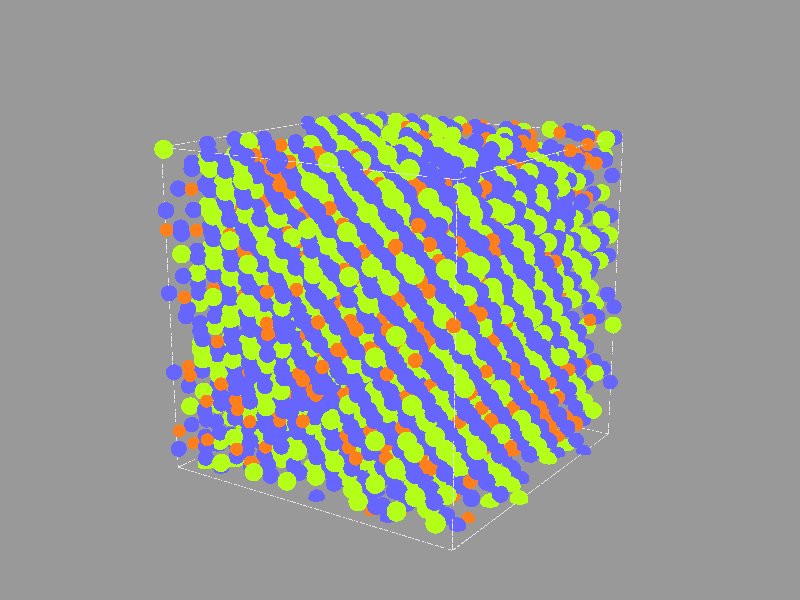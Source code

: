 #version 3.6;
#include "colors.inc"
#include "textures.inc"
#include "shapes.inc"
#include "glass.inc"
#include "metals.inc"

background {color White}

plane { <0,1,0>, -45.756 pigment{color <.6,.6,.6>} finish{ reflection {.2} ambient .5 diffuse .5 metallic }}

camera { location <273.93,91.31,182.62> look_at <.20,.27,-.09> right x*image_width/image_height/2 up y/2 }

// add lights
light_source { <0,200,400> color White area_light <200,0,0>, <0,0,200>, 99, 99 adaptive 1 jitter }
light_source { <400,200,0> color White area_light <200,0,0>, <0,0,200>, 99, 99 adaptive 1 jitter }


// add the atoms
sphere{ <-.19,.07,-.12>, 2.49 pigment { color <.70,1.00,.10> } finish { phong .5 } }
sphere{ <5.64,.00,-.10>, 2.21 pigment { color <.40,.40,1.00> } finish { phong .5 } }
sphere{ <.80,-.18,5.58>, 2.21 pigment { color <.40,.40,1.00> } finish { phong .5 } }
sphere{ <.09,5.46,5.44>, 2.49 pigment { color <.70,1.00,.10> } finish { phong .5 } }
sphere{ <5.75,5.57,5.64>, 2.21 pigment { color <.40,.40,1.00> } finish { phong .5 } }
sphere{ <5.45,5.81,-.27>, 2.49 pigment { color <.70,1.00,.10> } finish { phong .5 } }
sphere{ <-.33,5.69,-.19>, 2.21 pigment { color <.40,.40,1.00> } finish { phong .5 } }
sphere{ <11.43,.50,-.32>, 2.49 pigment { color <.70,1.00,.10> } finish { phong .5 } }
sphere{ <17.15,.05,.02>, 2.21 pigment { color <.40,.40,1.00> } finish { phong .5 } }
sphere{ <16.75,.17,5.60>, 1.79 pigment { color <1.00,.50,.10> } finish { phong .5 } }
sphere{ <11.39,.55,5.70>, 2.21 pigment { color <.40,.40,1.00> } finish { phong .5 } }
sphere{ <16.93,5.61,5.94>, 2.21 pigment { color <.40,.40,1.00> } finish { phong .5 } }
sphere{ <17.05,5.92,.34>, 2.49 pigment { color <.70,1.00,.10> } finish { phong .5 } }
sphere{ <11.28,5.94,-.23>, 2.21 pigment { color <.40,.40,1.00> } finish { phong .5 } }
sphere{ <23.19,-.27,-.01>, 2.49 pigment { color <.70,1.00,.10> } finish { phong .5 } }
sphere{ <28.73,-.02,-.05>, 2.21 pigment { color <.40,.40,1.00> } finish { phong .5 } }
sphere{ <28.38,.15,5.84>, 2.49 pigment { color <.70,1.00,.10> } finish { phong .5 } }
sphere{ <22.66,-.29,5.85>, 2.21 pigment { color <.40,.40,1.00> } finish { phong .5 } }
sphere{ <22.56,5.26,5.51>, 2.49 pigment { color <.70,1.00,.10> } finish { phong .5 } }
sphere{ <28.51,5.81,5.69>, 2.21 pigment { color <.40,.40,1.00> } finish { phong .5 } }
sphere{ <28.85,5.41,-.04>, 1.79 pigment { color <1.00,.50,.10> } finish { phong .5 } }
sphere{ <22.81,5.81,-.20>, 2.21 pigment { color <.40,.40,1.00> } finish { phong .5 } }
sphere{ <34.97,-.64,-.33>, 2.49 pigment { color <.70,1.00,.10> } finish { phong .5 } }
sphere{ <40.31,.22,-.27>, 2.21 pigment { color <.40,.40,1.00> } finish { phong .5 } }
sphere{ <40.03,.05,5.24>, 2.49 pigment { color <.70,1.00,.10> } finish { phong .5 } }
sphere{ <34.20,-.22,5.75>, 2.21 pigment { color <.40,.40,1.00> } finish { phong .5 } }
sphere{ <34.12,5.57,6.17>, 2.49 pigment { color <.70,1.00,.10> } finish { phong .5 } }
sphere{ <39.96,5.95,5.83>, 2.21 pigment { color <.40,.40,1.00> } finish { phong .5 } }
sphere{ <34.27,5.47,.15>, 2.21 pigment { color <.40,.40,1.00> } finish { phong .5 } }
sphere{ <-40.43,-.21,.02>, 2.21 pigment { color <.40,.40,1.00> } finish { phong .5 } }
sphere{ <-39.83,.19,5.73>, 2.49 pigment { color <.70,1.00,.10> } finish { phong .5 } }
sphere{ <45.64,-.01,5.84>, 2.21 pigment { color <.40,.40,1.00> } finish { phong .5 } }
sphere{ <45.41,5.70,5.49>, 1.79 pigment { color <1.00,.50,.10> } finish { phong .5 } }
sphere{ <-39.97,5.88,5.73>, 2.21 pigment { color <.40,.40,1.00> } finish { phong .5 } }
sphere{ <-41.01,5.63,-.10>, 2.49 pigment { color <.70,1.00,.10> } finish { phong .5 } }
sphere{ <45.03,5.20,.21>, 2.21 pigment { color <.40,.40,1.00> } finish { phong .5 } }
sphere{ <-34.88,-.01,.03>, 2.49 pigment { color <.70,1.00,.10> } finish { phong .5 } }
sphere{ <-28.74,-.27,-.13>, 2.21 pigment { color <.40,.40,1.00> } finish { phong .5 } }
sphere{ <-34.16,.15,5.75>, 2.21 pigment { color <.40,.40,1.00> } finish { phong .5 } }
sphere{ <-34.30,6.65,5.62>, 1.79 pigment { color <1.00,.50,.10> } finish { phong .5 } }
sphere{ <-28.63,6.03,5.72>, 2.21 pigment { color <.40,.40,1.00> } finish { phong .5 } }
sphere{ <-28.83,5.31,.08>, 2.49 pigment { color <.70,1.00,.10> } finish { phong .5 } }
sphere{ <-34.51,5.76,.04>, 2.21 pigment { color <.40,.40,1.00> } finish { phong .5 } }
sphere{ <-23.14,.29,-.24>, 2.49 pigment { color <.70,1.00,.10> } finish { phong .5 } }
sphere{ <-17.16,.03,-.20>, 2.21 pigment { color <.40,.40,1.00> } finish { phong .5 } }
sphere{ <-17.49,.41,5.46>, 2.49 pigment { color <.70,1.00,.10> } finish { phong .5 } }
sphere{ <-23.14,.06,5.65>, 2.21 pigment { color <.40,.40,1.00> } finish { phong .5 } }
sphere{ <-22.94,6.47,5.68>, 1.79 pigment { color <1.00,.50,.10> } finish { phong .5 } }
sphere{ <-17.15,6.00,5.60>, 2.21 pigment { color <.40,.40,1.00> } finish { phong .5 } }
sphere{ <-16.75,5.91,-.41>, 1.79 pigment { color <1.00,.50,.10> } finish { phong .5 } }
sphere{ <-22.86,5.87,.16>, 2.21 pigment { color <.40,.40,1.00> } finish { phong .5 } }
sphere{ <-11.67,.26,.02>, 1.79 pigment { color <1.00,.50,.10> } finish { phong .5 } }
sphere{ <-5.97,.32,.28>, 2.21 pigment { color <.40,.40,1.00> } finish { phong .5 } }
sphere{ <-11.36,.39,5.52>, 2.21 pigment { color <.40,.40,1.00> } finish { phong .5 } }
sphere{ <-5.89,5.33,5.82>, 2.21 pigment { color <.40,.40,1.00> } finish { phong .5 } }
sphere{ <-11.43,5.77,.15>, 2.21 pigment { color <.40,.40,1.00> } finish { phong .5 } }
sphere{ <.12,-.11,11.05>, 2.49 pigment { color <.70,1.00,.10> } finish { phong .5 } }
sphere{ <5.89,.29,11.26>, 2.21 pigment { color <.40,.40,1.00> } finish { phong .5 } }
sphere{ <6.18,-.18,17.01>, 2.49 pigment { color <.70,1.00,.10> } finish { phong .5 } }
sphere{ <.14,-.13,17.09>, 2.21 pigment { color <.40,.40,1.00> } finish { phong .5 } }
sphere{ <.53,5.64,17.11>, 2.49 pigment { color <.70,1.00,.10> } finish { phong .5 } }
sphere{ <6.16,5.59,16.77>, 2.21 pigment { color <.40,.40,1.00> } finish { phong .5 } }
sphere{ <.08,5.68,11.36>, 2.21 pigment { color <.40,.40,1.00> } finish { phong .5 } }
sphere{ <11.99,.62,11.75>, 2.49 pigment { color <.70,1.00,.10> } finish { phong .5 } }
sphere{ <17.61,.35,11.24>, 2.21 pigment { color <.40,.40,1.00> } finish { phong .5 } }
sphere{ <17.72,.30,17.03>, 2.49 pigment { color <.70,1.00,.10> } finish { phong .5 } }
sphere{ <11.71,.01,17.41>, 2.21 pigment { color <.40,.40,1.00> } finish { phong .5 } }
sphere{ <17.08,5.75,17.01>, 2.21 pigment { color <.40,.40,1.00> } finish { phong .5 } }
sphere{ <11.27,5.95,12.67>, 2.21 pigment { color <.40,.40,1.00> } finish { phong .5 } }
sphere{ <28.23,.14,11.60>, 2.21 pigment { color <.40,.40,1.00> } finish { phong .5 } }
sphere{ <23.24,-.05,17.10>, 2.21 pigment { color <.40,.40,1.00> } finish { phong .5 } }
sphere{ <22.54,5.60,16.96>, 2.49 pigment { color <.70,1.00,.10> } finish { phong .5 } }
sphere{ <28.68,5.73,16.86>, 2.21 pigment { color <.40,.40,1.00> } finish { phong .5 } }
sphere{ <23.43,5.36,11.36>, 2.21 pigment { color <.40,.40,1.00> } finish { phong .5 } }
sphere{ <33.79,-.56,11.75>, 2.49 pigment { color <.70,1.00,.10> } finish { phong .5 } }
sphere{ <39.87,.01,11.48>, 2.21 pigment { color <.40,.40,1.00> } finish { phong .5 } }
sphere{ <39.49,-.70,17.11>, 1.79 pigment { color <1.00,.50,.10> } finish { phong .5 } }
sphere{ <34.33,.64,17.22>, 2.21 pigment { color <.40,.40,1.00> } finish { phong .5 } }
sphere{ <39.95,5.54,17.23>, 2.21 pigment { color <.40,.40,1.00> } finish { phong .5 } }
sphere{ <39.64,5.59,11.21>, 1.79 pigment { color <1.00,.50,.10> } finish { phong .5 } }
sphere{ <34.25,5.61,11.74>, 2.21 pigment { color <.40,.40,1.00> } finish { phong .5 } }
sphere{ <45.27,-.54,11.22>, 1.79 pigment { color <1.00,.50,.10> } finish { phong .5 } }
sphere{ <-40.25,-.02,11.52>, 2.21 pigment { color <.40,.40,1.00> } finish { phong .5 } }
sphere{ <-40.29,.34,17.39>, 2.49 pigment { color <.70,1.00,.10> } finish { phong .5 } }
sphere{ <45.43,.12,17.05>, 2.21 pigment { color <.40,.40,1.00> } finish { phong .5 } }
sphere{ <45.24,5.76,17.15>, 1.79 pigment { color <1.00,.50,.10> } finish { phong .5 } }
sphere{ <-40.21,6.02,17.43>, 2.21 pigment { color <.40,.40,1.00> } finish { phong .5 } }
sphere{ <-40.44,5.98,11.67>, 2.49 pigment { color <.70,1.00,.10> } finish { phong .5 } }
sphere{ <45.42,5.62,11.57>, 2.21 pigment { color <.40,.40,1.00> } finish { phong .5 } }
sphere{ <-34.56,-.03,11.67>, 2.49 pigment { color <.70,1.00,.10> } finish { phong .5 } }
sphere{ <-28.82,-.14,10.59>, 2.21 pigment { color <.40,.40,1.00> } finish { phong .5 } }
sphere{ <-34.17,.04,17.25>, 2.21 pigment { color <.40,.40,1.00> } finish { phong .5 } }
sphere{ <-34.53,5.98,17.04>, 2.49 pigment { color <.70,1.00,.10> } finish { phong .5 } }
sphere{ <-28.61,4.87,17.14>, 2.21 pigment { color <.40,.40,1.00> } finish { phong .5 } }
sphere{ <-28.83,5.50,11.42>, 2.49 pigment { color <.70,1.00,.10> } finish { phong .5 } }
sphere{ <-34.43,5.85,11.32>, 2.21 pigment { color <.40,.40,1.00> } finish { phong .5 } }
sphere{ <-23.44,-.10,11.35>, 2.49 pigment { color <.70,1.00,.10> } finish { phong .5 } }
sphere{ <-17.27,-.07,11.40>, 2.21 pigment { color <.40,.40,1.00> } finish { phong .5 } }
sphere{ <-17.57,.39,17.17>, 2.49 pigment { color <.70,1.00,.10> } finish { phong .5 } }
sphere{ <-23.18,.09,17.16>, 2.21 pigment { color <.40,.40,1.00> } finish { phong .5 } }
sphere{ <-23.27,6.54,16.98>, 2.49 pigment { color <.70,1.00,.10> } finish { phong .5 } }
sphere{ <-17.24,6.03,17.28>, 2.21 pigment { color <.40,.40,1.00> } finish { phong .5 } }
sphere{ <-17.09,5.85,11.40>, 2.49 pigment { color <.70,1.00,.10> } finish { phong .5 } }
sphere{ <-22.94,5.81,11.24>, 2.21 pigment { color <.40,.40,1.00> } finish { phong .5 } }
sphere{ <-11.60,.27,11.21>, 2.49 pigment { color <.70,1.00,.10> } finish { phong .5 } }
sphere{ <-5.72,-.03,11.18>, 2.21 pigment { color <.40,.40,1.00> } finish { phong .5 } }
sphere{ <-5.66,.08,16.94>, 2.49 pigment { color <.70,1.00,.10> } finish { phong .5 } }
sphere{ <-11.51,.14,17.13>, 2.21 pigment { color <.40,.40,1.00> } finish { phong .5 } }
sphere{ <-11.30,6.29,17.12>, 2.49 pigment { color <.70,1.00,.10> } finish { phong .5 } }
sphere{ <-5.60,5.77,17.11>, 2.21 pigment { color <.40,.40,1.00> } finish { phong .5 } }
sphere{ <-5.35,5.56,11.38>, 1.79 pigment { color <1.00,.50,.10> } finish { phong .5 } }
sphere{ <-11.29,5.91,11.29>, 2.21 pigment { color <.40,.40,1.00> } finish { phong .5 } }
sphere{ <.42,-.35,22.98>, 2.49 pigment { color <.70,1.00,.10> } finish { phong .5 } }
sphere{ <6.08,-.27,22.96>, 2.21 pigment { color <.40,.40,1.00> } finish { phong .5 } }
sphere{ <5.95,.22,28.97>, 1.79 pigment { color <1.00,.50,.10> } finish { phong .5 } }
sphere{ <.24,-.12,28.72>, 2.21 pigment { color <.40,.40,1.00> } finish { phong .5 } }
sphere{ <.07,5.90,28.69>, 2.49 pigment { color <.70,1.00,.10> } finish { phong .5 } }
sphere{ <5.83,5.63,28.59>, 2.21 pigment { color <.40,.40,1.00> } finish { phong .5 } }
sphere{ <6.18,5.44,22.64>, 2.49 pigment { color <.70,1.00,.10> } finish { phong .5 } }
sphere{ <-.29,5.51,22.81>, 2.21 pigment { color <.40,.40,1.00> } finish { phong .5 } }
sphere{ <17.20,.08,22.79>, 2.21 pigment { color <.40,.40,1.00> } finish { phong .5 } }
sphere{ <17.18,-.12,28.49>, 2.49 pigment { color <.70,1.00,.10> } finish { phong .5 } }
sphere{ <11.37,-.32,28.37>, 2.21 pigment { color <.40,.40,1.00> } finish { phong .5 } }
sphere{ <11.60,5.85,27.86>, 2.49 pigment { color <.70,1.00,.10> } finish { phong .5 } }
sphere{ <17.31,5.68,28.37>, 2.21 pigment { color <.40,.40,1.00> } finish { phong .5 } }
sphere{ <11.59,5.30,22.40>, 2.21 pigment { color <.40,.40,1.00> } finish { phong .5 } }
sphere{ <22.66,-.46,22.69>, 1.79 pigment { color <1.00,.50,.10> } finish { phong .5 } }
sphere{ <28.53,-.11,22.72>, 2.21 pigment { color <.40,.40,1.00> } finish { phong .5 } }
sphere{ <28.59,-.27,28.39>, 1.79 pigment { color <1.00,.50,.10> } finish { phong .5 } }
sphere{ <22.98,-.18,28.47>, 2.21 pigment { color <.40,.40,1.00> } finish { phong .5 } }
sphere{ <23.22,5.46,28.67>, 2.49 pigment { color <.70,1.00,.10> } finish { phong .5 } }
sphere{ <28.88,5.44,28.53>, 2.21 pigment { color <.40,.40,1.00> } finish { phong .5 } }
sphere{ <28.54,5.93,22.29>, 2.49 pigment { color <.70,1.00,.10> } finish { phong .5 } }
sphere{ <22.75,5.44,22.82>, 2.21 pigment { color <.40,.40,1.00> } finish { phong .5 } }
sphere{ <33.89,-.41,22.39>, 1.79 pigment { color <1.00,.50,.10> } finish { phong .5 } }
sphere{ <39.67,-.22,22.76>, 2.21 pigment { color <.40,.40,1.00> } finish { phong .5 } }
sphere{ <39.91,.40,29.04>, 2.49 pigment { color <.70,1.00,.10> } finish { phong .5 } }
sphere{ <34.18,.08,28.36>, 2.21 pigment { color <.40,.40,1.00> } finish { phong .5 } }
sphere{ <34.47,5.90,27.88>, 1.79 pigment { color <1.00,.50,.10> } finish { phong .5 } }
sphere{ <39.82,5.87,28.72>, 2.21 pigment { color <.40,.40,1.00> } finish { phong .5 } }
sphere{ <39.93,5.29,22.80>, 1.79 pigment { color <1.00,.50,.10> } finish { phong .5 } }
sphere{ <34.48,5.64,22.68>, 2.21 pigment { color <.40,.40,1.00> } finish { phong .5 } }
sphere{ <45.23,-.49,22.70>, 2.49 pigment { color <.70,1.00,.10> } finish { phong .5 } }
sphere{ <-40.11,.06,23.12>, 2.21 pigment { color <.40,.40,1.00> } finish { phong .5 } }
sphere{ <-40.22,-.29,29.12>, 2.49 pigment { color <.70,1.00,.10> } finish { phong .5 } }
sphere{ <45.53,-.34,28.70>, 2.21 pigment { color <.40,.40,1.00> } finish { phong .5 } }
sphere{ <45.57,6.12,29.10>, 2.49 pigment { color <.70,1.00,.10> } finish { phong .5 } }
sphere{ <-39.80,5.78,28.79>, 2.21 pigment { color <.40,.40,1.00> } finish { phong .5 } }
sphere{ <-40.26,5.63,23.58>, 1.79 pigment { color <1.00,.50,.10> } finish { phong .5 } }
sphere{ <-45.62,5.77,22.94>, 2.21 pigment { color <.40,.40,1.00> } finish { phong .5 } }
sphere{ <-34.48,.14,23.07>, 2.49 pigment { color <.70,1.00,.10> } finish { phong .5 } }
sphere{ <-28.56,.20,22.65>, 2.21 pigment { color <.40,.40,1.00> } finish { phong .5 } }
sphere{ <-28.51,-.21,28.32>, 2.49 pigment { color <.70,1.00,.10> } finish { phong .5 } }
sphere{ <-34.24,-.13,28.71>, 2.21 pigment { color <.40,.40,1.00> } finish { phong .5 } }
sphere{ <-34.52,5.30,28.48>, 1.79 pigment { color <1.00,.50,.10> } finish { phong .5 } }
sphere{ <-28.54,5.81,28.54>, 2.21 pigment { color <.40,.40,1.00> } finish { phong .5 } }
sphere{ <-28.24,6.63,22.79>, 2.49 pigment { color <.70,1.00,.10> } finish { phong .5 } }
sphere{ <-34.30,5.83,22.96>, 2.21 pigment { color <.40,.40,1.00> } finish { phong .5 } }
sphere{ <-22.70,.19,22.89>, 2.49 pigment { color <.70,1.00,.10> } finish { phong .5 } }
sphere{ <-17.03,.01,22.99>, 2.21 pigment { color <.40,.40,1.00> } finish { phong .5 } }
sphere{ <-17.02,.36,28.48>, 1.79 pigment { color <1.00,.50,.10> } finish { phong .5 } }
sphere{ <-22.59,-.23,28.64>, 2.21 pigment { color <.40,.40,1.00> } finish { phong .5 } }
sphere{ <-22.81,5.45,28.60>, 2.49 pigment { color <.70,1.00,.10> } finish { phong .5 } }
sphere{ <-16.87,5.69,28.48>, 2.21 pigment { color <.40,.40,1.00> } finish { phong .5 } }
sphere{ <-22.54,6.04,22.83>, 2.21 pigment { color <.40,.40,1.00> } finish { phong .5 } }
sphere{ <-11.11,.76,22.96>, 2.49 pigment { color <.70,1.00,.10> } finish { phong .5 } }
sphere{ <-5.67,-.98,22.84>, 2.21 pigment { color <.40,.40,1.00> } finish { phong .5 } }
sphere{ <-5.52,.58,28.28>, 2.49 pigment { color <.70,1.00,.10> } finish { phong .5 } }
sphere{ <-11.45,.29,28.73>, 2.21 pigment { color <.40,.40,1.00> } finish { phong .5 } }
sphere{ <-11.11,6.52,28.48>, 1.79 pigment { color <1.00,.50,.10> } finish { phong .5 } }
sphere{ <-5.68,6.02,28.08>, 2.21 pigment { color <.40,.40,1.00> } finish { phong .5 } }
sphere{ <-11.45,6.11,22.98>, 2.21 pigment { color <.40,.40,1.00> } finish { phong .5 } }
sphere{ <.19,-.61,34.48>, 1.79 pigment { color <1.00,.50,.10> } finish { phong .5 } }
sphere{ <5.72,.09,34.35>, 2.21 pigment { color <.40,.40,1.00> } finish { phong .5 } }
sphere{ <.39,-.43,40.02>, 2.21 pigment { color <.40,.40,1.00> } finish { phong .5 } }
sphere{ <.33,5.14,40.17>, 2.49 pigment { color <.70,1.00,.10> } finish { phong .5 } }
sphere{ <5.86,5.26,39.99>, 2.21 pigment { color <.40,.40,1.00> } finish { phong .5 } }
sphere{ <5.63,5.67,34.52>, 1.79 pigment { color <1.00,.50,.10> } finish { phong .5 } }
sphere{ <.14,5.48,34.33>, 2.21 pigment { color <.40,.40,1.00> } finish { phong .5 } }
sphere{ <11.63,.42,33.92>, 2.49 pigment { color <.70,1.00,.10> } finish { phong .5 } }
sphere{ <17.30,.09,34.23>, 2.21 pigment { color <.40,.40,1.00> } finish { phong .5 } }
sphere{ <16.98,-.85,39.65>, 1.79 pigment { color <1.00,.50,.10> } finish { phong .5 } }
sphere{ <11.41,-.26,39.91>, 2.21 pigment { color <.40,.40,1.00> } finish { phong .5 } }
sphere{ <11.67,5.18,40.14>, 2.49 pigment { color <.70,1.00,.10> } finish { phong .5 } }
sphere{ <17.34,5.28,39.84>, 2.21 pigment { color <.40,.40,1.00> } finish { phong .5 } }
sphere{ <17.21,5.56,33.88>, 1.79 pigment { color <1.00,.50,.10> } finish { phong .5 } }
sphere{ <11.51,5.91,34.11>, 2.21 pigment { color <.40,.40,1.00> } finish { phong .5 } }
sphere{ <22.96,-.02,34.57>, 1.79 pigment { color <1.00,.50,.10> } finish { phong .5 } }
sphere{ <28.42,.04,34.07>, 2.21 pigment { color <.40,.40,1.00> } finish { phong .5 } }
sphere{ <22.64,-.33,39.85>, 2.21 pigment { color <.40,.40,1.00> } finish { phong .5 } }
sphere{ <23.13,5.39,40.00>, 2.49 pigment { color <.70,1.00,.10> } finish { phong .5 } }
sphere{ <28.79,5.63,40.11>, 2.21 pigment { color <.40,.40,1.00> } finish { phong .5 } }
sphere{ <28.82,6.07,34.42>, 2.49 pigment { color <.70,1.00,.10> } finish { phong .5 } }
sphere{ <22.77,5.83,34.25>, 2.21 pigment { color <.40,.40,1.00> } finish { phong .5 } }
sphere{ <34.44,.02,34.43>, 2.49 pigment { color <.70,1.00,.10> } finish { phong .5 } }
sphere{ <40.04,-.59,34.45>, 2.21 pigment { color <.40,.40,1.00> } finish { phong .5 } }
sphere{ <33.34,-.01,39.96>, 2.21 pigment { color <.40,.40,1.00> } finish { phong .5 } }
sphere{ <34.74,5.83,39.79>, 2.49 pigment { color <.70,1.00,.10> } finish { phong .5 } }
sphere{ <40.27,5.39,39.47>, 2.21 pigment { color <.40,.40,1.00> } finish { phong .5 } }
sphere{ <34.55,5.75,34.11>, 2.21 pigment { color <.40,.40,1.00> } finish { phong .5 } }
sphere{ <45.32,.95,34.40>, 1.79 pigment { color <1.00,.50,.10> } finish { phong .5 } }
sphere{ <-40.12,-1.58,34.54>, 2.21 pigment { color <.40,.40,1.00> } finish { phong .5 } }
sphere{ <-40.72,.56,39.82>, 2.49 pigment { color <.70,1.00,.10> } finish { phong .5 } }
sphere{ <45.19,.26,39.85>, 2.21 pigment { color <.40,.40,1.00> } finish { phong .5 } }
sphere{ <-40.30,6.04,39.72>, 2.21 pigment { color <.40,.40,1.00> } finish { phong .5 } }
sphere{ <45.61,6.01,34.61>, 2.21 pigment { color <.40,.40,1.00> } finish { phong .5 } }
sphere{ <-34.88,-.71,34.83>, 1.79 pigment { color <1.00,.50,.10> } finish { phong .5 } }
sphere{ <-28.68,-.02,34.27>, 2.21 pigment { color <.40,.40,1.00> } finish { phong .5 } }
sphere{ <-28.88,.04,40.22>, 2.49 pigment { color <.70,1.00,.10> } finish { phong .5 } }
sphere{ <-34.58,-.38,40.16>, 2.21 pigment { color <.40,.40,1.00> } finish { phong .5 } }
sphere{ <-34.79,5.33,39.90>, 2.49 pigment { color <.70,1.00,.10> } finish { phong .5 } }
sphere{ <-28.67,5.78,40.17>, 2.21 pigment { color <.40,.40,1.00> } finish { phong .5 } }
sphere{ <-28.78,6.06,34.39>, 2.49 pigment { color <.70,1.00,.10> } finish { phong .5 } }
sphere{ <-34.51,5.36,34.05>, 2.21 pigment { color <.40,.40,1.00> } finish { phong .5 } }
sphere{ <-22.90,-.37,34.54>, 2.49 pigment { color <.70,1.00,.10> } finish { phong .5 } }
sphere{ <-16.84,-.23,34.17>, 2.21 pigment { color <.40,.40,1.00> } finish { phong .5 } }
sphere{ <-17.04,-.40,40.06>, 2.49 pigment { color <.70,1.00,.10> } finish { phong .5 } }
sphere{ <-22.87,-.15,40.26>, 2.21 pigment { color <.40,.40,1.00> } finish { phong .5 } }
sphere{ <-22.72,5.73,40.43>, 2.49 pigment { color <.70,1.00,.10> } finish { phong .5 } }
sphere{ <-17.00,5.70,40.21>, 2.21 pigment { color <.40,.40,1.00> } finish { phong .5 } }
sphere{ <-16.62,5.42,34.28>, 2.49 pigment { color <.70,1.00,.10> } finish { phong .5 } }
sphere{ <-22.77,5.67,34.37>, 2.21 pigment { color <.40,.40,1.00> } finish { phong .5 } }
sphere{ <-11.14,.02,34.37>, 1.79 pigment { color <1.00,.50,.10> } finish { phong .5 } }
sphere{ <-5.54,.19,34.22>, 2.21 pigment { color <.40,.40,1.00> } finish { phong .5 } }
sphere{ <-5.21,.19,39.86>, 2.49 pigment { color <.70,1.00,.10> } finish { phong .5 } }
sphere{ <-11.24,.09,39.91>, 2.21 pigment { color <.40,.40,1.00> } finish { phong .5 } }
sphere{ <-10.99,6.22,39.79>, 2.49 pigment { color <.70,1.00,.10> } finish { phong .5 } }
sphere{ <-5.55,5.83,40.57>, 2.21 pigment { color <.40,.40,1.00> } finish { phong .5 } }
sphere{ <-11.04,5.73,34.12>, 2.21 pigment { color <.40,.40,1.00> } finish { phong .5 } }
sphere{ <.63,-.19,-45.25>, 1.79 pigment { color <1.00,.50,.10> } finish { phong .5 } }
sphere{ <5.83,-.04,-45.64>, 2.21 pigment { color <.40,.40,1.00> } finish { phong .5 } }
sphere{ <6.08,-.33,-40.39>, 1.79 pigment { color <1.00,.50,.10> } finish { phong .5 } }
sphere{ <.30,-.35,-39.84>, 2.21 pigment { color <.40,.40,1.00> } finish { phong .5 } }
sphere{ <.72,5.26,-40.18>, 2.49 pigment { color <.70,1.00,.10> } finish { phong .5 } }
sphere{ <6.08,5.41,-40.21>, 2.21 pigment { color <.40,.40,1.00> } finish { phong .5 } }
sphere{ <-.89,5.50,-45.58>, 2.21 pigment { color <.40,.40,1.00> } finish { phong .5 } }
sphere{ <11.81,-.95,-45.63>, 2.49 pigment { color <.70,1.00,.10> } finish { phong .5 } }
sphere{ <17.35,-.40,45.42>, 2.21 pigment { color <.40,.40,1.00> } finish { phong .5 } }
sphere{ <17.40,.03,-40.11>, 2.49 pigment { color <.70,1.00,.10> } finish { phong .5 } }
sphere{ <11.41,.66,-40.04>, 2.21 pigment { color <.40,.40,1.00> } finish { phong .5 } }
sphere{ <16.97,5.68,-39.80>, 2.21 pigment { color <.40,.40,1.00> } finish { phong .5 } }
sphere{ <17.12,5.54,-45.49>, 2.49 pigment { color <.70,1.00,.10> } finish { phong .5 } }
sphere{ <11.35,5.51,-45.54>, 2.21 pigment { color <.40,.40,1.00> } finish { phong .5 } }
sphere{ <23.15,.48,-45.30>, 1.79 pigment { color <1.00,.50,.10> } finish { phong .5 } }
sphere{ <28.26,.16,45.03>, 2.21 pigment { color <.40,.40,1.00> } finish { phong .5 } }
sphere{ <23.06,-.06,-39.96>, 2.21 pigment { color <.40,.40,1.00> } finish { phong .5 } }
sphere{ <22.54,5.49,-39.88>, 2.49 pigment { color <.70,1.00,.10> } finish { phong .5 } }
sphere{ <28.57,5.56,-40.28>, 2.21 pigment { color <.40,.40,1.00> } finish { phong .5 } }
sphere{ <23.04,5.80,-45.62>, 2.21 pigment { color <.40,.40,1.00> } finish { phong .5 } }
sphere{ <34.17,.16,-45.42>, 2.49 pigment { color <.70,1.00,.10> } finish { phong .5 } }
sphere{ <39.84,-.03,-44.46>, 2.21 pigment { color <.40,.40,1.00> } finish { phong .5 } }
sphere{ <32.98,.05,-39.86>, 2.21 pigment { color <.40,.40,1.00> } finish { phong .5 } }
sphere{ <34.24,5.27,-39.72>, 1.79 pigment { color <1.00,.50,.10> } finish { phong .5 } }
sphere{ <39.93,5.36,-40.05>, 2.21 pigment { color <.40,.40,1.00> } finish { phong .5 } }
sphere{ <39.92,5.42,45.05>, 2.49 pigment { color <.70,1.00,.10> } finish { phong .5 } }
sphere{ <34.16,5.83,-45.59>, 2.21 pigment { color <.40,.40,1.00> } finish { phong .5 } }
sphere{ <-45.64,.31,-45.22>, 1.79 pigment { color <1.00,.50,.10> } finish { phong .5 } }
sphere{ <-40.12,-.22,45.62>, 2.21 pigment { color <.40,.40,1.00> } finish { phong .5 } }
sphere{ <-40.41,-.09,-39.93>, 2.49 pigment { color <.70,1.00,.10> } finish { phong .5 } }
sphere{ <45.42,-.01,-39.91>, 2.21 pigment { color <.40,.40,1.00> } finish { phong .5 } }
sphere{ <45.63,5.38,-39.90>, 1.79 pigment { color <1.00,.50,.10> } finish { phong .5 } }
sphere{ <-39.97,5.70,-39.82>, 2.21 pigment { color <.40,.40,1.00> } finish { phong .5 } }
sphere{ <-39.87,5.38,-45.60>, 2.49 pigment { color <.70,1.00,.10> } finish { phong .5 } }
sphere{ <45.63,5.64,-45.63>, 2.21 pigment { color <.40,.40,1.00> } finish { phong .5 } }
sphere{ <-28.61,-.04,-45.51>, 2.21 pigment { color <.40,.40,1.00> } finish { phong .5 } }
sphere{ <-29.14,.03,-39.25>, 2.49 pigment { color <.70,1.00,.10> } finish { phong .5 } }
sphere{ <-34.41,.23,-41.14>, 2.21 pigment { color <.40,.40,1.00> } finish { phong .5 } }
sphere{ <-34.23,5.70,-39.83>, 1.79 pigment { color <1.00,.50,.10> } finish { phong .5 } }
sphere{ <-28.70,5.73,-40.01>, 2.21 pigment { color <.40,.40,1.00> } finish { phong .5 } }
sphere{ <-34.11,5.41,-45.62>, 2.21 pigment { color <.40,.40,1.00> } finish { phong .5 } }
sphere{ <-23.23,.22,-45.05>, 1.79 pigment { color <1.00,.50,.10> } finish { phong .5 } }
sphere{ <-17.25,.20,-45.47>, 2.21 pigment { color <.40,.40,1.00> } finish { phong .5 } }
sphere{ <-17.40,.29,-39.60>, 1.79 pigment { color <1.00,.50,.10> } finish { phong .5 } }
sphere{ <-22.90,.18,-39.70>, 2.21 pigment { color <.40,.40,1.00> } finish { phong .5 } }
sphere{ <-22.53,6.10,-39.93>, 1.79 pigment { color <1.00,.50,.10> } finish { phong .5 } }
sphere{ <-17.23,5.70,-39.91>, 2.21 pigment { color <.40,.40,1.00> } finish { phong .5 } }
sphere{ <-23.76,5.63,-45.34>, 2.21 pigment { color <.40,.40,1.00> } finish { phong .5 } }
sphere{ <-11.45,.52,-45.52>, 2.49 pigment { color <.70,1.00,.10> } finish { phong .5 } }
sphere{ <-5.52,.13,-45.56>, 2.21 pigment { color <.40,.40,1.00> } finish { phong .5 } }
sphere{ <-5.53,-.13,-39.87>, 2.49 pigment { color <.70,1.00,.10> } finish { phong .5 } }
sphere{ <-11.49,-.08,-39.78>, 2.21 pigment { color <.40,.40,1.00> } finish { phong .5 } }
sphere{ <-11.01,5.93,-40.12>, 2.49 pigment { color <.70,1.00,.10> } finish { phong .5 } }
sphere{ <-5.57,5.77,-39.37>, 2.21 pigment { color <.40,.40,1.00> } finish { phong .5 } }
sphere{ <-11.85,5.93,-45.63>, 2.21 pigment { color <.40,.40,1.00> } finish { phong .5 } }
sphere{ <5.55,-.45,-34.35>, 2.21 pigment { color <.40,.40,1.00> } finish { phong .5 } }
sphere{ <5.28,-.22,-29.06>, 1.79 pigment { color <1.00,.50,.10> } finish { phong .5 } }
sphere{ <.01,-.28,-28.07>, 2.21 pigment { color <.40,.40,1.00> } finish { phong .5 } }
sphere{ <-.03,5.19,-28.24>, 2.49 pigment { color <.70,1.00,.10> } finish { phong .5 } }
sphere{ <5.87,5.44,-28.47>, 2.21 pigment { color <.40,.40,1.00> } finish { phong .5 } }
sphere{ <5.86,5.00,-34.60>, 2.49 pigment { color <.70,1.00,.10> } finish { phong .5 } }
sphere{ <-.04,5.18,-34.21>, 2.21 pigment { color <.40,.40,1.00> } finish { phong .5 } }
sphere{ <11.94,-.50,-34.64>, 2.49 pigment { color <.70,1.00,.10> } finish { phong .5 } }
sphere{ <17.43,-1.41,-34.39>, 2.21 pigment { color <.40,.40,1.00> } finish { phong .5 } }
sphere{ <17.28,.08,-28.95>, 2.49 pigment { color <.70,1.00,.10> } finish { phong .5 } }
sphere{ <11.31,.11,-28.60>, 2.21 pigment { color <.40,.40,1.00> } finish { phong .5 } }
sphere{ <11.48,5.60,-29.04>, 1.79 pigment { color <1.00,.50,.10> } finish { phong .5 } }
sphere{ <17.05,5.80,-28.96>, 2.21 pigment { color <.40,.40,1.00> } finish { phong .5 } }
sphere{ <11.70,5.53,-34.41>, 2.21 pigment { color <.40,.40,1.00> } finish { phong .5 } }
sphere{ <28.31,-.27,-34.11>, 2.21 pigment { color <.40,.40,1.00> } finish { phong .5 } }
sphere{ <28.60,-.15,-28.68>, 1.79 pigment { color <1.00,.50,.10> } finish { phong .5 } }
sphere{ <22.95,-.02,-28.46>, 2.21 pigment { color <.40,.40,1.00> } finish { phong .5 } }
sphere{ <23.08,5.57,-28.39>, 2.49 pigment { color <.70,1.00,.10> } finish { phong .5 } }
sphere{ <28.69,5.59,-28.52>, 2.21 pigment { color <.40,.40,1.00> } finish { phong .5 } }
sphere{ <28.30,5.24,-34.60>, 2.49 pigment { color <.70,1.00,.10> } finish { phong .5 } }
sphere{ <22.59,5.58,-34.26>, 2.21 pigment { color <.40,.40,1.00> } finish { phong .5 } }
sphere{ <34.04,-.54,-33.94>, 2.49 pigment { color <.70,1.00,.10> } finish { phong .5 } }
sphere{ <40.08,-.39,-34.28>, 2.21 pigment { color <.40,.40,1.00> } finish { phong .5 } }
sphere{ <40.09,-.22,-28.65>, 2.49 pigment { color <.70,1.00,.10> } finish { phong .5 } }
sphere{ <34.13,-.06,-28.30>, 2.21 pigment { color <.40,.40,1.00> } finish { phong .5 } }
sphere{ <34.56,5.34,-28.26>, 1.79 pigment { color <1.00,.50,.10> } finish { phong .5 } }
sphere{ <39.97,5.62,-28.44>, 2.21 pigment { color <.40,.40,1.00> } finish { phong .5 } }
sphere{ <40.42,5.10,-34.32>, 2.49 pigment { color <.70,1.00,.10> } finish { phong .5 } }
sphere{ <34.26,5.59,-34.30>, 2.21 pigment { color <.40,.40,1.00> } finish { phong .5 } }
sphere{ <-40.19,.21,-34.29>, 2.21 pigment { color <.40,.40,1.00> } finish { phong .5 } }
sphere{ <-39.41,.14,-28.73>, 2.49 pigment { color <.70,1.00,.10> } finish { phong .5 } }
sphere{ <-45.59,.06,-28.63>, 2.21 pigment { color <.40,.40,1.00> } finish { phong .5 } }
sphere{ <-40.19,5.70,-28.39>, 2.21 pigment { color <.40,.40,1.00> } finish { phong .5 } }
sphere{ <-45.40,5.44,-34.24>, 2.21 pigment { color <.40,.40,1.00> } finish { phong .5 } }
sphere{ <-30.06,-.05,-33.93>, 2.21 pigment { color <.40,.40,1.00> } finish { phong .5 } }
sphere{ <-33.97,.05,-27.75>, 2.21 pigment { color <.40,.40,1.00> } finish { phong .5 } }
sphere{ <-34.71,5.61,-28.47>, 2.49 pigment { color <.70,1.00,.10> } finish { phong .5 } }
sphere{ <-28.65,6.21,-28.45>, 2.21 pigment { color <.40,.40,1.00> } finish { phong .5 } }
sphere{ <-28.74,5.45,-34.28>, 2.49 pigment { color <.70,1.00,.10> } finish { phong .5 } }
sphere{ <-34.51,5.53,-34.37>, 2.21 pigment { color <.40,.40,1.00> } finish { phong .5 } }
sphere{ <-17.09,-.01,-34.23>, 2.21 pigment { color <.40,.40,1.00> } finish { phong .5 } }
sphere{ <-17.91,-.34,-28.74>, 1.79 pigment { color <1.00,.50,.10> } finish { phong .5 } }
sphere{ <-23.08,-.37,-28.76>, 2.21 pigment { color <.40,.40,1.00> } finish { phong .5 } }
sphere{ <-23.23,5.01,-28.69>, 2.49 pigment { color <.70,1.00,.10> } finish { phong .5 } }
sphere{ <-17.19,5.62,-28.58>, 2.21 pigment { color <.40,.40,1.00> } finish { phong .5 } }
sphere{ <-16.99,5.51,-34.49>, 1.79 pigment { color <1.00,.50,.10> } finish { phong .5 } }
sphere{ <-22.86,5.49,-34.40>, 2.21 pigment { color <.40,.40,1.00> } finish { phong .5 } }
sphere{ <-11.76,.25,-34.26>, 1.79 pigment { color <1.00,.50,.10> } finish { phong .5 } }
sphere{ <-5.69,.42,-34.09>, 2.21 pigment { color <.40,.40,1.00> } finish { phong .5 } }
sphere{ <-5.87,.48,-28.65>, 1.79 pigment { color <1.00,.50,.10> } finish { phong .5 } }
sphere{ <-11.35,.11,-28.66>, 2.21 pigment { color <.40,.40,1.00> } finish { phong .5 } }
sphere{ <-11.48,6.13,-28.48>, 2.49 pigment { color <.70,1.00,.10> } finish { phong .5 } }
sphere{ <-5.68,5.71,-28.06>, 2.21 pigment { color <.40,.40,1.00> } finish { phong .5 } }
sphere{ <-11.53,5.66,-34.24>, 2.21 pigment { color <.40,.40,1.00> } finish { phong .5 } }
sphere{ <5.59,.04,-22.71>, 2.21 pigment { color <.40,.40,1.00> } finish { phong .5 } }
sphere{ <6.06,.07,-16.91>, 1.79 pigment { color <1.00,.50,.10> } finish { phong .5 } }
sphere{ <.18,.24,-17.45>, 2.21 pigment { color <.40,.40,1.00> } finish { phong .5 } }
sphere{ <-.13,6.28,-16.45>, 1.79 pigment { color <1.00,.50,.10> } finish { phong .5 } }
sphere{ <5.48,5.71,-16.72>, 2.21 pigment { color <.40,.40,1.00> } finish { phong .5 } }
sphere{ <5.27,5.89,-22.25>, 2.49 pigment { color <.70,1.00,.10> } finish { phong .5 } }
sphere{ <-.26,5.61,-22.50>, 2.21 pigment { color <.40,.40,1.00> } finish { phong .5 } }
sphere{ <11.24,.12,-22.50>, 2.49 pigment { color <.70,1.00,.10> } finish { phong .5 } }
sphere{ <17.32,-.05,-22.74>, 2.21 pigment { color <.40,.40,1.00> } finish { phong .5 } }
sphere{ <17.98,-.10,-17.09>, 1.79 pigment { color <1.00,.50,.10> } finish { phong .5 } }
sphere{ <11.41,-.15,-16.85>, 2.21 pigment { color <.40,.40,1.00> } finish { phong .5 } }
sphere{ <11.32,5.59,-16.74>, 2.49 pigment { color <.70,1.00,.10> } finish { phong .5 } }
sphere{ <17.17,5.49,-17.20>, 2.21 pigment { color <.40,.40,1.00> } finish { phong .5 } }
sphere{ <16.95,5.82,-23.17>, 2.49 pigment { color <.70,1.00,.10> } finish { phong .5 } }
sphere{ <11.33,5.85,-23.03>, 2.21 pigment { color <.40,.40,1.00> } finish { phong .5 } }
sphere{ <22.99,-.06,-22.65>, 1.79 pigment { color <1.00,.50,.10> } finish { phong .5 } }
sphere{ <28.55,-.20,-22.75>, 2.21 pigment { color <.40,.40,1.00> } finish { phong .5 } }
sphere{ <23.16,-.27,-17.07>, 2.21 pigment { color <.40,.40,1.00> } finish { phong .5 } }
sphere{ <23.30,5.29,-16.58>, 2.49 pigment { color <.70,1.00,.10> } finish { phong .5 } }
sphere{ <28.96,5.43,-16.76>, 2.21 pigment { color <.40,.40,1.00> } finish { phong .5 } }
sphere{ <28.74,5.53,-22.40>, 2.49 pigment { color <.70,1.00,.10> } finish { phong .5 } }
sphere{ <22.86,5.56,-22.68>, 2.21 pigment { color <.40,.40,1.00> } finish { phong .5 } }
sphere{ <34.35,-.29,-21.71>, 2.49 pigment { color <.70,1.00,.10> } finish { phong .5 } }
sphere{ <40.03,-.14,-22.55>, 2.21 pigment { color <.40,.40,1.00> } finish { phong .5 } }
sphere{ <39.42,.38,-16.48>, 1.79 pigment { color <1.00,.50,.10> } finish { phong .5 } }
sphere{ <34.24,-.17,-16.40>, 2.21 pigment { color <.40,.40,1.00> } finish { phong .5 } }
sphere{ <39.65,5.81,-16.89>, 2.21 pigment { color <.40,.40,1.00> } finish { phong .5 } }
sphere{ <40.55,5.64,-22.55>, 2.49 pigment { color <.70,1.00,.10> } finish { phong .5 } }
sphere{ <34.42,5.56,-22.77>, 2.21 pigment { color <.40,.40,1.00> } finish { phong .5 } }
sphere{ <-45.42,.35,-23.21>, 1.79 pigment { color <1.00,.50,.10> } finish { phong .5 } }
sphere{ <-40.04,.26,-22.91>, 2.21 pigment { color <.40,.40,1.00> } finish { phong .5 } }
sphere{ <-40.48,.13,-17.15>, 2.49 pigment { color <.70,1.00,.10> } finish { phong .5 } }
sphere{ <45.33,.01,-17.11>, 2.21 pigment { color <.40,.40,1.00> } finish { phong .5 } }
sphere{ <45.22,6.01,-16.78>, 2.49 pigment { color <.70,1.00,.10> } finish { phong .5 } }
sphere{ <-40.07,5.92,-17.10>, 2.21 pigment { color <.40,.40,1.00> } finish { phong .5 } }
sphere{ <-45.35,5.68,-22.92>, 2.21 pigment { color <.40,.40,1.00> } finish { phong .5 } }
sphere{ <-28.25,.10,-22.81>, 2.21 pigment { color <.40,.40,1.00> } finish { phong .5 } }
sphere{ <-28.78,.53,-17.67>, 1.79 pigment { color <1.00,.50,.10> } finish { phong .5 } }
sphere{ <-34.26,.20,-17.44>, 2.21 pigment { color <.40,.40,1.00> } finish { phong .5 } }
sphere{ <-34.45,6.38,-16.76>, 2.49 pigment { color <.70,1.00,.10> } finish { phong .5 } }
sphere{ <-28.57,5.90,-17.36>, 2.21 pigment { color <.40,.40,1.00> } finish { phong .5 } }
sphere{ <-29.14,5.40,-23.03>, 1.79 pigment { color <1.00,.50,.10> } finish { phong .5 } }
sphere{ <-34.46,5.53,-22.73>, 2.21 pigment { color <.40,.40,1.00> } finish { phong .5 } }
sphere{ <-17.19,-.15,-23.00>, 2.21 pigment { color <.40,.40,1.00> } finish { phong .5 } }
sphere{ <-17.39,-.30,-17.26>, 2.49 pigment { color <.70,1.00,.10> } finish { phong .5 } }
sphere{ <-23.02,-.08,-17.19>, 2.21 pigment { color <.40,.40,1.00> } finish { phong .5 } }
sphere{ <-22.81,5.82,-17.00>, 2.49 pigment { color <.70,1.00,.10> } finish { phong .5 } }
sphere{ <-17.02,5.60,-16.88>, 2.21 pigment { color <.40,.40,1.00> } finish { phong .5 } }
sphere{ <-17.07,5.49,-22.69>, 2.49 pigment { color <.70,1.00,.10> } finish { phong .5 } }
sphere{ <-22.99,5.41,-22.76>, 2.21 pigment { color <.40,.40,1.00> } finish { phong .5 } }
sphere{ <-11.39,.27,-22.94>, 2.49 pigment { color <.70,1.00,.10> } finish { phong .5 } }
sphere{ <-5.56,-.05,-22.89>, 2.21 pigment { color <.40,.40,1.00> } finish { phong .5 } }
sphere{ <-5.61,-.42,-17.18>, 2.49 pigment { color <.70,1.00,.10> } finish { phong .5 } }
sphere{ <-11.43,-.07,-17.08>, 2.21 pigment { color <.40,.40,1.00> } finish { phong .5 } }
sphere{ <-11.20,5.49,-16.76>, 1.79 pigment { color <1.00,.50,.10> } finish { phong .5 } }
sphere{ <-5.71,5.55,-17.15>, 2.21 pigment { color <.40,.40,1.00> } finish { phong .5 } }
sphere{ <-11.27,5.89,-22.67>, 2.21 pigment { color <.40,.40,1.00> } finish { phong .5 } }
sphere{ <.63,.64,-11.77>, 2.49 pigment { color <.70,1.00,.10> } finish { phong .5 } }
sphere{ <5.97,.33,-11.47>, 2.21 pigment { color <.40,.40,1.00> } finish { phong .5 } }
sphere{ <5.90,.34,-5.69>, 1.79 pigment { color <1.00,.50,.10> } finish { phong .5 } }
sphere{ <.04,.05,-5.75>, 2.21 pigment { color <.40,.40,1.00> } finish { phong .5 } }
sphere{ <4.88,5.61,-5.88>, 2.21 pigment { color <.40,.40,1.00> } finish { phong .5 } }
sphere{ <-.17,6.06,-11.28>, 2.21 pigment { color <.40,.40,1.00> } finish { phong .5 } }
sphere{ <16.70,-.05,-11.63>, 2.21 pigment { color <.40,.40,1.00> } finish { phong .5 } }
sphere{ <17.50,.29,-6.12>, 2.49 pigment { color <.70,1.00,.10> } finish { phong .5 } }
sphere{ <11.33,.38,-6.03>, 2.21 pigment { color <.40,.40,1.00> } finish { phong .5 } }
sphere{ <16.11,5.73,-5.69>, 2.21 pigment { color <.40,.40,1.00> } finish { phong .5 } }
sphere{ <16.84,5.91,-11.24>, 2.49 pigment { color <.70,1.00,.10> } finish { phong .5 } }
sphere{ <11.19,5.83,-11.27>, 2.21 pigment { color <.40,.40,1.00> } finish { phong .5 } }
sphere{ <28.71,.25,-11.87>, 2.21 pigment { color <.40,.40,1.00> } finish { phong .5 } }
sphere{ <29.11,.43,-6.46>, 2.49 pigment { color <.70,1.00,.10> } finish { phong .5 } }
sphere{ <23.07,.35,-5.92>, 2.21 pigment { color <.40,.40,1.00> } finish { phong .5 } }
sphere{ <28.56,5.81,-5.74>, 2.21 pigment { color <.40,.40,1.00> } finish { phong .5 } }
sphere{ <22.97,5.31,-11.05>, 2.21 pigment { color <.40,.40,1.00> } finish { phong .5 } }
sphere{ <39.90,.05,-11.14>, 2.21 pigment { color <.40,.40,1.00> } finish { phong .5 } }
sphere{ <34.76,-.04,-6.00>, 2.21 pigment { color <.40,.40,1.00> } finish { phong .5 } }
sphere{ <34.26,5.78,-5.66>, 2.49 pigment { color <.70,1.00,.10> } finish { phong .5 } }
sphere{ <40.08,5.84,-5.22>, 2.21 pigment { color <.40,.40,1.00> } finish { phong .5 } }
sphere{ <39.82,5.86,-10.61>, 2.49 pigment { color <.70,1.00,.10> } finish { phong .5 } }
sphere{ <34.22,5.59,-11.37>, 2.21 pigment { color <.40,.40,1.00> } finish { phong .5 } }
sphere{ <45.28,-.24,-11.27>, 1.79 pigment { color <1.00,.50,.10> } finish { phong .5 } }
sphere{ <-40.12,.09,-11.46>, 2.21 pigment { color <.40,.40,1.00> } finish { phong .5 } }
sphere{ <-40.39,.21,-5.78>, 2.49 pigment { color <.70,1.00,.10> } finish { phong .5 } }
sphere{ <45.41,.31,-5.73>, 2.21 pigment { color <.40,.40,1.00> } finish { phong .5 } }
sphere{ <-40.10,5.93,-5.78>, 2.21 pigment { color <.40,.40,1.00> } finish { phong .5 } }
sphere{ <-40.14,5.95,-11.52>, 1.79 pigment { color <1.00,.50,.10> } finish { phong .5 } }
sphere{ <-45.57,5.77,-11.13>, 2.21 pigment { color <.40,.40,1.00> } finish { phong .5 } }
sphere{ <-34.43,-.14,-11.69>, 2.49 pigment { color <.70,1.00,.10> } finish { phong .5 } }
sphere{ <-28.45,-.13,-11.45>, 2.21 pigment { color <.40,.40,1.00> } finish { phong .5 } }
sphere{ <-28.82,.29,-5.64>, 1.79 pigment { color <1.00,.50,.10> } finish { phong .5 } }
sphere{ <-34.26,.05,-5.74>, 2.21 pigment { color <.40,.40,1.00> } finish { phong .5 } }
sphere{ <-34.80,5.65,-5.39>, 1.79 pigment { color <1.00,.50,.10> } finish { phong .5 } }
sphere{ <-28.71,5.80,-5.71>, 2.21 pigment { color <.40,.40,1.00> } finish { phong .5 } }
sphere{ <-28.32,5.43,-11.50>, 2.49 pigment { color <.70,1.00,.10> } finish { phong .5 } }
sphere{ <-34.35,5.77,-11.18>, 2.21 pigment { color <.40,.40,1.00> } finish { phong .5 } }
sphere{ <-22.98,.06,-11.85>, 1.79 pigment { color <1.00,.50,.10> } finish { phong .5 } }
sphere{ <-17.33,-.07,-11.38>, 2.21 pigment { color <.40,.40,1.00> } finish { phong .5 } }
sphere{ <-17.45,.14,-5.91>, 1.79 pigment { color <1.00,.50,.10> } finish { phong .5 } }
sphere{ <-22.96,.13,-5.90>, 2.21 pigment { color <.40,.40,1.00> } finish { phong .5 } }
sphere{ <-22.86,6.42,-5.43>, 2.49 pigment { color <.70,1.00,.10> } finish { phong .5 } }
sphere{ <-17.13,5.72,-5.73>, 2.21 pigment { color <.40,.40,1.00> } finish { phong .5 } }
sphere{ <-22.61,5.57,-11.32>, 2.21 pigment { color <.40,.40,1.00> } finish { phong .5 } }
sphere{ <-11.47,-.06,-11.34>, 2.49 pigment { color <.70,1.00,.10> } finish { phong .5 } }
sphere{ <-5.72,-.05,-11.35>, 2.21 pigment { color <.40,.40,1.00> } finish { phong .5 } }
sphere{ <-5.75,.12,-5.45>, 2.49 pigment { color <.70,1.00,.10> } finish { phong .5 } }
sphere{ <-11.60,-.09,-5.49>, 2.21 pigment { color <.40,.40,1.00> } finish { phong .5 } }
sphere{ <-11.10,5.68,-5.32>, 2.49 pigment { color <.70,1.00,.10> } finish { phong .5 } }
sphere{ <-5.49,5.74,-5.72>, 2.21 pigment { color <.40,.40,1.00> } finish { phong .5 } }
sphere{ <-5.78,5.53,-11.35>, 1.79 pigment { color <1.00,.50,.10> } finish { phong .5 } }
sphere{ <-11.58,5.78,-11.47>, 2.21 pigment { color <.40,.40,1.00> } finish { phong .5 } }
sphere{ <-.21,11.62,-.52>, 2.49 pigment { color <.70,1.00,.10> } finish { phong .5 } }
sphere{ <5.86,11.49,-.27>, 2.21 pigment { color <.40,.40,1.00> } finish { phong .5 } }
sphere{ <5.73,11.05,5.49>, 2.49 pigment { color <.70,1.00,.10> } finish { phong .5 } }
sphere{ <-.12,11.50,5.53>, 2.21 pigment { color <.40,.40,1.00> } finish { phong .5 } }
sphere{ <-.20,17.64,5.51>, 1.79 pigment { color <1.00,.50,.10> } finish { phong .5 } }
sphere{ <5.68,17.23,5.94>, 2.21 pigment { color <.40,.40,1.00> } finish { phong .5 } }
sphere{ <5.44,17.38,.37>, 2.49 pigment { color <.70,1.00,.10> } finish { phong .5 } }
sphere{ <-.23,17.30,-.02>, 2.21 pigment { color <.40,.40,1.00> } finish { phong .5 } }
sphere{ <17.00,11.55,.09>, 2.21 pigment { color <.40,.40,1.00> } finish { phong .5 } }
sphere{ <17.33,11.73,6.10>, 2.49 pigment { color <.70,1.00,.10> } finish { phong .5 } }
sphere{ <11.43,11.15,5.75>, 2.21 pigment { color <.40,.40,1.00> } finish { phong .5 } }
sphere{ <11.09,16.43,5.99>, 1.79 pigment { color <1.00,.50,.10> } finish { phong .5 } }
sphere{ <16.96,17.32,5.78>, 2.21 pigment { color <.40,.40,1.00> } finish { phong .5 } }
sphere{ <17.03,17.67,-.29>, 2.49 pigment { color <.70,1.00,.10> } finish { phong .5 } }
sphere{ <11.35,17.08,.18>, 2.21 pigment { color <.40,.40,1.00> } finish { phong .5 } }
sphere{ <22.83,11.34,.11>, 1.79 pigment { color <1.00,.50,.10> } finish { phong .5 } }
sphere{ <28.32,11.13,-.18>, 2.21 pigment { color <.40,.40,1.00> } finish { phong .5 } }
sphere{ <23.08,11.35,5.60>, 2.21 pigment { color <.40,.40,1.00> } finish { phong .5 } }
sphere{ <22.87,17.07,5.60>, 2.49 pigment { color <.70,1.00,.10> } finish { phong .5 } }
sphere{ <28.69,16.88,5.75>, 2.21 pigment { color <.40,.40,1.00> } finish { phong .5 } }
sphere{ <28.67,16.49,-.06>, 2.49 pigment { color <.70,1.00,.10> } finish { phong .5 } }
sphere{ <22.87,17.13,-.11>, 2.21 pigment { color <.40,.40,1.00> } finish { phong .5 } }
sphere{ <34.81,11.00,.39>, 2.49 pigment { color <.70,1.00,.10> } finish { phong .5 } }
sphere{ <40.30,10.89,.16>, 2.21 pigment { color <.40,.40,1.00> } finish { phong .5 } }
sphere{ <33.47,11.57,5.85>, 2.21 pigment { color <.40,.40,1.00> } finish { phong .5 } }
sphere{ <34.72,17.16,5.99>, 1.79 pigment { color <1.00,.50,.10> } finish { phong .5 } }
sphere{ <39.97,18.18,5.77>, 2.21 pigment { color <.40,.40,1.00> } finish { phong .5 } }
sphere{ <40.51,16.37,.39>, 2.49 pigment { color <.70,1.00,.10> } finish { phong .5 } }
sphere{ <34.44,17.04,.27>, 2.21 pigment { color <.40,.40,1.00> } finish { phong .5 } }
sphere{ <-39.72,11.43,-.24>, 2.21 pigment { color <.40,.40,1.00> } finish { phong .5 } }
sphere{ <-40.40,11.80,5.16>, 2.49 pigment { color <.70,1.00,.10> } finish { phong .5 } }
sphere{ <45.46,11.43,5.63>, 2.21 pigment { color <.40,.40,1.00> } finish { phong .5 } }
sphere{ <-45.35,17.57,6.23>, 2.49 pigment { color <.70,1.00,.10> } finish { phong .5 } }
sphere{ <-39.74,17.50,5.52>, 2.21 pigment { color <.40,.40,1.00> } finish { phong .5 } }
sphere{ <-39.52,16.71,-.38>, 1.79 pigment { color <1.00,.50,.10> } finish { phong .5 } }
sphere{ <-45.31,16.93,.31>, 2.21 pigment { color <.40,.40,1.00> } finish { phong .5 } }
sphere{ <-28.51,11.30,-.01>, 2.21 pigment { color <.40,.40,1.00> } finish { phong .5 } }
sphere{ <-29.16,11.68,5.89>, 1.79 pigment { color <1.00,.50,.10> } finish { phong .5 } }
sphere{ <-34.34,11.69,5.93>, 2.21 pigment { color <.40,.40,1.00> } finish { phong .5 } }
sphere{ <-28.72,17.43,5.96>, 2.21 pigment { color <.40,.40,1.00> } finish { phong .5 } }
sphere{ <-27.98,16.65,.55>, 2.49 pigment { color <.70,1.00,.10> } finish { phong .5 } }
sphere{ <-34.16,17.04,-.02>, 2.21 pigment { color <.40,.40,1.00> } finish { phong .5 } }
sphere{ <-17.84,11.23,-.10>, 2.21 pigment { color <.40,.40,1.00> } finish { phong .5 } }
sphere{ <-17.77,11.46,5.01>, 1.79 pigment { color <1.00,.50,.10> } finish { phong .5 } }
sphere{ <-23.06,11.70,5.36>, 2.21 pigment { color <.40,.40,1.00> } finish { phong .5 } }
sphere{ <-17.54,17.08,6.05>, 2.21 pigment { color <.40,.40,1.00> } finish { phong .5 } }
sphere{ <-17.68,17.00,.39>, 2.49 pigment { color <.70,1.00,.10> } finish { phong .5 } }
sphere{ <-22.89,18.44,-.53>, 2.21 pigment { color <.40,.40,1.00> } finish { phong .5 } }
sphere{ <-5.86,11.54,-.01>, 2.21 pigment { color <.40,.40,1.00> } finish { phong .5 } }
sphere{ <-6.18,10.73,5.79>, 2.49 pigment { color <.70,1.00,.10> } finish { phong .5 } }
sphere{ <-11.79,11.40,5.65>, 2.21 pigment { color <.40,.40,1.00> } finish { phong .5 } }
sphere{ <-11.81,17.53,5.91>, 2.49 pigment { color <.70,1.00,.10> } finish { phong .5 } }
sphere{ <-5.73,17.18,5.59>, 2.21 pigment { color <.40,.40,1.00> } finish { phong .5 } }
sphere{ <-6.10,17.31,.07>, 1.79 pigment { color <1.00,.50,.10> } finish { phong .5 } }
sphere{ <-11.46,16.78,.07>, 2.21 pigment { color <.40,.40,1.00> } finish { phong .5 } }
sphere{ <-.02,11.76,11.10>, 2.49 pigment { color <.70,1.00,.10> } finish { phong .5 } }
sphere{ <5.80,11.14,11.41>, 2.21 pigment { color <.40,.40,1.00> } finish { phong .5 } }
sphere{ <6.26,11.34,17.31>, 2.49 pigment { color <.70,1.00,.10> } finish { phong .5 } }
sphere{ <.07,11.44,17.07>, 2.21 pigment { color <.40,.40,1.00> } finish { phong .5 } }
sphere{ <-.49,17.30,17.04>, 2.49 pigment { color <.70,1.00,.10> } finish { phong .5 } }
sphere{ <5.66,17.03,17.02>, 2.21 pigment { color <.40,.40,1.00> } finish { phong .5 } }
sphere{ <5.59,16.44,11.48>, 1.79 pigment { color <1.00,.50,.10> } finish { phong .5 } }
sphere{ <.02,17.35,11.27>, 2.21 pigment { color <.40,.40,1.00> } finish { phong .5 } }
sphere{ <11.48,11.39,11.22>, 1.79 pigment { color <1.00,.50,.10> } finish { phong .5 } }
sphere{ <16.99,11.18,11.68>, 2.21 pigment { color <.40,.40,1.00> } finish { phong .5 } }
sphere{ <11.76,11.10,17.11>, 2.21 pigment { color <.40,.40,1.00> } finish { phong .5 } }
sphere{ <11.51,16.57,17.60>, 2.49 pigment { color <.70,1.00,.10> } finish { phong .5 } }
sphere{ <17.20,16.82,17.34>, 2.21 pigment { color <.40,.40,1.00> } finish { phong .5 } }
sphere{ <16.82,17.01,11.59>, 2.49 pigment { color <.70,1.00,.10> } finish { phong .5 } }
sphere{ <11.14,17.07,11.37>, 2.21 pigment { color <.40,.40,1.00> } finish { phong .5 } }
sphere{ <22.86,10.73,11.51>, 2.49 pigment { color <.70,1.00,.10> } finish { phong .5 } }
sphere{ <28.60,11.04,11.45>, 2.21 pigment { color <.40,.40,1.00> } finish { phong .5 } }
sphere{ <28.39,10.97,16.82>, 1.79 pigment { color <1.00,.50,.10> } finish { phong .5 } }
sphere{ <22.84,11.37,17.14>, 2.21 pigment { color <.40,.40,1.00> } finish { phong .5 } }
sphere{ <23.17,17.31,17.33>, 2.49 pigment { color <.70,1.00,.10> } finish { phong .5 } }
sphere{ <28.71,17.11,17.37>, 2.21 pigment { color <.40,.40,1.00> } finish { phong .5 } }
sphere{ <28.64,16.62,11.85>, 2.49 pigment { color <.70,1.00,.10> } finish { phong .5 } }
sphere{ <22.75,17.00,11.46>, 2.21 pigment { color <.40,.40,1.00> } finish { phong .5 } }
sphere{ <34.62,11.25,11.41>, 2.49 pigment { color <.70,1.00,.10> } finish { phong .5 } }
sphere{ <40.11,11.29,11.19>, 2.21 pigment { color <.40,.40,1.00> } finish { phong .5 } }
sphere{ <40.29,11.23,17.23>, 2.49 pigment { color <.70,1.00,.10> } finish { phong .5 } }
sphere{ <34.31,11.13,17.27>, 2.21 pigment { color <.40,.40,1.00> } finish { phong .5 } }
sphere{ <34.81,16.77,17.53>, 2.49 pigment { color <.70,1.00,.10> } finish { phong .5 } }
sphere{ <40.26,17.21,17.34>, 2.21 pigment { color <.40,.40,1.00> } finish { phong .5 } }
sphere{ <40.32,17.25,11.49>, 2.49 pigment { color <.70,1.00,.10> } finish { phong .5 } }
sphere{ <34.36,17.19,11.48>, 2.21 pigment { color <.40,.40,1.00> } finish { phong .5 } }
sphere{ <-45.26,11.54,11.55>, 2.49 pigment { color <.70,1.00,.10> } finish { phong .5 } }
sphere{ <-39.67,11.57,11.49>, 2.21 pigment { color <.40,.40,1.00> } finish { phong .5 } }
sphere{ <-39.63,11.97,17.13>, 1.79 pigment { color <1.00,.50,.10> } finish { phong .5 } }
sphere{ <-45.42,11.35,17.26>, 2.21 pigment { color <.40,.40,1.00> } finish { phong .5 } }
sphere{ <-39.92,17.24,16.97>, 2.21 pigment { color <.40,.40,1.00> } finish { phong .5 } }
sphere{ <-39.36,17.82,11.29>, 2.49 pigment { color <.70,1.00,.10> } finish { phong .5 } }
sphere{ <-45.40,17.36,11.85>, 2.21 pigment { color <.40,.40,1.00> } finish { phong .5 } }
sphere{ <-28.91,11.60,11.33>, 2.21 pigment { color <.40,.40,1.00> } finish { phong .5 } }
sphere{ <-34.18,11.69,16.74>, 2.21 pigment { color <.40,.40,1.00> } finish { phong .5 } }
sphere{ <-34.04,17.68,16.76>, 1.79 pigment { color <1.00,.50,.10> } finish { phong .5 } }
sphere{ <-28.60,17.44,17.69>, 2.21 pigment { color <.40,.40,1.00> } finish { phong .5 } }
sphere{ <-27.96,17.61,12.47>, 2.49 pigment { color <.70,1.00,.10> } finish { phong .5 } }
sphere{ <-33.92,16.95,11.48>, 2.21 pigment { color <.40,.40,1.00> } finish { phong .5 } }
sphere{ <-23.45,12.04,11.02>, 2.49 pigment { color <.70,1.00,.10> } finish { phong .5 } }
sphere{ <-17.42,11.69,11.17>, 2.21 pigment { color <.40,.40,1.00> } finish { phong .5 } }
sphere{ <-18.14,12.07,16.76>, 2.49 pigment { color <.70,1.00,.10> } finish { phong .5 } }
sphere{ <-23.64,12.05,17.09>, 2.21 pigment { color <.40,.40,1.00> } finish { phong .5 } }
sphere{ <-16.15,17.18,17.19>, 2.21 pigment { color <.40,.40,1.00> } finish { phong .5 } }
sphere{ <-22.62,17.41,11.28>, 2.21 pigment { color <.40,.40,1.00> } finish { phong .5 } }
sphere{ <-11.79,11.79,11.18>, 2.49 pigment { color <.70,1.00,.10> } finish { phong .5 } }
sphere{ <-5.81,11.22,11.52>, 2.21 pigment { color <.40,.40,1.00> } finish { phong .5 } }
sphere{ <-5.95,11.69,17.77>, 2.49 pigment { color <.70,1.00,.10> } finish { phong .5 } }
sphere{ <-11.57,11.84,17.35>, 2.21 pigment { color <.40,.40,1.00> } finish { phong .5 } }
sphere{ <-6.10,17.41,17.34>, 2.21 pigment { color <.40,.40,1.00> } finish { phong .5 } }
sphere{ <-6.15,17.24,11.52>, 2.49 pigment { color <.70,1.00,.10> } finish { phong .5 } }
sphere{ <-11.74,17.43,11.58>, 2.21 pigment { color <.40,.40,1.00> } finish { phong .5 } }
sphere{ <-.05,11.13,22.81>, 2.49 pigment { color <.70,1.00,.10> } finish { phong .5 } }
sphere{ <5.87,11.32,23.00>, 2.21 pigment { color <.40,.40,1.00> } finish { phong .5 } }
sphere{ <5.92,11.91,28.93>, 1.79 pigment { color <1.00,.50,.10> } finish { phong .5 } }
sphere{ <.09,11.58,28.57>, 2.21 pigment { color <.40,.40,1.00> } finish { phong .5 } }
sphere{ <-.40,17.52,28.47>, 1.79 pigment { color <1.00,.50,.10> } finish { phong .5 } }
sphere{ <5.85,17.15,28.61>, 2.21 pigment { color <.40,.40,1.00> } finish { phong .5 } }
sphere{ <5.53,17.02,23.04>, 2.49 pigment { color <.70,1.00,.10> } finish { phong .5 } }
sphere{ <-.24,17.04,22.91>, 2.21 pigment { color <.40,.40,1.00> } finish { phong .5 } }
sphere{ <16.99,11.34,22.80>, 2.21 pigment { color <.40,.40,1.00> } finish { phong .5 } }
sphere{ <16.72,11.79,28.69>, 2.49 pigment { color <.70,1.00,.10> } finish { phong .5 } }
sphere{ <11.24,11.41,27.67>, 2.21 pigment { color <.40,.40,1.00> } finish { phong .5 } }
sphere{ <17.04,17.35,28.55>, 2.21 pigment { color <.40,.40,1.00> } finish { phong .5 } }
sphere{ <17.52,16.62,23.16>, 1.79 pigment { color <1.00,.50,.10> } finish { phong .5 } }
sphere{ <11.53,16.72,23.23>, 2.21 pigment { color <.40,.40,1.00> } finish { phong .5 } }
sphere{ <22.42,11.01,23.19>, 2.49 pigment { color <.70,1.00,.10> } finish { phong .5 } }
sphere{ <28.76,11.58,22.63>, 2.21 pigment { color <.40,.40,1.00> } finish { phong .5 } }
sphere{ <28.88,11.59,28.29>, 2.49 pigment { color <.70,1.00,.10> } finish { phong .5 } }
sphere{ <22.80,11.34,28.86>, 2.21 pigment { color <.40,.40,1.00> } finish { phong .5 } }
sphere{ <23.06,17.13,29.13>, 2.49 pigment { color <.70,1.00,.10> } finish { phong .5 } }
sphere{ <28.78,17.05,28.77>, 2.21 pigment { color <.40,.40,1.00> } finish { phong .5 } }
sphere{ <23.01,16.90,23.01>, 2.21 pigment { color <.40,.40,1.00> } finish { phong .5 } }
sphere{ <34.34,11.32,22.71>, 1.79 pigment { color <1.00,.50,.10> } finish { phong .5 } }
sphere{ <40.05,11.06,23.05>, 2.21 pigment { color <.40,.40,1.00> } finish { phong .5 } }
sphere{ <34.58,11.37,28.36>, 2.21 pigment { color <.40,.40,1.00> } finish { phong .5 } }
sphere{ <34.66,17.35,29.03>, 1.79 pigment { color <1.00,.50,.10> } finish { phong .5 } }
sphere{ <40.11,16.96,28.82>, 2.21 pigment { color <.40,.40,1.00> } finish { phong .5 } }
sphere{ <39.71,16.61,23.31>, 2.49 pigment { color <.70,1.00,.10> } finish { phong .5 } }
sphere{ <34.09,16.85,23.11>, 2.21 pigment { color <.40,.40,1.00> } finish { phong .5 } }
sphere{ <-45.58,11.20,23.62>, 1.79 pigment { color <1.00,.50,.10> } finish { phong .5 } }
sphere{ <-39.88,11.29,22.82>, 2.21 pigment { color <.40,.40,1.00> } finish { phong .5 } }
sphere{ <45.54,11.51,28.77>, 2.21 pigment { color <.40,.40,1.00> } finish { phong .5 } }
sphere{ <-40.18,17.14,28.35>, 2.21 pigment { color <.40,.40,1.00> } finish { phong .5 } }
sphere{ <-40.04,16.76,22.52>, 2.49 pigment { color <.70,1.00,.10> } finish { phong .5 } }
sphere{ <45.59,16.71,21.97>, 2.21 pigment { color <.40,.40,1.00> } finish { phong .5 } }
sphere{ <-33.82,11.60,22.25>, 2.49 pigment { color <.70,1.00,.10> } finish { phong .5 } }
sphere{ <-28.22,11.92,22.36>, 2.21 pigment { color <.40,.40,1.00> } finish { phong .5 } }
sphere{ <-33.30,11.14,28.36>, 2.21 pigment { color <.40,.40,1.00> } finish { phong .5 } }
sphere{ <-34.28,16.63,28.14>, 2.49 pigment { color <.70,1.00,.10> } finish { phong .5 } }
sphere{ <-28.58,17.20,28.84>, 2.21 pigment { color <.40,.40,1.00> } finish { phong .5 } }
sphere{ <-34.06,17.15,22.53>, 2.21 pigment { color <.40,.40,1.00> } finish { phong .5 } }
sphere{ <-16.89,11.54,22.66>, 2.21 pigment { color <.40,.40,1.00> } finish { phong .5 } }
sphere{ <-17.27,11.69,28.08>, 2.49 pigment { color <.70,1.00,.10> } finish { phong .5 } }
sphere{ <-22.99,11.37,28.19>, 2.21 pigment { color <.40,.40,1.00> } finish { phong .5 } }
sphere{ <-22.87,17.14,27.75>, 2.49 pigment { color <.70,1.00,.10> } finish { phong .5 } }
sphere{ <-16.97,17.30,28.55>, 2.21 pigment { color <.40,.40,1.00> } finish { phong .5 } }
sphere{ <-16.45,16.95,22.58>, 1.79 pigment { color <1.00,.50,.10> } finish { phong .5 } }
sphere{ <-22.70,17.14,22.39>, 2.21 pigment { color <.40,.40,1.00> } finish { phong .5 } }
sphere{ <-11.37,12.26,23.26>, 1.79 pigment { color <1.00,.50,.10> } finish { phong .5 } }
sphere{ <-5.79,11.01,23.13>, 2.21 pigment { color <.40,.40,1.00> } finish { phong .5 } }
sphere{ <-5.73,12.25,28.82>, 1.79 pigment { color <1.00,.50,.10> } finish { phong .5 } }
sphere{ <-11.26,11.69,28.66>, 2.21 pigment { color <.40,.40,1.00> } finish { phong .5 } }
sphere{ <-5.69,17.28,27.97>, 2.21 pigment { color <.40,.40,1.00> } finish { phong .5 } }
sphere{ <-11.24,17.31,23.15>, 2.21 pigment { color <.40,.40,1.00> } finish { phong .5 } }
sphere{ <.09,11.31,34.28>, 2.49 pigment { color <.70,1.00,.10> } finish { phong .5 } }
sphere{ <5.97,11.32,34.22>, 2.21 pigment { color <.40,.40,1.00> } finish { phong .5 } }
sphere{ <5.90,10.89,40.59>, 2.49 pigment { color <.70,1.00,.10> } finish { phong .5 } }
sphere{ <-.08,11.27,40.08>, 2.21 pigment { color <.40,.40,1.00> } finish { phong .5 } }
sphere{ <.02,16.99,39.56>, 2.49 pigment { color <.70,1.00,.10> } finish { phong .5 } }
sphere{ <5.67,17.04,40.16>, 2.21 pigment { color <.40,.40,1.00> } finish { phong .5 } }
sphere{ <5.83,17.14,34.42>, 2.49 pigment { color <.70,1.00,.10> } finish { phong .5 } }
sphere{ <-.22,17.03,34.06>, 2.21 pigment { color <.40,.40,1.00> } finish { phong .5 } }
sphere{ <16.32,11.24,34.34>, 2.21 pigment { color <.40,.40,1.00> } finish { phong .5 } }
sphere{ <17.79,10.93,40.23>, 2.49 pigment { color <.70,1.00,.10> } finish { phong .5 } }
sphere{ <11.54,11.32,39.65>, 2.21 pigment { color <.40,.40,1.00> } finish { phong .5 } }
sphere{ <11.76,17.29,39.44>, 2.49 pigment { color <.70,1.00,.10> } finish { phong .5 } }
sphere{ <17.34,17.13,40.13>, 2.21 pigment { color <.40,.40,1.00> } finish { phong .5 } }
sphere{ <17.55,16.59,34.53>, 2.49 pigment { color <.70,1.00,.10> } finish { phong .5 } }
sphere{ <11.45,17.50,34.06>, 2.21 pigment { color <.40,.40,1.00> } finish { phong .5 } }
sphere{ <28.58,11.61,34.35>, 2.21 pigment { color <.40,.40,1.00> } finish { phong .5 } }
sphere{ <28.84,10.94,39.78>, 1.79 pigment { color <1.00,.50,.10> } finish { phong .5 } }
sphere{ <23.11,11.34,39.92>, 2.21 pigment { color <.40,.40,1.00> } finish { phong .5 } }
sphere{ <28.25,16.77,39.72>, 2.21 pigment { color <.40,.40,1.00> } finish { phong .5 } }
sphere{ <23.05,16.94,34.64>, 2.21 pigment { color <.40,.40,1.00> } finish { phong .5 } }
sphere{ <34.42,11.64,34.07>, 2.49 pigment { color <.70,1.00,.10> } finish { phong .5 } }
sphere{ <40.25,11.43,33.91>, 2.21 pigment { color <.40,.40,1.00> } finish { phong .5 } }
sphere{ <40.73,11.16,39.36>, 2.49 pigment { color <.70,1.00,.10> } finish { phong .5 } }
sphere{ <34.26,11.54,40.00>, 2.21 pigment { color <.40,.40,1.00> } finish { phong .5 } }
sphere{ <41.08,17.13,39.69>, 2.21 pigment { color <.40,.40,1.00> } finish { phong .5 } }
sphere{ <39.56,16.79,34.49>, 1.79 pigment { color <1.00,.50,.10> } finish { phong .5 } }
sphere{ <34.32,17.21,34.46>, 2.21 pigment { color <.40,.40,1.00> } finish { phong .5 } }
sphere{ <-40.45,11.04,33.66>, 2.21 pigment { color <.40,.40,1.00> } finish { phong .5 } }
sphere{ <-45.22,11.24,39.88>, 2.21 pigment { color <.40,.40,1.00> } finish { phong .5 } }
sphere{ <-40.43,17.15,39.77>, 2.21 pigment { color <.40,.40,1.00> } finish { phong .5 } }
sphere{ <-40.30,16.47,33.89>, 2.49 pigment { color <.70,1.00,.10> } finish { phong .5 } }
sphere{ <45.52,16.78,34.09>, 2.21 pigment { color <.40,.40,1.00> } finish { phong .5 } }
sphere{ <-35.09,11.01,33.63>, 2.49 pigment { color <.70,1.00,.10> } finish { phong .5 } }
sphere{ <-28.64,11.63,33.98>, 2.21 pigment { color <.40,.40,1.00> } finish { phong .5 } }
sphere{ <-28.88,11.69,39.54>, 2.49 pigment { color <.70,1.00,.10> } finish { phong .5 } }
sphere{ <-34.61,11.36,39.72>, 2.21 pigment { color <.40,.40,1.00> } finish { phong .5 } }
sphere{ <-35.01,17.34,39.69>, 2.49 pigment { color <.70,1.00,.10> } finish { phong .5 } }
sphere{ <-28.67,17.33,39.56>, 2.21 pigment { color <.40,.40,1.00> } finish { phong .5 } }
sphere{ <-33.93,16.91,34.13>, 2.21 pigment { color <.40,.40,1.00> } finish { phong .5 } }
sphere{ <-22.61,11.48,33.82>, 2.49 pigment { color <.70,1.00,.10> } finish { phong .5 } }
sphere{ <-16.80,11.56,34.13>, 2.21 pigment { color <.40,.40,1.00> } finish { phong .5 } }
sphere{ <-16.84,11.50,39.79>, 2.49 pigment { color <.70,1.00,.10> } finish { phong .5 } }
sphere{ <-22.84,11.47,39.89>, 2.21 pigment { color <.40,.40,1.00> } finish { phong .5 } }
sphere{ <-22.79,17.59,39.86>, 2.49 pigment { color <.70,1.00,.10> } finish { phong .5 } }
sphere{ <-16.98,17.24,39.89>, 2.21 pigment { color <.40,.40,1.00> } finish { phong .5 } }
sphere{ <-16.86,17.09,34.08>, 1.79 pigment { color <1.00,.50,.10> } finish { phong .5 } }
sphere{ <-22.96,17.16,34.18>, 2.21 pigment { color <.40,.40,1.00> } finish { phong .5 } }
sphere{ <-5.70,10.46,33.88>, 2.21 pigment { color <.40,.40,1.00> } finish { phong .5 } }
sphere{ <-5.89,11.85,39.12>, 2.49 pigment { color <.70,1.00,.10> } finish { phong .5 } }
sphere{ <-11.33,11.72,40.91>, 2.21 pigment { color <.40,.40,1.00> } finish { phong .5 } }
sphere{ <-11.37,17.62,39.44>, 1.79 pigment { color <1.00,.50,.10> } finish { phong .5 } }
sphere{ <-5.88,17.33,39.87>, 2.21 pigment { color <.40,.40,1.00> } finish { phong .5 } }
sphere{ <-11.39,17.13,34.19>, 2.21 pigment { color <.40,.40,1.00> } finish { phong .5 } }
sphere{ <-.02,10.83,-45.64>, 1.79 pigment { color <1.00,.50,.10> } finish { phong .5 } }
sphere{ <5.55,10.91,-45.42>, 2.21 pigment { color <.40,.40,1.00> } finish { phong .5 } }
sphere{ <.34,11.29,-40.10>, 2.21 pigment { color <.40,.40,1.00> } finish { phong .5 } }
sphere{ <-.08,17.07,-40.03>, 2.49 pigment { color <.70,1.00,.10> } finish { phong .5 } }
sphere{ <5.84,16.91,-40.17>, 2.21 pigment { color <.40,.40,1.00> } finish { phong .5 } }
sphere{ <-.09,16.87,45.52>, 2.21 pigment { color <.40,.40,1.00> } finish { phong .5 } }
sphere{ <11.72,11.16,45.24>, 2.49 pigment { color <.70,1.00,.10> } finish { phong .5 } }
sphere{ <17.25,11.32,-45.50>, 2.21 pigment { color <.40,.40,1.00> } finish { phong .5 } }
sphere{ <10.81,11.28,-40.18>, 2.21 pigment { color <.40,.40,1.00> } finish { phong .5 } }
sphere{ <11.69,16.42,-40.55>, 1.79 pigment { color <1.00,.50,.10> } finish { phong .5 } }
sphere{ <17.10,17.37,-40.15>, 2.21 pigment { color <.40,.40,1.00> } finish { phong .5 } }
sphere{ <10.81,16.96,45.64>, 2.21 pigment { color <.40,.40,1.00> } finish { phong .5 } }
sphere{ <28.39,11.08,45.51>, 2.21 pigment { color <.40,.40,1.00> } finish { phong .5 } }
sphere{ <28.17,10.87,-40.34>, 1.79 pigment { color <1.00,.50,.10> } finish { phong .5 } }
sphere{ <22.75,11.37,-40.32>, 2.21 pigment { color <.40,.40,1.00> } finish { phong .5 } }
sphere{ <22.32,16.77,-40.32>, 1.79 pigment { color <1.00,.50,.10> } finish { phong .5 } }
sphere{ <28.20,16.96,-39.85>, 2.21 pigment { color <.40,.40,1.00> } finish { phong .5 } }
sphere{ <27.85,16.63,45.13>, 2.49 pigment { color <.70,1.00,.10> } finish { phong .5 } }
sphere{ <22.30,16.60,45.58>, 2.21 pigment { color <.40,.40,1.00> } finish { phong .5 } }
sphere{ <33.79,11.49,45.43>, 1.79 pigment { color <1.00,.50,.10> } finish { phong .5 } }
sphere{ <39.85,11.34,45.42>, 2.21 pigment { color <.40,.40,1.00> } finish { phong .5 } }
sphere{ <39.77,10.99,-40.22>, 2.49 pigment { color <.70,1.00,.10> } finish { phong .5 } }
sphere{ <33.99,11.17,-40.19>, 2.21 pigment { color <.40,.40,1.00> } finish { phong .5 } }
sphere{ <33.83,17.02,-40.30>, 2.49 pigment { color <.70,1.00,.10> } finish { phong .5 } }
sphere{ <39.80,17.15,-40.06>, 2.21 pigment { color <.40,.40,1.00> } finish { phong .5 } }
sphere{ <39.57,17.28,45.06>, 2.49 pigment { color <.70,1.00,.10> } finish { phong .5 } }
sphere{ <33.92,17.00,45.32>, 2.21 pigment { color <.40,.40,1.00> } finish { phong .5 } }
sphere{ <45.46,11.46,45.04>, 1.79 pigment { color <1.00,.50,.10> } finish { phong .5 } }
sphere{ <-40.16,11.38,45.35>, 2.21 pigment { color <.40,.40,1.00> } finish { phong .5 } }
sphere{ <-40.11,11.44,-40.37>, 2.49 pigment { color <.70,1.00,.10> } finish { phong .5 } }
sphere{ <45.56,11.28,-40.07>, 2.21 pigment { color <.40,.40,1.00> } finish { phong .5 } }
sphere{ <45.54,17.28,-40.32>, 2.49 pigment { color <.70,1.00,.10> } finish { phong .5 } }
sphere{ <-39.91,17.25,-40.06>, 2.21 pigment { color <.40,.40,1.00> } finish { phong .5 } }
sphere{ <-40.19,17.30,45.26>, 2.49 pigment { color <.70,1.00,.10> } finish { phong .5 } }
sphere{ <45.48,17.08,45.39>, 2.21 pigment { color <.40,.40,1.00> } finish { phong .5 } }
sphere{ <-34.20,11.01,45.36>, 2.49 pigment { color <.70,1.00,.10> } finish { phong .5 } }
sphere{ <-28.56,11.28,45.59>, 2.21 pigment { color <.40,.40,1.00> } finish { phong .5 } }
sphere{ <-28.40,11.80,-39.84>, 2.49 pigment { color <.70,1.00,.10> } finish { phong .5 } }
sphere{ <-34.22,11.36,-40.01>, 2.21 pigment { color <.40,.40,1.00> } finish { phong .5 } }
sphere{ <-33.90,17.57,-39.80>, 2.49 pigment { color <.70,1.00,.10> } finish { phong .5 } }
sphere{ <-28.24,17.52,-40.06>, 2.21 pigment { color <.40,.40,1.00> } finish { phong .5 } }
sphere{ <-28.43,17.28,45.21>, 2.49 pigment { color <.70,1.00,.10> } finish { phong .5 } }
sphere{ <-34.32,17.07,45.60>, 2.21 pigment { color <.40,.40,1.00> } finish { phong .5 } }
sphere{ <-22.44,11.56,45.63>, 2.49 pigment { color <.70,1.00,.10> } finish { phong .5 } }
sphere{ <-16.95,11.22,-45.49>, 2.21 pigment { color <.40,.40,1.00> } finish { phong .5 } }
sphere{ <-16.93,11.83,-40.02>, 1.79 pigment { color <1.00,.50,.10> } finish { phong .5 } }
sphere{ <-22.60,11.53,-39.91>, 2.21 pigment { color <.40,.40,1.00> } finish { phong .5 } }
sphere{ <-17.09,17.14,-39.73>, 2.21 pigment { color <.40,.40,1.00> } finish { phong .5 } }
sphere{ <-16.65,17.18,-45.36>, 2.49 pigment { color <.70,1.00,.10> } finish { phong .5 } }
sphere{ <-22.78,17.25,-45.46>, 2.21 pigment { color <.40,.40,1.00> } finish { phong .5 } }
sphere{ <-5.65,11.25,45.46>, 2.21 pigment { color <.40,.40,1.00> } finish { phong .5 } }
sphere{ <-5.37,11.39,-40.38>, 2.49 pigment { color <.70,1.00,.10> } finish { phong .5 } }
sphere{ <-11.43,11.66,-40.25>, 2.21 pigment { color <.40,.40,1.00> } finish { phong .5 } }
sphere{ <-11.75,17.56,-40.03>, 1.79 pigment { color <1.00,.50,.10> } finish { phong .5 } }
sphere{ <-5.88,17.24,-40.13>, 2.21 pigment { color <.40,.40,1.00> } finish { phong .5 } }
sphere{ <-5.58,16.54,45.27>, 1.79 pigment { color <1.00,.50,.10> } finish { phong .5 } }
sphere{ <-11.25,17.49,-45.47>, 2.21 pigment { color <.40,.40,1.00> } finish { phong .5 } }
sphere{ <-.20,10.65,-34.18>, 2.49 pigment { color <.70,1.00,.10> } finish { phong .5 } }
sphere{ <5.63,11.23,-34.50>, 2.21 pigment { color <.40,.40,1.00> } finish { phong .5 } }
sphere{ <5.52,11.12,-28.77>, 2.49 pigment { color <.70,1.00,.10> } finish { phong .5 } }
sphere{ <-.20,11.25,-28.44>, 2.21 pigment { color <.40,.40,1.00> } finish { phong .5 } }
sphere{ <-.32,17.32,-28.03>, 2.49 pigment { color <.70,1.00,.10> } finish { phong .5 } }
sphere{ <5.70,17.04,-28.39>, 2.21 pigment { color <.40,.40,1.00> } finish { phong .5 } }
sphere{ <5.73,17.02,-34.55>, 2.49 pigment { color <.70,1.00,.10> } finish { phong .5 } }
sphere{ <-.06,16.93,-34.15>, 2.21 pigment { color <.40,.40,1.00> } finish { phong .5 } }
sphere{ <11.38,11.10,-34.76>, 2.49 pigment { color <.70,1.00,.10> } finish { phong .5 } }
sphere{ <17.12,11.52,-34.83>, 2.21 pigment { color <.40,.40,1.00> } finish { phong .5 } }
sphere{ <17.14,11.75,-29.26>, 2.49 pigment { color <.70,1.00,.10> } finish { phong .5 } }
sphere{ <11.40,11.25,-28.50>, 2.21 pigment { color <.40,.40,1.00> } finish { phong .5 } }
sphere{ <11.53,17.05,-28.71>, 2.49 pigment { color <.70,1.00,.10> } finish { phong .5 } }
sphere{ <17.29,17.35,-28.56>, 2.21 pigment { color <.40,.40,1.00> } finish { phong .5 } }
sphere{ <17.28,16.98,-35.00>, 1.79 pigment { color <1.00,.50,.10> } finish { phong .5 } }
sphere{ <11.60,17.09,-34.46>, 2.21 pigment { color <.40,.40,1.00> } finish { phong .5 } }
sphere{ <22.85,11.56,-34.71>, 2.49 pigment { color <.70,1.00,.10> } finish { phong .5 } }
sphere{ <28.53,11.55,-34.49>, 2.21 pigment { color <.40,.40,1.00> } finish { phong .5 } }
sphere{ <28.60,11.45,-28.73>, 2.49 pigment { color <.70,1.00,.10> } finish { phong .5 } }
sphere{ <22.83,11.60,-28.64>, 2.21 pigment { color <.40,.40,1.00> } finish { phong .5 } }
sphere{ <22.86,17.63,-28.42>, 1.79 pigment { color <1.00,.50,.10> } finish { phong .5 } }
sphere{ <28.51,17.27,-28.49>, 2.21 pigment { color <.40,.40,1.00> } finish { phong .5 } }
sphere{ <28.19,17.56,-34.36>, 1.79 pigment { color <1.00,.50,.10> } finish { phong .5 } }
sphere{ <22.77,17.32,-34.26>, 2.21 pigment { color <.40,.40,1.00> } finish { phong .5 } }
sphere{ <34.22,11.21,-34.41>, 2.49 pigment { color <.70,1.00,.10> } finish { phong .5 } }
sphere{ <39.94,11.32,-34.19>, 2.21 pigment { color <.40,.40,1.00> } finish { phong .5 } }
sphere{ <40.13,11.46,-28.14>, 2.49 pigment { color <.70,1.00,.10> } finish { phong .5 } }
sphere{ <34.29,11.45,-28.55>, 2.21 pigment { color <.40,.40,1.00> } finish { phong .5 } }
sphere{ <34.02,17.24,-28.67>, 1.79 pigment { color <1.00,.50,.10> } finish { phong .5 } }
sphere{ <39.78,17.25,-28.33>, 2.21 pigment { color <.40,.40,1.00> } finish { phong .5 } }
sphere{ <39.74,17.27,-34.24>, 2.49 pigment { color <.70,1.00,.10> } finish { phong .5 } }
sphere{ <34.00,17.15,-34.19>, 2.21 pigment { color <.40,.40,1.00> } finish { phong .5 } }
sphere{ <-45.62,11.07,-34.18>, 2.49 pigment { color <.70,1.00,.10> } finish { phong .5 } }
sphere{ <-39.93,11.34,-34.25>, 2.21 pigment { color <.40,.40,1.00> } finish { phong .5 } }
sphere{ <-39.62,11.56,-28.42>, 2.49 pigment { color <.70,1.00,.10> } finish { phong .5 } }
sphere{ <-45.57,11.21,-28.34>, 2.21 pigment { color <.40,.40,1.00> } finish { phong .5 } }
sphere{ <45.59,17.00,-28.57>, 2.49 pigment { color <.70,1.00,.10> } finish { phong .5 } }
sphere{ <-39.82,17.27,-28.42>, 2.21 pigment { color <.40,.40,1.00> } finish { phong .5 } }
sphere{ <-39.91,17.42,-34.25>, 2.49 pigment { color <.70,1.00,.10> } finish { phong .5 } }
sphere{ <45.59,17.27,-34.25>, 2.21 pigment { color <.40,.40,1.00> } finish { phong .5 } }
sphere{ <-34.28,11.13,-34.20>, 2.49 pigment { color <.70,1.00,.10> } finish { phong .5 } }
sphere{ <-28.55,11.50,-34.10>, 2.21 pigment { color <.40,.40,1.00> } finish { phong .5 } }
sphere{ <-34.00,11.54,-28.42>, 2.21 pigment { color <.40,.40,1.00> } finish { phong .5 } }
sphere{ <-34.11,17.22,-28.19>, 1.79 pigment { color <1.00,.50,.10> } finish { phong .5 } }
sphere{ <-28.55,16.97,-28.56>, 2.21 pigment { color <.40,.40,1.00> } finish { phong .5 } }
sphere{ <-28.01,17.71,-34.27>, 2.49 pigment { color <.70,1.00,.10> } finish { phong .5 } }
sphere{ <-34.15,17.24,-34.10>, 2.21 pigment { color <.40,.40,1.00> } finish { phong .5 } }
sphere{ <-22.83,11.34,-34.15>, 2.49 pigment { color <.70,1.00,.10> } finish { phong .5 } }
sphere{ <-17.17,11.41,-34.39>, 2.21 pigment { color <.40,.40,1.00> } finish { phong .5 } }
sphere{ <-17.41,11.39,-28.61>, 2.49 pigment { color <.70,1.00,.10> } finish { phong .5 } }
sphere{ <-23.01,11.34,-28.46>, 2.21 pigment { color <.40,.40,1.00> } finish { phong .5 } }
sphere{ <-22.47,17.23,-28.66>, 2.49 pigment { color <.70,1.00,.10> } finish { phong .5 } }
sphere{ <-16.89,17.25,-28.77>, 2.21 pigment { color <.40,.40,1.00> } finish { phong .5 } }
sphere{ <-22.52,17.23,-34.43>, 2.21 pigment { color <.40,.40,1.00> } finish { phong .5 } }
sphere{ <-11.55,11.84,-34.57>, 2.49 pigment { color <.70,1.00,.10> } finish { phong .5 } }
sphere{ <-5.86,11.15,-34.17>, 2.21 pigment { color <.40,.40,1.00> } finish { phong .5 } }
sphere{ <-5.91,11.62,-28.79>, 1.79 pigment { color <1.00,.50,.10> } finish { phong .5 } }
sphere{ <-11.33,11.74,-28.43>, 2.21 pigment { color <.40,.40,1.00> } finish { phong .5 } }
sphere{ <-5.98,17.09,-28.44>, 2.21 pigment { color <.40,.40,1.00> } finish { phong .5 } }
sphere{ <-6.20,17.17,-34.41>, 2.49 pigment { color <.70,1.00,.10> } finish { phong .5 } }
sphere{ <-11.70,17.36,-34.21>, 2.21 pigment { color <.40,.40,1.00> } finish { phong .5 } }
sphere{ <-.08,11.43,-22.28>, 2.49 pigment { color <.70,1.00,.10> } finish { phong .5 } }
sphere{ <5.73,11.60,-22.68>, 2.21 pigment { color <.40,.40,1.00> } finish { phong .5 } }
sphere{ <5.67,11.78,-16.92>, 1.79 pigment { color <1.00,.50,.10> } finish { phong .5 } }
sphere{ <.04,11.62,-16.69>, 2.21 pigment { color <.40,.40,1.00> } finish { phong .5 } }
sphere{ <5.55,17.13,-17.23>, 2.21 pigment { color <.40,.40,1.00> } finish { phong .5 } }
sphere{ <6.16,17.51,-22.67>, 1.79 pigment { color <1.00,.50,.10> } finish { phong .5 } }
sphere{ <.08,17.30,-22.44>, 2.21 pigment { color <.40,.40,1.00> } finish { phong .5 } }
sphere{ <11.34,11.74,-22.60>, 1.79 pigment { color <1.00,.50,.10> } finish { phong .5 } }
sphere{ <16.96,11.61,-23.02>, 2.21 pigment { color <.40,.40,1.00> } finish { phong .5 } }
sphere{ <17.18,11.41,-17.22>, 2.49 pigment { color <.70,1.00,.10> } finish { phong .5 } }
sphere{ <11.28,11.45,-17.13>, 2.21 pigment { color <.40,.40,1.00> } finish { phong .5 } }
sphere{ <11.46,17.30,-16.88>, 2.49 pigment { color <.70,1.00,.10> } finish { phong .5 } }
sphere{ <17.26,17.14,-17.08>, 2.21 pigment { color <.40,.40,1.00> } finish { phong .5 } }
sphere{ <17.35,17.57,-22.59>, 1.79 pigment { color <1.00,.50,.10> } finish { phong .5 } }
sphere{ <11.49,17.14,-22.85>, 2.21 pigment { color <.40,.40,1.00> } finish { phong .5 } }
sphere{ <22.90,11.80,-22.79>, 2.49 pigment { color <.70,1.00,.10> } finish { phong .5 } }
sphere{ <28.63,11.49,-22.83>, 2.21 pigment { color <.40,.40,1.00> } finish { phong .5 } }
sphere{ <28.86,11.12,-16.73>, 2.49 pigment { color <.70,1.00,.10> } finish { phong .5 } }
sphere{ <22.87,11.57,-17.03>, 2.21 pigment { color <.40,.40,1.00> } finish { phong .5 } }
sphere{ <28.33,17.15,-17.14>, 2.21 pigment { color <.40,.40,1.00> } finish { phong .5 } }
sphere{ <28.40,17.54,-22.87>, 1.79 pigment { color <1.00,.50,.10> } finish { phong .5 } }
sphere{ <22.87,17.29,-22.84>, 2.21 pigment { color <.40,.40,1.00> } finish { phong .5 } }
sphere{ <34.65,11.33,-22.61>, 2.49 pigment { color <.70,1.00,.10> } finish { phong .5 } }
sphere{ <40.26,11.53,-22.50>, 2.21 pigment { color <.40,.40,1.00> } finish { phong .5 } }
sphere{ <34.48,11.28,-16.97>, 2.21 pigment { color <.40,.40,1.00> } finish { phong .5 } }
sphere{ <33.98,17.13,-17.08>, 2.49 pigment { color <.70,1.00,.10> } finish { phong .5 } }
sphere{ <39.89,16.50,-17.19>, 2.21 pigment { color <.40,.40,1.00> } finish { phong .5 } }
sphere{ <39.72,17.60,-22.38>, 1.79 pigment { color <1.00,.50,.10> } finish { phong .5 } }
sphere{ <34.18,17.18,-22.94>, 2.21 pigment { color <.40,.40,1.00> } finish { phong .5 } }
sphere{ <-40.23,11.31,-22.64>, 2.21 pigment { color <.40,.40,1.00> } finish { phong .5 } }
sphere{ <-40.38,11.77,-16.50>, 2.49 pigment { color <.70,1.00,.10> } finish { phong .5 } }
sphere{ <45.42,11.60,-16.96>, 2.21 pigment { color <.40,.40,1.00> } finish { phong .5 } }
sphere{ <45.55,17.67,-16.89>, 2.49 pigment { color <.70,1.00,.10> } finish { phong .5 } }
sphere{ <-39.93,17.42,-16.74>, 2.21 pigment { color <.40,.40,1.00> } finish { phong .5 } }
sphere{ <-40.25,17.12,-22.30>, 2.49 pigment { color <.70,1.00,.10> } finish { phong .5 } }
sphere{ <45.37,16.97,-22.73>, 2.21 pigment { color <.40,.40,1.00> } finish { phong .5 } }
sphere{ <-34.67,11.22,-22.36>, 2.49 pigment { color <.70,1.00,.10> } finish { phong .5 } }
sphere{ <-28.63,11.27,-23.27>, 2.21 pigment { color <.40,.40,1.00> } finish { phong .5 } }
sphere{ <-34.10,11.87,-16.87>, 2.21 pigment { color <.40,.40,1.00> } finish { phong .5 } }
sphere{ <-27.90,17.10,-17.01>, 2.21 pigment { color <.40,.40,1.00> } finish { phong .5 } }
sphere{ <-28.71,16.88,-22.35>, 2.49 pigment { color <.70,1.00,.10> } finish { phong .5 } }
sphere{ <-34.35,17.16,-22.78>, 2.21 pigment { color <.40,.40,1.00> } finish { phong .5 } }
sphere{ <-23.16,11.04,-22.49>, 2.49 pigment { color <.70,1.00,.10> } finish { phong .5 } }
sphere{ <-17.06,11.41,-22.75>, 2.21 pigment { color <.40,.40,1.00> } finish { phong .5 } }
sphere{ <-17.57,11.40,-16.54>, 2.49 pigment { color <.70,1.00,.10> } finish { phong .5 } }
sphere{ <-23.22,11.52,-16.83>, 2.21 pigment { color <.40,.40,1.00> } finish { phong .5 } }
sphere{ <-17.38,17.13,-17.04>, 2.21 pigment { color <.40,.40,1.00> } finish { phong .5 } }
sphere{ <-17.15,17.19,-23.16>, 2.49 pigment { color <.70,1.00,.10> } finish { phong .5 } }
sphere{ <-22.80,17.11,-22.69>, 2.21 pigment { color <.40,.40,1.00> } finish { phong .5 } }
sphere{ <-11.55,11.67,-22.66>, 1.79 pigment { color <1.00,.50,.10> } finish { phong .5 } }
sphere{ <-5.82,11.14,-22.92>, 2.21 pigment { color <.40,.40,1.00> } finish { phong .5 } }
sphere{ <-5.93,11.10,-17.04>, 2.49 pigment { color <.70,1.00,.10> } finish { phong .5 } }
sphere{ <-11.55,11.25,-17.13>, 2.21 pigment { color <.40,.40,1.00> } finish { phong .5 } }
sphere{ <-11.58,17.28,-17.24>, 2.49 pigment { color <.70,1.00,.10> } finish { phong .5 } }
sphere{ <-5.60,16.93,-16.90>, 2.21 pigment { color <.40,.40,1.00> } finish { phong .5 } }
sphere{ <-5.55,16.78,-22.66>, 2.49 pigment { color <.70,1.00,.10> } finish { phong .5 } }
sphere{ <-11.37,17.07,-23.01>, 2.21 pigment { color <.40,.40,1.00> } finish { phong .5 } }
sphere{ <5.64,11.34,-11.42>, 2.21 pigment { color <.40,.40,1.00> } finish { phong .5 } }
sphere{ <5.91,10.80,-5.99>, 1.79 pigment { color <1.00,.50,.10> } finish { phong .5 } }
sphere{ <-.01,11.48,-6.03>, 2.21 pigment { color <.40,.40,1.00> } finish { phong .5 } }
sphere{ <-.27,16.77,-6.47>, 1.79 pigment { color <1.00,.50,.10> } finish { phong .5 } }
sphere{ <5.43,16.82,-5.66>, 2.21 pigment { color <.40,.40,1.00> } finish { phong .5 } }
sphere{ <5.77,17.25,-11.48>, 2.49 pigment { color <.70,1.00,.10> } finish { phong .5 } }
sphere{ <-.20,16.76,-11.60>, 2.21 pigment { color <.40,.40,1.00> } finish { phong .5 } }
sphere{ <10.97,11.28,-11.07>, 1.79 pigment { color <1.00,.50,.10> } finish { phong .5 } }
sphere{ <16.99,11.59,-11.41>, 2.21 pigment { color <.40,.40,1.00> } finish { phong .5 } }
sphere{ <17.34,11.48,-5.51>, 2.49 pigment { color <.70,1.00,.10> } finish { phong .5 } }
sphere{ <11.24,11.23,-5.74>, 2.21 pigment { color <.40,.40,1.00> } finish { phong .5 } }
sphere{ <11.19,17.12,-5.45>, 2.49 pigment { color <.70,1.00,.10> } finish { phong .5 } }
sphere{ <17.08,17.28,-5.96>, 2.21 pigment { color <.40,.40,1.00> } finish { phong .5 } }
sphere{ <11.50,17.17,-11.36>, 2.21 pigment { color <.40,.40,1.00> } finish { phong .5 } }
sphere{ <22.77,10.77,-11.25>, 2.49 pigment { color <.70,1.00,.10> } finish { phong .5 } }
sphere{ <28.56,11.42,-11.20>, 2.21 pigment { color <.40,.40,1.00> } finish { phong .5 } }
sphere{ <23.02,11.17,-5.57>, 2.21 pigment { color <.40,.40,1.00> } finish { phong .5 } }
sphere{ <22.92,16.91,-6.17>, 2.49 pigment { color <.70,1.00,.10> } finish { phong .5 } }
sphere{ <28.64,16.94,-5.95>, 2.21 pigment { color <.40,.40,1.00> } finish { phong .5 } }
sphere{ <28.21,17.02,-11.67>, 1.79 pigment { color <1.00,.50,.10> } finish { phong .5 } }
sphere{ <22.72,16.94,-11.74>, 2.21 pigment { color <.40,.40,1.00> } finish { phong .5 } }
sphere{ <34.48,11.18,-10.94>, 2.49 pigment { color <.70,1.00,.10> } finish { phong .5 } }
sphere{ <40.08,11.50,-11.34>, 2.21 pigment { color <.40,.40,1.00> } finish { phong .5 } }
sphere{ <40.12,11.37,-5.57>, 1.79 pigment { color <1.00,.50,.10> } finish { phong .5 } }
sphere{ <33.93,11.51,-5.45>, 2.21 pigment { color <.40,.40,1.00> } finish { phong .5 } }
sphere{ <34.58,17.54,-5.51>, 2.49 pigment { color <.70,1.00,.10> } finish { phong .5 } }
sphere{ <40.07,17.33,-5.60>, 2.21 pigment { color <.40,.40,1.00> } finish { phong .5 } }
sphere{ <40.07,17.63,-11.35>, 2.49 pigment { color <.70,1.00,.10> } finish { phong .5 } }
sphere{ <34.11,17.25,-11.32>, 2.21 pigment { color <.40,.40,1.00> } finish { phong .5 } }
sphere{ <45.63,11.25,-10.76>, 1.79 pigment { color <1.00,.50,.10> } finish { phong .5 } }
sphere{ <-40.17,11.51,-10.97>, 2.21 pigment { color <.40,.40,1.00> } finish { phong .5 } }
sphere{ <45.56,11.16,-5.44>, 2.21 pigment { color <.40,.40,1.00> } finish { phong .5 } }
sphere{ <-45.43,16.75,-5.28>, 2.49 pigment { color <.70,1.00,.10> } finish { phong .5 } }
sphere{ <-39.86,16.85,-5.74>, 2.21 pigment { color <.40,.40,1.00> } finish { phong .5 } }
sphere{ <-45.55,17.16,-11.24>, 2.21 pigment { color <.40,.40,1.00> } finish { phong .5 } }
sphere{ <-34.29,11.70,-10.69>, 2.49 pigment { color <.70,1.00,.10> } finish { phong .5 } }
sphere{ <-28.58,11.46,-11.37>, 2.21 pigment { color <.40,.40,1.00> } finish { phong .5 } }
sphere{ <-28.58,11.75,-5.55>, 1.79 pigment { color <1.00,.50,.10> } finish { phong .5 } }
sphere{ <-34.28,11.35,-5.27>, 2.21 pigment { color <.40,.40,1.00> } finish { phong .5 } }
sphere{ <-33.79,17.08,-5.50>, 2.49 pigment { color <.70,1.00,.10> } finish { phong .5 } }
sphere{ <-28.26,17.20,-5.64>, 2.21 pigment { color <.40,.40,1.00> } finish { phong .5 } }
sphere{ <-28.79,17.36,-11.25>, 2.49 pigment { color <.70,1.00,.10> } finish { phong .5 } }
sphere{ <-34.39,17.28,-11.58>, 2.21 pigment { color <.40,.40,1.00> } finish { phong .5 } }
sphere{ <-22.89,12.13,-10.57>, 2.49 pigment { color <.70,1.00,.10> } finish { phong .5 } }
sphere{ <-17.07,11.45,-11.05>, 2.21 pigment { color <.40,.40,1.00> } finish { phong .5 } }
sphere{ <-22.98,11.92,-5.09>, 2.21 pigment { color <.40,.40,1.00> } finish { phong .5 } }
sphere{ <-17.49,16.84,-5.74>, 2.21 pigment { color <.40,.40,1.00> } finish { phong .5 } }
sphere{ <-17.23,16.88,-11.35>, 1.79 pigment { color <1.00,.50,.10> } finish { phong .5 } }
sphere{ <-22.70,17.45,-11.03>, 2.21 pigment { color <.40,.40,1.00> } finish { phong .5 } }
sphere{ <-11.19,11.30,-11.12>, 1.79 pigment { color <1.00,.50,.10> } finish { phong .5 } }
sphere{ <-5.72,11.27,-11.35>, 2.21 pigment { color <.40,.40,1.00> } finish { phong .5 } }
sphere{ <-6.05,11.78,-5.53>, 2.49 pigment { color <.70,1.00,.10> } finish { phong .5 } }
sphere{ <-11.67,11.40,-5.72>, 2.21 pigment { color <.40,.40,1.00> } finish { phong .5 } }
sphere{ <-11.95,17.20,-5.49>, 2.49 pigment { color <.70,1.00,.10> } finish { phong .5 } }
sphere{ <-5.74,17.35,-5.73>, 2.21 pigment { color <.40,.40,1.00> } finish { phong .5 } }
sphere{ <-5.54,16.78,-11.21>, 1.79 pigment { color <1.00,.50,.10> } finish { phong .5 } }
sphere{ <-11.45,16.97,-11.37>, 2.21 pigment { color <.40,.40,1.00> } finish { phong .5 } }
sphere{ <-.22,23.20,.23>, 2.49 pigment { color <.70,1.00,.10> } finish { phong .5 } }
sphere{ <5.79,23.00,.25>, 2.21 pigment { color <.40,.40,1.00> } finish { phong .5 } }
sphere{ <-.11,22.89,5.85>, 2.21 pigment { color <.40,.40,1.00> } finish { phong .5 } }
sphere{ <5.59,28.62,5.60>, 2.21 pigment { color <.40,.40,1.00> } finish { phong .5 } }
sphere{ <5.48,28.45,-.28>, 1.79 pigment { color <1.00,.50,.10> } finish { phong .5 } }
sphere{ <.12,28.77,.15>, 2.21 pigment { color <.40,.40,1.00> } finish { phong .5 } }
sphere{ <11.38,22.78,.30>, 1.79 pigment { color <1.00,.50,.10> } finish { phong .5 } }
sphere{ <17.07,23.16,-.08>, 2.21 pigment { color <.40,.40,1.00> } finish { phong .5 } }
sphere{ <11.41,22.39,5.56>, 2.21 pigment { color <.40,.40,1.00> } finish { phong .5 } }
sphere{ <11.15,27.73,5.38>, 2.49 pigment { color <.70,1.00,.10> } finish { phong .5 } }
sphere{ <17.15,28.08,5.88>, 2.21 pigment { color <.40,.40,1.00> } finish { phong .5 } }
sphere{ <16.85,30.06,.43>, 2.49 pigment { color <.70,1.00,.10> } finish { phong .5 } }
sphere{ <11.32,28.41,-.10>, 2.21 pigment { color <.40,.40,1.00> } finish { phong .5 } }
sphere{ <22.72,23.14,-.20>, 1.79 pigment { color <1.00,.50,.10> } finish { phong .5 } }
sphere{ <28.49,22.72,.02>, 2.21 pigment { color <.40,.40,1.00> } finish { phong .5 } }
sphere{ <28.68,22.53,6.00>, 2.49 pigment { color <.70,1.00,.10> } finish { phong .5 } }
sphere{ <22.63,22.85,5.55>, 2.21 pigment { color <.40,.40,1.00> } finish { phong .5 } }
sphere{ <22.78,28.64,5.98>, 2.49 pigment { color <.70,1.00,.10> } finish { phong .5 } }
sphere{ <28.67,28.53,5.80>, 2.21 pigment { color <.40,.40,1.00> } finish { phong .5 } }
sphere{ <28.72,28.38,-.10>, 2.49 pigment { color <.70,1.00,.10> } finish { phong .5 } }
sphere{ <22.80,28.55,.04>, 2.21 pigment { color <.40,.40,1.00> } finish { phong .5 } }
sphere{ <34.84,22.93,.58>, 2.49 pigment { color <.70,1.00,.10> } finish { phong .5 } }
sphere{ <40.32,22.61,-.15>, 2.21 pigment { color <.40,.40,1.00> } finish { phong .5 } }
sphere{ <34.39,22.78,6.13>, 2.21 pigment { color <.40,.40,1.00> } finish { phong .5 } }
sphere{ <34.60,28.80,5.50>, 1.79 pigment { color <1.00,.50,.10> } finish { phong .5 } }
sphere{ <40.02,28.52,5.44>, 2.21 pigment { color <.40,.40,1.00> } finish { phong .5 } }
sphere{ <40.83,28.03,-.82>, 2.49 pigment { color <.70,1.00,.10> } finish { phong .5 } }
sphere{ <34.45,28.61,.06>, 2.21 pigment { color <.40,.40,1.00> } finish { phong .5 } }
sphere{ <-45.27,23.23,.78>, 1.79 pigment { color <1.00,.50,.10> } finish { phong .5 } }
sphere{ <-39.87,22.63,.39>, 2.21 pigment { color <.40,.40,1.00> } finish { phong .5 } }
sphere{ <-40.38,23.34,6.35>, 1.79 pigment { color <1.00,.50,.10> } finish { phong .5 } }
sphere{ <-45.55,23.18,6.08>, 2.21 pigment { color <.40,.40,1.00> } finish { phong .5 } }
sphere{ <-39.17,28.32,5.78>, 2.21 pigment { color <.40,.40,1.00> } finish { phong .5 } }
sphere{ <-39.62,28.02,.65>, 1.79 pigment { color <1.00,.50,.10> } finish { phong .5 } }
sphere{ <-45.26,28.56,.28>, 2.21 pigment { color <.40,.40,1.00> } finish { phong .5 } }
sphere{ <-33.58,22.58,.42>, 1.79 pigment { color <1.00,.50,.10> } finish { phong .5 } }
sphere{ <-28.49,22.55,-.61>, 2.21 pigment { color <.40,.40,1.00> } finish { phong .5 } }
sphere{ <-33.39,20.33,5.42>, 2.21 pigment { color <.40,.40,1.00> } finish { phong .5 } }
sphere{ <-28.70,28.16,5.80>, 2.21 pigment { color <.40,.40,1.00> } finish { phong .5 } }
sphere{ <-28.36,27.90,-.07>, 2.49 pigment { color <.70,1.00,.10> } finish { phong .5 } }
sphere{ <-34.30,28.38,.30>, 2.21 pigment { color <.40,.40,1.00> } finish { phong .5 } }
sphere{ <-17.56,22.82,.26>, 2.21 pigment { color <.40,.40,1.00> } finish { phong .5 } }
sphere{ <-18.05,22.44,5.67>, 1.79 pigment { color <1.00,.50,.10> } finish { phong .5 } }
sphere{ <-23.11,22.38,5.76>, 2.21 pigment { color <.40,.40,1.00> } finish { phong .5 } }
sphere{ <-23.04,27.74,5.64>, 2.49 pigment { color <.70,1.00,.10> } finish { phong .5 } }
sphere{ <-16.87,28.06,5.79>, 2.21 pigment { color <.40,.40,1.00> } finish { phong .5 } }
sphere{ <-22.66,28.20,-.20>, 2.21 pigment { color <.40,.40,1.00> } finish { phong .5 } }
sphere{ <-11.94,23.21,.46>, 2.49 pigment { color <.70,1.00,.10> } finish { phong .5 } }
sphere{ <-5.80,22.82,.01>, 2.21 pigment { color <.40,.40,1.00> } finish { phong .5 } }
sphere{ <-5.50,22.66,5.40>, 1.79 pigment { color <1.00,.50,.10> } finish { phong .5 } }
sphere{ <-11.47,23.10,5.98>, 2.21 pigment { color <.40,.40,1.00> } finish { phong .5 } }
sphere{ <-6.67,28.30,5.23>, 2.21 pigment { color <.40,.40,1.00> } finish { phong .5 } }
sphere{ <-11.71,28.65,.08>, 2.21 pigment { color <.40,.40,1.00> } finish { phong .5 } }
sphere{ <5.74,22.44,11.30>, 2.21 pigment { color <.40,.40,1.00> } finish { phong .5 } }
sphere{ <5.51,23.06,16.94>, 2.49 pigment { color <.70,1.00,.10> } finish { phong .5 } }
sphere{ <-.25,22.93,16.88>, 2.21 pigment { color <.40,.40,1.00> } finish { phong .5 } }
sphere{ <-.34,28.77,17.16>, 2.49 pigment { color <.70,1.00,.10> } finish { phong .5 } }
sphere{ <5.72,28.66,17.21>, 2.21 pigment { color <.40,.40,1.00> } finish { phong .5 } }
sphere{ <5.66,27.73,11.22>, 2.49 pigment { color <.70,1.00,.10> } finish { phong .5 } }
sphere{ <-.05,28.32,11.29>, 2.21 pigment { color <.40,.40,1.00> } finish { phong .5 } }
sphere{ <16.81,22.85,11.31>, 2.21 pigment { color <.40,.40,1.00> } finish { phong .5 } }
sphere{ <17.18,22.54,17.08>, 2.49 pigment { color <.70,1.00,.10> } finish { phong .5 } }
sphere{ <11.43,22.59,16.72>, 2.21 pigment { color <.40,.40,1.00> } finish { phong .5 } }
sphere{ <11.74,28.12,16.78>, 2.49 pigment { color <.70,1.00,.10> } finish { phong .5 } }
sphere{ <17.46,28.54,16.83>, 2.21 pigment { color <.40,.40,1.00> } finish { phong .5 } }
sphere{ <16.76,29.18,11.04>, 1.79 pigment { color <1.00,.50,.10> } finish { phong .5 } }
sphere{ <11.47,29.16,11.35>, 2.21 pigment { color <.40,.40,1.00> } finish { phong .5 } }
sphere{ <22.32,22.82,11.23>, 2.49 pigment { color <.70,1.00,.10> } finish { phong .5 } }
sphere{ <28.51,22.65,11.71>, 2.21 pigment { color <.40,.40,1.00> } finish { phong .5 } }
sphere{ <29.02,23.08,17.44>, 1.79 pigment { color <1.00,.50,.10> } finish { phong .5 } }
sphere{ <23.00,23.01,17.11>, 2.21 pigment { color <.40,.40,1.00> } finish { phong .5 } }
sphere{ <28.36,28.49,17.49>, 2.21 pigment { color <.40,.40,1.00> } finish { phong .5 } }
sphere{ <28.44,28.29,11.98>, 2.49 pigment { color <.70,1.00,.10> } finish { phong .5 } }
sphere{ <22.60,28.66,11.69>, 2.21 pigment { color <.40,.40,1.00> } finish { phong .5 } }
sphere{ <34.85,22.75,12.15>, 1.79 pigment { color <1.00,.50,.10> } finish { phong .5 } }
sphere{ <40.03,22.81,12.22>, 2.21 pigment { color <.40,.40,1.00> } finish { phong .5 } }
sphere{ <34.31,22.82,17.42>, 2.21 pigment { color <.40,.40,1.00> } finish { phong .5 } }
sphere{ <34.05,28.65,17.43>, 2.49 pigment { color <.70,1.00,.10> } finish { phong .5 } }
sphere{ <39.90,28.32,17.14>, 2.21 pigment { color <.40,.40,1.00> } finish { phong .5 } }
sphere{ <40.38,28.60,11.03>, 2.49 pigment { color <.70,1.00,.10> } finish { phong .5 } }
sphere{ <34.23,28.27,11.42>, 2.21 pigment { color <.40,.40,1.00> } finish { phong .5 } }
sphere{ <-39.66,23.22,11.51>, 2.21 pigment { color <.40,.40,1.00> } finish { phong .5 } }
sphere{ <-45.31,22.65,16.69>, 2.21 pigment { color <.40,.40,1.00> } finish { phong .5 } }
sphere{ <-45.35,28.26,16.76>, 2.49 pigment { color <.70,1.00,.10> } finish { phong .5 } }
sphere{ <-39.75,28.31,17.05>, 2.21 pigment { color <.40,.40,1.00> } finish { phong .5 } }
sphere{ <-45.35,28.47,11.11>, 2.21 pigment { color <.40,.40,1.00> } finish { phong .5 } }
sphere{ <-33.45,22.75,10.58>, 2.49 pigment { color <.70,1.00,.10> } finish { phong .5 } }
sphere{ <-27.96,23.00,10.78>, 2.21 pigment { color <.40,.40,1.00> } finish { phong .5 } }
sphere{ <-34.56,22.91,16.60>, 2.21 pigment { color <.40,.40,1.00> } finish { phong .5 } }
sphere{ <-28.67,28.77,17.12>, 2.21 pigment { color <.40,.40,1.00> } finish { phong .5 } }
sphere{ <-28.97,28.15,11.90>, 1.79 pigment { color <1.00,.50,.10> } finish { phong .5 } }
sphere{ <-34.08,28.32,11.35>, 2.21 pigment { color <.40,.40,1.00> } finish { phong .5 } }
sphere{ <-17.12,22.77,11.35>, 2.21 pigment { color <.40,.40,1.00> } finish { phong .5 } }
sphere{ <-17.84,22.54,16.84>, 2.49 pigment { color <.70,1.00,.10> } finish { phong .5 } }
sphere{ <-23.29,22.35,17.05>, 2.21 pigment { color <.40,.40,1.00> } finish { phong .5 } }
sphere{ <-23.29,27.99,17.09>, 2.49 pigment { color <.70,1.00,.10> } finish { phong .5 } }
sphere{ <-16.80,28.44,17.08>, 2.21 pigment { color <.40,.40,1.00> } finish { phong .5 } }
sphere{ <-17.50,28.12,11.12>, 1.79 pigment { color <1.00,.50,.10> } finish { phong .5 } }
sphere{ <-22.85,28.61,11.38>, 2.21 pigment { color <.40,.40,1.00> } finish { phong .5 } }
sphere{ <-11.71,23.12,12.04>, 1.79 pigment { color <1.00,.50,.10> } finish { phong .5 } }
sphere{ <-5.44,22.86,11.48>, 2.21 pigment { color <.40,.40,1.00> } finish { phong .5 } }
sphere{ <-6.36,23.11,16.96>, 1.79 pigment { color <1.00,.50,.10> } finish { phong .5 } }
sphere{ <-11.49,22.53,17.20>, 2.21 pigment { color <.40,.40,1.00> } finish { phong .5 } }
sphere{ <-6.00,28.68,17.04>, 2.21 pigment { color <.40,.40,1.00> } finish { phong .5 } }
sphere{ <-6.53,28.25,10.64>, 2.49 pigment { color <.70,1.00,.10> } finish { phong .5 } }
sphere{ <-11.69,28.48,12.26>, 2.21 pigment { color <.40,.40,1.00> } finish { phong .5 } }
sphere{ <-.37,22.75,22.83>, 2.49 pigment { color <.70,1.00,.10> } finish { phong .5 } }
sphere{ <5.59,22.88,23.05>, 2.21 pigment { color <.40,.40,1.00> } finish { phong .5 } }
sphere{ <.12,22.78,28.58>, 2.21 pigment { color <.40,.40,1.00> } finish { phong .5 } }
sphere{ <5.46,28.53,28.55>, 2.21 pigment { color <.40,.40,1.00> } finish { phong .5 } }
sphere{ <5.93,28.22,22.91>, 1.79 pigment { color <1.00,.50,.10> } finish { phong .5 } }
sphere{ <.06,28.52,23.05>, 2.21 pigment { color <.40,.40,1.00> } finish { phong .5 } }
sphere{ <11.48,22.29,23.28>, 2.49 pigment { color <.70,1.00,.10> } finish { phong .5 } }
sphere{ <17.23,22.59,22.96>, 2.21 pigment { color <.40,.40,1.00> } finish { phong .5 } }
sphere{ <11.31,22.39,28.73>, 2.21 pigment { color <.40,.40,1.00> } finish { phong .5 } }
sphere{ <11.26,27.81,28.96>, 2.49 pigment { color <.70,1.00,.10> } finish { phong .5 } }
sphere{ <17.22,28.44,28.39>, 2.21 pigment { color <.40,.40,1.00> } finish { phong .5 } }
sphere{ <17.56,28.23,22.46>, 2.49 pigment { color <.70,1.00,.10> } finish { phong .5 } }
sphere{ <11.36,28.34,22.84>, 2.21 pigment { color <.40,.40,1.00> } finish { phong .5 } }
sphere{ <23.32,22.54,22.89>, 2.49 pigment { color <.70,1.00,.10> } finish { phong .5 } }
sphere{ <28.76,21.93,22.68>, 2.21 pigment { color <.40,.40,1.00> } finish { phong .5 } }
sphere{ <28.37,23.29,28.29>, 2.49 pigment { color <.70,1.00,.10> } finish { phong .5 } }
sphere{ <22.66,22.99,28.63>, 2.21 pigment { color <.40,.40,1.00> } finish { phong .5 } }
sphere{ <23.42,28.61,28.12>, 1.79 pigment { color <1.00,.50,.10> } finish { phong .5 } }
sphere{ <28.63,28.64,27.89>, 2.21 pigment { color <.40,.40,1.00> } finish { phong .5 } }
sphere{ <23.16,28.46,22.68>, 2.21 pigment { color <.40,.40,1.00> } finish { phong .5 } }
sphere{ <39.69,22.61,22.57>, 2.21 pigment { color <.40,.40,1.00> } finish { phong .5 } }
sphere{ <40.00,22.77,28.22>, 2.49 pigment { color <.70,1.00,.10> } finish { phong .5 } }
sphere{ <34.23,22.71,28.47>, 2.21 pigment { color <.40,.40,1.00> } finish { phong .5 } }
sphere{ <39.82,28.51,28.66>, 2.21 pigment { color <.40,.40,1.00> } finish { phong .5 } }
sphere{ <39.43,28.35,22.98>, 2.49 pigment { color <.70,1.00,.10> } finish { phong .5 } }
sphere{ <33.86,28.40,23.12>, 2.21 pigment { color <.40,.40,1.00> } finish { phong .5 } }
sphere{ <45.46,22.24,21.99>, 2.49 pigment { color <.70,1.00,.10> } finish { phong .5 } }
sphere{ <-39.93,22.69,23.01>, 2.21 pigment { color <.40,.40,1.00> } finish { phong .5 } }
sphere{ <-39.92,22.48,28.62>, 1.79 pigment { color <1.00,.50,.10> } finish { phong .5 } }
sphere{ <-45.57,22.76,28.45>, 2.21 pigment { color <.40,.40,1.00> } finish { phong .5 } }
sphere{ <45.16,28.11,28.65>, 1.79 pigment { color <1.00,.50,.10> } finish { phong .5 } }
sphere{ <-40.23,28.63,28.76>, 2.21 pigment { color <.40,.40,1.00> } finish { phong .5 } }
sphere{ <-40.13,28.21,22.61>, 2.49 pigment { color <.70,1.00,.10> } finish { phong .5 } }
sphere{ <45.51,28.30,22.95>, 2.21 pigment { color <.40,.40,1.00> } finish { phong .5 } }
sphere{ <-34.04,22.99,21.90>, 2.49 pigment { color <.70,1.00,.10> } finish { phong .5 } }
sphere{ <-28.43,22.52,22.81>, 2.21 pigment { color <.40,.40,1.00> } finish { phong .5 } }
sphere{ <-28.52,22.34,28.18>, 1.79 pigment { color <1.00,.50,.10> } finish { phong .5 } }
sphere{ <-34.28,22.68,28.26>, 2.21 pigment { color <.40,.40,1.00> } finish { phong .5 } }
sphere{ <-34.69,28.46,28.62>, 2.49 pigment { color <.70,1.00,.10> } finish { phong .5 } }
sphere{ <-28.69,28.56,28.66>, 2.21 pigment { color <.40,.40,1.00> } finish { phong .5 } }
sphere{ <-28.60,28.15,22.98>, 2.49 pigment { color <.70,1.00,.10> } finish { phong .5 } }
sphere{ <-34.31,28.67,22.73>, 2.21 pigment { color <.40,.40,1.00> } finish { phong .5 } }
sphere{ <-22.62,22.44,22.43>, 1.79 pigment { color <1.00,.50,.10> } finish { phong .5 } }
sphere{ <-17.14,22.68,22.89>, 2.21 pigment { color <.40,.40,1.00> } finish { phong .5 } }
sphere{ <-16.93,22.81,28.32>, 1.79 pigment { color <1.00,.50,.10> } finish { phong .5 } }
sphere{ <-22.87,22.88,28.33>, 2.21 pigment { color <.40,.40,1.00> } finish { phong .5 } }
sphere{ <-23.13,28.64,28.80>, 2.49 pigment { color <.70,1.00,.10> } finish { phong .5 } }
sphere{ <-17.17,28.45,28.71>, 2.21 pigment { color <.40,.40,1.00> } finish { phong .5 } }
sphere{ <-17.40,28.33,22.71>, 2.49 pigment { color <.70,1.00,.10> } finish { phong .5 } }
sphere{ <-22.94,28.86,22.82>, 2.21 pigment { color <.40,.40,1.00> } finish { phong .5 } }
sphere{ <-6.02,22.68,22.72>, 2.21 pigment { color <.40,.40,1.00> } finish { phong .5 } }
sphere{ <-5.42,22.97,28.91>, 2.49 pigment { color <.70,1.00,.10> } finish { phong .5 } }
sphere{ <-11.49,22.61,28.46>, 2.21 pigment { color <.40,.40,1.00> } finish { phong .5 } }
sphere{ <-11.19,28.12,28.68>, 2.49 pigment { color <.70,1.00,.10> } finish { phong .5 } }
sphere{ <-5.49,28.71,28.59>, 2.21 pigment { color <.40,.40,1.00> } finish { phong .5 } }
sphere{ <-5.80,28.20,22.72>, 2.49 pigment { color <.70,1.00,.10> } finish { phong .5 } }
sphere{ <-11.52,28.08,22.70>, 2.21 pigment { color <.40,.40,1.00> } finish { phong .5 } }
sphere{ <4.86,22.86,33.94>, 2.21 pigment { color <.40,.40,1.00> } finish { phong .5 } }
sphere{ <5.40,22.71,39.30>, 2.49 pigment { color <.70,1.00,.10> } finish { phong .5 } }
sphere{ <-.43,22.76,39.70>, 2.21 pigment { color <.40,.40,1.00> } finish { phong .5 } }
sphere{ <-.09,28.53,39.63>, 2.49 pigment { color <.70,1.00,.10> } finish { phong .5 } }
sphere{ <5.87,28.49,39.75>, 2.21 pigment { color <.40,.40,1.00> } finish { phong .5 } }
sphere{ <6.39,28.15,33.98>, 1.79 pigment { color <1.00,.50,.10> } finish { phong .5 } }
sphere{ <.14,28.18,33.96>, 2.21 pigment { color <.40,.40,1.00> } finish { phong .5 } }
sphere{ <17.20,22.65,34.10>, 2.21 pigment { color <.40,.40,1.00> } finish { phong .5 } }
sphere{ <17.19,22.53,39.57>, 1.79 pigment { color <1.00,.50,.10> } finish { phong .5 } }
sphere{ <11.43,23.02,39.58>, 2.21 pigment { color <.40,.40,1.00> } finish { phong .5 } }
sphere{ <16.95,28.24,39.78>, 2.21 pigment { color <.40,.40,1.00> } finish { phong .5 } }
sphere{ <17.93,28.18,33.91>, 2.49 pigment { color <.70,1.00,.10> } finish { phong .5 } }
sphere{ <11.47,28.03,34.43>, 2.21 pigment { color <.40,.40,1.00> } finish { phong .5 } }
sphere{ <22.61,22.56,34.31>, 1.79 pigment { color <1.00,.50,.10> } finish { phong .5 } }
sphere{ <28.60,21.72,33.98>, 2.21 pigment { color <.40,.40,1.00> } finish { phong .5 } }
sphere{ <28.68,22.37,39.46>, 2.49 pigment { color <.70,1.00,.10> } finish { phong .5 } }
sphere{ <22.72,22.51,39.79>, 2.21 pigment { color <.40,.40,1.00> } finish { phong .5 } }
sphere{ <23.03,28.18,39.66>, 2.49 pigment { color <.70,1.00,.10> } finish { phong .5 } }
sphere{ <28.72,28.39,39.96>, 2.21 pigment { color <.40,.40,1.00> } finish { phong .5 } }
sphere{ <23.36,28.30,34.00>, 2.21 pigment { color <.40,.40,1.00> } finish { phong .5 } }
sphere{ <33.84,22.93,33.71>, 1.79 pigment { color <1.00,.50,.10> } finish { phong .5 } }
sphere{ <39.83,22.70,34.25>, 2.21 pigment { color <.40,.40,1.00> } finish { phong .5 } }
sphere{ <40.47,23.10,39.93>, 2.49 pigment { color <.70,1.00,.10> } finish { phong .5 } }
sphere{ <34.37,22.59,39.66>, 2.21 pigment { color <.40,.40,1.00> } finish { phong .5 } }
sphere{ <34.44,28.06,39.40>, 1.79 pigment { color <1.00,.50,.10> } finish { phong .5 } }
sphere{ <39.80,28.69,39.97>, 2.21 pigment { color <.40,.40,1.00> } finish { phong .5 } }
sphere{ <39.67,28.29,34.63>, 1.79 pigment { color <1.00,.50,.10> } finish { phong .5 } }
sphere{ <34.23,28.29,34.13>, 2.21 pigment { color <.40,.40,1.00> } finish { phong .5 } }
sphere{ <45.59,22.25,34.14>, 2.49 pigment { color <.70,1.00,.10> } finish { phong .5 } }
sphere{ <-39.90,22.81,34.39>, 2.21 pigment { color <.40,.40,1.00> } finish { phong .5 } }
sphere{ <-45.33,22.71,40.12>, 2.21 pigment { color <.40,.40,1.00> } finish { phong .5 } }
sphere{ <-45.15,28.36,40.12>, 2.49 pigment { color <.70,1.00,.10> } finish { phong .5 } }
sphere{ <-39.78,28.97,39.95>, 2.21 pigment { color <.40,.40,1.00> } finish { phong .5 } }
sphere{ <-39.91,28.23,34.51>, 1.79 pigment { color <1.00,.50,.10> } finish { phong .5 } }
sphere{ <45.55,28.54,34.28>, 2.21 pigment { color <.40,.40,1.00> } finish { phong .5 } }
sphere{ <-34.19,22.56,33.80>, 2.49 pigment { color <.70,1.00,.10> } finish { phong .5 } }
sphere{ <-28.61,24.01,34.02>, 2.21 pigment { color <.40,.40,1.00> } finish { phong .5 } }
sphere{ <-28.78,23.41,39.57>, 2.49 pigment { color <.70,1.00,.10> } finish { phong .5 } }
sphere{ <-34.67,23.13,39.79>, 2.21 pigment { color <.40,.40,1.00> } finish { phong .5 } }
sphere{ <-33.90,28.73,40.70>, 1.79 pigment { color <1.00,.50,.10> } finish { phong .5 } }
sphere{ <-28.68,28.58,41.63>, 2.21 pigment { color <.40,.40,1.00> } finish { phong .5 } }
sphere{ <-34.41,28.50,34.47>, 2.21 pigment { color <.40,.40,1.00> } finish { phong .5 } }
sphere{ <-22.93,22.79,34.05>, 2.49 pigment { color <.70,1.00,.10> } finish { phong .5 } }
sphere{ <-17.04,22.78,34.19>, 2.21 pigment { color <.40,.40,1.00> } finish { phong .5 } }
sphere{ <-16.41,23.08,40.07>, 2.49 pigment { color <.70,1.00,.10> } finish { phong .5 } }
sphere{ <-22.85,23.15,39.93>, 2.21 pigment { color <.40,.40,1.00> } finish { phong .5 } }
sphere{ <-18.51,28.46,40.39>, 2.21 pigment { color <.40,.40,1.00> } finish { phong .5 } }
sphere{ <-17.66,28.45,34.86>, 2.49 pigment { color <.70,1.00,.10> } finish { phong .5 } }
sphere{ <-23.19,28.61,34.51>, 2.21 pigment { color <.40,.40,1.00> } finish { phong .5 } }
sphere{ <-11.13,22.37,34.11>, 1.79 pigment { color <1.00,.50,.10> } finish { phong .5 } }
sphere{ <-5.67,22.60,34.45>, 2.21 pigment { color <.40,.40,1.00> } finish { phong .5 } }
sphere{ <-11.04,22.92,39.85>, 2.21 pigment { color <.40,.40,1.00> } finish { phong .5 } }
sphere{ <-5.84,28.41,40.00>, 2.21 pigment { color <.40,.40,1.00> } finish { phong .5 } }
sphere{ <-5.69,28.18,34.39>, 2.49 pigment { color <.70,1.00,.10> } finish { phong .5 } }
sphere{ <-11.48,28.29,34.54>, 2.21 pigment { color <.40,.40,1.00> } finish { phong .5 } }
sphere{ <-.77,22.55,45.37>, 2.49 pigment { color <.70,1.00,.10> } finish { phong .5 } }
sphere{ <5.51,22.64,45.54>, 2.21 pigment { color <.40,.40,1.00> } finish { phong .5 } }
sphere{ <5.86,22.52,-39.98>, 2.49 pigment { color <.70,1.00,.10> } finish { phong .5 } }
sphere{ <-.22,22.79,-39.94>, 2.21 pigment { color <.40,.40,1.00> } finish { phong .5 } }
sphere{ <-.41,28.62,-39.65>, 2.49 pigment { color <.70,1.00,.10> } finish { phong .5 } }
sphere{ <5.58,28.62,-39.87>, 2.21 pigment { color <.40,.40,1.00> } finish { phong .5 } }
sphere{ <5.53,28.31,45.56>, 2.49 pigment { color <.70,1.00,.10> } finish { phong .5 } }
sphere{ <-.18,28.52,45.61>, 2.21 pigment { color <.40,.40,1.00> } finish { phong .5 } }
sphere{ <11.19,22.71,45.11>, 2.49 pigment { color <.70,1.00,.10> } finish { phong .5 } }
sphere{ <17.00,22.41,45.57>, 2.21 pigment { color <.40,.40,1.00> } finish { phong .5 } }
sphere{ <11.57,22.56,-40.02>, 2.21 pigment { color <.40,.40,1.00> } finish { phong .5 } }
sphere{ <11.38,28.20,-40.31>, 2.49 pigment { color <.70,1.00,.10> } finish { phong .5 } }
sphere{ <17.16,28.18,-39.88>, 2.21 pigment { color <.40,.40,1.00> } finish { phong .5 } }
sphere{ <17.31,27.96,45.49>, 2.49 pigment { color <.70,1.00,.10> } finish { phong .5 } }
sphere{ <11.39,28.57,45.40>, 2.21 pigment { color <.40,.40,1.00> } finish { phong .5 } }
sphere{ <22.58,22.19,-45.46>, 2.49 pigment { color <.70,1.00,.10> } finish { phong .5 } }
sphere{ <28.45,22.80,45.51>, 2.21 pigment { color <.40,.40,1.00> } finish { phong .5 } }
sphere{ <28.30,22.77,-40.08>, 2.49 pigment { color <.70,1.00,.10> } finish { phong .5 } }
sphere{ <22.62,22.53,-39.80>, 2.21 pigment { color <.40,.40,1.00> } finish { phong .5 } }
sphere{ <23.18,28.29,-39.67>, 2.49 pigment { color <.70,1.00,.10> } finish { phong .5 } }
sphere{ <28.67,28.51,-39.98>, 2.21 pigment { color <.40,.40,1.00> } finish { phong .5 } }
sphere{ <28.89,28.56,45.55>, 1.79 pigment { color <1.00,.50,.10> } finish { phong .5 } }
sphere{ <22.99,28.27,45.63>, 2.21 pigment { color <.40,.40,1.00> } finish { phong .5 } }
sphere{ <34.29,23.31,45.26>, 2.49 pigment { color <.70,1.00,.10> } finish { phong .5 } }
sphere{ <39.98,22.98,-45.57>, 2.21 pigment { color <.40,.40,1.00> } finish { phong .5 } }
sphere{ <40.04,22.91,-39.72>, 1.79 pigment { color <1.00,.50,.10> } finish { phong .5 } }
sphere{ <34.29,22.84,-40.09>, 2.21 pigment { color <.40,.40,1.00> } finish { phong .5 } }
sphere{ <34.68,28.93,-40.13>, 2.49 pigment { color <.70,1.00,.10> } finish { phong .5 } }
sphere{ <40.21,28.47,-40.24>, 2.21 pigment { color <.40,.40,1.00> } finish { phong .5 } }
sphere{ <34.31,28.81,45.42>, 2.21 pigment { color <.40,.40,1.00> } finish { phong .5 } }
sphere{ <45.64,23.35,-45.33>, 1.79 pigment { color <1.00,.50,.10> } finish { phong .5 } }
sphere{ <-40.16,23.05,45.39>, 2.21 pigment { color <.40,.40,1.00> } finish { phong .5 } }
sphere{ <-39.79,23.42,-40.22>, 2.49 pigment { color <.70,1.00,.10> } finish { phong .5 } }
sphere{ <45.52,22.97,-39.93>, 2.21 pigment { color <.40,.40,1.00> } finish { phong .5 } }
sphere{ <-45.16,28.99,-39.82>, 1.79 pigment { color <1.00,.50,.10> } finish { phong .5 } }
sphere{ <-39.86,28.95,-39.75>, 2.21 pigment { color <.40,.40,1.00> } finish { phong .5 } }
sphere{ <-40.11,29.01,-45.42>, 2.49 pigment { color <.70,1.00,.10> } finish { phong .5 } }
sphere{ <45.37,28.61,-45.43>, 2.21 pigment { color <.40,.40,1.00> } finish { phong .5 } }
sphere{ <-34.05,22.90,45.40>, 2.49 pigment { color <.70,1.00,.10> } finish { phong .5 } }
sphere{ <-28.53,22.95,-45.65>, 2.21 pigment { color <.40,.40,1.00> } finish { phong .5 } }
sphere{ <-34.06,23.21,-40.04>, 2.21 pigment { color <.40,.40,1.00> } finish { phong .5 } }
sphere{ <-29.05,28.19,-39.76>, 2.21 pigment { color <.40,.40,1.00> } finish { phong .5 } }
sphere{ <-34.34,28.55,-45.31>, 2.21 pigment { color <.40,.40,1.00> } finish { phong .5 } }
sphere{ <-22.29,23.40,-45.27>, 2.49 pigment { color <.70,1.00,.10> } finish { phong .5 } }
sphere{ <-16.74,23.00,-45.37>, 2.21 pigment { color <.40,.40,1.00> } finish { phong .5 } }
sphere{ <-17.71,23.60,-39.44>, 2.49 pigment { color <.70,1.00,.10> } finish { phong .5 } }
sphere{ <-23.16,23.22,-39.71>, 2.21 pigment { color <.40,.40,1.00> } finish { phong .5 } }
sphere{ <-23.92,28.59,-40.22>, 1.79 pigment { color <1.00,.50,.10> } finish { phong .5 } }
sphere{ <-17.61,28.95,-40.97>, 2.21 pigment { color <.40,.40,1.00> } finish { phong .5 } }
sphere{ <-23.22,28.82,-45.60>, 2.21 pigment { color <.40,.40,1.00> } finish { phong .5 } }
sphere{ <-6.26,22.65,45.65>, 2.21 pigment { color <.40,.40,1.00> } finish { phong .5 } }
sphere{ <-6.13,22.96,-40.27>, 1.79 pigment { color <1.00,.50,.10> } finish { phong .5 } }
sphere{ <-11.57,22.91,-39.95>, 2.21 pigment { color <.40,.40,1.00> } finish { phong .5 } }
sphere{ <-12.07,29.04,-40.16>, 2.49 pigment { color <.70,1.00,.10> } finish { phong .5 } }
sphere{ <-6.10,28.53,-39.62>, 2.21 pigment { color <.40,.40,1.00> } finish { phong .5 } }
sphere{ <-6.47,28.52,-45.32>, 2.49 pigment { color <.70,1.00,.10> } finish { phong .5 } }
sphere{ <-11.76,28.63,45.54>, 2.21 pigment { color <.40,.40,1.00> } finish { phong .5 } }
sphere{ <-.39,22.62,-33.91>, 2.49 pigment { color <.70,1.00,.10> } finish { phong .5 } }
sphere{ <5.66,22.87,-34.16>, 2.21 pigment { color <.40,.40,1.00> } finish { phong .5 } }
sphere{ <5.52,22.84,-27.98>, 2.49 pigment { color <.70,1.00,.10> } finish { phong .5 } }
sphere{ <-.29,22.94,-28.24>, 2.21 pigment { color <.40,.40,1.00> } finish { phong .5 } }
sphere{ <5.44,28.55,-28.48>, 2.21 pigment { color <.40,.40,1.00> } finish { phong .5 } }
sphere{ <5.61,28.44,-34.02>, 1.79 pigment { color <1.00,.50,.10> } finish { phong .5 } }
sphere{ <-.09,28.47,-34.04>, 2.21 pigment { color <.40,.40,1.00> } finish { phong .5 } }
sphere{ <11.76,22.90,-34.08>, 2.49 pigment { color <.70,1.00,.10> } finish { phong .5 } }
sphere{ <17.34,22.84,-34.25>, 2.21 pigment { color <.40,.40,1.00> } finish { phong .5 } }
sphere{ <17.36,23.04,-28.94>, 1.79 pigment { color <1.00,.50,.10> } finish { phong .5 } }
sphere{ <11.55,22.79,-28.28>, 2.21 pigment { color <.40,.40,1.00> } finish { phong .5 } }
sphere{ <11.20,28.58,-28.36>, 2.49 pigment { color <.70,1.00,.10> } finish { phong .5 } }
sphere{ <17.23,28.57,-28.68>, 2.21 pigment { color <.40,.40,1.00> } finish { phong .5 } }
sphere{ <17.73,28.17,-34.29>, 1.79 pigment { color <1.00,.50,.10> } finish { phong .5 } }
sphere{ <11.32,28.64,-34.22>, 2.21 pigment { color <.40,.40,1.00> } finish { phong .5 } }
sphere{ <28.31,22.95,-34.27>, 2.21 pigment { color <.40,.40,1.00> } finish { phong .5 } }
sphere{ <28.07,23.50,-28.62>, 2.49 pigment { color <.70,1.00,.10> } finish { phong .5 } }
sphere{ <22.60,22.89,-27.54>, 2.21 pigment { color <.40,.40,1.00> } finish { phong .5 } }
sphere{ <23.08,29.13,-28.96>, 1.79 pigment { color <1.00,.50,.10> } finish { phong .5 } }
sphere{ <28.39,28.88,-28.07>, 2.21 pigment { color <.40,.40,1.00> } finish { phong .5 } }
sphere{ <22.89,27.63,-34.09>, 2.21 pigment { color <.40,.40,1.00> } finish { phong .5 } }
sphere{ <34.16,23.36,-34.33>, 2.49 pigment { color <.70,1.00,.10> } finish { phong .5 } }
sphere{ <40.01,22.90,-34.24>, 2.21 pigment { color <.40,.40,1.00> } finish { phong .5 } }
sphere{ <39.67,23.13,-28.16>, 1.79 pigment { color <1.00,.50,.10> } finish { phong .5 } }
sphere{ <34.19,22.85,-28.53>, 2.21 pigment { color <.40,.40,1.00> } finish { phong .5 } }
sphere{ <33.92,28.97,-28.67>, 1.79 pigment { color <1.00,.50,.10> } finish { phong .5 } }
sphere{ <39.61,28.58,-28.55>, 2.21 pigment { color <.40,.40,1.00> } finish { phong .5 } }
sphere{ <40.03,28.86,-34.46>, 2.49 pigment { color <.70,1.00,.10> } finish { phong .5 } }
sphere{ <33.94,28.86,-34.24>, 2.21 pigment { color <.40,.40,1.00> } finish { phong .5 } }
sphere{ <-40.06,23.13,-34.30>, 2.21 pigment { color <.40,.40,1.00> } finish { phong .5 } }
sphere{ <-40.25,23.51,-28.61>, 2.49 pigment { color <.70,1.00,.10> } finish { phong .5 } }
sphere{ <45.37,22.93,-28.71>, 2.21 pigment { color <.40,.40,1.00> } finish { phong .5 } }
sphere{ <45.41,29.04,-28.47>, 2.49 pigment { color <.70,1.00,.10> } finish { phong .5 } }
sphere{ <-40.14,28.99,-28.51>, 2.21 pigment { color <.40,.40,1.00> } finish { phong .5 } }
sphere{ <-45.65,28.38,-34.35>, 2.21 pigment { color <.40,.40,1.00> } finish { phong .5 } }
sphere{ <-34.17,23.42,-34.27>, 2.49 pigment { color <.70,1.00,.10> } finish { phong .5 } }
sphere{ <-28.26,23.27,-34.40>, 2.21 pigment { color <.40,.40,1.00> } finish { phong .5 } }
sphere{ <-28.37,22.64,-28.75>, 2.49 pigment { color <.70,1.00,.10> } finish { phong .5 } }
sphere{ <-34.29,22.85,-28.52>, 2.21 pigment { color <.40,.40,1.00> } finish { phong .5 } }
sphere{ <-34.32,28.82,-29.31>, 2.49 pigment { color <.70,1.00,.10> } finish { phong .5 } }
sphere{ <-28.57,28.60,-28.69>, 2.21 pigment { color <.40,.40,1.00> } finish { phong .5 } }
sphere{ <-34.32,28.93,-34.63>, 2.21 pigment { color <.40,.40,1.00> } finish { phong .5 } }
sphere{ <-17.09,22.47,-34.05>, 2.21 pigment { color <.40,.40,1.00> } finish { phong .5 } }
sphere{ <-16.89,23.44,-28.82>, 1.79 pigment { color <1.00,.50,.10> } finish { phong .5 } }
sphere{ <-22.59,22.91,-28.72>, 2.21 pigment { color <.40,.40,1.00> } finish { phong .5 } }
sphere{ <-22.62,29.00,-29.51>, 2.49 pigment { color <.70,1.00,.10> } finish { phong .5 } }
sphere{ <-16.73,28.71,-28.89>, 2.21 pigment { color <.40,.40,1.00> } finish { phong .5 } }
sphere{ <-22.36,28.26,-34.65>, 2.21 pigment { color <.40,.40,1.00> } finish { phong .5 } }
sphere{ <-11.96,23.41,-34.61>, 1.79 pigment { color <1.00,.50,.10> } finish { phong .5 } }
sphere{ <-6.02,22.89,-34.22>, 2.21 pigment { color <.40,.40,1.00> } finish { phong .5 } }
sphere{ <-6.27,23.25,-28.84>, 1.79 pigment { color <1.00,.50,.10> } finish { phong .5 } }
sphere{ <-11.48,22.43,-28.70>, 2.21 pigment { color <.40,.40,1.00> } finish { phong .5 } }
sphere{ <-5.18,28.54,-28.90>, 2.21 pigment { color <.40,.40,1.00> } finish { phong .5 } }
sphere{ <-10.70,28.53,-34.18>, 2.21 pigment { color <.40,.40,1.00> } finish { phong .5 } }
sphere{ <5.00,22.80,-22.54>, 2.21 pigment { color <.40,.40,1.00> } finish { phong .5 } }
sphere{ <.26,22.43,-16.84>, 2.21 pigment { color <.40,.40,1.00> } finish { phong .5 } }
sphere{ <-.18,27.81,-17.32>, 2.49 pigment { color <.70,1.00,.10> } finish { phong .5 } }
sphere{ <5.82,28.11,-16.92>, 2.21 pigment { color <.40,.40,1.00> } finish { phong .5 } }
sphere{ <6.11,28.07,-22.27>, 1.79 pigment { color <1.00,.50,.10> } finish { phong .5 } }
sphere{ <.22,28.64,-22.96>, 2.21 pigment { color <.40,.40,1.00> } finish { phong .5 } }
sphere{ <16.74,22.76,-22.92>, 2.21 pigment { color <.40,.40,1.00> } finish { phong .5 } }
sphere{ <16.72,22.88,-17.27>, 2.49 pigment { color <.70,1.00,.10> } finish { phong .5 } }
sphere{ <11.06,23.00,-17.12>, 2.21 pigment { color <.40,.40,1.00> } finish { phong .5 } }
sphere{ <11.35,28.40,-16.36>, 1.79 pigment { color <1.00,.50,.10> } finish { phong .5 } }
sphere{ <16.98,28.60,-17.08>, 2.21 pigment { color <.40,.40,1.00> } finish { phong .5 } }
sphere{ <17.67,28.65,-22.93>, 2.49 pigment { color <.70,1.00,.10> } finish { phong .5 } }
sphere{ <11.41,28.23,-22.60>, 2.21 pigment { color <.40,.40,1.00> } finish { phong .5 } }
sphere{ <28.10,22.90,-22.67>, 2.21 pigment { color <.40,.40,1.00> } finish { phong .5 } }
sphere{ <28.70,22.99,-17.09>, 1.79 pigment { color <1.00,.50,.10> } finish { phong .5 } }
sphere{ <22.78,22.71,-17.41>, 2.21 pigment { color <.40,.40,1.00> } finish { phong .5 } }
sphere{ <23.07,28.59,-17.36>, 2.49 pigment { color <.70,1.00,.10> } finish { phong .5 } }
sphere{ <28.63,28.50,-17.23>, 2.21 pigment { color <.40,.40,1.00> } finish { phong .5 } }
sphere{ <23.19,28.65,-23.10>, 2.21 pigment { color <.40,.40,1.00> } finish { phong .5 } }
sphere{ <33.64,23.26,-22.75>, 2.49 pigment { color <.70,1.00,.10> } finish { phong .5 } }
sphere{ <39.69,22.93,-22.74>, 2.21 pigment { color <.40,.40,1.00> } finish { phong .5 } }
sphere{ <34.18,22.95,-17.08>, 2.21 pigment { color <.40,.40,1.00> } finish { phong .5 } }
sphere{ <34.80,28.99,-16.84>, 2.49 pigment { color <.70,1.00,.10> } finish { phong .5 } }
sphere{ <40.17,28.72,-17.03>, 2.21 pigment { color <.40,.40,1.00> } finish { phong .5 } }
sphere{ <39.71,29.20,-22.51>, 2.49 pigment { color <.70,1.00,.10> } finish { phong .5 } }
sphere{ <33.86,28.81,-22.94>, 2.21 pigment { color <.40,.40,1.00> } finish { phong .5 } }
sphere{ <45.38,23.08,-22.95>, 2.49 pigment { color <.70,1.00,.10> } finish { phong .5 } }
sphere{ <-40.11,23.04,-22.76>, 2.21 pigment { color <.40,.40,1.00> } finish { phong .5 } }
sphere{ <-40.48,23.62,-16.90>, 2.49 pigment { color <.70,1.00,.10> } finish { phong .5 } }
sphere{ <45.27,23.28,-16.99>, 2.21 pigment { color <.40,.40,1.00> } finish { phong .5 } }
sphere{ <-40.47,29.10,-17.00>, 2.21 pigment { color <.40,.40,1.00> } finish { phong .5 } }
sphere{ <-40.13,29.32,-22.98>, 1.79 pigment { color <1.00,.50,.10> } finish { phong .5 } }
sphere{ <45.57,28.80,-22.66>, 2.21 pigment { color <.40,.40,1.00> } finish { phong .5 } }
sphere{ <-34.34,23.35,-22.44>, 2.49 pigment { color <.70,1.00,.10> } finish { phong .5 } }
sphere{ <-28.60,22.83,-22.75>, 2.21 pigment { color <.40,.40,1.00> } finish { phong .5 } }
sphere{ <-28.76,22.34,-16.82>, 1.79 pigment { color <1.00,.50,.10> } finish { phong .5 } }
sphere{ <-34.34,22.55,-16.94>, 2.21 pigment { color <.40,.40,1.00> } finish { phong .5 } }
sphere{ <-34.90,28.81,-16.98>, 2.49 pigment { color <.70,1.00,.10> } finish { phong .5 } }
sphere{ <-28.79,28.41,-16.90>, 2.21 pigment { color <.40,.40,1.00> } finish { phong .5 } }
sphere{ <-28.58,28.93,-22.68>, 2.49 pigment { color <.70,1.00,.10> } finish { phong .5 } }
sphere{ <-34.52,28.85,-22.80>, 2.21 pigment { color <.40,.40,1.00> } finish { phong .5 } }
sphere{ <-22.85,22.95,-22.85>, 2.49 pigment { color <.70,1.00,.10> } finish { phong .5 } }
sphere{ <-17.06,22.95,-23.03>, 2.21 pigment { color <.40,.40,1.00> } finish { phong .5 } }
sphere{ <-17.16,22.94,-17.14>, 2.49 pigment { color <.70,1.00,.10> } finish { phong .5 } }
sphere{ <-22.99,22.65,-16.98>, 2.21 pigment { color <.40,.40,1.00> } finish { phong .5 } }
sphere{ <-22.78,28.16,-17.08>, 2.49 pigment { color <.70,1.00,.10> } finish { phong .5 } }
sphere{ <-17.03,28.58,-17.16>, 2.21 pigment { color <.40,.40,1.00> } finish { phong .5 } }
sphere{ <-16.73,29.00,-23.37>, 2.49 pigment { color <.70,1.00,.10> } finish { phong .5 } }
sphere{ <-22.80,28.72,-22.93>, 2.21 pigment { color <.40,.40,1.00> } finish { phong .5 } }
sphere{ <-11.04,23.40,-23.18>, 2.49 pigment { color <.70,1.00,.10> } finish { phong .5 } }
sphere{ <-5.44,22.81,-23.00>, 2.21 pigment { color <.40,.40,1.00> } finish { phong .5 } }
sphere{ <-5.13,22.51,-16.77>, 2.49 pigment { color <.70,1.00,.10> } finish { phong .5 } }
sphere{ <-11.40,22.93,-17.16>, 2.21 pigment { color <.40,.40,1.00> } finish { phong .5 } }
sphere{ <-5.91,28.25,-17.14>, 2.21 pigment { color <.40,.40,1.00> } finish { phong .5 } }
sphere{ <-5.27,28.48,-23.46>, 2.49 pigment { color <.70,1.00,.10> } finish { phong .5 } }
sphere{ <-11.21,28.82,-22.59>, 2.21 pigment { color <.40,.40,1.00> } finish { phong .5 } }
sphere{ <5.58,22.98,-11.43>, 2.21 pigment { color <.40,.40,1.00> } finish { phong .5 } }
sphere{ <5.47,22.51,-5.78>, 2.49 pigment { color <.70,1.00,.10> } finish { phong .5 } }
sphere{ <-.15,22.65,-5.77>, 2.21 pigment { color <.40,.40,1.00> } finish { phong .5 } }
sphere{ <.36,28.19,-5.72>, 2.49 pigment { color <.70,1.00,.10> } finish { phong .5 } }
sphere{ <6.09,28.38,-5.66>, 2.21 pigment { color <.40,.40,1.00> } finish { phong .5 } }
sphere{ <.25,28.67,-11.39>, 2.21 pigment { color <.40,.40,1.00> } finish { phong .5 } }
sphere{ <10.88,23.04,-11.39>, 1.79 pigment { color <1.00,.50,.10> } finish { phong .5 } }
sphere{ <16.86,22.60,-11.38>, 2.21 pigment { color <.40,.40,1.00> } finish { phong .5 } }
sphere{ <16.88,23.32,-5.45>, 1.79 pigment { color <1.00,.50,.10> } finish { phong .5 } }
sphere{ <11.43,22.87,-5.71>, 2.21 pigment { color <.40,.40,1.00> } finish { phong .5 } }
sphere{ <16.97,28.61,-5.50>, 2.21 pigment { color <.40,.40,1.00> } finish { phong .5 } }
sphere{ <16.70,28.45,-11.06>, 2.49 pigment { color <.70,1.00,.10> } finish { phong .5 } }
sphere{ <11.12,28.49,-11.17>, 2.21 pigment { color <.40,.40,1.00> } finish { phong .5 } }
sphere{ <22.48,22.69,-11.88>, 2.49 pigment { color <.70,1.00,.10> } finish { phong .5 } }
sphere{ <28.49,22.85,-11.57>, 2.21 pigment { color <.40,.40,1.00> } finish { phong .5 } }
sphere{ <28.71,22.69,-5.83>, 2.49 pigment { color <.70,1.00,.10> } finish { phong .5 } }
sphere{ <22.73,22.81,-5.67>, 2.21 pigment { color <.40,.40,1.00> } finish { phong .5 } }
sphere{ <22.98,28.70,-5.72>, 2.49 pigment { color <.70,1.00,.10> } finish { phong .5 } }
sphere{ <28.76,28.64,-5.84>, 2.21 pigment { color <.40,.40,1.00> } finish { phong .5 } }
sphere{ <28.60,28.85,-11.78>, 1.79 pigment { color <1.00,.50,.10> } finish { phong .5 } }
sphere{ <22.88,28.53,-11.49>, 2.21 pigment { color <.40,.40,1.00> } finish { phong .5 } }
sphere{ <34.40,23.31,-11.19>, 2.49 pigment { color <.70,1.00,.10> } finish { phong .5 } }
sphere{ <39.96,23.15,-12.19>, 2.21 pigment { color <.40,.40,1.00> } finish { phong .5 } }
sphere{ <34.49,23.18,-5.53>, 2.21 pigment { color <.40,.40,1.00> } finish { phong .5 } }
sphere{ <38.78,29.46,-5.66>, 2.21 pigment { color <.40,.40,1.00> } finish { phong .5 } }
sphere{ <40.29,29.40,-10.91>, 2.49 pigment { color <.70,1.00,.10> } finish { phong .5 } }
sphere{ <34.19,28.99,-11.29>, 2.21 pigment { color <.40,.40,1.00> } finish { phong .5 } }
sphere{ <45.62,23.19,-10.65>, 2.49 pigment { color <.70,1.00,.10> } finish { phong .5 } }
sphere{ <-39.96,22.91,-11.25>, 2.21 pigment { color <.40,.40,1.00> } finish { phong .5 } }
sphere{ <-40.23,22.50,-5.22>, 2.49 pigment { color <.70,1.00,.10> } finish { phong .5 } }
sphere{ <45.41,22.85,-5.23>, 2.21 pigment { color <.40,.40,1.00> } finish { phong .5 } }
sphere{ <-40.41,28.45,-5.60>, 2.21 pigment { color <.40,.40,1.00> } finish { phong .5 } }
sphere{ <-39.79,28.44,-11.07>, 1.79 pigment { color <1.00,.50,.10> } finish { phong .5 } }
sphere{ <-45.55,28.71,-11.67>, 2.21 pigment { color <.40,.40,1.00> } finish { phong .5 } }
sphere{ <-33.83,23.43,-11.02>, 2.49 pigment { color <.70,1.00,.10> } finish { phong .5 } }
sphere{ <-28.32,23.02,-11.44>, 2.21 pigment { color <.40,.40,1.00> } finish { phong .5 } }
sphere{ <-34.22,22.84,-5.38>, 2.21 pigment { color <.40,.40,1.00> } finish { phong .5 } }
sphere{ <-34.86,28.54,-5.13>, 2.49 pigment { color <.70,1.00,.10> } finish { phong .5 } }
sphere{ <-28.83,28.39,-6.00>, 2.21 pigment { color <.40,.40,1.00> } finish { phong .5 } }
sphere{ <-34.31,28.92,-11.23>, 2.21 pigment { color <.40,.40,1.00> } finish { phong .5 } }
sphere{ <-17.33,22.73,-11.39>, 2.21 pigment { color <.40,.40,1.00> } finish { phong .5 } }
sphere{ <-17.75,22.44,-5.62>, 2.49 pigment { color <.70,1.00,.10> } finish { phong .5 } }
sphere{ <-23.17,22.59,-6.01>, 2.21 pigment { color <.40,.40,1.00> } finish { phong .5 } }
sphere{ <-23.25,28.09,-6.14>, 2.49 pigment { color <.70,1.00,.10> } finish { phong .5 } }
sphere{ <-17.30,28.45,-5.48>, 2.21 pigment { color <.40,.40,1.00> } finish { phong .5 } }
sphere{ <-17.43,28.56,-11.32>, 2.49 pigment { color <.70,1.00,.10> } finish { phong .5 } }
sphere{ <-22.94,29.55,-11.53>, 2.21 pigment { color <.40,.40,1.00> } finish { phong .5 } }
sphere{ <-11.42,22.85,-11.25>, 2.49 pigment { color <.70,1.00,.10> } finish { phong .5 } }
sphere{ <-5.54,22.50,-11.13>, 2.21 pigment { color <.40,.40,1.00> } finish { phong .5 } }
sphere{ <-11.15,22.81,-5.57>, 2.21 pigment { color <.40,.40,1.00> } finish { phong .5 } }
sphere{ <-11.59,28.52,-5.48>, 2.49 pigment { color <.70,1.00,.10> } finish { phong .5 } }
sphere{ <-5.59,28.25,-5.41>, 2.21 pigment { color <.40,.40,1.00> } finish { phong .5 } }
sphere{ <-5.17,28.15,-11.14>, 2.49 pigment { color <.70,1.00,.10> } finish { phong .5 } }
sphere{ <-11.38,28.55,-11.57>, 2.21 pigment { color <.40,.40,1.00> } finish { phong .5 } }
sphere{ <.03,34.49,-.31>, 1.79 pigment { color <1.00,.50,.10> } finish { phong .5 } }
sphere{ <5.84,34.09,.24>, 2.21 pigment { color <.40,.40,1.00> } finish { phong .5 } }
sphere{ <6.76,33.84,6.11>, 1.79 pigment { color <1.00,.50,.10> } finish { phong .5 } }
sphere{ <.42,33.80,5.58>, 2.21 pigment { color <.40,.40,1.00> } finish { phong .5 } }
sphere{ <.26,39.35,5.87>, 2.49 pigment { color <.70,1.00,.10> } finish { phong .5 } }
sphere{ <6.03,39.70,5.82>, 2.21 pigment { color <.40,.40,1.00> } finish { phong .5 } }
sphere{ <6.00,39.68,.04>, 2.49 pigment { color <.70,1.00,.10> } finish { phong .5 } }
sphere{ <-.03,40.00,.14>, 2.21 pigment { color <.40,.40,1.00> } finish { phong .5 } }
sphere{ <17.20,35.16,.11>, 2.21 pigment { color <.40,.40,1.00> } finish { phong .5 } }
sphere{ <11.97,33.87,6.06>, 2.21 pigment { color <.40,.40,1.00> } finish { phong .5 } }
sphere{ <12.51,39.26,5.75>, 2.49 pigment { color <.70,1.00,.10> } finish { phong .5 } }
sphere{ <17.59,40.44,6.02>, 2.21 pigment { color <.40,.40,1.00> } finish { phong .5 } }
sphere{ <11.65,39.81,.07>, 2.21 pigment { color <.40,.40,1.00> } finish { phong .5 } }
sphere{ <28.34,34.25,-.20>, 2.21 pigment { color <.40,.40,1.00> } finish { phong .5 } }
sphere{ <28.16,34.20,5.85>, 2.49 pigment { color <.70,1.00,.10> } finish { phong .5 } }
sphere{ <22.43,34.44,5.71>, 2.21 pigment { color <.40,.40,1.00> } finish { phong .5 } }
sphere{ <23.35,39.81,5.42>, 1.79 pigment { color <1.00,.50,.10> } finish { phong .5 } }
sphere{ <28.69,40.06,5.63>, 2.21 pigment { color <.40,.40,1.00> } finish { phong .5 } }
sphere{ <28.65,39.84,-.45>, 2.49 pigment { color <.70,1.00,.10> } finish { phong .5 } }
sphere{ <22.87,39.70,-.03>, 2.21 pigment { color <.40,.40,1.00> } finish { phong .5 } }
sphere{ <34.33,34.53,-.54>, 2.49 pigment { color <.70,1.00,.10> } finish { phong .5 } }
sphere{ <40.04,34.13,-.05>, 2.21 pigment { color <.40,.40,1.00> } finish { phong .5 } }
sphere{ <39.73,33.81,5.26>, 1.79 pigment { color <1.00,.50,.10> } finish { phong .5 } }
sphere{ <34.31,34.22,5.63>, 2.21 pigment { color <.40,.40,1.00> } finish { phong .5 } }
sphere{ <39.86,39.80,5.92>, 2.21 pigment { color <.40,.40,1.00> } finish { phong .5 } }
sphere{ <40.08,39.71,-.16>, 2.49 pigment { color <.70,1.00,.10> } finish { phong .5 } }
sphere{ <34.37,40.17,.78>, 2.21 pigment { color <.40,.40,1.00> } finish { phong .5 } }
sphere{ <-39.83,34.03,.05>, 2.21 pigment { color <.40,.40,1.00> } finish { phong .5 } }
sphere{ <-40.35,34.14,5.52>, 2.49 pigment { color <.70,1.00,.10> } finish { phong .5 } }
sphere{ <45.40,34.07,5.67>, 2.21 pigment { color <.40,.40,1.00> } finish { phong .5 } }
sphere{ <45.39,39.74,6.16>, 2.49 pigment { color <.70,1.00,.10> } finish { phong .5 } }
sphere{ <-39.84,39.86,5.69>, 2.21 pigment { color <.40,.40,1.00> } finish { phong .5 } }
sphere{ <-39.99,39.25,.25>, 1.79 pigment { color <1.00,.50,.10> } finish { phong .5 } }
sphere{ <-45.47,39.79,-.17>, 2.21 pigment { color <.40,.40,1.00> } finish { phong .5 } }
sphere{ <-28.57,33.97,-.16>, 2.21 pigment { color <.40,.40,1.00> } finish { phong .5 } }
sphere{ <-28.72,33.83,5.87>, 2.49 pigment { color <.70,1.00,.10> } finish { phong .5 } }
sphere{ <-34.35,34.03,5.49>, 2.21 pigment { color <.40,.40,1.00> } finish { phong .5 } }
sphere{ <-34.54,39.36,5.94>, 1.79 pigment { color <1.00,.50,.10> } finish { phong .5 } }
sphere{ <-28.79,40.05,5.68>, 2.21 pigment { color <.40,.40,1.00> } finish { phong .5 } }
sphere{ <-28.78,39.49,-.09>, 2.49 pigment { color <.70,1.00,.10> } finish { phong .5 } }
sphere{ <-34.37,39.89,.12>, 2.21 pigment { color <.40,.40,1.00> } finish { phong .5 } }
sphere{ <-22.83,33.89,-.33>, 2.49 pigment { color <.70,1.00,.10> } finish { phong .5 } }
sphere{ <-16.75,33.93,-.16>, 2.21 pigment { color <.40,.40,1.00> } finish { phong .5 } }
sphere{ <-17.24,33.53,5.44>, 2.49 pigment { color <.70,1.00,.10> } finish { phong .5 } }
sphere{ <-22.86,34.04,5.80>, 2.21 pigment { color <.40,.40,1.00> } finish { phong .5 } }
sphere{ <-23.22,39.74,5.55>, 2.49 pigment { color <.70,1.00,.10> } finish { phong .5 } }
sphere{ <-17.21,39.81,5.74>, 2.21 pigment { color <.40,.40,1.00> } finish { phong .5 } }
sphere{ <-17.12,39.57,-.16>, 2.49 pigment { color <.70,1.00,.10> } finish { phong .5 } }
sphere{ <-22.82,40.02,-.25>, 2.21 pigment { color <.40,.40,1.00> } finish { phong .5 } }
sphere{ <-5.64,34.10,.08>, 2.21 pigment { color <.40,.40,1.00> } finish { phong .5 } }
sphere{ <-5.34,33.68,5.68>, 2.49 pigment { color <.70,1.00,.10> } finish { phong .5 } }
sphere{ <-11.32,34.02,5.64>, 2.21 pigment { color <.40,.40,1.00> } finish { phong .5 } }
sphere{ <-11.47,39.57,5.74>, 2.49 pigment { color <.70,1.00,.10> } finish { phong .5 } }
sphere{ <-5.60,39.98,5.71>, 2.21 pigment { color <.40,.40,1.00> } finish { phong .5 } }
sphere{ <-5.76,39.31,.15>, 1.79 pigment { color <1.00,.50,.10> } finish { phong .5 } }
sphere{ <-11.22,39.98,-.04>, 2.21 pigment { color <.40,.40,1.00> } finish { phong .5 } }
sphere{ <.57,33.76,11.39>, 2.49 pigment { color <.70,1.00,.10> } finish { phong .5 } }
sphere{ <6.21,33.91,11.58>, 2.21 pigment { color <.40,.40,1.00> } finish { phong .5 } }
sphere{ <.09,34.44,17.21>, 2.21 pigment { color <.40,.40,1.00> } finish { phong .5 } }
sphere{ <-.42,40.10,17.64>, 1.79 pigment { color <1.00,.50,.10> } finish { phong .5 } }
sphere{ <5.63,39.75,17.35>, 2.21 pigment { color <.40,.40,1.00> } finish { phong .5 } }
sphere{ <6.11,39.46,11.57>, 2.49 pigment { color <.70,1.00,.10> } finish { phong .5 } }
sphere{ <.07,39.85,11.69>, 2.21 pigment { color <.40,.40,1.00> } finish { phong .5 } }
sphere{ <17.05,34.42,11.32>, 2.21 pigment { color <.40,.40,1.00> } finish { phong .5 } }
sphere{ <17.23,34.27,16.67>, 1.79 pigment { color <1.00,.50,.10> } finish { phong .5 } }
sphere{ <11.43,34.14,17.16>, 2.21 pigment { color <.40,.40,1.00> } finish { phong .5 } }
sphere{ <11.62,39.58,17.43>, 2.49 pigment { color <.70,1.00,.10> } finish { phong .5 } }
sphere{ <17.26,39.93,17.09>, 2.21 pigment { color <.40,.40,1.00> } finish { phong .5 } }
sphere{ <11.76,39.58,11.60>, 2.21 pigment { color <.40,.40,1.00> } finish { phong .5 } }
sphere{ <22.26,34.26,11.14>, 1.79 pigment { color <1.00,.50,.10> } finish { phong .5 } }
sphere{ <28.38,34.18,11.56>, 2.21 pigment { color <.40,.40,1.00> } finish { phong .5 } }
sphere{ <22.89,33.97,17.04>, 2.21 pigment { color <.40,.40,1.00> } finish { phong .5 } }
sphere{ <23.40,39.39,16.94>, 2.49 pigment { color <.70,1.00,.10> } finish { phong .5 } }
sphere{ <28.83,40.03,17.25>, 2.21 pigment { color <.40,.40,1.00> } finish { phong .5 } }
sphere{ <28.79,39.80,11.73>, 2.49 pigment { color <.70,1.00,.10> } finish { phong .5 } }
sphere{ <22.72,39.81,11.28>, 2.21 pigment { color <.40,.40,1.00> } finish { phong .5 } }
sphere{ <34.29,33.92,11.39>, 2.49 pigment { color <.70,1.00,.10> } finish { phong .5 } }
sphere{ <40.03,34.32,11.35>, 2.21 pigment { color <.40,.40,1.00> } finish { phong .5 } }
sphere{ <40.01,33.99,17.21>, 2.49 pigment { color <.70,1.00,.10> } finish { phong .5 } }
sphere{ <34.05,34.37,17.17>, 2.21 pigment { color <.40,.40,1.00> } finish { phong .5 } }
sphere{ <34.70,40.30,16.85>, 1.79 pigment { color <1.00,.50,.10> } finish { phong .5 } }
sphere{ <40.02,40.11,16.84>, 2.21 pigment { color <.40,.40,1.00> } finish { phong .5 } }
sphere{ <34.48,39.87,11.39>, 2.21 pigment { color <.40,.40,1.00> } finish { phong .5 } }
sphere{ <-45.32,34.32,11.38>, 2.49 pigment { color <.70,1.00,.10> } finish { phong .5 } }
sphere{ <-39.84,32.65,11.54>, 2.21 pigment { color <.40,.40,1.00> } finish { phong .5 } }
sphere{ <-39.37,33.58,17.07>, 1.79 pigment { color <1.00,.50,.10> } finish { phong .5 } }
sphere{ <-45.52,34.36,17.14>, 2.21 pigment { color <.40,.40,1.00> } finish { phong .5 } }
sphere{ <-40.19,39.64,16.72>, 2.21 pigment { color <.40,.40,1.00> } finish { phong .5 } }
sphere{ <-45.55,40.10,11.61>, 2.21 pigment { color <.40,.40,1.00> } finish { phong .5 } }
sphere{ <-34.51,34.19,11.15>, 2.49 pigment { color <.70,1.00,.10> } finish { phong .5 } }
sphere{ <-28.51,33.96,11.65>, 2.21 pigment { color <.40,.40,1.00> } finish { phong .5 } }
sphere{ <-34.10,33.35,16.99>, 2.21 pigment { color <.40,.40,1.00> } finish { phong .5 } }
sphere{ <-28.81,39.60,17.34>, 2.21 pigment { color <.40,.40,1.00> } finish { phong .5 } }
sphere{ <-29.19,39.62,11.72>, 2.49 pigment { color <.70,1.00,.10> } finish { phong .5 } }
sphere{ <-34.68,39.83,11.39>, 2.21 pigment { color <.40,.40,1.00> } finish { phong .5 } }
sphere{ <-23.06,34.27,11.68>, 1.79 pigment { color <1.00,.50,.10> } finish { phong .5 } }
sphere{ <-17.29,34.13,11.40>, 2.21 pigment { color <.40,.40,1.00> } finish { phong .5 } }
sphere{ <-17.50,33.94,17.08>, 2.49 pigment { color <.70,1.00,.10> } finish { phong .5 } }
sphere{ <-23.05,34.16,17.17>, 2.21 pigment { color <.40,.40,1.00> } finish { phong .5 } }
sphere{ <-22.94,39.86,17.68>, 2.49 pigment { color <.70,1.00,.10> } finish { phong .5 } }
sphere{ <-17.13,40.14,17.35>, 2.21 pigment { color <.40,.40,1.00> } finish { phong .5 } }
sphere{ <-17.57,39.97,11.82>, 2.49 pigment { color <.70,1.00,.10> } finish { phong .5 } }
sphere{ <-23.05,40.01,11.43>, 2.21 pigment { color <.40,.40,1.00> } finish { phong .5 } }
sphere{ <-11.53,34.22,11.42>, 2.49 pigment { color <.70,1.00,.10> } finish { phong .5 } }
sphere{ <-5.59,34.09,11.67>, 2.21 pigment { color <.40,.40,1.00> } finish { phong .5 } }
sphere{ <-5.96,34.28,17.60>, 1.79 pigment { color <1.00,.50,.10> } finish { phong .5 } }
sphere{ <-11.35,35.18,17.26>, 2.21 pigment { color <.40,.40,1.00> } finish { phong .5 } }
sphere{ <-5.75,39.94,17.45>, 2.21 pigment { color <.40,.40,1.00> } finish { phong .5 } }
sphere{ <-5.88,39.68,11.61>, 2.49 pigment { color <.70,1.00,.10> } finish { phong .5 } }
sphere{ <-11.46,39.97,11.55>, 2.21 pigment { color <.40,.40,1.00> } finish { phong .5 } }
sphere{ <-.35,34.17,23.05>, 2.49 pigment { color <.70,1.00,.10> } finish { phong .5 } }
sphere{ <5.59,34.06,22.82>, 2.21 pigment { color <.40,.40,1.00> } finish { phong .5 } }
sphere{ <5.54,33.90,28.24>, 1.79 pigment { color <1.00,.50,.10> } finish { phong .5 } }
sphere{ <.26,35.16,28.54>, 2.21 pigment { color <.40,.40,1.00> } finish { phong .5 } }
sphere{ <5.91,40.04,28.71>, 2.21 pigment { color <.40,.40,1.00> } finish { phong .5 } }
sphere{ <5.54,39.78,23.03>, 2.49 pigment { color <.70,1.00,.10> } finish { phong .5 } }
sphere{ <-.20,40.05,23.03>, 2.21 pigment { color <.40,.40,1.00> } finish { phong .5 } }
sphere{ <11.40,33.97,22.99>, 2.49 pigment { color <.70,1.00,.10> } finish { phong .5 } }
sphere{ <17.15,34.26,22.82>, 2.21 pigment { color <.40,.40,1.00> } finish { phong .5 } }
sphere{ <17.07,33.77,28.34>, 1.79 pigment { color <1.00,.50,.10> } finish { phong .5 } }
sphere{ <11.42,34.20,28.77>, 2.21 pigment { color <.40,.40,1.00> } finish { phong .5 } }
sphere{ <11.29,39.46,28.86>, 1.79 pigment { color <1.00,.50,.10> } finish { phong .5 } }
sphere{ <17.29,39.76,28.35>, 2.21 pigment { color <.40,.40,1.00> } finish { phong .5 } }
sphere{ <17.32,39.86,22.43>, 1.79 pigment { color <1.00,.50,.10> } finish { phong .5 } }
sphere{ <11.58,39.94,23.19>, 2.21 pigment { color <.40,.40,1.00> } finish { phong .5 } }
sphere{ <22.98,34.16,23.02>, 2.49 pigment { color <.70,1.00,.10> } finish { phong .5 } }
sphere{ <28.58,34.42,22.76>, 2.21 pigment { color <.40,.40,1.00> } finish { phong .5 } }
sphere{ <28.85,34.67,28.65>, 2.49 pigment { color <.70,1.00,.10> } finish { phong .5 } }
sphere{ <22.71,34.16,28.76>, 2.21 pigment { color <.40,.40,1.00> } finish { phong .5 } }
sphere{ <22.92,39.59,28.53>, 1.79 pigment { color <1.00,.50,.10> } finish { phong .5 } }
sphere{ <28.57,40.23,28.58>, 2.21 pigment { color <.40,.40,1.00> } finish { phong .5 } }
sphere{ <28.61,39.80,23.20>, 1.79 pigment { color <1.00,.50,.10> } finish { phong .5 } }
sphere{ <22.89,39.99,22.96>, 2.21 pigment { color <.40,.40,1.00> } finish { phong .5 } }
sphere{ <34.35,34.12,23.05>, 2.49 pigment { color <.70,1.00,.10> } finish { phong .5 } }
sphere{ <40.02,34.23,23.11>, 2.21 pigment { color <.40,.40,1.00> } finish { phong .5 } }
sphere{ <34.37,34.31,28.64>, 2.21 pigment { color <.40,.40,1.00> } finish { phong .5 } }
sphere{ <34.18,40.04,28.36>, 1.79 pigment { color <1.00,.50,.10> } finish { phong .5 } }
sphere{ <39.72,39.79,28.49>, 2.21 pigment { color <.40,.40,1.00> } finish { phong .5 } }
sphere{ <39.88,40.24,22.37>, 2.49 pigment { color <.70,1.00,.10> } finish { phong .5 } }
sphere{ <34.11,40.08,22.80>, 2.21 pigment { color <.40,.40,1.00> } finish { phong .5 } }
sphere{ <-45.27,33.90,22.86>, 2.49 pigment { color <.70,1.00,.10> } finish { phong .5 } }
sphere{ <-39.65,34.16,22.86>, 2.21 pigment { color <.40,.40,1.00> } finish { phong .5 } }
sphere{ <-40.36,34.13,28.97>, 1.79 pigment { color <1.00,.50,.10> } finish { phong .5 } }
sphere{ <45.64,34.01,28.65>, 2.21 pigment { color <.40,.40,1.00> } finish { phong .5 } }
sphere{ <45.55,39.60,28.30>, 2.49 pigment { color <.70,1.00,.10> } finish { phong .5 } }
sphere{ <-39.97,40.00,28.53>, 2.21 pigment { color <.40,.40,1.00> } finish { phong .5 } }
sphere{ <-39.58,39.90,22.21>, 2.49 pigment { color <.70,1.00,.10> } finish { phong .5 } }
sphere{ <45.65,39.88,22.50>, 2.21 pigment { color <.40,.40,1.00> } finish { phong .5 } }
sphere{ <-33.67,34.24,22.04>, 1.79 pigment { color <1.00,.50,.10> } finish { phong .5 } }
sphere{ <-28.49,34.13,22.40>, 2.21 pigment { color <.40,.40,1.00> } finish { phong .5 } }
sphere{ <-28.73,34.51,27.90>, 2.49 pigment { color <.70,1.00,.10> } finish { phong .5 } }
sphere{ <-34.49,34.30,28.28>, 2.21 pigment { color <.40,.40,1.00> } finish { phong .5 } }
sphere{ <-34.16,40.08,28.53>, 2.49 pigment { color <.70,1.00,.10> } finish { phong .5 } }
sphere{ <-28.59,40.13,27.37>, 2.21 pigment { color <.40,.40,1.00> } finish { phong .5 } }
sphere{ <-34.01,39.84,22.62>, 2.21 pigment { color <.40,.40,1.00> } finish { phong .5 } }
sphere{ <-17.42,34.32,22.89>, 2.21 pigment { color <.40,.40,1.00> } finish { phong .5 } }
sphere{ <-16.89,34.20,28.62>, 2.49 pigment { color <.70,1.00,.10> } finish { phong .5 } }
sphere{ <-22.91,34.40,28.37>, 2.21 pigment { color <.40,.40,1.00> } finish { phong .5 } }
sphere{ <-23.11,40.05,28.76>, 2.49 pigment { color <.70,1.00,.10> } finish { phong .5 } }
sphere{ <-17.14,40.13,28.47>, 2.21 pigment { color <.40,.40,1.00> } finish { phong .5 } }
sphere{ <-22.75,41.20,22.86>, 2.21 pigment { color <.40,.40,1.00> } finish { phong .5 } }
sphere{ <-11.92,33.62,22.56>, 2.49 pigment { color <.70,1.00,.10> } finish { phong .5 } }
sphere{ <-5.95,34.39,23.05>, 2.21 pigment { color <.40,.40,1.00> } finish { phong .5 } }
sphere{ <-11.27,34.32,28.60>, 2.21 pigment { color <.40,.40,1.00> } finish { phong .5 } }
sphere{ <-11.21,39.84,28.48>, 1.79 pigment { color <1.00,.50,.10> } finish { phong .5 } }
sphere{ <-5.76,39.77,28.66>, 2.21 pigment { color <.40,.40,1.00> } finish { phong .5 } }
sphere{ <-6.30,39.92,23.09>, 1.79 pigment { color <1.00,.50,.10> } finish { phong .5 } }
sphere{ <-11.59,39.82,23.02>, 2.21 pigment { color <.40,.40,1.00> } finish { phong .5 } }
sphere{ <.38,33.71,33.88>, 2.49 pigment { color <.70,1.00,.10> } finish { phong .5 } }
sphere{ <6.06,34.07,34.12>, 2.21 pigment { color <.40,.40,1.00> } finish { phong .5 } }
sphere{ <5.97,34.16,39.79>, 2.49 pigment { color <.70,1.00,.10> } finish { phong .5 } }
sphere{ <-.02,34.36,39.81>, 2.21 pigment { color <.40,.40,1.00> } finish { phong .5 } }
sphere{ <-.25,40.40,39.63>, 2.49 pigment { color <.70,1.00,.10> } finish { phong .5 } }
sphere{ <5.70,40.04,40.17>, 2.21 pigment { color <.40,.40,1.00> } finish { phong .5 } }
sphere{ <5.86,39.97,34.28>, 2.49 pigment { color <.70,1.00,.10> } finish { phong .5 } }
sphere{ <-.12,40.00,34.07>, 2.21 pigment { color <.40,.40,1.00> } finish { phong .5 } }
sphere{ <16.20,34.07,34.05>, 2.21 pigment { color <.40,.40,1.00> } finish { phong .5 } }
sphere{ <17.39,33.86,39.51>, 2.49 pigment { color <.70,1.00,.10> } finish { phong .5 } }
sphere{ <11.46,33.95,40.24>, 2.21 pigment { color <.40,.40,1.00> } finish { phong .5 } }
sphere{ <11.59,39.34,39.65>, 2.49 pigment { color <.70,1.00,.10> } finish { phong .5 } }
sphere{ <17.28,39.83,39.89>, 2.21 pigment { color <.40,.40,1.00> } finish { phong .5 } }
sphere{ <17.46,39.44,33.96>, 2.49 pigment { color <.70,1.00,.10> } finish { phong .5 } }
sphere{ <11.50,40.82,34.20>, 2.21 pigment { color <.40,.40,1.00> } finish { phong .5 } }
sphere{ <28.31,33.96,34.36>, 2.21 pigment { color <.40,.40,1.00> } finish { phong .5 } }
sphere{ <29.02,34.24,40.16>, 2.49 pigment { color <.70,1.00,.10> } finish { phong .5 } }
sphere{ <22.94,34.23,39.68>, 2.21 pigment { color <.40,.40,1.00> } finish { phong .5 } }
sphere{ <23.13,40.01,39.96>, 1.79 pigment { color <1.00,.50,.10> } finish { phong .5 } }
sphere{ <28.51,40.09,39.90>, 2.21 pigment { color <.40,.40,1.00> } finish { phong .5 } }
sphere{ <23.11,39.52,34.27>, 2.21 pigment { color <.40,.40,1.00> } finish { phong .5 } }
sphere{ <33.77,34.12,34.63>, 2.49 pigment { color <.70,1.00,.10> } finish { phong .5 } }
sphere{ <39.91,33.85,33.45>, 2.21 pigment { color <.40,.40,1.00> } finish { phong .5 } }
sphere{ <34.52,34.14,40.18>, 2.21 pigment { color <.40,.40,1.00> } finish { phong .5 } }
sphere{ <34.56,40.36,40.06>, 2.49 pigment { color <.70,1.00,.10> } finish { phong .5 } }
sphere{ <40.04,40.59,39.97>, 2.21 pigment { color <.40,.40,1.00> } finish { phong .5 } }
sphere{ <39.70,39.31,34.33>, 2.49 pigment { color <.70,1.00,.10> } finish { phong .5 } }
sphere{ <34.07,39.88,34.15>, 2.21 pigment { color <.40,.40,1.00> } finish { phong .5 } }
sphere{ <45.01,33.84,34.91>, 1.79 pigment { color <1.00,.50,.10> } finish { phong .5 } }
sphere{ <-40.26,34.31,34.34>, 2.21 pigment { color <.40,.40,1.00> } finish { phong .5 } }
sphere{ <44.52,34.07,40.11>, 2.21 pigment { color <.40,.40,1.00> } finish { phong .5 } }
sphere{ <-45.20,39.27,40.28>, 2.49 pigment { color <.70,1.00,.10> } finish { phong .5 } }
sphere{ <-39.71,39.84,39.95>, 2.21 pigment { color <.40,.40,1.00> } finish { phong .5 } }
sphere{ <-39.66,39.79,34.43>, 1.79 pigment { color <1.00,.50,.10> } finish { phong .5 } }
sphere{ <-45.52,39.59,34.25>, 2.21 pigment { color <.40,.40,1.00> } finish { phong .5 } }
sphere{ <-34.69,34.18,34.12>, 2.49 pigment { color <.70,1.00,.10> } finish { phong .5 } }
sphere{ <-28.67,33.41,34.17>, 2.21 pigment { color <.40,.40,1.00> } finish { phong .5 } }
sphere{ <-28.97,33.93,39.76>, 2.49 pigment { color <.70,1.00,.10> } finish { phong .5 } }
sphere{ <-34.57,34.23,40.00>, 2.21 pigment { color <.40,.40,1.00> } finish { phong .5 } }
sphere{ <-33.77,39.75,40.17>, 1.79 pigment { color <1.00,.50,.10> } finish { phong .5 } }
sphere{ <-28.53,39.85,39.92>, 2.21 pigment { color <.40,.40,1.00> } finish { phong .5 } }
sphere{ <-34.14,39.98,34.33>, 2.21 pigment { color <.40,.40,1.00> } finish { phong .5 } }
sphere{ <-23.32,34.75,34.53>, 2.49 pigment { color <.70,1.00,.10> } finish { phong .5 } }
sphere{ <-17.24,34.27,34.44>, 2.21 pigment { color <.40,.40,1.00> } finish { phong .5 } }
sphere{ <-17.75,34.01,40.49>, 2.49 pigment { color <.70,1.00,.10> } finish { phong .5 } }
sphere{ <-23.11,35.15,40.20>, 2.21 pigment { color <.40,.40,1.00> } finish { phong .5 } }
sphere{ <-17.50,39.98,40.12>, 2.21 pigment { color <.40,.40,1.00> } finish { phong .5 } }
sphere{ <-17.52,40.16,34.10>, 2.49 pigment { color <.70,1.00,.10> } finish { phong .5 } }
sphere{ <-23.21,40.33,34.38>, 2.21 pigment { color <.40,.40,1.00> } finish { phong .5 } }
sphere{ <-11.41,33.90,34.54>, 2.49 pigment { color <.70,1.00,.10> } finish { phong .5 } }
sphere{ <-5.71,34.34,34.11>, 2.21 pigment { color <.40,.40,1.00> } finish { phong .5 } }
sphere{ <-5.91,34.18,39.76>, 2.49 pigment { color <.70,1.00,.10> } finish { phong .5 } }
sphere{ <-11.59,33.91,40.29>, 2.21 pigment { color <.40,.40,1.00> } finish { phong .5 } }
sphere{ <-11.95,39.57,40.17>, 2.49 pigment { color <.70,1.00,.10> } finish { phong .5 } }
sphere{ <-5.89,40.21,39.75>, 2.21 pigment { color <.40,.40,1.00> } finish { phong .5 } }
sphere{ <-5.96,40.19,34.14>, 1.79 pigment { color <1.00,.50,.10> } finish { phong .5 } }
sphere{ <-11.46,40.02,34.25>, 2.21 pigment { color <.40,.40,1.00> } finish { phong .5 } }
sphere{ <-.18,34.34,-45.63>, 2.49 pigment { color <.70,1.00,.10> } finish { phong .5 } }
sphere{ <5.74,34.40,-45.52>, 2.21 pigment { color <.40,.40,1.00> } finish { phong .5 } }
sphere{ <5.49,34.16,-40.08>, 1.79 pigment { color <1.00,.50,.10> } finish { phong .5 } }
sphere{ <-.10,34.35,-39.86>, 2.21 pigment { color <.40,.40,1.00> } finish { phong .5 } }
sphere{ <-.66,40.46,-39.92>, 2.49 pigment { color <.70,1.00,.10> } finish { phong .5 } }
sphere{ <5.53,39.89,-40.04>, 2.21 pigment { color <.40,.40,1.00> } finish { phong .5 } }
sphere{ <5.69,39.97,-45.64>, 1.79 pigment { color <1.00,.50,.10> } finish { phong .5 } }
sphere{ <.02,40.17,45.64>, 2.21 pigment { color <.40,.40,1.00> } finish { phong .5 } }
sphere{ <16.84,34.10,45.60>, 2.21 pigment { color <.40,.40,1.00> } finish { phong .5 } }
sphere{ <17.24,33.87,-40.03>, 2.49 pigment { color <.70,1.00,.10> } finish { phong .5 } }
sphere{ <11.31,34.19,-39.89>, 2.21 pigment { color <.40,.40,1.00> } finish { phong .5 } }
sphere{ <11.38,39.96,-40.11>, 2.49 pigment { color <.70,1.00,.10> } finish { phong .5 } }
sphere{ <17.20,39.92,-39.83>, 2.21 pigment { color <.40,.40,1.00> } finish { phong .5 } }
sphere{ <17.12,39.93,-45.60>, 2.49 pigment { color <.70,1.00,.10> } finish { phong .5 } }
sphere{ <11.23,39.80,45.63>, 2.21 pigment { color <.40,.40,1.00> } finish { phong .5 } }
sphere{ <22.86,34.12,45.55>, 2.49 pigment { color <.70,1.00,.10> } finish { phong .5 } }
sphere{ <28.59,34.11,-45.48>, 2.21 pigment { color <.40,.40,1.00> } finish { phong .5 } }
sphere{ <29.18,34.67,-39.14>, 2.49 pigment { color <.70,1.00,.10> } finish { phong .5 } }
sphere{ <22.95,34.10,-39.82>, 2.21 pigment { color <.40,.40,1.00> } finish { phong .5 } }
sphere{ <23.28,39.80,-39.62>, 2.49 pigment { color <.70,1.00,.10> } finish { phong .5 } }
sphere{ <28.85,40.26,-39.55>, 2.21 pigment { color <.40,.40,1.00> } finish { phong .5 } }
sphere{ <28.83,40.25,-45.61>, 2.49 pigment { color <.70,1.00,.10> } finish { phong .5 } }
sphere{ <22.85,39.95,45.61>, 2.21 pigment { color <.40,.40,1.00> } finish { phong .5 } }
sphere{ <40.11,33.74,-45.62>, 2.21 pigment { color <.40,.40,1.00> } finish { phong .5 } }
sphere{ <40.62,34.16,-40.30>, 1.79 pigment { color <1.00,.50,.10> } finish { phong .5 } }
sphere{ <34.46,34.39,-41.13>, 2.21 pigment { color <.40,.40,1.00> } finish { phong .5 } }
sphere{ <35.09,39.96,-39.55>, 2.49 pigment { color <.70,1.00,.10> } finish { phong .5 } }
sphere{ <40.54,39.70,-39.87>, 2.21 pigment { color <.40,.40,1.00> } finish { phong .5 } }
sphere{ <40.20,39.00,45.57>, 2.49 pigment { color <.70,1.00,.10> } finish { phong .5 } }
sphere{ <34.40,40.05,-45.59>, 2.21 pigment { color <.40,.40,1.00> } finish { phong .5 } }
sphere{ <-40.10,34.59,45.33>, 2.21 pigment { color <.40,.40,1.00> } finish { phong .5 } }
sphere{ <-45.37,34.20,-40.20>, 2.21 pigment { color <.40,.40,1.00> } finish { phong .5 } }
sphere{ <-39.97,41.01,-39.67>, 2.21 pigment { color <.40,.40,1.00> } finish { phong .5 } }
sphere{ <-39.83,39.72,-44.37>, 1.79 pigment { color <1.00,.50,.10> } finish { phong .5 } }
sphere{ <-45.36,39.50,-45.31>, 2.21 pigment { color <.40,.40,1.00> } finish { phong .5 } }
sphere{ <-34.68,34.22,-44.94>, 2.49 pigment { color <.70,1.00,.10> } finish { phong .5 } }
sphere{ <-28.56,34.27,-45.55>, 2.21 pigment { color <.40,.40,1.00> } finish { phong .5 } }
sphere{ <-29.55,33.55,-39.66>, 2.49 pigment { color <.70,1.00,.10> } finish { phong .5 } }
sphere{ <-34.93,34.23,-39.53>, 2.21 pigment { color <.40,.40,1.00> } finish { phong .5 } }
sphere{ <-28.60,39.75,-40.06>, 2.21 pigment { color <.40,.40,1.00> } finish { phong .5 } }
sphere{ <-28.67,39.67,45.42>, 1.79 pigment { color <1.00,.50,.10> } finish { phong .5 } }
sphere{ <-34.18,39.87,45.61>, 2.21 pigment { color <.40,.40,1.00> } finish { phong .5 } }
sphere{ <-22.86,34.22,-44.92>, 1.79 pigment { color <1.00,.50,.10> } finish { phong .5 } }
sphere{ <-17.26,34.02,-45.24>, 2.21 pigment { color <.40,.40,1.00> } finish { phong .5 } }
sphere{ <-17.90,34.22,-39.32>, 1.79 pigment { color <1.00,.50,.10> } finish { phong .5 } }
sphere{ <-23.08,34.31,-39.61>, 2.21 pigment { color <.40,.40,1.00> } finish { phong .5 } }
sphere{ <-23.09,39.79,-39.89>, 1.79 pigment { color <1.00,.50,.10> } finish { phong .5 } }
sphere{ <-17.16,39.78,-39.49>, 2.21 pigment { color <.40,.40,1.00> } finish { phong .5 } }
sphere{ <-17.52,39.52,-45.01>, 2.49 pigment { color <.70,1.00,.10> } finish { phong .5 } }
sphere{ <-23.05,39.88,-45.53>, 2.21 pigment { color <.40,.40,1.00> } finish { phong .5 } }
sphere{ <-5.96,34.35,-45.48>, 2.21 pigment { color <.40,.40,1.00> } finish { phong .5 } }
sphere{ <-6.40,34.48,-40.07>, 1.79 pigment { color <1.00,.50,.10> } finish { phong .5 } }
sphere{ <-11.70,34.53,-39.91>, 2.21 pigment { color <.40,.40,1.00> } finish { phong .5 } }
sphere{ <-6.25,40.01,-39.93>, 2.21 pigment { color <.40,.40,1.00> } finish { phong .5 } }
sphere{ <-5.92,40.55,45.45>, 2.49 pigment { color <.70,1.00,.10> } finish { phong .5 } }
sphere{ <-11.54,39.92,-45.45>, 2.21 pigment { color <.40,.40,1.00> } finish { phong .5 } }
sphere{ <-.24,34.10,-33.91>, 2.49 pigment { color <.70,1.00,.10> } finish { phong .5 } }
sphere{ <5.71,34.13,-34.36>, 2.21 pigment { color <.40,.40,1.00> } finish { phong .5 } }
sphere{ <5.61,34.45,-28.54>, 2.49 pigment { color <.70,1.00,.10> } finish { phong .5 } }
sphere{ <-.13,34.04,-28.31>, 2.21 pigment { color <.40,.40,1.00> } finish { phong .5 } }
sphere{ <-.01,39.87,-28.38>, 2.49 pigment { color <.70,1.00,.10> } finish { phong .5 } }
sphere{ <5.80,40.20,-28.52>, 2.21 pigment { color <.40,.40,1.00> } finish { phong .5 } }
sphere{ <5.78,39.92,-34.29>, 2.49 pigment { color <.70,1.00,.10> } finish { phong .5 } }
sphere{ <-.15,39.96,-34.18>, 2.21 pigment { color <.40,.40,1.00> } finish { phong .5 } }
sphere{ <11.82,34.09,-34.49>, 1.79 pigment { color <1.00,.50,.10> } finish { phong .5 } }
sphere{ <17.22,33.94,-34.10>, 2.21 pigment { color <.40,.40,1.00> } finish { phong .5 } }
sphere{ <17.54,34.27,-28.30>, 1.79 pigment { color <1.00,.50,.10> } finish { phong .5 } }
sphere{ <11.54,34.26,-28.59>, 2.21 pigment { color <.40,.40,1.00> } finish { phong .5 } }
sphere{ <11.94,40.13,-28.42>, 2.49 pigment { color <.70,1.00,.10> } finish { phong .5 } }
sphere{ <17.59,39.90,-28.17>, 2.21 pigment { color <.40,.40,1.00> } finish { phong .5 } }
sphere{ <17.89,39.55,-33.83>, 2.49 pigment { color <.70,1.00,.10> } finish { phong .5 } }
sphere{ <11.59,39.81,-34.19>, 2.21 pigment { color <.40,.40,1.00> } finish { phong .5 } }
sphere{ <28.44,33.32,-34.01>, 2.21 pigment { color <.40,.40,1.00> } finish { phong .5 } }
sphere{ <28.78,35.05,-29.08>, 1.79 pigment { color <1.00,.50,.10> } finish { phong .5 } }
sphere{ <22.91,34.36,-28.60>, 2.21 pigment { color <.40,.40,1.00> } finish { phong .5 } }
sphere{ <23.38,40.50,-27.96>, 1.79 pigment { color <1.00,.50,.10> } finish { phong .5 } }
sphere{ <28.67,40.24,-28.76>, 2.21 pigment { color <.40,.40,1.00> } finish { phong .5 } }
sphere{ <23.43,39.54,-33.93>, 2.21 pigment { color <.40,.40,1.00> } finish { phong .5 } }
sphere{ <39.62,34.37,-34.49>, 2.21 pigment { color <.40,.40,1.00> } finish { phong .5 } }
sphere{ <40.28,34.74,-28.56>, 2.49 pigment { color <.70,1.00,.10> } finish { phong .5 } }
sphere{ <34.15,34.33,-28.87>, 2.21 pigment { color <.40,.40,1.00> } finish { phong .5 } }
sphere{ <34.60,40.58,-28.25>, 2.49 pigment { color <.70,1.00,.10> } finish { phong .5 } }
sphere{ <40.36,40.31,-28.16>, 2.21 pigment { color <.40,.40,1.00> } finish { phong .5 } }
sphere{ <40.21,40.34,-33.74>, 2.49 pigment { color <.70,1.00,.10> } finish { phong .5 } }
sphere{ <34.27,39.78,-34.10>, 2.21 pigment { color <.40,.40,1.00> } finish { phong .5 } }
sphere{ <-45.56,34.34,-34.65>, 2.49 pigment { color <.70,1.00,.10> } finish { phong .5 } }
sphere{ <-40.02,33.73,-34.20>, 2.21 pigment { color <.40,.40,1.00> } finish { phong .5 } }
sphere{ <-45.47,34.58,-28.53>, 2.21 pigment { color <.40,.40,1.00> } finish { phong .5 } }
sphere{ <-40.31,39.56,-28.25>, 2.21 pigment { color <.40,.40,1.00> } finish { phong .5 } }
sphere{ <-40.12,39.11,-33.95>, 2.49 pigment { color <.70,1.00,.10> } finish { phong .5 } }
sphere{ <-45.57,39.98,-35.17>, 2.21 pigment { color <.40,.40,1.00> } finish { phong .5 } }
sphere{ <-28.47,33.90,-34.08>, 2.21 pigment { color <.40,.40,1.00> } finish { phong .5 } }
sphere{ <-29.39,34.15,-28.36>, 2.49 pigment { color <.70,1.00,.10> } finish { phong .5 } }
sphere{ <-34.78,34.15,-27.33>, 2.21 pigment { color <.40,.40,1.00> } finish { phong .5 } }
sphere{ <-34.56,39.79,-28.37>, 2.49 pigment { color <.70,1.00,.10> } finish { phong .5 } }
sphere{ <-28.42,39.80,-28.35>, 2.21 pigment { color <.40,.40,1.00> } finish { phong .5 } }
sphere{ <-28.33,39.34,-34.10>, 2.49 pigment { color <.70,1.00,.10> } finish { phong .5 } }
sphere{ <-34.35,39.44,-34.32>, 2.21 pigment { color <.40,.40,1.00> } finish { phong .5 } }
sphere{ <-17.36,32.64,-34.40>, 2.21 pigment { color <.40,.40,1.00> } finish { phong .5 } }
sphere{ <-17.73,34.83,-29.17>, 2.49 pigment { color <.70,1.00,.10> } finish { phong .5 } }
sphere{ <-23.14,34.62,-28.80>, 2.21 pigment { color <.40,.40,1.00> } finish { phong .5 } }
sphere{ <-17.44,40.31,-28.71>, 2.21 pigment { color <.40,.40,1.00> } finish { phong .5 } }
sphere{ <-22.71,39.64,-34.23>, 2.21 pigment { color <.40,.40,1.00> } finish { phong .5 } }
sphere{ <-12.19,33.56,-34.34>, 1.79 pigment { color <1.00,.50,.10> } finish { phong .5 } }
sphere{ <-6.06,33.78,-34.22>, 2.21 pigment { color <.40,.40,1.00> } finish { phong .5 } }
sphere{ <-6.46,33.77,-28.77>, 1.79 pigment { color <1.00,.50,.10> } finish { phong .5 } }
sphere{ <-11.68,33.86,-28.56>, 2.21 pigment { color <.40,.40,1.00> } finish { phong .5 } }
sphere{ <-11.88,39.46,-28.50>, 2.49 pigment { color <.70,1.00,.10> } finish { phong .5 } }
sphere{ <-5.82,39.64,-28.40>, 2.21 pigment { color <.40,.40,1.00> } finish { phong .5 } }
sphere{ <-6.36,39.28,-34.28>, 2.49 pigment { color <.70,1.00,.10> } finish { phong .5 } }
sphere{ <-11.91,39.42,-34.44>, 2.21 pigment { color <.40,.40,1.00> } finish { phong .5 } }
sphere{ <-.32,34.24,-22.46>, 1.79 pigment { color <1.00,.50,.10> } finish { phong .5 } }
sphere{ <5.59,33.97,-22.81>, 2.21 pigment { color <.40,.40,1.00> } finish { phong .5 } }
sphere{ <5.64,33.70,-16.77>, 2.49 pigment { color <.70,1.00,.10> } finish { phong .5 } }
sphere{ <-.14,34.01,-17.03>, 2.21 pigment { color <.40,.40,1.00> } finish { phong .5 } }
sphere{ <-.17,39.58,-17.19>, 2.49 pigment { color <.70,1.00,.10> } finish { phong .5 } }
sphere{ <5.85,39.84,-17.11>, 2.21 pigment { color <.40,.40,1.00> } finish { phong .5 } }
sphere{ <5.94,39.63,-22.74>, 2.49 pigment { color <.70,1.00,.10> } finish { phong .5 } }
sphere{ <-.12,39.97,-22.75>, 2.21 pigment { color <.40,.40,1.00> } finish { phong .5 } }
sphere{ <11.58,33.96,-22.65>, 2.49 pigment { color <.70,1.00,.10> } finish { phong .5 } }
sphere{ <17.34,34.33,-22.85>, 2.21 pigment { color <.40,.40,1.00> } finish { phong .5 } }
sphere{ <17.45,34.35,-16.37>, 2.49 pigment { color <.70,1.00,.10> } finish { phong .5 } }
sphere{ <11.49,34.01,-16.90>, 2.21 pigment { color <.40,.40,1.00> } finish { phong .5 } }
sphere{ <12.15,39.76,-17.16>, 2.49 pigment { color <.70,1.00,.10> } finish { phong .5 } }
sphere{ <17.60,39.87,-18.01>, 2.21 pigment { color <.40,.40,1.00> } finish { phong .5 } }
sphere{ <11.57,39.96,-22.81>, 2.21 pigment { color <.40,.40,1.00> } finish { phong .5 } }
sphere{ <23.18,34.12,-23.14>, 1.79 pigment { color <1.00,.50,.10> } finish { phong .5 } }
sphere{ <28.57,34.34,-23.04>, 2.21 pigment { color <.40,.40,1.00> } finish { phong .5 } }
sphere{ <29.02,34.81,-17.33>, 2.49 pigment { color <.70,1.00,.10> } finish { phong .5 } }
sphere{ <22.98,34.43,-17.21>, 2.21 pigment { color <.40,.40,1.00> } finish { phong .5 } }
sphere{ <28.63,40.24,-17.17>, 2.21 pigment { color <.40,.40,1.00> } finish { phong .5 } }
sphere{ <28.62,39.79,-22.87>, 1.79 pigment { color <1.00,.50,.10> } finish { phong .5 } }
sphere{ <23.07,40.07,-22.77>, 2.21 pigment { color <.40,.40,1.00> } finish { phong .5 } }
sphere{ <34.60,34.84,-23.22>, 2.49 pigment { color <.70,1.00,.10> } finish { phong .5 } }
sphere{ <40.20,34.74,-22.74>, 2.21 pigment { color <.40,.40,1.00> } finish { phong .5 } }
sphere{ <34.66,34.74,-17.08>, 2.21 pigment { color <.40,.40,1.00> } finish { phong .5 } }
sphere{ <33.85,40.40,-16.75>, 1.79 pigment { color <1.00,.50,.10> } finish { phong .5 } }
sphere{ <39.67,39.91,-18.03>, 2.21 pigment { color <.40,.40,1.00> } finish { phong .5 } }
sphere{ <34.42,40.27,-22.74>, 2.21 pigment { color <.40,.40,1.00> } finish { phong .5 } }
sphere{ <-44.93,34.83,-22.96>, 1.79 pigment { color <1.00,.50,.10> } finish { phong .5 } }
sphere{ <-39.81,34.45,-23.00>, 2.21 pigment { color <.40,.40,1.00> } finish { phong .5 } }
sphere{ <45.45,34.03,-17.48>, 2.21 pigment { color <.40,.40,1.00> } finish { phong .5 } }
sphere{ <45.36,39.45,-17.81>, 2.49 pigment { color <.70,1.00,.10> } finish { phong .5 } }
sphere{ <-40.13,39.79,-17.17>, 2.21 pigment { color <.40,.40,1.00> } finish { phong .5 } }
sphere{ <-45.49,39.95,-23.20>, 2.21 pigment { color <.40,.40,1.00> } finish { phong .5 } }
sphere{ <-28.44,34.52,-22.72>, 2.21 pigment { color <.40,.40,1.00> } finish { phong .5 } }
sphere{ <-29.55,33.94,-16.69>, 2.49 pigment { color <.70,1.00,.10> } finish { phong .5 } }
sphere{ <-34.86,34.33,-17.28>, 2.21 pigment { color <.40,.40,1.00> } finish { phong .5 } }
sphere{ <-28.81,39.93,-17.26>, 2.21 pigment { color <.40,.40,1.00> } finish { phong .5 } }
sphere{ <-34.39,39.54,-22.72>, 2.21 pigment { color <.40,.40,1.00> } finish { phong .5 } }
sphere{ <-22.98,34.56,-23.08>, 1.79 pigment { color <1.00,.50,.10> } finish { phong .5 } }
sphere{ <-16.87,34.56,-23.16>, 2.21 pigment { color <.40,.40,1.00> } finish { phong .5 } }
sphere{ <-17.64,34.60,-17.61>, 2.49 pigment { color <.70,1.00,.10> } finish { phong .5 } }
sphere{ <-23.10,34.31,-17.37>, 2.21 pigment { color <.40,.40,1.00> } finish { phong .5 } }
sphere{ <-23.08,39.92,-17.35>, 2.49 pigment { color <.70,1.00,.10> } finish { phong .5 } }
sphere{ <-17.09,40.14,-17.30>, 2.21 pigment { color <.40,.40,1.00> } finish { phong .5 } }
sphere{ <-17.80,40.31,-23.25>, 1.79 pigment { color <1.00,.50,.10> } finish { phong .5 } }
sphere{ <-23.06,40.06,-23.11>, 2.21 pigment { color <.40,.40,1.00> } finish { phong .5 } }
sphere{ <-5.81,34.33,-22.99>, 2.21 pigment { color <.40,.40,1.00> } finish { phong .5 } }
sphere{ <-6.38,33.89,-17.31>, 2.49 pigment { color <.70,1.00,.10> } finish { phong .5 } }
sphere{ <-11.62,34.17,-16.82>, 2.21 pigment { color <.40,.40,1.00> } finish { phong .5 } }
sphere{ <-5.93,39.87,-17.20>, 2.21 pigment { color <.40,.40,1.00> } finish { phong .5 } }
sphere{ <-6.05,39.81,-22.89>, 1.79 pigment { color <1.00,.50,.10> } finish { phong .5 } }
sphere{ <-11.46,39.54,-22.71>, 2.21 pigment { color <.40,.40,1.00> } finish { phong .5 } }
sphere{ <5.38,33.92,-11.25>, 2.21 pigment { color <.40,.40,1.00> } finish { phong .5 } }
sphere{ <6.72,33.93,-5.35>, 2.49 pigment { color <.70,1.00,.10> } finish { phong .5 } }
sphere{ <.17,34.20,-5.68>, 2.21 pigment { color <.40,.40,1.00> } finish { phong .5 } }
sphere{ <-.09,39.71,-5.61>, 2.49 pigment { color <.70,1.00,.10> } finish { phong .5 } }
sphere{ <5.91,39.84,-5.69>, 2.21 pigment { color <.40,.40,1.00> } finish { phong .5 } }
sphere{ <6.27,39.28,-11.40>, 2.49 pigment { color <.70,1.00,.10> } finish { phong .5 } }
sphere{ <.15,39.72,-11.35>, 2.21 pigment { color <.40,.40,1.00> } finish { phong .5 } }
sphere{ <17.05,34.30,-11.00>, 2.21 pigment { color <.40,.40,1.00> } finish { phong .5 } }
sphere{ <12.11,33.99,-5.25>, 2.21 pigment { color <.40,.40,1.00> } finish { phong .5 } }
sphere{ <12.07,39.44,-5.59>, 2.49 pigment { color <.70,1.00,.10> } finish { phong .5 } }
sphere{ <17.52,39.49,-4.95>, 2.21 pigment { color <.40,.40,1.00> } finish { phong .5 } }
sphere{ <12.03,39.58,-11.46>, 2.21 pigment { color <.40,.40,1.00> } finish { phong .5 } }
sphere{ <22.96,34.40,-11.16>, 2.49 pigment { color <.70,1.00,.10> } finish { phong .5 } }
sphere{ <28.73,34.27,-11.39>, 2.21 pigment { color <.40,.40,1.00> } finish { phong .5 } }
sphere{ <28.80,34.17,-5.92>, 1.79 pigment { color <1.00,.50,.10> } finish { phong .5 } }
sphere{ <22.72,34.36,-5.54>, 2.21 pigment { color <.40,.40,1.00> } finish { phong .5 } }
sphere{ <23.47,40.07,-6.40>, 2.49 pigment { color <.70,1.00,.10> } finish { phong .5 } }
sphere{ <29.04,39.86,-6.14>, 2.21 pigment { color <.40,.40,1.00> } finish { phong .5 } }
sphere{ <22.51,40.00,-11.72>, 2.21 pigment { color <.40,.40,1.00> } finish { phong .5 } }
sphere{ <34.85,35.33,-11.42>, 1.79 pigment { color <1.00,.50,.10> } finish { phong .5 } }
sphere{ <39.99,34.85,-11.74>, 2.21 pigment { color <.40,.40,1.00> } finish { phong .5 } }
sphere{ <34.12,34.32,-6.00>, 2.21 pigment { color <.40,.40,1.00> } finish { phong .5 } }
sphere{ <39.90,39.35,-5.80>, 2.21 pigment { color <.40,.40,1.00> } finish { phong .5 } }
sphere{ <34.49,40.74,-11.49>, 2.21 pigment { color <.40,.40,1.00> } finish { phong .5 } }
sphere{ <-45.32,34.64,-11.76>, 2.49 pigment { color <.70,1.00,.10> } finish { phong .5 } }
sphere{ <-39.75,34.28,-11.61>, 2.21 pigment { color <.40,.40,1.00> } finish { phong .5 } }
sphere{ <-40.54,34.12,-6.01>, 2.49 pigment { color <.70,1.00,.10> } finish { phong .5 } }
sphere{ <45.34,34.09,-5.87>, 2.21 pigment { color <.40,.40,1.00> } finish { phong .5 } }
sphere{ <45.30,39.36,-5.92>, 1.79 pigment { color <1.00,.50,.10> } finish { phong .5 } }
sphere{ <-40.03,39.85,-5.65>, 2.21 pigment { color <.40,.40,1.00> } finish { phong .5 } }
sphere{ <-40.33,39.87,-11.77>, 1.79 pigment { color <1.00,.50,.10> } finish { phong .5 } }
sphere{ <-45.65,40.17,-11.45>, 2.21 pigment { color <.40,.40,1.00> } finish { phong .5 } }
sphere{ <-28.46,34.31,-11.28>, 2.21 pigment { color <.40,.40,1.00> } finish { phong .5 } }
sphere{ <-29.18,33.66,-5.90>, 1.79 pigment { color <1.00,.50,.10> } finish { phong .5 } }
sphere{ <-34.25,34.21,-4.54>, 2.21 pigment { color <.40,.40,1.00> } finish { phong .5 } }
sphere{ <-34.27,39.59,-6.04>, 2.49 pigment { color <.70,1.00,.10> } finish { phong .5 } }
sphere{ <-28.32,39.71,-5.87>, 2.21 pigment { color <.40,.40,1.00> } finish { phong .5 } }
sphere{ <-28.91,39.48,-11.83>, 1.79 pigment { color <1.00,.50,.10> } finish { phong .5 } }
sphere{ <-34.33,39.69,-11.68>, 2.21 pigment { color <.40,.40,1.00> } finish { phong .5 } }
sphere{ <-16.90,34.38,-11.58>, 2.21 pigment { color <.40,.40,1.00> } finish { phong .5 } }
sphere{ <-17.68,34.08,-6.07>, 2.49 pigment { color <.70,1.00,.10> } finish { phong .5 } }
sphere{ <-23.13,34.37,-5.91>, 2.21 pigment { color <.40,.40,1.00> } finish { phong .5 } }
sphere{ <-17.16,39.93,-5.94>, 2.21 pigment { color <.40,.40,1.00> } finish { phong .5 } }
sphere{ <-17.58,40.22,-11.92>, 1.79 pigment { color <1.00,.50,.10> } finish { phong .5 } }
sphere{ <-22.89,39.68,-11.32>, 2.21 pigment { color <.40,.40,1.00> } finish { phong .5 } }
sphere{ <-11.36,34.01,-11.40>, 1.79 pigment { color <1.00,.50,.10> } finish { phong .5 } }
sphere{ <-5.47,34.18,-11.45>, 2.21 pigment { color <.40,.40,1.00> } finish { phong .5 } }
sphere{ <-5.76,33.80,-5.77>, 2.49 pigment { color <.70,1.00,.10> } finish { phong .5 } }
sphere{ <-11.42,34.32,-5.46>, 2.21 pigment { color <.40,.40,1.00> } finish { phong .5 } }
sphere{ <-11.81,39.75,-5.99>, 1.79 pigment { color <1.00,.50,.10> } finish { phong .5 } }
sphere{ <-5.81,39.95,-5.48>, 2.21 pigment { color <.40,.40,1.00> } finish { phong .5 } }
sphere{ <-5.97,39.77,-11.32>, 2.49 pigment { color <.70,1.00,.10> } finish { phong .5 } }
sphere{ <-11.61,39.75,-11.40>, 2.21 pigment { color <.40,.40,1.00> } finish { phong .5 } }
sphere{ <5.52,-45.63,.03>, 2.21 pigment { color <.40,.40,1.00> } finish { phong .5 } }
sphere{ <6.02,45.40,5.80>, 2.49 pigment { color <.70,1.00,.10> } finish { phong .5 } }
sphere{ <-.10,45.55,5.55>, 2.21 pigment { color <.40,.40,1.00> } finish { phong .5 } }
sphere{ <-.11,-40.10,5.71>, 2.49 pigment { color <.70,1.00,.10> } finish { phong .5 } }
sphere{ <5.83,-39.95,5.72>, 2.21 pigment { color <.40,.40,1.00> } finish { phong .5 } }
sphere{ <5.81,-39.79,-.11>, 2.49 pigment { color <.70,1.00,.10> } finish { phong .5 } }
sphere{ <.04,-40.13,-.08>, 2.21 pigment { color <.40,.40,1.00> } finish { phong .5 } }
sphere{ <11.33,45.53,-.07>, 2.49 pigment { color <.70,1.00,.10> } finish { phong .5 } }
sphere{ <17.18,45.41,.26>, 2.21 pigment { color <.40,.40,1.00> } finish { phong .5 } }
sphere{ <11.61,-45.63,5.75>, 2.21 pigment { color <.40,.40,1.00> } finish { phong .5 } }
sphere{ <11.50,-40.11,5.36>, 1.79 pigment { color <1.00,.50,.10> } finish { phong .5 } }
sphere{ <17.02,-40.05,5.68>, 2.21 pigment { color <.40,.40,1.00> } finish { phong .5 } }
sphere{ <17.14,-40.32,-.22>, 2.49 pigment { color <.70,1.00,.10> } finish { phong .5 } }
sphere{ <11.46,-39.77,.07>, 2.21 pigment { color <.40,.40,1.00> } finish { phong .5 } }
sphere{ <23.24,45.18,-.20>, 2.49 pigment { color <.70,1.00,.10> } finish { phong .5 } }
sphere{ <28.85,-45.61,-.06>, 2.21 pigment { color <.40,.40,1.00> } finish { phong .5 } }
sphere{ <28.46,45.57,5.74>, 1.79 pigment { color <1.00,.50,.10> } finish { phong .5 } }
sphere{ <22.80,45.53,5.59>, 2.21 pigment { color <.40,.40,1.00> } finish { phong .5 } }
sphere{ <22.85,-40.05,5.21>, 2.49 pigment { color <.70,1.00,.10> } finish { phong .5 } }
sphere{ <28.59,-39.93,5.55>, 2.21 pigment { color <.40,.40,1.00> } finish { phong .5 } }
sphere{ <28.63,-39.85,-.69>, 2.49 pigment { color <.70,1.00,.10> } finish { phong .5 } }
sphere{ <22.83,-39.91,-.45>, 2.21 pigment { color <.40,.40,1.00> } finish { phong .5 } }
sphere{ <34.64,45.41,-.49>, 1.79 pigment { color <1.00,.50,.10> } finish { phong .5 } }
sphere{ <40.11,-45.60,-.32>, 2.21 pigment { color <.40,.40,1.00> } finish { phong .5 } }
sphere{ <40.26,45.35,5.42>, 2.49 pigment { color <.70,1.00,.10> } finish { phong .5 } }
sphere{ <34.16,45.56,5.57>, 2.21 pigment { color <.40,.40,1.00> } finish { phong .5 } }
sphere{ <34.46,-40.21,5.77>, 2.49 pigment { color <.70,1.00,.10> } finish { phong .5 } }
sphere{ <40.17,-39.90,5.66>, 2.21 pigment { color <.40,.40,1.00> } finish { phong .5 } }
sphere{ <40.03,-39.49,-.52>, 2.49 pigment { color <.70,1.00,.10> } finish { phong .5 } }
sphere{ <34.32,-39.91,-.17>, 2.21 pigment { color <.40,.40,1.00> } finish { phong .5 } }
sphere{ <-45.57,45.05,-.38>, 1.79 pigment { color <1.00,.50,.10> } finish { phong .5 } }
sphere{ <-39.91,45.42,.26>, 2.21 pigment { color <.40,.40,1.00> } finish { phong .5 } }
sphere{ <-45.47,-45.53,5.58>, 2.21 pigment { color <.40,.40,1.00> } finish { phong .5 } }
sphere{ <-45.58,-39.64,5.67>, 1.79 pigment { color <1.00,.50,.10> } finish { phong .5 } }
sphere{ <-40.14,-40.18,5.77>, 2.21 pigment { color <.40,.40,1.00> } finish { phong .5 } }
sphere{ <-39.94,-40.19,-.05>, 2.49 pigment { color <.70,1.00,.10> } finish { phong .5 } }
sphere{ <-45.61,-39.98,.09>, 2.21 pigment { color <.40,.40,1.00> } finish { phong .5 } }
sphere{ <-34.26,45.14,.67>, 1.79 pigment { color <1.00,.50,.10> } finish { phong .5 } }
sphere{ <-28.45,45.57,.22>, 2.21 pigment { color <.40,.40,1.00> } finish { phong .5 } }
sphere{ <-34.08,45.25,5.88>, 2.21 pigment { color <.40,.40,1.00> } finish { phong .5 } }
sphere{ <-34.37,-40.68,5.77>, 2.49 pigment { color <.70,1.00,.10> } finish { phong .5 } }
sphere{ <-28.52,-39.97,5.68>, 2.21 pigment { color <.40,.40,1.00> } finish { phong .5 } }
sphere{ <-28.52,-40.00,-.04>, 2.49 pigment { color <.70,1.00,.10> } finish { phong .5 } }
sphere{ <-34.18,-40.04,.00>, 2.21 pigment { color <.40,.40,1.00> } finish { phong .5 } }
sphere{ <-22.75,-45.60,.34>, 1.79 pigment { color <1.00,.50,.10> } finish { phong .5 } }
sphere{ <-17.09,-45.61,-.02>, 2.21 pigment { color <.40,.40,1.00> } finish { phong .5 } }
sphere{ <-17.57,45.57,5.91>, 2.49 pigment { color <.70,1.00,.10> } finish { phong .5 } }
sphere{ <-23.05,-45.61,5.78>, 2.21 pigment { color <.40,.40,1.00> } finish { phong .5 } }
sphere{ <-22.82,-39.55,5.38>, 2.49 pigment { color <.70,1.00,.10> } finish { phong .5 } }
sphere{ <-16.93,-39.79,5.59>, 2.21 pigment { color <.40,.40,1.00> } finish { phong .5 } }
sphere{ <-17.20,-39.59,-.41>, 2.49 pigment { color <.70,1.00,.10> } finish { phong .5 } }
sphere{ <-22.82,-39.90,-.19>, 2.21 pigment { color <.40,.40,1.00> } finish { phong .5 } }
sphere{ <-11.17,45.48,.35>, 1.79 pigment { color <1.00,.50,.10> } finish { phong .5 } }
sphere{ <-5.61,45.52,.13>, 2.21 pigment { color <.40,.40,1.00> } finish { phong .5 } }
sphere{ <-5.89,-45.62,5.72>, 1.79 pigment { color <1.00,.50,.10> } finish { phong .5 } }
sphere{ <-11.30,-45.57,5.71>, 2.21 pigment { color <.40,.40,1.00> } finish { phong .5 } }
sphere{ <-11.48,-40.18,5.48>, 1.79 pigment { color <1.00,.50,.10> } finish { phong .5 } }
sphere{ <-5.83,-39.91,5.71>, 2.21 pigment { color <.40,.40,1.00> } finish { phong .5 } }
sphere{ <-5.83,-40.16,-.14>, 2.49 pigment { color <.70,1.00,.10> } finish { phong .5 } }
sphere{ <-11.40,-39.82,.04>, 2.21 pigment { color <.40,.40,1.00> } finish { phong .5 } }
sphere{ <-.36,45.52,11.22>, 2.49 pigment { color <.70,1.00,.10> } finish { phong .5 } }
sphere{ <5.66,45.52,11.63>, 2.21 pigment { color <.40,.40,1.00> } finish { phong .5 } }
sphere{ <5.85,45.37,17.40>, 2.49 pigment { color <.70,1.00,.10> } finish { phong .5 } }
sphere{ <-.06,-45.58,17.20>, 2.21 pigment { color <.40,.40,1.00> } finish { phong .5 } }
sphere{ <-.02,-39.35,17.29>, 2.49 pigment { color <.70,1.00,.10> } finish { phong .5 } }
sphere{ <5.73,-39.88,17.39>, 2.21 pigment { color <.40,.40,1.00> } finish { phong .5 } }
sphere{ <5.76,-39.96,11.60>, 2.49 pigment { color <.70,1.00,.10> } finish { phong .5 } }
sphere{ <-.04,-39.80,11.51>, 2.21 pigment { color <.40,.40,1.00> } finish { phong .5 } }
sphere{ <11.59,45.16,11.63>, 2.49 pigment { color <.70,1.00,.10> } finish { phong .5 } }
sphere{ <17.22,45.33,11.33>, 2.21 pigment { color <.40,.40,1.00> } finish { phong .5 } }
sphere{ <17.50,-45.52,16.79>, 1.79 pigment { color <1.00,.50,.10> } finish { phong .5 } }
sphere{ <11.57,-45.65,17.32>, 2.21 pigment { color <.40,.40,1.00> } finish { phong .5 } }
sphere{ <11.67,-39.51,17.25>, 2.49 pigment { color <.70,1.00,.10> } finish { phong .5 } }
sphere{ <17.29,-39.89,17.14>, 2.21 pigment { color <.40,.40,1.00> } finish { phong .5 } }
sphere{ <17.25,-40.36,11.38>, 2.49 pigment { color <.70,1.00,.10> } finish { phong .5 } }
sphere{ <11.47,-40.00,11.39>, 2.21 pigment { color <.40,.40,1.00> } finish { phong .5 } }
sphere{ <23.14,45.48,11.36>, 2.49 pigment { color <.70,1.00,.10> } finish { phong .5 } }
sphere{ <28.68,-45.62,11.33>, 2.21 pigment { color <.40,.40,1.00> } finish { phong .5 } }
sphere{ <22.87,-45.61,17.04>, 2.21 pigment { color <.40,.40,1.00> } finish { phong .5 } }
sphere{ <23.38,-39.71,17.13>, 2.49 pigment { color <.70,1.00,.10> } finish { phong .5 } }
sphere{ <28.87,-40.03,17.18>, 2.21 pigment { color <.40,.40,1.00> } finish { phong .5 } }
sphere{ <28.72,-39.87,11.54>, 2.49 pigment { color <.70,1.00,.10> } finish { phong .5 } }
sphere{ <22.96,-39.80,11.26>, 2.21 pigment { color <.40,.40,1.00> } finish { phong .5 } }
sphere{ <34.70,45.47,11.43>, 2.49 pigment { color <.70,1.00,.10> } finish { phong .5 } }
sphere{ <40.24,45.38,11.54>, 2.21 pigment { color <.40,.40,1.00> } finish { phong .5 } }
sphere{ <39.51,-45.41,17.17>, 1.79 pigment { color <1.00,.50,.10> } finish { phong .5 } }
sphere{ <34.27,-45.60,17.15>, 2.21 pigment { color <.40,.40,1.00> } finish { phong .5 } }
sphere{ <39.67,-39.97,17.23>, 2.21 pigment { color <.40,.40,1.00> } finish { phong .5 } }
sphere{ <40.08,-40.24,11.61>, 2.49 pigment { color <.70,1.00,.10> } finish { phong .5 } }
sphere{ <34.40,-39.93,11.59>, 2.21 pigment { color <.40,.40,1.00> } finish { phong .5 } }
sphere{ <-45.11,45.59,10.96>, 1.79 pigment { color <1.00,.50,.10> } finish { phong .5 } }
sphere{ <-39.86,45.60,11.08>, 2.21 pigment { color <.40,.40,1.00> } finish { phong .5 } }
sphere{ <-40.16,45.05,16.59>, 2.49 pigment { color <.70,1.00,.10> } finish { phong .5 } }
sphere{ <45.44,45.42,16.90>, 2.21 pigment { color <.40,.40,1.00> } finish { phong .5 } }
sphere{ <45.16,-40.24,17.04>, 2.49 pigment { color <.70,1.00,.10> } finish { phong .5 } }
sphere{ <-40.05,-39.91,17.34>, 2.21 pigment { color <.40,.40,1.00> } finish { phong .5 } }
sphere{ <-39.99,-39.91,11.59>, 2.49 pigment { color <.70,1.00,.10> } finish { phong .5 } }
sphere{ <-45.61,-39.82,11.27>, 2.21 pigment { color <.40,.40,1.00> } finish { phong .5 } }
sphere{ <-28.71,45.50,11.21>, 2.21 pigment { color <.40,.40,1.00> } finish { phong .5 } }
sphere{ <-28.47,45.11,16.75>, 2.49 pigment { color <.70,1.00,.10> } finish { phong .5 } }
sphere{ <-34.23,45.31,17.00>, 2.21 pigment { color <.40,.40,1.00> } finish { phong .5 } }
sphere{ <-34.48,-40.44,17.34>, 2.49 pigment { color <.70,1.00,.10> } finish { phong .5 } }
sphere{ <-28.40,-40.13,17.23>, 2.21 pigment { color <.40,.40,1.00> } finish { phong .5 } }
sphere{ <-28.63,-40.17,11.48>, 2.49 pigment { color <.70,1.00,.10> } finish { phong .5 } }
sphere{ <-34.30,-40.16,11.49>, 2.21 pigment { color <.40,.40,1.00> } finish { phong .5 } }
sphere{ <-16.30,-45.60,11.54>, 2.21 pigment { color <.40,.40,1.00> } finish { phong .5 } }
sphere{ <-17.66,45.48,16.90>, 1.79 pigment { color <1.00,.50,.10> } finish { phong .5 } }
sphere{ <-22.77,-45.63,15.66>, 2.21 pigment { color <.40,.40,1.00> } finish { phong .5 } }
sphere{ <-22.96,-40.56,17.13>, 1.79 pigment { color <1.00,.50,.10> } finish { phong .5 } }
sphere{ <-17.29,-39.90,17.10>, 2.21 pigment { color <.40,.40,1.00> } finish { phong .5 } }
sphere{ <-17.35,-39.70,11.32>, 2.49 pigment { color <.70,1.00,.10> } finish { phong .5 } }
sphere{ <-22.89,-39.86,11.38>, 2.21 pigment { color <.40,.40,1.00> } finish { phong .5 } }
sphere{ <-6.05,-45.60,11.30>, 2.21 pigment { color <.40,.40,1.00> } finish { phong .5 } }
sphere{ <-5.98,-45.47,17.29>, 2.49 pigment { color <.70,1.00,.10> } finish { phong .5 } }
sphere{ <-11.71,45.36,17.05>, 2.21 pigment { color <.40,.40,1.00> } finish { phong .5 } }
sphere{ <-11.67,-40.34,17.07>, 2.49 pigment { color <.70,1.00,.10> } finish { phong .5 } }
sphere{ <-5.82,-39.67,17.28>, 2.21 pigment { color <.40,.40,1.00> } finish { phong .5 } }
sphere{ <-5.84,-39.70,11.52>, 2.49 pigment { color <.70,1.00,.10> } finish { phong .5 } }
sphere{ <-11.51,-40.23,11.17>, 2.21 pigment { color <.40,.40,1.00> } finish { phong .5 } }
sphere{ <-.19,-45.33,22.99>, 2.49 pigment { color <.70,1.00,.10> } finish { phong .5 } }
sphere{ <5.72,-45.55,23.28>, 2.21 pigment { color <.40,.40,1.00> } finish { phong .5 } }
sphere{ <5.84,-45.57,28.75>, 1.79 pigment { color <1.00,.50,.10> } finish { phong .5 } }
sphere{ <.20,45.49,28.68>, 2.21 pigment { color <.40,.40,1.00> } finish { phong .5 } }
sphere{ <.27,-39.83,29.05>, 2.49 pigment { color <.70,1.00,.10> } finish { phong .5 } }
sphere{ <5.96,-39.90,28.97>, 2.21 pigment { color <.40,.40,1.00> } finish { phong .5 } }
sphere{ <5.80,-39.43,23.30>, 2.49 pigment { color <.70,1.00,.10> } finish { phong .5 } }
sphere{ <.02,-39.58,23.11>, 2.21 pigment { color <.40,.40,1.00> } finish { phong .5 } }
sphere{ <11.66,-45.54,23.39>, 2.49 pigment { color <.70,1.00,.10> } finish { phong .5 } }
sphere{ <17.32,45.61,22.67>, 2.21 pigment { color <.40,.40,1.00> } finish { phong .5 } }
sphere{ <17.55,45.48,28.38>, 2.49 pigment { color <.70,1.00,.10> } finish { phong .5 } }
sphere{ <11.51,-45.50,28.92>, 2.21 pigment { color <.40,.40,1.00> } finish { phong .5 } }
sphere{ <11.76,-39.93,28.89>, 1.79 pigment { color <1.00,.50,.10> } finish { phong .5 } }
sphere{ <17.21,-39.87,28.74>, 2.21 pigment { color <.40,.40,1.00> } finish { phong .5 } }
sphere{ <17.44,-39.44,23.06>, 2.49 pigment { color <.70,1.00,.10> } finish { phong .5 } }
sphere{ <11.56,-39.71,23.12>, 2.21 pigment { color <.40,.40,1.00> } finish { phong .5 } }
sphere{ <23.51,-45.48,22.83>, 2.49 pigment { color <.70,1.00,.10> } finish { phong .5 } }
sphere{ <28.90,45.59,22.33>, 2.21 pigment { color <.40,.40,1.00> } finish { phong .5 } }
sphere{ <23.25,45.45,28.56>, 2.21 pigment { color <.40,.40,1.00> } finish { phong .5 } }
sphere{ <23.49,-39.90,28.98>, 2.49 pigment { color <.70,1.00,.10> } finish { phong .5 } }
sphere{ <29.02,-39.99,29.02>, 2.21 pigment { color <.40,.40,1.00> } finish { phong .5 } }
sphere{ <29.30,-40.12,23.43>, 2.49 pigment { color <.70,1.00,.10> } finish { phong .5 } }
sphere{ <23.16,-39.67,22.89>, 2.21 pigment { color <.40,.40,1.00> } finish { phong .5 } }
sphere{ <34.52,-45.35,23.17>, 1.79 pigment { color <1.00,.50,.10> } finish { phong .5 } }
sphere{ <39.88,-45.35,22.70>, 2.21 pigment { color <.40,.40,1.00> } finish { phong .5 } }
sphere{ <39.55,45.59,28.77>, 2.49 pigment { color <.70,1.00,.10> } finish { phong .5 } }
sphere{ <33.99,45.65,28.48>, 2.21 pigment { color <.40,.40,1.00> } finish { phong .5 } }
sphere{ <39.53,-39.82,28.54>, 2.21 pigment { color <.40,.40,1.00> } finish { phong .5 } }
sphere{ <34.64,-40.01,22.71>, 2.21 pigment { color <.40,.40,1.00> } finish { phong .5 } }
sphere{ <-45.29,45.55,22.69>, 2.49 pigment { color <.70,1.00,.10> } finish { phong .5 } }
sphere{ <-39.73,-45.54,22.84>, 2.21 pigment { color <.40,.40,1.00> } finish { phong .5 } }
sphere{ <-39.85,45.52,28.56>, 1.79 pigment { color <1.00,.50,.10> } finish { phong .5 } }
sphere{ <-45.62,45.62,28.54>, 2.21 pigment { color <.40,.40,1.00> } finish { phong .5 } }
sphere{ <44.95,-40.03,28.73>, 2.49 pigment { color <.70,1.00,.10> } finish { phong .5 } }
sphere{ <-40.05,-39.90,28.62>, 2.21 pigment { color <.40,.40,1.00> } finish { phong .5 } }
sphere{ <-40.43,-39.62,23.17>, 1.79 pigment { color <1.00,.50,.10> } finish { phong .5 } }
sphere{ <45.50,-39.89,22.84>, 2.21 pigment { color <.40,.40,1.00> } finish { phong .5 } }
sphere{ <-33.75,45.11,22.35>, 1.79 pigment { color <1.00,.50,.10> } finish { phong .5 } }
sphere{ <-28.47,45.15,22.88>, 2.21 pigment { color <.40,.40,1.00> } finish { phong .5 } }
sphere{ <-34.25,-45.43,28.26>, 2.21 pigment { color <.40,.40,1.00> } finish { phong .5 } }
sphere{ <-34.76,-39.85,28.98>, 1.79 pigment { color <1.00,.50,.10> } finish { phong .5 } }
sphere{ <-28.83,-40.30,28.88>, 2.21 pigment { color <.40,.40,1.00> } finish { phong .5 } }
sphere{ <-28.87,-40.77,23.19>, 2.49 pigment { color <.70,1.00,.10> } finish { phong .5 } }
sphere{ <-34.56,-40.35,23.11>, 2.21 pigment { color <.40,.40,1.00> } finish { phong .5 } }
sphere{ <-17.65,45.24,22.74>, 2.21 pigment { color <.40,.40,1.00> } finish { phong .5 } }
sphere{ <-17.79,45.63,28.23>, 1.79 pigment { color <1.00,.50,.10> } finish { phong .5 } }
sphere{ <-23.00,-45.61,27.98>, 2.21 pigment { color <.40,.40,1.00> } finish { phong .5 } }
sphere{ <-23.15,-40.12,28.83>, 2.49 pigment { color <.70,1.00,.10> } finish { phong .5 } }
sphere{ <-17.22,-39.93,28.61>, 2.21 pigment { color <.40,.40,1.00> } finish { phong .5 } }
sphere{ <-17.42,-40.29,22.86>, 2.49 pigment { color <.70,1.00,.10> } finish { phong .5 } }
sphere{ <-23.01,-40.23,22.67>, 2.21 pigment { color <.40,.40,1.00> } finish { phong .5 } }
sphere{ <-12.04,45.36,22.77>, 2.49 pigment { color <.70,1.00,.10> } finish { phong .5 } }
sphere{ <-5.89,-45.64,22.95>, 2.21 pigment { color <.40,.40,1.00> } finish { phong .5 } }
sphere{ <-5.89,45.42,29.06>, 2.49 pigment { color <.70,1.00,.10> } finish { phong .5 } }
sphere{ <-11.58,45.59,28.79>, 2.21 pigment { color <.40,.40,1.00> } finish { phong .5 } }
sphere{ <-11.38,-39.69,28.85>, 2.49 pigment { color <.70,1.00,.10> } finish { phong .5 } }
sphere{ <-5.66,-39.76,28.95>, 2.21 pigment { color <.40,.40,1.00> } finish { phong .5 } }
sphere{ <-5.74,-39.45,23.32>, 2.49 pigment { color <.70,1.00,.10> } finish { phong .5 } }
sphere{ <-11.51,-39.91,22.88>, 2.21 pigment { color <.40,.40,1.00> } finish { phong .5 } }
sphere{ <.12,-45.47,34.29>, 2.49 pigment { color <.70,1.00,.10> } finish { phong .5 } }
sphere{ <5.81,-45.46,34.30>, 2.21 pigment { color <.40,.40,1.00> } finish { phong .5 } }
sphere{ <5.37,-45.19,40.00>, 2.49 pigment { color <.70,1.00,.10> } finish { phong .5 } }
sphere{ <-.37,-45.19,39.99>, 2.21 pigment { color <.40,.40,1.00> } finish { phong .5 } }
sphere{ <5.54,-39.63,40.12>, 2.21 pigment { color <.40,.40,1.00> } finish { phong .5 } }
sphere{ <5.79,-39.43,34.62>, 1.79 pigment { color <1.00,.50,.10> } finish { phong .5 } }
sphere{ <.07,-39.70,34.66>, 2.21 pigment { color <.40,.40,1.00> } finish { phong .5 } }
sphere{ <16.99,-45.65,34.21>, 2.21 pigment { color <.40,.40,1.00> } finish { phong .5 } }
sphere{ <17.30,-45.51,39.93>, 2.49 pigment { color <.70,1.00,.10> } finish { phong .5 } }
sphere{ <11.34,-45.65,39.88>, 2.21 pigment { color <.40,.40,1.00> } finish { phong .5 } }
sphere{ <11.49,-39.81,40.25>, 2.49 pigment { color <.70,1.00,.10> } finish { phong .5 } }
sphere{ <17.32,-39.87,40.01>, 2.21 pigment { color <.40,.40,1.00> } finish { phong .5 } }
sphere{ <17.08,-39.77,34.67>, 1.79 pigment { color <1.00,.50,.10> } finish { phong .5 } }
sphere{ <11.43,-39.98,34.34>, 2.21 pigment { color <.40,.40,1.00> } finish { phong .5 } }
sphere{ <22.62,45.11,34.29>, 2.49 pigment { color <.70,1.00,.10> } finish { phong .5 } }
sphere{ <28.47,45.64,34.54>, 2.21 pigment { color <.40,.40,1.00> } finish { phong .5 } }
sphere{ <29.00,-45.44,40.20>, 1.79 pigment { color <1.00,.50,.10> } finish { phong .5 } }
sphere{ <22.96,45.56,39.97>, 2.21 pigment { color <.40,.40,1.00> } finish { phong .5 } }
sphere{ <27.72,-40.16,40.35>, 2.21 pigment { color <.40,.40,1.00> } finish { phong .5 } }
sphere{ <28.30,-40.45,35.23>, 1.79 pigment { color <1.00,.50,.10> } finish { phong .5 } }
sphere{ <22.86,-40.10,34.55>, 2.21 pigment { color <.40,.40,1.00> } finish { phong .5 } }
sphere{ <34.02,-45.17,34.46>, 2.49 pigment { color <.70,1.00,.10> } finish { phong .5 } }
sphere{ <39.84,45.57,34.48>, 2.21 pigment { color <.40,.40,1.00> } finish { phong .5 } }
sphere{ <34.29,-45.30,40.15>, 2.21 pigment { color <.40,.40,1.00> } finish { phong .5 } }
sphere{ <39.78,-40.25,40.26>, 2.21 pigment { color <.40,.40,1.00> } finish { phong .5 } }
sphere{ <39.55,-39.93,34.27>, 2.49 pigment { color <.70,1.00,.10> } finish { phong .5 } }
sphere{ <33.98,-39.69,34.44>, 2.21 pigment { color <.40,.40,1.00> } finish { phong .5 } }
sphere{ <-45.59,45.20,34.57>, 2.49 pigment { color <.70,1.00,.10> } finish { phong .5 } }
sphere{ <-39.89,45.65,34.19>, 2.21 pigment { color <.40,.40,1.00> } finish { phong .5 } }
sphere{ <-40.30,45.20,40.10>, 1.79 pigment { color <1.00,.50,.10> } finish { phong .5 } }
sphere{ <45.62,45.49,40.16>, 2.21 pigment { color <.40,.40,1.00> } finish { phong .5 } }
sphere{ <45.36,-39.91,40.54>, 2.49 pigment { color <.70,1.00,.10> } finish { phong .5 } }
sphere{ <-39.77,-40.16,39.94>, 2.21 pigment { color <.40,.40,1.00> } finish { phong .5 } }
sphere{ <-39.91,-40.16,34.54>, 1.79 pigment { color <1.00,.50,.10> } finish { phong .5 } }
sphere{ <-45.62,-40.04,34.42>, 2.21 pigment { color <.40,.40,1.00> } finish { phong .5 } }
sphere{ <-33.86,-45.48,33.86>, 2.49 pigment { color <.70,1.00,.10> } finish { phong .5 } }
sphere{ <-28.28,-45.62,33.94>, 2.21 pigment { color <.40,.40,1.00> } finish { phong .5 } }
sphere{ <-28.52,-45.58,39.56>, 2.49 pigment { color <.70,1.00,.10> } finish { phong .5 } }
sphere{ <-34.34,45.63,39.81>, 2.21 pigment { color <.40,.40,1.00> } finish { phong .5 } }
sphere{ <-34.29,-40.23,40.26>, 1.79 pigment { color <1.00,.50,.10> } finish { phong .5 } }
sphere{ <-28.55,-39.89,39.97>, 2.21 pigment { color <.40,.40,1.00> } finish { phong .5 } }
sphere{ <-28.56,-40.31,34.74>, 1.79 pigment { color <1.00,.50,.10> } finish { phong .5 } }
sphere{ <-34.25,-39.77,34.32>, 2.21 pigment { color <.40,.40,1.00> } finish { phong .5 } }
sphere{ <-17.19,-45.49,34.08>, 2.21 pigment { color <.40,.40,1.00> } finish { phong .5 } }
sphere{ <-16.94,-45.46,39.81>, 2.49 pigment { color <.70,1.00,.10> } finish { phong .5 } }
sphere{ <-22.80,-45.63,39.96>, 2.21 pigment { color <.40,.40,1.00> } finish { phong .5 } }
sphere{ <-22.87,-39.80,40.06>, 1.79 pigment { color <1.00,.50,.10> } finish { phong .5 } }
sphere{ <-17.20,-39.72,40.05>, 2.21 pigment { color <.40,.40,1.00> } finish { phong .5 } }
sphere{ <-17.10,-39.45,34.48>, 2.49 pigment { color <.70,1.00,.10> } finish { phong .5 } }
sphere{ <-22.95,-40.05,34.46>, 2.21 pigment { color <.40,.40,1.00> } finish { phong .5 } }
sphere{ <-11.72,45.53,34.32>, 1.79 pigment { color <1.00,.50,.10> } finish { phong .5 } }
sphere{ <-5.85,-45.62,34.54>, 2.21 pigment { color <.40,.40,1.00> } finish { phong .5 } }
sphere{ <-11.22,45.62,40.08>, 2.21 pigment { color <.40,.40,1.00> } finish { phong .5 } }
sphere{ <-10.69,-39.88,40.57>, 2.49 pigment { color <.70,1.00,.10> } finish { phong .5 } }
sphere{ <-5.34,-39.64,40.18>, 2.21 pigment { color <.40,.40,1.00> } finish { phong .5 } }
sphere{ <-5.53,-39.26,35.00>, 1.79 pigment { color <1.00,.50,.10> } finish { phong .5 } }
sphere{ <-11.27,-39.95,34.48>, 2.21 pigment { color <.40,.40,1.00> } finish { phong .5 } }
sphere{ <-.50,-45.06,-45.58>, 2.49 pigment { color <.70,1.00,.10> } finish { phong .5 } }
sphere{ <5.56,-45.62,-45.51>, 2.21 pigment { color <.40,.40,1.00> } finish { phong .5 } }
sphere{ <5.43,-45.44,-39.62>, 2.49 pigment { color <.70,1.00,.10> } finish { phong .5 } }
sphere{ <-.35,-45.30,-39.76>, 2.21 pigment { color <.40,.40,1.00> } finish { phong .5 } }
sphere{ <5.72,-39.81,-39.90>, 2.21 pigment { color <.40,.40,1.00> } finish { phong .5 } }
sphere{ <5.58,-39.82,-45.52>, 1.79 pigment { color <1.00,.50,.10> } finish { phong .5 } }
sphere{ <.18,-39.74,-44.69>, 2.21 pigment { color <.40,.40,1.00> } finish { phong .5 } }
sphere{ <11.36,-45.44,45.54>, 2.49 pigment { color <.70,1.00,.10> } finish { phong .5 } }
sphere{ <17.20,-45.55,-45.61>, 2.21 pigment { color <.40,.40,1.00> } finish { phong .5 } }
sphere{ <17.39,-45.32,-39.86>, 2.49 pigment { color <.70,1.00,.10> } finish { phong .5 } }
sphere{ <11.41,-45.50,-39.82>, 2.21 pigment { color <.40,.40,1.00> } finish { phong .5 } }
sphere{ <11.19,-39.75,-39.90>, 1.79 pigment { color <1.00,.50,.10> } finish { phong .5 } }
sphere{ <17.14,-39.76,-40.10>, 2.21 pigment { color <.40,.40,1.00> } finish { phong .5 } }
sphere{ <11.52,-39.80,-45.43>, 2.21 pigment { color <.40,.40,1.00> } finish { phong .5 } }
sphere{ <23.31,-45.18,-45.62>, 2.49 pigment { color <.70,1.00,.10> } finish { phong .5 } }
sphere{ <28.86,-45.42,-45.50>, 2.21 pigment { color <.40,.40,1.00> } finish { phong .5 } }
sphere{ <23.15,45.63,-39.88>, 2.21 pigment { color <.40,.40,1.00> } finish { phong .5 } }
sphere{ <23.22,-39.80,-40.05>, 2.49 pigment { color <.70,1.00,.10> } finish { phong .5 } }
sphere{ <28.69,-40.20,-40.77>, 2.21 pigment { color <.40,.40,1.00> } finish { phong .5 } }
sphere{ <21.85,-39.88,45.59>, 2.21 pigment { color <.40,.40,1.00> } finish { phong .5 } }
sphere{ <34.49,-45.20,-45.24>, 1.79 pigment { color <1.00,.50,.10> } finish { phong .5 } }
sphere{ <39.83,45.63,45.58>, 2.21 pigment { color <.40,.40,1.00> } finish { phong .5 } }
sphere{ <40.28,-45.42,-39.75>, 2.49 pigment { color <.70,1.00,.10> } finish { phong .5 } }
sphere{ <34.08,45.63,-39.88>, 2.21 pigment { color <.40,.40,1.00> } finish { phong .5 } }
sphere{ <34.72,-40.03,-39.36>, 2.49 pigment { color <.70,1.00,.10> } finish { phong .5 } }
sphere{ <40.22,-39.90,-39.72>, 2.21 pigment { color <.40,.40,1.00> } finish { phong .5 } }
sphere{ <39.50,-40.29,-45.14>, 1.79 pigment { color <1.00,.50,.10> } finish { phong .5 } }
sphere{ <34.30,-40.01,-45.48>, 2.21 pigment { color <.40,.40,1.00> } finish { phong .5 } }
sphere{ <45.50,45.14,-44.88>, 2.49 pigment { color <.70,1.00,.10> } finish { phong .5 } }
sphere{ <-40.01,45.36,45.51>, 2.21 pigment { color <.40,.40,1.00> } finish { phong .5 } }
sphere{ <-45.52,-45.65,-39.60>, 2.21 pigment { color <.40,.40,1.00> } finish { phong .5 } }
sphere{ <-40.06,-40.44,-39.63>, 2.21 pigment { color <.40,.40,1.00> } finish { phong .5 } }
sphere{ <-39.94,-40.14,-44.96>, 2.49 pigment { color <.70,1.00,.10> } finish { phong .5 } }
sphere{ <45.52,-39.99,-45.16>, 2.21 pigment { color <.40,.40,1.00> } finish { phong .5 } }
sphere{ <-34.33,45.42,45.54>, 2.49 pigment { color <.70,1.00,.10> } finish { phong .5 } }
sphere{ <-28.44,-45.65,45.50>, 2.21 pigment { color <.40,.40,1.00> } finish { phong .5 } }
sphere{ <-28.91,45.25,-40.18>, 2.49 pigment { color <.70,1.00,.10> } finish { phong .5 } }
sphere{ <-34.59,45.43,-40.07>, 2.21 pigment { color <.40,.40,1.00> } finish { phong .5 } }
sphere{ <-34.91,-40.46,-39.85>, 1.79 pigment { color <1.00,.50,.10> } finish { phong .5 } }
sphere{ <-28.74,-39.89,-40.03>, 2.21 pigment { color <.40,.40,1.00> } finish { phong .5 } }
sphere{ <-33.95,-40.06,-45.58>, 2.21 pigment { color <.40,.40,1.00> } finish { phong .5 } }
sphere{ <-23.04,45.34,45.20>, 1.79 pigment { color <1.00,.50,.10> } finish { phong .5 } }
sphere{ <-17.13,45.58,-45.59>, 2.21 pigment { color <.40,.40,1.00> } finish { phong .5 } }
sphere{ <-16.87,45.47,-39.66>, 2.49 pigment { color <.70,1.00,.10> } finish { phong .5 } }
sphere{ <-22.89,45.53,-40.09>, 2.21 pigment { color <.40,.40,1.00> } finish { phong .5 } }
sphere{ <-22.94,-39.81,-40.01>, 2.49 pigment { color <.70,1.00,.10> } finish { phong .5 } }
sphere{ <-16.95,-39.81,-39.81>, 2.21 pigment { color <.40,.40,1.00> } finish { phong .5 } }
sphere{ <-17.02,-40.03,-45.35>, 2.49 pigment { color <.70,1.00,.10> } finish { phong .5 } }
sphere{ <-22.96,-40.04,45.55>, 2.21 pigment { color <.40,.40,1.00> } finish { phong .5 } }
sphere{ <-11.73,45.18,45.59>, 1.79 pigment { color <1.00,.50,.10> } finish { phong .5 } }
sphere{ <-6.03,-45.31,-45.45>, 2.21 pigment { color <.40,.40,1.00> } finish { phong .5 } }
sphere{ <-11.31,-45.38,-40.10>, 2.21 pigment { color <.40,.40,1.00> } finish { phong .5 } }
sphere{ <-5.83,-40.15,-40.40>, 2.21 pigment { color <.40,.40,1.00> } finish { phong .5 } }
sphere{ <-11.17,-39.87,-45.22>, 2.21 pigment { color <.40,.40,1.00> } finish { phong .5 } }
sphere{ <.24,-45.46,-33.67>, 2.49 pigment { color <.70,1.00,.10> } finish { phong .5 } }
sphere{ <5.89,-45.53,-33.85>, 2.21 pigment { color <.40,.40,1.00> } finish { phong .5 } }
sphere{ <.02,45.62,-28.23>, 2.21 pigment { color <.40,.40,1.00> } finish { phong .5 } }
sphere{ <5.77,-40.11,-28.89>, 2.21 pigment { color <.40,.40,1.00> } finish { phong .5 } }
sphere{ <5.84,-39.57,-34.48>, 1.79 pigment { color <1.00,.50,.10> } finish { phong .5 } }
sphere{ <.17,-39.86,-33.49>, 2.21 pigment { color <.40,.40,1.00> } finish { phong .5 } }
sphere{ <11.91,-45.64,-33.83>, 2.49 pigment { color <.70,1.00,.10> } finish { phong .5 } }
sphere{ <17.62,45.57,-33.98>, 2.21 pigment { color <.40,.40,1.00> } finish { phong .5 } }
sphere{ <17.55,-45.58,-28.40>, 1.79 pigment { color <1.00,.50,.10> } finish { phong .5 } }
sphere{ <11.61,-45.56,-28.27>, 2.21 pigment { color <.40,.40,1.00> } finish { phong .5 } }
sphere{ <11.58,-39.97,-28.58>, 1.79 pigment { color <1.00,.50,.10> } finish { phong .5 } }
sphere{ <17.07,-40.05,-28.64>, 2.21 pigment { color <.40,.40,1.00> } finish { phong .5 } }
sphere{ <17.81,-39.84,-34.59>, 2.49 pigment { color <.70,1.00,.10> } finish { phong .5 } }
sphere{ <11.41,-39.92,-34.26>, 2.21 pigment { color <.40,.40,1.00> } finish { phong .5 } }
sphere{ <23.88,45.46,-34.04>, 2.49 pigment { color <.70,1.00,.10> } finish { phong .5 } }
sphere{ <29.02,-43.83,-34.27>, 2.21 pigment { color <.40,.40,1.00> } finish { phong .5 } }
sphere{ <29.11,-44.82,-28.88>, 1.79 pigment { color <1.00,.50,.10> } finish { phong .5 } }
sphere{ <23.05,-45.48,-28.43>, 2.21 pigment { color <.40,.40,1.00> } finish { phong .5 } }
sphere{ <29.06,-39.68,-28.60>, 2.21 pigment { color <.40,.40,1.00> } finish { phong .5 } }
sphere{ <23.27,-40.05,-34.18>, 2.21 pigment { color <.40,.40,1.00> } finish { phong .5 } }
sphere{ <34.70,-45.54,-33.90>, 2.49 pigment { color <.70,1.00,.10> } finish { phong .5 } }
sphere{ <40.40,-45.43,-34.00>, 2.21 pigment { color <.40,.40,1.00> } finish { phong .5 } }
sphere{ <34.49,-45.28,-28.29>, 2.21 pigment { color <.40,.40,1.00> } finish { phong .5 } }
sphere{ <39.71,-40.52,-28.75>, 2.21 pigment { color <.40,.40,1.00> } finish { phong .5 } }
sphere{ <34.08,-39.98,-33.88>, 2.21 pigment { color <.40,.40,1.00> } finish { phong .5 } }
sphere{ <-40.35,45.44,-34.42>, 2.21 pigment { color <.40,.40,1.00> } finish { phong .5 } }
sphere{ <-40.71,45.03,-28.97>, 2.49 pigment { color <.70,1.00,.10> } finish { phong .5 } }
sphere{ <45.20,45.23,-29.14>, 2.21 pigment { color <.40,.40,1.00> } finish { phong .5 } }
sphere{ <45.23,-40.65,-29.53>, 2.49 pigment { color <.70,1.00,.10> } finish { phong .5 } }
sphere{ <-39.93,-40.00,-28.68>, 2.21 pigment { color <.40,.40,1.00> } finish { phong .5 } }
sphere{ <45.55,-40.26,-34.86>, 2.21 pigment { color <.40,.40,1.00> } finish { phong .5 } }
sphere{ <-34.96,44.88,-34.28>, 2.49 pigment { color <.70,1.00,.10> } finish { phong .5 } }
sphere{ <-28.74,-45.61,-34.28>, 2.21 pigment { color <.40,.40,1.00> } finish { phong .5 } }
sphere{ <-28.57,45.37,-28.49>, 2.49 pigment { color <.70,1.00,.10> } finish { phong .5 } }
sphere{ <-34.45,-45.61,-28.55>, 2.21 pigment { color <.40,.40,1.00> } finish { phong .5 } }
sphere{ <-34.60,-39.67,-28.84>, 1.79 pigment { color <1.00,.50,.10> } finish { phong .5 } }
sphere{ <-28.69,-40.01,-28.55>, 2.21 pigment { color <.40,.40,1.00> } finish { phong .5 } }
sphere{ <-29.03,-40.04,-34.69>, 1.79 pigment { color <1.00,.50,.10> } finish { phong .5 } }
sphere{ <-34.41,-39.96,-34.36>, 2.21 pigment { color <.40,.40,1.00> } finish { phong .5 } }
sphere{ <-23.09,45.05,-34.47>, 2.49 pigment { color <.70,1.00,.10> } finish { phong .5 } }
sphere{ <-17.13,45.34,-33.96>, 2.21 pigment { color <.40,.40,1.00> } finish { phong .5 } }
sphere{ <-22.80,45.38,-28.40>, 2.21 pigment { color <.40,.40,1.00> } finish { phong .5 } }
sphere{ <-22.78,-40.34,-28.31>, 2.49 pigment { color <.70,1.00,.10> } finish { phong .5 } }
sphere{ <-17.04,-40.17,-28.20>, 2.21 pigment { color <.40,.40,1.00> } finish { phong .5 } }
sphere{ <-17.16,-40.31,-33.72>, 2.49 pigment { color <.70,1.00,.10> } finish { phong .5 } }
sphere{ <-23.03,-40.03,-34.21>, 2.21 pigment { color <.40,.40,1.00> } finish { phong .5 } }
sphere{ <-11.45,45.06,-34.72>, 2.49 pigment { color <.70,1.00,.10> } finish { phong .5 } }
sphere{ <-5.61,45.42,-34.64>, 2.21 pigment { color <.40,.40,1.00> } finish { phong .5 } }
sphere{ <-5.88,45.40,-28.94>, 2.49 pigment { color <.70,1.00,.10> } finish { phong .5 } }
sphere{ <-11.63,45.61,-28.72>, 2.21 pigment { color <.40,.40,1.00> } finish { phong .5 } }
sphere{ <-11.09,-39.82,-28.95>, 1.79 pigment { color <1.00,.50,.10> } finish { phong .5 } }
sphere{ <-5.71,-40.04,-28.58>, 2.21 pigment { color <.40,.40,1.00> } finish { phong .5 } }
sphere{ <-5.35,-40.13,-35.08>, 2.49 pigment { color <.70,1.00,.10> } finish { phong .5 } }
sphere{ <-11.35,-40.05,-34.32>, 2.21 pigment { color <.40,.40,1.00> } finish { phong .5 } }
sphere{ <5.11,45.51,-23.12>, 2.21 pigment { color <.40,.40,1.00> } finish { phong .5 } }
sphere{ <5.90,-45.51,-17.71>, 2.49 pigment { color <.70,1.00,.10> } finish { phong .5 } }
sphere{ <.04,45.58,-17.23>, 2.21 pigment { color <.40,.40,1.00> } finish { phong .5 } }
sphere{ <-.04,-39.95,-17.65>, 2.49 pigment { color <.70,1.00,.10> } finish { phong .5 } }
sphere{ <5.84,-39.76,-17.52>, 2.21 pigment { color <.40,.40,1.00> } finish { phong .5 } }
sphere{ <5.66,-40.30,-23.30>, 2.49 pigment { color <.70,1.00,.10> } finish { phong .5 } }
sphere{ <-.16,-39.90,-23.21>, 2.21 pigment { color <.40,.40,1.00> } finish { phong .5 } }
sphere{ <17.26,45.39,-22.92>, 2.21 pigment { color <.40,.40,1.00> } finish { phong .5 } }
sphere{ <18.02,45.42,-17.24>, 2.49 pigment { color <.70,1.00,.10> } finish { phong .5 } }
sphere{ <11.80,45.58,-17.49>, 2.21 pigment { color <.40,.40,1.00> } finish { phong .5 } }
sphere{ <11.89,-39.81,-16.96>, 2.49 pigment { color <.70,1.00,.10> } finish { phong .5 } }
sphere{ <17.58,-39.83,-17.13>, 2.21 pigment { color <.40,.40,1.00> } finish { phong .5 } }
sphere{ <17.37,-40.45,-23.02>, 2.49 pigment { color <.70,1.00,.10> } finish { phong .5 } }
sphere{ <11.48,-40.11,-23.01>, 2.21 pigment { color <.40,.40,1.00> } finish { phong .5 } }
sphere{ <23.60,45.38,-23.00>, 1.79 pigment { color <1.00,.50,.10> } finish { phong .5 } }
sphere{ <28.82,45.57,-23.11>, 2.21 pigment { color <.40,.40,1.00> } finish { phong .5 } }
sphere{ <23.60,45.58,-17.45>, 2.21 pigment { color <.40,.40,1.00> } finish { phong .5 } }
sphere{ <23.48,-40.33,-17.32>, 1.79 pigment { color <1.00,.50,.10> } finish { phong .5 } }
sphere{ <28.54,-39.14,-16.76>, 2.21 pigment { color <.40,.40,1.00> } finish { phong .5 } }
sphere{ <28.84,-40.18,-23.26>, 2.49 pigment { color <.70,1.00,.10> } finish { phong .5 } }
sphere{ <23.07,-40.05,-22.82>, 2.21 pigment { color <.40,.40,1.00> } finish { phong .5 } }
sphere{ <40.47,45.48,-23.51>, 2.21 pigment { color <.40,.40,1.00> } finish { phong .5 } }
sphere{ <39.56,45.05,-18.54>, 1.79 pigment { color <1.00,.50,.10> } finish { phong .5 } }
sphere{ <34.19,45.39,-18.67>, 2.21 pigment { color <.40,.40,1.00> } finish { phong .5 } }
sphere{ <33.78,-40.61,-17.25>, 2.49 pigment { color <.70,1.00,.10> } finish { phong .5 } }
sphere{ <39.90,-40.22,-17.21>, 2.21 pigment { color <.40,.40,1.00> } finish { phong .5 } }
sphere{ <40.17,-40.75,-23.26>, 1.79 pigment { color <1.00,.50,.10> } finish { phong .5 } }
sphere{ <34.55,-40.41,-23.03>, 2.21 pigment { color <.40,.40,1.00> } finish { phong .5 } }
sphere{ <-40.46,45.59,-22.95>, 2.21 pigment { color <.40,.40,1.00> } finish { phong .5 } }
sphere{ <-40.66,45.21,-17.27>, 2.49 pigment { color <.70,1.00,.10> } finish { phong .5 } }
sphere{ <45.11,45.43,-16.59>, 2.21 pigment { color <.40,.40,1.00> } finish { phong .5 } }
sphere{ <45.30,-40.50,-17.66>, 2.49 pigment { color <.70,1.00,.10> } finish { phong .5 } }
sphere{ <-40.04,-39.60,-17.40>, 2.21 pigment { color <.40,.40,1.00> } finish { phong .5 } }
sphere{ <-39.96,-40.07,-23.32>, 1.79 pigment { color <1.00,.50,.10> } finish { phong .5 } }
sphere{ <-45.58,-40.25,-23.25>, 2.21 pigment { color <.40,.40,1.00> } finish { phong .5 } }
sphere{ <-35.01,44.78,-22.86>, 2.49 pigment { color <.70,1.00,.10> } finish { phong .5 } }
sphere{ <-28.58,-45.60,-22.70>, 2.21 pigment { color <.40,.40,1.00> } finish { phong .5 } }
sphere{ <-28.87,45.23,-17.12>, 1.79 pigment { color <1.00,.50,.10> } finish { phong .5 } }
sphere{ <-34.32,45.21,-17.06>, 2.21 pigment { color <.40,.40,1.00> } finish { phong .5 } }
sphere{ <-34.57,-40.51,-17.39>, 2.49 pigment { color <.70,1.00,.10> } finish { phong .5 } }
sphere{ <-28.50,-40.08,-17.27>, 2.21 pigment { color <.40,.40,1.00> } finish { phong .5 } }
sphere{ <-28.35,-40.21,-23.07>, 1.79 pigment { color <1.00,.50,.10> } finish { phong .5 } }
sphere{ <-34.29,-40.16,-23.08>, 2.21 pigment { color <.40,.40,1.00> } finish { phong .5 } }
sphere{ <-23.22,-45.55,-22.82>, 1.79 pigment { color <1.00,.50,.10> } finish { phong .5 } }
sphere{ <-17.34,45.56,-23.18>, 2.21 pigment { color <.40,.40,1.00> } finish { phong .5 } }
sphere{ <-17.49,-45.31,-17.92>, 1.79 pigment { color <1.00,.50,.10> } finish { phong .5 } }
sphere{ <-22.88,-45.54,-17.24>, 2.21 pigment { color <.40,.40,1.00> } finish { phong .5 } }
sphere{ <-22.67,-39.73,-16.59>, 2.49 pigment { color <.70,1.00,.10> } finish { phong .5 } }
sphere{ <-17.24,-40.03,-18.40>, 2.21 pigment { color <.40,.40,1.00> } finish { phong .5 } }
sphere{ <-22.89,-40.00,-22.75>, 2.21 pigment { color <.40,.40,1.00> } finish { phong .5 } }
sphere{ <-11.51,45.03,-23.12>, 2.49 pigment { color <.70,1.00,.10> } finish { phong .5 } }
sphere{ <-5.57,45.59,-22.99>, 2.21 pigment { color <.40,.40,1.00> } finish { phong .5 } }
sphere{ <-5.93,45.58,-17.36>, 2.49 pigment { color <.70,1.00,.10> } finish { phong .5 } }
sphere{ <-11.64,45.31,-17.17>, 2.21 pigment { color <.40,.40,1.00> } finish { phong .5 } }
sphere{ <-11.85,-40.29,-17.38>, 2.49 pigment { color <.70,1.00,.10> } finish { phong .5 } }
sphere{ <-5.80,-39.89,-17.22>, 2.21 pigment { color <.40,.40,1.00> } finish { phong .5 } }
sphere{ <-6.14,-40.17,-23.19>, 1.79 pigment { color <1.00,.50,.10> } finish { phong .5 } }
sphere{ <-11.52,-40.16,-23.08>, 2.21 pigment { color <.40,.40,1.00> } finish { phong .5 } }
sphere{ <.16,45.36,-11.42>, 2.49 pigment { color <.70,1.00,.10> } finish { phong .5 } }
sphere{ <5.94,45.58,-11.54>, 2.21 pigment { color <.40,.40,1.00> } finish { phong .5 } }
sphere{ <6.02,45.64,-5.86>, 2.49 pigment { color <.70,1.00,.10> } finish { phong .5 } }
sphere{ <.14,-45.61,-5.48>, 2.21 pigment { color <.40,.40,1.00> } finish { phong .5 } }
sphere{ <.28,-39.75,-5.87>, 2.49 pigment { color <.70,1.00,.10> } finish { phong .5 } }
sphere{ <6.01,-39.81,-5.94>, 2.21 pigment { color <.40,.40,1.00> } finish { phong .5 } }
sphere{ <5.78,-39.72,-11.68>, 2.49 pigment { color <.70,1.00,.10> } finish { phong .5 } }
sphere{ <-.05,-39.91,-11.61>, 2.21 pigment { color <.40,.40,1.00> } finish { phong .5 } }
sphere{ <11.99,45.27,-11.74>, 2.49 pigment { color <.70,1.00,.10> } finish { phong .5 } }
sphere{ <17.60,45.34,-11.39>, 2.21 pigment { color <.40,.40,1.00> } finish { phong .5 } }
sphere{ <17.47,44.94,-5.38>, 2.49 pigment { color <.70,1.00,.10> } finish { phong .5 } }
sphere{ <11.67,-45.48,-5.80>, 2.21 pigment { color <.40,.40,1.00> } finish { phong .5 } }
sphere{ <16.33,-40.03,-5.75>, 2.21 pigment { color <.40,.40,1.00> } finish { phong .5 } }
sphere{ <17.88,-40.14,-11.30>, 2.49 pigment { color <.70,1.00,.10> } finish { phong .5 } }
sphere{ <11.59,-39.99,-11.34>, 2.21 pigment { color <.40,.40,1.00> } finish { phong .5 } }
sphere{ <24.14,45.59,-11.78>, 2.49 pigment { color <.70,1.00,.10> } finish { phong .5 } }
sphere{ <29.41,-45.54,-11.57>, 2.21 pigment { color <.40,.40,1.00> } finish { phong .5 } }
sphere{ <29.01,45.39,-6.38>, 1.79 pigment { color <1.00,.50,.10> } finish { phong .5 } }
sphere{ <23.23,-45.43,-5.91>, 2.21 pigment { color <.40,.40,1.00> } finish { phong .5 } }
sphere{ <28.49,-40.14,-6.25>, 2.21 pigment { color <.40,.40,1.00> } finish { phong .5 } }
sphere{ <23.33,-39.98,-11.45>, 2.21 pigment { color <.40,.40,1.00> } finish { phong .5 } }
sphere{ <39.32,42.93,-12.21>, 2.21 pigment { color <.40,.40,1.00> } finish { phong .5 } }
sphere{ <39.83,44.34,-7.08>, 1.79 pigment { color <1.00,.50,.10> } finish { phong .5 } }
sphere{ <34.45,45.30,-5.83>, 2.21 pigment { color <.40,.40,1.00> } finish { phong .5 } }
sphere{ <34.12,-40.40,-6.30>, 2.49 pigment { color <.70,1.00,.10> } finish { phong .5 } }
sphere{ <40.02,-39.76,-6.05>, 2.21 pigment { color <.40,.40,1.00> } finish { phong .5 } }
sphere{ <35.62,-40.52,-11.64>, 2.21 pigment { color <.40,.40,1.00> } finish { phong .5 } }
sphere{ <-40.31,45.47,-11.36>, 2.21 pigment { color <.40,.40,1.00> } finish { phong .5 } }
sphere{ <-40.25,45.49,-5.41>, 2.49 pigment { color <.70,1.00,.10> } finish { phong .5 } }
sphere{ <45.37,45.42,-5.84>, 2.21 pigment { color <.40,.40,1.00> } finish { phong .5 } }
sphere{ <45.60,-40.17,-5.91>, 2.49 pigment { color <.70,1.00,.10> } finish { phong .5 } }
sphere{ <-39.85,-39.91,-5.74>, 2.21 pigment { color <.40,.40,1.00> } finish { phong .5 } }
sphere{ <-40.27,-39.78,-11.81>, 2.49 pigment { color <.70,1.00,.10> } finish { phong .5 } }
sphere{ <45.46,-39.95,-11.58>, 2.21 pigment { color <.40,.40,1.00> } finish { phong .5 } }
sphere{ <-34.75,45.37,-11.20>, 2.49 pigment { color <.70,1.00,.10> } finish { phong .5 } }
sphere{ <-28.66,45.41,-11.51>, 2.21 pigment { color <.40,.40,1.00> } finish { phong .5 } }
sphere{ <-28.56,45.21,-5.36>, 2.49 pigment { color <.70,1.00,.10> } finish { phong .5 } }
sphere{ <-34.33,45.61,-5.46>, 2.21 pigment { color <.40,.40,1.00> } finish { phong .5 } }
sphere{ <-33.94,-39.80,-5.91>, 2.49 pigment { color <.70,1.00,.10> } finish { phong .5 } }
sphere{ <-28.25,-39.80,-5.74>, 2.21 pigment { color <.40,.40,1.00> } finish { phong .5 } }
sphere{ <-28.42,-40.23,-11.55>, 2.49 pigment { color <.70,1.00,.10> } finish { phong .5 } }
sphere{ <-34.19,-39.77,-11.53>, 2.21 pigment { color <.40,.40,1.00> } finish { phong .5 } }
sphere{ <-23.05,45.11,-11.15>, 2.49 pigment { color <.70,1.00,.10> } finish { phong .5 } }
sphere{ <-17.21,-45.56,-11.70>, 2.21 pigment { color <.40,.40,1.00> } finish { phong .5 } }
sphere{ <-17.41,-45.65,-5.83>, 2.49 pigment { color <.70,1.00,.10> } finish { phong .5 } }
sphere{ <-22.92,-44.88,-5.62>, 2.21 pigment { color <.40,.40,1.00> } finish { phong .5 } }
sphere{ <-17.28,-39.79,-6.02>, 2.21 pigment { color <.40,.40,1.00> } finish { phong .5 } }
sphere{ <-22.59,-39.97,-11.09>, 2.21 pigment { color <.40,.40,1.00> } finish { phong .5 } }
sphere{ <-11.60,45.52,-11.26>, 2.49 pigment { color <.70,1.00,.10> } finish { phong .5 } }
sphere{ <-5.66,-45.51,-11.44>, 2.21 pigment { color <.40,.40,1.00> } finish { phong .5 } }
sphere{ <-5.68,-45.42,-5.63>, 2.49 pigment { color <.70,1.00,.10> } finish { phong .5 } }
sphere{ <-11.47,45.58,-5.57>, 2.21 pigment { color <.40,.40,1.00> } finish { phong .5 } }
sphere{ <-11.69,-39.74,-5.78>, 2.49 pigment { color <.70,1.00,.10> } finish { phong .5 } }
sphere{ <-5.66,-39.69,-5.89>, 2.21 pigment { color <.40,.40,1.00> } finish { phong .5 } }
sphere{ <-6.09,-39.74,-11.65>, 1.79 pigment { color <1.00,.50,.10> } finish { phong .5 } }
sphere{ <-11.48,-39.89,-11.51>, 2.21 pigment { color <.40,.40,1.00> } finish { phong .5 } }
sphere{ <-.19,-34.33,.00>, 2.49 pigment { color <.70,1.00,.10> } finish { phong .5 } }
sphere{ <5.88,-34.04,-.08>, 2.21 pigment { color <.40,.40,1.00> } finish { phong .5 } }
sphere{ <5.62,-34.05,5.56>, 2.49 pigment { color <.70,1.00,.10> } finish { phong .5 } }
sphere{ <-.24,-34.20,5.78>, 2.21 pigment { color <.40,.40,1.00> } finish { phong .5 } }
sphere{ <-.41,-28.12,6.03>, 2.49 pigment { color <.70,1.00,.10> } finish { phong .5 } }
sphere{ <5.63,-28.41,5.63>, 2.21 pigment { color <.40,.40,1.00> } finish { phong .5 } }
sphere{ <5.83,-28.24,-.31>, 1.79 pigment { color <1.00,.50,.10> } finish { phong .5 } }
sphere{ <.09,-28.46,-.06>, 2.21 pigment { color <.40,.40,1.00> } finish { phong .5 } }
sphere{ <16.88,-34.09,.00>, 2.21 pigment { color <.40,.40,1.00> } finish { phong .5 } }
sphere{ <17.19,-34.05,6.01>, 2.49 pigment { color <.70,1.00,.10> } finish { phong .5 } }
sphere{ <11.38,-34.31,5.55>, 2.21 pigment { color <.40,.40,1.00> } finish { phong .5 } }
sphere{ <11.47,-28.30,5.87>, 2.49 pigment { color <.70,1.00,.10> } finish { phong .5 } }
sphere{ <17.18,-28.34,5.64>, 2.21 pigment { color <.40,.40,1.00> } finish { phong .5 } }
sphere{ <17.03,-28.39,-.34>, 1.79 pigment { color <1.00,.50,.10> } finish { phong .5 } }
sphere{ <11.42,-28.52,-.01>, 2.21 pigment { color <.40,.40,1.00> } finish { phong .5 } }
sphere{ <22.51,-33.89,-.05>, 2.49 pigment { color <.70,1.00,.10> } finish { phong .5 } }
sphere{ <28.52,-33.99,-.20>, 2.21 pigment { color <.40,.40,1.00> } finish { phong .5 } }
sphere{ <28.68,-34.03,5.53>, 2.49 pigment { color <.70,1.00,.10> } finish { phong .5 } }
sphere{ <22.87,-34.11,5.80>, 2.21 pigment { color <.40,.40,1.00> } finish { phong .5 } }
sphere{ <23.03,-27.80,5.72>, 2.49 pigment { color <.70,1.00,.10> } finish { phong .5 } }
sphere{ <28.80,-28.18,5.75>, 2.21 pigment { color <.40,.40,1.00> } finish { phong .5 } }
sphere{ <28.95,-27.74,-.03>, 2.49 pigment { color <.70,1.00,.10> } finish { phong .5 } }
sphere{ <22.71,-28.21,-.09>, 2.21 pigment { color <.40,.40,1.00> } finish { phong .5 } }
sphere{ <34.36,-33.83,-.08>, 2.49 pigment { color <.70,1.00,.10> } finish { phong .5 } }
sphere{ <40.05,-33.77,-.10>, 2.21 pigment { color <.40,.40,1.00> } finish { phong .5 } }
sphere{ <40.12,-34.04,5.93>, 2.49 pigment { color <.70,1.00,.10> } finish { phong .5 } }
sphere{ <34.38,-34.00,5.76>, 2.21 pigment { color <.40,.40,1.00> } finish { phong .5 } }
sphere{ <34.88,-28.16,5.90>, 1.79 pigment { color <1.00,.50,.10> } finish { phong .5 } }
sphere{ <40.19,-28.38,5.65>, 2.21 pigment { color <.40,.40,1.00> } finish { phong .5 } }
sphere{ <34.56,-28.09,.18>, 2.21 pigment { color <.40,.40,1.00> } finish { phong .5 } }
sphere{ <-45.45,-33.99,.13>, 2.49 pigment { color <.70,1.00,.10> } finish { phong .5 } }
sphere{ <-39.77,-34.20,-.13>, 2.21 pigment { color <.40,.40,1.00> } finish { phong .5 } }
sphere{ <-39.80,-34.16,5.56>, 2.49 pigment { color <.70,1.00,.10> } finish { phong .5 } }
sphere{ <-45.47,-34.12,5.86>, 2.21 pigment { color <.40,.40,1.00> } finish { phong .5 } }
sphere{ <-40.02,-28.44,5.70>, 2.21 pigment { color <.40,.40,1.00> } finish { phong .5 } }
sphere{ <-39.95,-28.32,.14>, 1.79 pigment { color <1.00,.50,.10> } finish { phong .5 } }
sphere{ <-45.37,-28.28,.36>, 2.21 pigment { color <.40,.40,1.00> } finish { phong .5 } }
sphere{ <-33.83,-34.02,-.29>, 2.49 pigment { color <.70,1.00,.10> } finish { phong .5 } }
sphere{ <-28.17,-34.10,-.01>, 2.21 pigment { color <.40,.40,1.00> } finish { phong .5 } }
sphere{ <-28.51,-34.36,5.56>, 1.79 pigment { color <1.00,.50,.10> } finish { phong .5 } }
sphere{ <-33.98,-34.34,5.67>, 2.21 pigment { color <.40,.40,1.00> } finish { phong .5 } }
sphere{ <-34.44,-28.25,5.85>, 2.49 pigment { color <.70,1.00,.10> } finish { phong .5 } }
sphere{ <-28.35,-28.62,5.77>, 2.21 pigment { color <.40,.40,1.00> } finish { phong .5 } }
sphere{ <-28.52,-28.30,.53>, 1.79 pigment { color <1.00,.50,.10> } finish { phong .5 } }
sphere{ <-34.06,-28.31,-.06>, 2.21 pigment { color <.40,.40,1.00> } finish { phong .5 } }
sphere{ <-16.83,-34.04,.01>, 2.21 pigment { color <.40,.40,1.00> } finish { phong .5 } }
sphere{ <-17.32,-34.01,5.21>, 1.79 pigment { color <1.00,.50,.10> } finish { phong .5 } }
sphere{ <-22.82,-33.98,5.56>, 2.21 pigment { color <.40,.40,1.00> } finish { phong .5 } }
sphere{ <-17.27,-28.62,5.62>, 2.21 pigment { color <.40,.40,1.00> } finish { phong .5 } }
sphere{ <-17.56,-28.31,.04>, 1.79 pigment { color <1.00,.50,.10> } finish { phong .5 } }
sphere{ <-22.87,-28.62,.39>, 2.21 pigment { color <.40,.40,1.00> } finish { phong .5 } }
sphere{ <-5.86,-34.23,.03>, 2.21 pigment { color <.40,.40,1.00> } finish { phong .5 } }
sphere{ <-5.98,-33.88,5.60>, 1.79 pigment { color <1.00,.50,.10> } finish { phong .5 } }
sphere{ <-11.50,-34.25,5.40>, 2.21 pigment { color <.40,.40,1.00> } finish { phong .5 } }
sphere{ <-12.05,-28.68,5.59>, 1.79 pigment { color <1.00,.50,.10> } finish { phong .5 } }
sphere{ <-6.00,-28.42,5.88>, 2.21 pigment { color <.40,.40,1.00> } finish { phong .5 } }
sphere{ <-6.03,-28.51,.12>, 2.49 pigment { color <.70,1.00,.10> } finish { phong .5 } }
sphere{ <-11.63,-28.59,.08>, 2.21 pigment { color <.40,.40,1.00> } finish { phong .5 } }
sphere{ <-.20,-33.65,11.77>, 2.49 pigment { color <.70,1.00,.10> } finish { phong .5 } }
sphere{ <5.71,-34.13,11.50>, 2.21 pigment { color <.40,.40,1.00> } finish { phong .5 } }
sphere{ <5.82,-33.62,17.48>, 2.49 pigment { color <.70,1.00,.10> } finish { phong .5 } }
sphere{ <-.12,-33.77,17.47>, 2.21 pigment { color <.40,.40,1.00> } finish { phong .5 } }
sphere{ <6.10,-28.17,17.26>, 2.21 pigment { color <.40,.40,1.00> } finish { phong .5 } }
sphere{ <5.45,-28.14,11.78>, 2.49 pigment { color <.70,1.00,.10> } finish { phong .5 } }
sphere{ <-.29,-28.06,11.75>, 2.21 pigment { color <.40,.40,1.00> } finish { phong .5 } }
sphere{ <11.57,-34.14,11.25>, 2.49 pigment { color <.70,1.00,.10> } finish { phong .5 } }
sphere{ <17.29,-34.23,11.67>, 2.21 pigment { color <.40,.40,1.00> } finish { phong .5 } }
sphere{ <11.63,-33.91,17.18>, 2.21 pigment { color <.40,.40,1.00> } finish { phong .5 } }
sphere{ <17.27,-28.48,17.36>, 2.21 pigment { color <.40,.40,1.00> } finish { phong .5 } }
sphere{ <17.23,-28.23,11.76>, 2.49 pigment { color <.70,1.00,.10> } finish { phong .5 } }
sphere{ <11.39,-28.41,11.65>, 2.21 pigment { color <.40,.40,1.00> } finish { phong .5 } }
sphere{ <23.09,-33.90,11.64>, 1.79 pigment { color <1.00,.50,.10> } finish { phong .5 } }
sphere{ <28.53,-34.05,11.40>, 2.21 pigment { color <.40,.40,1.00> } finish { phong .5 } }
sphere{ <28.82,-34.06,17.35>, 2.49 pigment { color <.70,1.00,.10> } finish { phong .5 } }
sphere{ <22.75,-33.99,17.02>, 2.21 pigment { color <.40,.40,1.00> } finish { phong .5 } }
sphere{ <22.64,-28.04,17.33>, 1.79 pigment { color <1.00,.50,.10> } finish { phong .5 } }
sphere{ <28.75,-28.31,17.41>, 2.21 pigment { color <.40,.40,1.00> } finish { phong .5 } }
sphere{ <29.00,-28.02,11.80>, 2.49 pigment { color <.70,1.00,.10> } finish { phong .5 } }
sphere{ <23.02,-28.42,11.57>, 2.21 pigment { color <.40,.40,1.00> } finish { phong .5 } }
sphere{ <34.80,-34.00,11.86>, 2.49 pigment { color <.70,1.00,.10> } finish { phong .5 } }
sphere{ <40.31,-34.10,11.62>, 2.21 pigment { color <.40,.40,1.00> } finish { phong .5 } }
sphere{ <34.46,-34.28,17.34>, 2.21 pigment { color <.40,.40,1.00> } finish { phong .5 } }
sphere{ <34.23,-28.55,17.50>, 1.79 pigment { color <1.00,.50,.10> } finish { phong .5 } }
sphere{ <39.95,-28.56,16.93>, 2.21 pigment { color <.40,.40,1.00> } finish { phong .5 } }
sphere{ <40.61,-28.37,10.98>, 1.79 pigment { color <1.00,.50,.10> } finish { phong .5 } }
sphere{ <34.65,-28.33,11.51>, 2.21 pigment { color <.40,.40,1.00> } finish { phong .5 } }
sphere{ <-40.05,-33.96,11.56>, 2.21 pigment { color <.40,.40,1.00> } finish { phong .5 } }
sphere{ <-40.35,-34.26,17.09>, 1.79 pigment { color <1.00,.50,.10> } finish { phong .5 } }
sphere{ <-45.65,-34.10,16.90>, 2.21 pigment { color <.40,.40,1.00> } finish { phong .5 } }
sphere{ <45.34,-28.43,16.56>, 1.79 pigment { color <1.00,.50,.10> } finish { phong .5 } }
sphere{ <-40.27,-28.62,17.64>, 2.21 pigment { color <.40,.40,1.00> } finish { phong .5 } }
sphere{ <-45.47,-28.59,11.28>, 2.21 pigment { color <.40,.40,1.00> } finish { phong .5 } }
sphere{ <-34.51,-34.04,11.45>, 2.49 pigment { color <.70,1.00,.10> } finish { phong .5 } }
sphere{ <-28.39,-34.21,11.22>, 2.21 pigment { color <.40,.40,1.00> } finish { phong .5 } }
sphere{ <-28.56,-34.32,16.93>, 2.49 pigment { color <.70,1.00,.10> } finish { phong .5 } }
sphere{ <-34.34,-34.26,17.19>, 2.21 pigment { color <.40,.40,1.00> } finish { phong .5 } }
sphere{ <-34.85,-28.26,16.79>, 2.49 pigment { color <.70,1.00,.10> } finish { phong .5 } }
sphere{ <-28.60,-28.53,16.93>, 2.21 pigment { color <.40,.40,1.00> } finish { phong .5 } }
sphere{ <-33.35,-28.46,11.41>, 2.21 pigment { color <.40,.40,1.00> } finish { phong .5 } }
sphere{ <-23.02,-34.33,10.91>, 1.79 pigment { color <1.00,.50,.10> } finish { phong .5 } }
sphere{ <-17.23,-33.98,11.43>, 2.21 pigment { color <.40,.40,1.00> } finish { phong .5 } }
sphere{ <-16.73,-34.13,17.03>, 1.79 pigment { color <1.00,.50,.10> } finish { phong .5 } }
sphere{ <-22.63,-34.44,16.92>, 2.21 pigment { color <.40,.40,1.00> } finish { phong .5 } }
sphere{ <-22.80,-28.74,16.45>, 2.49 pigment { color <.70,1.00,.10> } finish { phong .5 } }
sphere{ <-16.95,-28.59,16.98>, 2.21 pigment { color <.40,.40,1.00> } finish { phong .5 } }
sphere{ <-22.81,-28.61,11.10>, 2.21 pigment { color <.40,.40,1.00> } finish { phong .5 } }
sphere{ <-11.69,-34.49,10.91>, 2.49 pigment { color <.70,1.00,.10> } finish { phong .5 } }
sphere{ <-5.80,-33.98,11.45>, 2.21 pigment { color <.40,.40,1.00> } finish { phong .5 } }
sphere{ <-11.27,-34.27,17.10>, 2.21 pigment { color <.40,.40,1.00> } finish { phong .5 } }
sphere{ <-11.02,-28.50,17.40>, 2.49 pigment { color <.70,1.00,.10> } finish { phong .5 } }
sphere{ <-5.40,-28.74,17.20>, 2.21 pigment { color <.40,.40,1.00> } finish { phong .5 } }
sphere{ <-6.20,-28.45,11.87>, 1.79 pigment { color <1.00,.50,.10> } finish { phong .5 } }
sphere{ <-11.49,-28.61,11.40>, 2.21 pigment { color <.40,.40,1.00> } finish { phong .5 } }
sphere{ <-.09,-33.03,23.20>, 1.79 pigment { color <1.00,.50,.10> } finish { phong .5 } }
sphere{ <5.55,-33.76,23.20>, 2.21 pigment { color <.40,.40,1.00> } finish { phong .5 } }
sphere{ <.09,-34.09,28.65>, 2.21 pigment { color <.40,.40,1.00> } finish { phong .5 } }
sphere{ <5.30,-28.79,28.66>, 2.21 pigment { color <.40,.40,1.00> } finish { phong .5 } }
sphere{ <4.83,-27.55,23.16>, 2.49 pigment { color <.70,1.00,.10> } finish { phong .5 } }
sphere{ <-.59,-27.97,23.17>, 2.21 pigment { color <.40,.40,1.00> } finish { phong .5 } }
sphere{ <11.40,-33.44,23.07>, 2.49 pigment { color <.70,1.00,.10> } finish { phong .5 } }
sphere{ <17.20,-33.85,22.69>, 2.21 pigment { color <.40,.40,1.00> } finish { phong .5 } }
sphere{ <16.95,-33.75,28.56>, 2.49 pigment { color <.70,1.00,.10> } finish { phong .5 } }
sphere{ <11.30,-34.18,28.70>, 2.21 pigment { color <.40,.40,1.00> } finish { phong .5 } }
sphere{ <10.72,-28.13,28.19>, 2.49 pigment { color <.70,1.00,.10> } finish { phong .5 } }
sphere{ <17.01,-28.14,28.63>, 2.21 pigment { color <.40,.40,1.00> } finish { phong .5 } }
sphere{ <11.30,-28.05,22.70>, 2.21 pigment { color <.40,.40,1.00> } finish { phong .5 } }
sphere{ <23.11,-33.43,22.92>, 2.49 pigment { color <.70,1.00,.10> } finish { phong .5 } }
sphere{ <28.75,-34.08,23.08>, 2.21 pigment { color <.40,.40,1.00> } finish { phong .5 } }
sphere{ <28.91,-34.25,28.89>, 1.79 pigment { color <1.00,.50,.10> } finish { phong .5 } }
sphere{ <23.04,-34.12,28.59>, 2.21 pigment { color <.40,.40,1.00> } finish { phong .5 } }
sphere{ <22.67,-28.02,28.91>, 2.49 pigment { color <.70,1.00,.10> } finish { phong .5 } }
sphere{ <28.66,-28.63,28.51>, 2.21 pigment { color <.40,.40,1.00> } finish { phong .5 } }
sphere{ <28.53,-27.84,23.11>, 1.79 pigment { color <1.00,.50,.10> } finish { phong .5 } }
sphere{ <23.00,-27.94,22.79>, 2.21 pigment { color <.40,.40,1.00> } finish { phong .5 } }
sphere{ <34.61,-34.02,23.69>, 2.49 pigment { color <.70,1.00,.10> } finish { phong .5 } }
sphere{ <39.90,-34.22,21.69>, 2.21 pigment { color <.40,.40,1.00> } finish { phong .5 } }
sphere{ <34.35,-34.31,29.14>, 2.21 pigment { color <.40,.40,1.00> } finish { phong .5 } }
sphere{ <33.99,-29.00,28.91>, 1.79 pigment { color <1.00,.50,.10> } finish { phong .5 } }
sphere{ <39.70,-28.79,28.47>, 2.21 pigment { color <.40,.40,1.00> } finish { phong .5 } }
sphere{ <40.16,-28.79,22.30>, 1.79 pigment { color <1.00,.50,.10> } finish { phong .5 } }
sphere{ <34.42,-28.42,22.94>, 2.21 pigment { color <.40,.40,1.00> } finish { phong .5 } }
sphere{ <45.30,-33.98,22.53>, 2.49 pigment { color <.70,1.00,.10> } finish { phong .5 } }
sphere{ <-40.08,-34.24,22.92>, 2.21 pigment { color <.40,.40,1.00> } finish { phong .5 } }
sphere{ <-40.48,-34.24,28.66>, 1.79 pigment { color <1.00,.50,.10> } finish { phong .5 } }
sphere{ <45.47,-34.19,28.59>, 2.21 pigment { color <.40,.40,1.00> } finish { phong .5 } }
sphere{ <45.39,-28.38,28.57>, 2.49 pigment { color <.70,1.00,.10> } finish { phong .5 } }
sphere{ <-40.03,-28.55,28.37>, 2.21 pigment { color <.40,.40,1.00> } finish { phong .5 } }
sphere{ <-45.63,-28.38,22.70>, 2.21 pigment { color <.40,.40,1.00> } finish { phong .5 } }
sphere{ <-34.50,-34.54,23.22>, 2.49 pigment { color <.70,1.00,.10> } finish { phong .5 } }
sphere{ <-28.57,-34.44,22.84>, 2.21 pigment { color <.40,.40,1.00> } finish { phong .5 } }
sphere{ <-28.68,-34.54,28.99>, 2.49 pigment { color <.70,1.00,.10> } finish { phong .5 } }
sphere{ <-34.43,-34.37,28.87>, 2.21 pigment { color <.40,.40,1.00> } finish { phong .5 } }
sphere{ <-34.32,-28.27,28.58>, 2.49 pigment { color <.70,1.00,.10> } finish { phong .5 } }
sphere{ <-28.48,-28.58,28.64>, 2.21 pigment { color <.40,.40,1.00> } finish { phong .5 } }
sphere{ <-28.57,-28.71,22.62>, 2.49 pigment { color <.70,1.00,.10> } finish { phong .5 } }
sphere{ <-34.38,-28.62,22.77>, 2.21 pigment { color <.40,.40,1.00> } finish { phong .5 } }
sphere{ <-22.76,-34.08,22.69>, 2.49 pigment { color <.70,1.00,.10> } finish { phong .5 } }
sphere{ <-17.03,-34.34,22.87>, 2.21 pigment { color <.40,.40,1.00> } finish { phong .5 } }
sphere{ <-16.93,-34.17,28.51>, 1.79 pigment { color <1.00,.50,.10> } finish { phong .5 } }
sphere{ <-22.70,-34.26,28.73>, 2.21 pigment { color <.40,.40,1.00> } finish { phong .5 } }
sphere{ <-22.46,-28.40,28.96>, 2.49 pigment { color <.70,1.00,.10> } finish { phong .5 } }
sphere{ <-16.80,-28.60,28.76>, 2.21 pigment { color <.40,.40,1.00> } finish { phong .5 } }
sphere{ <-16.79,-28.12,22.65>, 2.49 pigment { color <.70,1.00,.10> } finish { phong .5 } }
sphere{ <-22.74,-28.50,22.84>, 2.21 pigment { color <.40,.40,1.00> } finish { phong .5 } }
sphere{ <-11.17,-33.89,22.89>, 2.49 pigment { color <.70,1.00,.10> } finish { phong .5 } }
sphere{ <-5.48,-33.98,22.96>, 2.21 pigment { color <.40,.40,1.00> } finish { phong .5 } }
sphere{ <-5.27,-33.93,29.10>, 1.79 pigment { color <1.00,.50,.10> } finish { phong .5 } }
sphere{ <-11.41,-34.01,28.64>, 2.21 pigment { color <.40,.40,1.00> } finish { phong .5 } }
sphere{ <-5.95,-28.90,27.27>, 2.21 pigment { color <.40,.40,1.00> } finish { phong .5 } }
sphere{ <-11.04,-28.25,23.07>, 2.21 pigment { color <.40,.40,1.00> } finish { phong .5 } }
sphere{ <.41,-33.82,33.94>, 1.79 pigment { color <1.00,.50,.10> } finish { phong .5 } }
sphere{ <5.78,-34.12,34.19>, 2.21 pigment { color <.40,.40,1.00> } finish { phong .5 } }
sphere{ <5.38,-33.71,39.49>, 1.79 pigment { color <1.00,.50,.10> } finish { phong .5 } }
sphere{ <-.07,-34.35,39.53>, 2.21 pigment { color <.40,.40,1.00> } finish { phong .5 } }
sphere{ <-.45,-28.46,39.48>, 2.49 pigment { color <.70,1.00,.10> } finish { phong .5 } }
sphere{ <5.66,-28.37,39.72>, 2.21 pigment { color <.40,.40,1.00> } finish { phong .5 } }
sphere{ <5.28,-27.97,34.14>, 1.79 pigment { color <1.00,.50,.10> } finish { phong .5 } }
sphere{ <-.08,-28.50,33.89>, 2.21 pigment { color <.40,.40,1.00> } finish { phong .5 } }
sphere{ <11.61,-34.49,34.71>, 1.79 pigment { color <1.00,.50,.10> } finish { phong .5 } }
sphere{ <17.06,-34.25,34.34>, 2.21 pigment { color <.40,.40,1.00> } finish { phong .5 } }
sphere{ <17.32,-33.87,40.45>, 2.49 pigment { color <.70,1.00,.10> } finish { phong .5 } }
sphere{ <11.34,-34.14,40.01>, 2.21 pigment { color <.40,.40,1.00> } finish { phong .5 } }
sphere{ <11.65,-28.06,39.89>, 2.49 pigment { color <.70,1.00,.10> } finish { phong .5 } }
sphere{ <17.31,-28.28,40.10>, 2.21 pigment { color <.40,.40,1.00> } finish { phong .5 } }
sphere{ <16.85,-28.28,34.07>, 1.79 pigment { color <1.00,.50,.10> } finish { phong .5 } }
sphere{ <11.40,-28.58,34.19>, 2.21 pigment { color <.40,.40,1.00> } finish { phong .5 } }
sphere{ <23.15,-34.29,34.55>, 2.49 pigment { color <.70,1.00,.10> } finish { phong .5 } }
sphere{ <28.77,-34.47,34.31>, 2.21 pigment { color <.40,.40,1.00> } finish { phong .5 } }
sphere{ <28.80,-35.03,40.40>, 1.79 pigment { color <1.00,.50,.10> } finish { phong .5 } }
sphere{ <23.07,-33.19,40.00>, 2.21 pigment { color <.40,.40,1.00> } finish { phong .5 } }
sphere{ <28.51,-28.79,40.03>, 2.21 pigment { color <.40,.40,1.00> } finish { phong .5 } }
sphere{ <28.56,-28.80,34.52>, 2.49 pigment { color <.70,1.00,.10> } finish { phong .5 } }
sphere{ <22.72,-28.50,34.50>, 2.21 pigment { color <.40,.40,1.00> } finish { phong .5 } }
sphere{ <39.82,-34.17,34.28>, 2.21 pigment { color <.40,.40,1.00> } finish { phong .5 } }
sphere{ <39.64,-34.67,40.14>, 2.49 pigment { color <.70,1.00,.10> } finish { phong .5 } }
sphere{ <34.09,-34.56,39.01>, 2.21 pigment { color <.40,.40,1.00> } finish { phong .5 } }
sphere{ <34.27,-29.10,39.66>, 2.49 pigment { color <.70,1.00,.10> } finish { phong .5 } }
sphere{ <40.12,-28.64,39.80>, 2.21 pigment { color <.40,.40,1.00> } finish { phong .5 } }
sphere{ <39.69,-28.54,34.17>, 1.79 pigment { color <1.00,.50,.10> } finish { phong .5 } }
sphere{ <34.30,-27.58,34.09>, 2.21 pigment { color <.40,.40,1.00> } finish { phong .5 } }
sphere{ <45.51,-34.30,34.58>, 2.49 pigment { color <.70,1.00,.10> } finish { phong .5 } }
sphere{ <-39.81,-34.39,34.15>, 2.21 pigment { color <.40,.40,1.00> } finish { phong .5 } }
sphere{ <-39.77,-34.42,40.22>, 2.49 pigment { color <.70,1.00,.10> } finish { phong .5 } }
sphere{ <45.60,-34.13,40.32>, 2.21 pigment { color <.40,.40,1.00> } finish { phong .5 } }
sphere{ <-39.97,-28.50,40.10>, 2.21 pigment { color <.40,.40,1.00> } finish { phong .5 } }
sphere{ <-39.99,-28.63,34.20>, 2.49 pigment { color <.70,1.00,.10> } finish { phong .5 } }
sphere{ <45.50,-28.46,34.41>, 2.21 pigment { color <.40,.40,1.00> } finish { phong .5 } }
sphere{ <-28.54,-34.52,34.58>, 2.21 pigment { color <.40,.40,1.00> } finish { phong .5 } }
sphere{ <-34.02,-34.42,39.82>, 2.21 pigment { color <.40,.40,1.00> } finish { phong .5 } }
sphere{ <-34.24,-28.70,40.22>, 2.49 pigment { color <.70,1.00,.10> } finish { phong .5 } }
sphere{ <-28.15,-28.95,40.30>, 2.21 pigment { color <.40,.40,1.00> } finish { phong .5 } }
sphere{ <-28.05,-28.91,34.70>, 2.49 pigment { color <.70,1.00,.10> } finish { phong .5 } }
sphere{ <-34.16,-28.56,34.30>, 2.21 pigment { color <.40,.40,1.00> } finish { phong .5 } }
sphere{ <-23.07,-34.39,34.46>, 1.79 pigment { color <1.00,.50,.10> } finish { phong .5 } }
sphere{ <-17.20,-33.91,34.28>, 2.21 pigment { color <.40,.40,1.00> } finish { phong .5 } }
sphere{ <-17.38,-33.72,39.83>, 1.79 pigment { color <1.00,.50,.10> } finish { phong .5 } }
sphere{ <-22.84,-34.21,39.96>, 2.21 pigment { color <.40,.40,1.00> } finish { phong .5 } }
sphere{ <-17.17,-28.41,39.87>, 2.21 pigment { color <.40,.40,1.00> } finish { phong .5 } }
sphere{ <-16.34,-28.05,34.33>, 1.79 pigment { color <1.00,.50,.10> } finish { phong .5 } }
sphere{ <-22.52,-28.68,34.58>, 2.21 pigment { color <.40,.40,1.00> } finish { phong .5 } }
sphere{ <-11.14,-33.82,34.56>, 2.49 pigment { color <.70,1.00,.10> } finish { phong .5 } }
sphere{ <-5.44,-33.94,34.49>, 2.21 pigment { color <.40,.40,1.00> } finish { phong .5 } }
sphere{ <-11.43,-34.06,40.16>, 2.21 pigment { color <.40,.40,1.00> } finish { phong .5 } }
sphere{ <-11.79,-28.68,40.04>, 1.79 pigment { color <1.00,.50,.10> } finish { phong .5 } }
sphere{ <-5.91,-28.65,39.90>, 2.21 pigment { color <.40,.40,1.00> } finish { phong .5 } }
sphere{ <-11.15,-28.26,34.35>, 2.21 pigment { color <.40,.40,1.00> } finish { phong .5 } }
sphere{ <.10,-34.26,45.00>, 2.49 pigment { color <.70,1.00,.10> } finish { phong .5 } }
sphere{ <5.92,-34.30,45.33>, 2.21 pigment { color <.40,.40,1.00> } finish { phong .5 } }
sphere{ <6.08,-33.72,-40.36>, 2.49 pigment { color <.70,1.00,.10> } finish { phong .5 } }
sphere{ <.10,-34.17,-40.23>, 2.21 pigment { color <.40,.40,1.00> } finish { phong .5 } }
sphere{ <-.28,-28.67,-40.33>, 1.79 pigment { color <1.00,.50,.10> } finish { phong .5 } }
sphere{ <5.82,-28.23,-39.91>, 2.21 pigment { color <.40,.40,1.00> } finish { phong .5 } }
sphere{ <5.58,-28.12,45.63>, 2.49 pigment { color <.70,1.00,.10> } finish { phong .5 } }
sphere{ <-.18,-28.41,45.62>, 2.21 pigment { color <.40,.40,1.00> } finish { phong .5 } }
sphere{ <17.22,-34.25,-45.45>, 2.21 pigment { color <.40,.40,1.00> } finish { phong .5 } }
sphere{ <11.81,-34.21,-40.33>, 2.21 pigment { color <.40,.40,1.00> } finish { phong .5 } }
sphere{ <11.25,-28.15,-40.15>, 1.79 pigment { color <1.00,.50,.10> } finish { phong .5 } }
sphere{ <17.02,-28.59,-39.97>, 2.21 pigment { color <.40,.40,1.00> } finish { phong .5 } }
sphere{ <17.44,-28.96,45.65>, 1.79 pigment { color <1.00,.50,.10> } finish { phong .5 } }
sphere{ <11.46,-28.56,-45.55>, 2.21 pigment { color <.40,.40,1.00> } finish { phong .5 } }
sphere{ <23.46,-34.37,45.61>, 2.49 pigment { color <.70,1.00,.10> } finish { phong .5 } }
sphere{ <28.88,-33.83,45.42>, 2.21 pigment { color <.40,.40,1.00> } finish { phong .5 } }
sphere{ <28.91,-34.82,-40.04>, 2.49 pigment { color <.70,1.00,.10> } finish { phong .5 } }
sphere{ <22.67,-34.20,-39.97>, 2.21 pigment { color <.40,.40,1.00> } finish { phong .5 } }
sphere{ <22.71,-28.13,-40.01>, 2.49 pigment { color <.70,1.00,.10> } finish { phong .5 } }
sphere{ <28.61,-28.60,-40.01>, 2.21 pigment { color <.40,.40,1.00> } finish { phong .5 } }
sphere{ <22.82,-28.56,45.57>, 2.21 pigment { color <.40,.40,1.00> } finish { phong .5 } }
sphere{ <39.82,-34.56,-45.30>, 2.21 pigment { color <.40,.40,1.00> } finish { phong .5 } }
sphere{ <34.41,-34.48,-40.85>, 2.21 pigment { color <.40,.40,1.00> } finish { phong .5 } }
sphere{ <34.43,-29.06,-39.77>, 2.49 pigment { color <.70,1.00,.10> } finish { phong .5 } }
sphere{ <40.13,-28.96,-39.74>, 2.21 pigment { color <.40,.40,1.00> } finish { phong .5 } }
sphere{ <39.91,-28.92,-45.45>, 2.49 pigment { color <.70,1.00,.10> } finish { phong .5 } }
sphere{ <34.17,-28.95,45.61>, 2.21 pigment { color <.40,.40,1.00> } finish { phong .5 } }
sphere{ <45.07,-34.64,-45.05>, 1.79 pigment { color <1.00,.50,.10> } finish { phong .5 } }
sphere{ <-39.92,-34.22,-45.45>, 2.21 pigment { color <.40,.40,1.00> } finish { phong .5 } }
sphere{ <-44.93,-34.65,-39.88>, 2.21 pigment { color <.40,.40,1.00> } finish { phong .5 } }
sphere{ <-45.08,-29.18,-39.97>, 2.49 pigment { color <.70,1.00,.10> } finish { phong .5 } }
sphere{ <-39.65,-27.94,-39.96>, 2.21 pigment { color <.40,.40,1.00> } finish { phong .5 } }
sphere{ <-39.53,-28.57,-45.23>, 1.79 pigment { color <1.00,.50,.10> } finish { phong .5 } }
sphere{ <-45.40,-28.85,45.62>, 2.21 pigment { color <.40,.40,1.00> } finish { phong .5 } }
sphere{ <-34.22,-34.46,45.47>, 2.49 pigment { color <.70,1.00,.10> } finish { phong .5 } }
sphere{ <-28.45,-33.87,-45.63>, 2.21 pigment { color <.40,.40,1.00> } finish { phong .5 } }
sphere{ <-28.99,-34.54,-40.47>, 1.79 pigment { color <1.00,.50,.10> } finish { phong .5 } }
sphere{ <-34.32,-34.36,-39.90>, 2.21 pigment { color <.40,.40,1.00> } finish { phong .5 } }
sphere{ <-34.08,-29.03,-39.51>, 1.79 pigment { color <1.00,.50,.10> } finish { phong .5 } }
sphere{ <-28.47,-28.72,-39.91>, 2.21 pigment { color <.40,.40,1.00> } finish { phong .5 } }
sphere{ <-34.09,-28.52,-45.40>, 2.21 pigment { color <.40,.40,1.00> } finish { phong .5 } }
sphere{ <-23.20,-34.67,45.28>, 1.79 pigment { color <1.00,.50,.10> } finish { phong .5 } }
sphere{ <-17.07,-34.18,45.49>, 2.21 pigment { color <.40,.40,1.00> } finish { phong .5 } }
sphere{ <-17.31,-33.86,-40.14>, 2.49 pigment { color <.70,1.00,.10> } finish { phong .5 } }
sphere{ <-23.05,-34.04,-40.10>, 2.21 pigment { color <.40,.40,1.00> } finish { phong .5 } }
sphere{ <-17.74,-28.26,-39.87>, 2.21 pigment { color <.40,.40,1.00> } finish { phong .5 } }
sphere{ <-16.89,-28.38,-45.62>, 2.49 pigment { color <.70,1.00,.10> } finish { phong .5 } }
sphere{ <-22.71,-28.79,-45.59>, 2.21 pigment { color <.40,.40,1.00> } finish { phong .5 } }
sphere{ <-11.37,-34.51,-45.57>, 1.79 pigment { color <1.00,.50,.10> } finish { phong .5 } }
sphere{ <-5.83,-34.34,45.25>, 2.21 pigment { color <.40,.40,1.00> } finish { phong .5 } }
sphere{ <-5.81,-34.66,-40.74>, 2.49 pigment { color <.70,1.00,.10> } finish { phong .5 } }
sphere{ <-11.42,-32.93,-40.28>, 2.21 pigment { color <.40,.40,1.00> } finish { phong .5 } }
sphere{ <-5.59,-28.37,-40.37>, 2.21 pigment { color <.40,.40,1.00> } finish { phong .5 } }
sphere{ <-11.16,-28.53,45.50>, 2.21 pigment { color <.40,.40,1.00> } finish { phong .5 } }
sphere{ <.33,-34.20,-34.67>, 2.49 pigment { color <.70,1.00,.10> } finish { phong .5 } }
sphere{ <5.98,-34.19,-34.39>, 2.21 pigment { color <.40,.40,1.00> } finish { phong .5 } }
sphere{ <6.03,-34.55,-28.45>, 2.49 pigment { color <.70,1.00,.10> } finish { phong .5 } }
sphere{ <.10,-34.33,-28.58>, 2.21 pigment { color <.40,.40,1.00> } finish { phong .5 } }
sphere{ <.01,-28.50,-28.70>, 2.49 pigment { color <.70,1.00,.10> } finish { phong .5 } }
sphere{ <5.89,-28.47,-28.83>, 2.21 pigment { color <.40,.40,1.00> } finish { phong .5 } }
sphere{ <.32,-28.47,-34.55>, 2.21 pigment { color <.40,.40,1.00> } finish { phong .5 } }
sphere{ <12.04,-34.13,-34.81>, 2.49 pigment { color <.70,1.00,.10> } finish { phong .5 } }
sphere{ <17.63,-34.14,-34.29>, 2.21 pigment { color <.40,.40,1.00> } finish { phong .5 } }
sphere{ <17.99,-34.54,-28.83>, 1.79 pigment { color <1.00,.50,.10> } finish { phong .5 } }
sphere{ <11.75,-34.35,-28.65>, 2.21 pigment { color <.40,.40,1.00> } finish { phong .5 } }
sphere{ <11.93,-28.78,-28.86>, 1.79 pigment { color <1.00,.50,.10> } finish { phong .5 } }
sphere{ <17.35,-28.85,-28.68>, 2.21 pigment { color <.40,.40,1.00> } finish { phong .5 } }
sphere{ <17.44,-28.41,-34.52>, 1.79 pigment { color <1.00,.50,.10> } finish { phong .5 } }
sphere{ <11.55,-28.57,-34.30>, 2.21 pigment { color <.40,.40,1.00> } finish { phong .5 } }
sphere{ <23.78,-33.70,-34.30>, 2.49 pigment { color <.70,1.00,.10> } finish { phong .5 } }
sphere{ <29.20,-34.21,-34.39>, 2.21 pigment { color <.40,.40,1.00> } finish { phong .5 } }
sphere{ <23.15,-35.35,-28.79>, 2.21 pigment { color <.40,.40,1.00> } finish { phong .5 } }
sphere{ <28.43,-29.09,-28.57>, 2.21 pigment { color <.40,.40,1.00> } finish { phong .5 } }
sphere{ <29.04,-28.65,-34.57>, 1.79 pigment { color <1.00,.50,.10> } finish { phong .5 } }
sphere{ <23.00,-28.26,-34.08>, 2.21 pigment { color <.40,.40,1.00> } finish { phong .5 } }
sphere{ <39.62,-34.72,-34.76>, 2.21 pigment { color <.40,.40,1.00> } finish { phong .5 } }
sphere{ <39.65,-34.97,-29.42>, 2.49 pigment { color <.70,1.00,.10> } finish { phong .5 } }
sphere{ <34.02,-34.75,-28.95>, 2.21 pigment { color <.40,.40,1.00> } finish { phong .5 } }
sphere{ <34.26,-29.04,-28.49>, 2.49 pigment { color <.70,1.00,.10> } finish { phong .5 } }
sphere{ <40.05,-28.77,-28.52>, 2.21 pigment { color <.40,.40,1.00> } finish { phong .5 } }
sphere{ <34.38,-28.52,-34.22>, 2.21 pigment { color <.40,.40,1.00> } finish { phong .5 } }
sphere{ <44.83,-35.08,-34.70>, 1.79 pigment { color <1.00,.50,.10> } finish { phong .5 } }
sphere{ <-40.21,-34.65,-34.19>, 2.21 pigment { color <.40,.40,1.00> } finish { phong .5 } }
sphere{ <-40.29,-34.73,-28.56>, 1.79 pigment { color <1.00,.50,.10> } finish { phong .5 } }
sphere{ <-45.63,-34.35,-28.58>, 2.21 pigment { color <.40,.40,1.00> } finish { phong .5 } }
sphere{ <-45.48,-28.91,-28.30>, 1.79 pigment { color <1.00,.50,.10> } finish { phong .5 } }
sphere{ <-40.04,-28.89,-28.24>, 2.21 pigment { color <.40,.40,1.00> } finish { phong .5 } }
sphere{ <-40.42,-29.12,-33.90>, 2.49 pigment { color <.70,1.00,.10> } finish { phong .5 } }
sphere{ <45.32,-28.80,-33.99>, 2.21 pigment { color <.40,.40,1.00> } finish { phong .5 } }
sphere{ <-34.95,-34.55,-34.34>, 1.79 pigment { color <1.00,.50,.10> } finish { phong .5 } }
sphere{ <-28.86,-34.28,-34.42>, 2.21 pigment { color <.40,.40,1.00> } finish { phong .5 } }
sphere{ <-29.01,-34.30,-28.77>, 2.49 pigment { color <.70,1.00,.10> } finish { phong .5 } }
sphere{ <-34.57,-34.18,-28.69>, 2.21 pigment { color <.40,.40,1.00> } finish { phong .5 } }
sphere{ <-28.73,-28.50,-28.30>, 2.21 pigment { color <.40,.40,1.00> } finish { phong .5 } }
sphere{ <-28.72,-28.36,-34.36>, 2.49 pigment { color <.70,1.00,.10> } finish { phong .5 } }
sphere{ <-34.36,-28.68,-34.14>, 2.21 pigment { color <.40,.40,1.00> } finish { phong .5 } }
sphere{ <-23.18,-34.33,-34.39>, 2.49 pigment { color <.70,1.00,.10> } finish { phong .5 } }
sphere{ <-17.14,-34.25,-34.25>, 2.21 pigment { color <.40,.40,1.00> } finish { phong .5 } }
sphere{ <-17.29,-34.22,-28.14>, 2.49 pigment { color <.70,1.00,.10> } finish { phong .5 } }
sphere{ <-22.96,-34.24,-28.35>, 2.21 pigment { color <.40,.40,1.00> } finish { phong .5 } }
sphere{ <-22.75,-28.27,-28.62>, 2.49 pigment { color <.70,1.00,.10> } finish { phong .5 } }
sphere{ <-17.02,-28.41,-28.36>, 2.21 pigment { color <.40,.40,1.00> } finish { phong .5 } }
sphere{ <-16.80,-28.36,-34.14>, 2.49 pigment { color <.70,1.00,.10> } finish { phong .5 } }
sphere{ <-22.80,-28.44,-34.34>, 2.21 pigment { color <.40,.40,1.00> } finish { phong .5 } }
sphere{ <-11.43,-34.29,-34.87>, 2.49 pigment { color <.70,1.00,.10> } finish { phong .5 } }
sphere{ <-5.58,-34.29,-34.49>, 2.21 pigment { color <.40,.40,1.00> } finish { phong .5 } }
sphere{ <-5.65,-34.26,-28.67>, 2.49 pigment { color <.70,1.00,.10> } finish { phong .5 } }
sphere{ <-11.39,-34.30,-28.68>, 2.21 pigment { color <.40,.40,1.00> } finish { phong .5 } }
sphere{ <-5.80,-28.50,-28.50>, 2.21 pigment { color <.40,.40,1.00> } finish { phong .5 } }
sphere{ <-5.40,-28.45,-34.95>, 2.49 pigment { color <.70,1.00,.10> } finish { phong .5 } }
sphere{ <-11.22,-28.54,-33.31>, 2.21 pigment { color <.40,.40,1.00> } finish { phong .5 } }
sphere{ <-.04,-34.52,-23.10>, 1.79 pigment { color <1.00,.50,.10> } finish { phong .5 } }
sphere{ <5.66,-34.32,-22.74>, 2.21 pigment { color <.40,.40,1.00> } finish { phong .5 } }
sphere{ <.16,-34.14,-17.45>, 2.21 pigment { color <.40,.40,1.00> } finish { phong .5 } }
sphere{ <.07,-28.29,-16.96>, 2.49 pigment { color <.70,1.00,.10> } finish { phong .5 } }
sphere{ <5.78,-28.72,-17.12>, 2.21 pigment { color <.40,.40,1.00> } finish { phong .5 } }
sphere{ <5.72,-28.53,-23.03>, 2.49 pigment { color <.70,1.00,.10> } finish { phong .5 } }
sphere{ <-.07,-28.58,-22.89>, 2.21 pigment { color <.40,.40,1.00> } finish { phong .5 } }
sphere{ <11.65,-34.27,-22.87>, 2.49 pigment { color <.70,1.00,.10> } finish { phong .5 } }
sphere{ <17.34,-34.25,-22.84>, 2.21 pigment { color <.40,.40,1.00> } finish { phong .5 } }
sphere{ <17.36,-34.19,-17.37>, 1.79 pigment { color <1.00,.50,.10> } finish { phong .5 } }
sphere{ <11.35,-34.20,-17.11>, 2.21 pigment { color <.40,.40,1.00> } finish { phong .5 } }
sphere{ <11.73,-28.17,-17.25>, 2.49 pigment { color <.70,1.00,.10> } finish { phong .5 } }
sphere{ <17.33,-28.56,-16.95>, 2.21 pigment { color <.40,.40,1.00> } finish { phong .5 } }
sphere{ <17.46,-28.27,-22.75>, 2.49 pigment { color <.70,1.00,.10> } finish { phong .5 } }
sphere{ <11.56,-28.38,-23.05>, 2.21 pigment { color <.40,.40,1.00> } finish { phong .5 } }
sphere{ <23.43,-34.27,-23.42>, 2.49 pigment { color <.70,1.00,.10> } finish { phong .5 } }
sphere{ <28.83,-34.19,-22.15>, 2.21 pigment { color <.40,.40,1.00> } finish { phong .5 } }
sphere{ <22.83,-34.32,-17.38>, 2.21 pigment { color <.40,.40,1.00> } finish { phong .5 } }
sphere{ <23.45,-28.48,-17.66>, 2.49 pigment { color <.70,1.00,.10> } finish { phong .5 } }
sphere{ <28.93,-28.47,-17.45>, 2.21 pigment { color <.40,.40,1.00> } finish { phong .5 } }
sphere{ <29.01,-29.00,-23.18>, 1.79 pigment { color <1.00,.50,.10> } finish { phong .5 } }
sphere{ <23.16,-28.28,-23.27>, 2.21 pigment { color <.40,.40,1.00> } finish { phong .5 } }
sphere{ <34.56,-34.93,-23.44>, 2.49 pigment { color <.70,1.00,.10> } finish { phong .5 } }
sphere{ <40.26,-34.34,-22.89>, 2.21 pigment { color <.40,.40,1.00> } finish { phong .5 } }
sphere{ <40.31,-34.88,-17.51>, 1.79 pigment { color <1.00,.50,.10> } finish { phong .5 } }
sphere{ <34.64,-34.38,-17.30>, 2.21 pigment { color <.40,.40,1.00> } finish { phong .5 } }
sphere{ <34.77,-28.95,-16.91>, 1.79 pigment { color <1.00,.50,.10> } finish { phong .5 } }
sphere{ <40.08,-28.78,-17.22>, 2.21 pigment { color <.40,.40,1.00> } finish { phong .5 } }
sphere{ <40.35,-28.65,-22.87>, 1.79 pigment { color <1.00,.50,.10> } finish { phong .5 } }
sphere{ <34.33,-28.77,-22.70>, 2.21 pigment { color <.40,.40,1.00> } finish { phong .5 } }
sphere{ <45.63,-34.99,-23.22>, 1.79 pigment { color <1.00,.50,.10> } finish { phong .5 } }
sphere{ <-40.17,-34.25,-22.90>, 2.21 pigment { color <.40,.40,1.00> } finish { phong .5 } }
sphere{ <-45.39,-34.35,-17.17>, 2.21 pigment { color <.40,.40,1.00> } finish { phong .5 } }
sphere{ <-45.27,-28.54,-16.74>, 2.49 pigment { color <.70,1.00,.10> } finish { phong .5 } }
sphere{ <-40.20,-28.12,-13.95>, 2.21 pigment { color <.40,.40,1.00> } finish { phong .5 } }
sphere{ <-45.58,-28.66,-22.83>, 2.21 pigment { color <.40,.40,1.00> } finish { phong .5 } }
sphere{ <-34.75,-34.51,-22.65>, 2.49 pigment { color <.70,1.00,.10> } finish { phong .5 } }
sphere{ <-28.52,-34.17,-22.77>, 2.21 pigment { color <.40,.40,1.00> } finish { phong .5 } }
sphere{ <-28.71,-34.29,-17.05>, 2.49 pigment { color <.70,1.00,.10> } finish { phong .5 } }
sphere{ <-34.47,-34.39,-16.90>, 2.21 pigment { color <.40,.40,1.00> } finish { phong .5 } }
sphere{ <-35.00,-28.71,-16.94>, 2.49 pigment { color <.70,1.00,.10> } finish { phong .5 } }
sphere{ <-28.84,-28.42,-17.06>, 2.21 pigment { color <.40,.40,1.00> } finish { phong .5 } }
sphere{ <-29.08,-28.59,-22.79>, 1.79 pigment { color <1.00,.50,.10> } finish { phong .5 } }
sphere{ <-34.46,-28.56,-22.74>, 2.21 pigment { color <.40,.40,1.00> } finish { phong .5 } }
sphere{ <-23.11,-33.99,-22.60>, 1.79 pigment { color <1.00,.50,.10> } finish { phong .5 } }
sphere{ <-17.28,-34.27,-22.57>, 2.21 pigment { color <.40,.40,1.00> } finish { phong .5 } }
sphere{ <-22.65,-34.09,-17.08>, 2.21 pigment { color <.40,.40,1.00> } finish { phong .5 } }
sphere{ <-23.16,-28.10,-16.90>, 2.49 pigment { color <.70,1.00,.10> } finish { phong .5 } }
sphere{ <-17.23,-28.69,-17.07>, 2.21 pigment { color <.40,.40,1.00> } finish { phong .5 } }
sphere{ <-17.46,-28.62,-22.51>, 1.79 pigment { color <1.00,.50,.10> } finish { phong .5 } }
sphere{ <-22.89,-28.52,-22.69>, 2.21 pigment { color <.40,.40,1.00> } finish { phong .5 } }
sphere{ <-11.65,-34.42,-22.94>, 2.49 pigment { color <.70,1.00,.10> } finish { phong .5 } }
sphere{ <-5.63,-34.29,-22.90>, 2.21 pigment { color <.40,.40,1.00> } finish { phong .5 } }
sphere{ <-5.82,-33.94,-16.92>, 2.49 pigment { color <.70,1.00,.10> } finish { phong .5 } }
sphere{ <-11.62,-34.26,-17.11>, 2.21 pigment { color <.40,.40,1.00> } finish { phong .5 } }
sphere{ <-11.63,-28.41,-17.42>, 2.49 pigment { color <.70,1.00,.10> } finish { phong .5 } }
sphere{ <-5.73,-28.28,-17.13>, 2.21 pigment { color <.40,.40,1.00> } finish { phong .5 } }
sphere{ <-5.92,-28.66,-23.01>, 1.79 pigment { color <1.00,.50,.10> } finish { phong .5 } }
sphere{ <-11.42,-28.56,-23.11>, 2.21 pigment { color <.40,.40,1.00> } finish { phong .5 } }
sphere{ <-.13,-34.08,-11.66>, 2.49 pigment { color <.70,1.00,.10> } finish { phong .5 } }
sphere{ <5.70,-33.99,-11.72>, 2.21 pigment { color <.40,.40,1.00> } finish { phong .5 } }
sphere{ <5.35,-33.64,-6.12>, 2.49 pigment { color <.70,1.00,.10> } finish { phong .5 } }
sphere{ <-.32,-33.99,-5.90>, 2.21 pigment { color <.40,.40,1.00> } finish { phong .5 } }
sphere{ <-.14,-27.89,-5.54>, 1.79 pigment { color <1.00,.50,.10> } finish { phong .5 } }
sphere{ <5.55,-28.14,-5.76>, 2.21 pigment { color <.40,.40,1.00> } finish { phong .5 } }
sphere{ <.10,-28.42,-11.31>, 2.21 pigment { color <.40,.40,1.00> } finish { phong .5 } }
sphere{ <11.68,-34.07,-11.21>, 2.49 pigment { color <.70,1.00,.10> } finish { phong .5 } }
sphere{ <17.30,-34.16,-11.52>, 2.21 pigment { color <.40,.40,1.00> } finish { phong .5 } }
sphere{ <17.15,-34.41,-5.79>, 2.49 pigment { color <.70,1.00,.10> } finish { phong .5 } }
sphere{ <11.33,-34.31,-5.56>, 2.21 pigment { color <.40,.40,1.00> } finish { phong .5 } }
sphere{ <11.36,-28.61,-5.77>, 2.49 pigment { color <.70,1.00,.10> } finish { phong .5 } }
sphere{ <17.12,-28.40,-5.80>, 2.21 pigment { color <.40,.40,1.00> } finish { phong .5 } }
sphere{ <10.57,-28.51,-11.50>, 2.21 pigment { color <.40,.40,1.00> } finish { phong .5 } }
sphere{ <23.28,-34.02,-11.84>, 2.49 pigment { color <.70,1.00,.10> } finish { phong .5 } }
sphere{ <28.84,-34.40,-11.87>, 2.21 pigment { color <.40,.40,1.00> } finish { phong .5 } }
sphere{ <28.82,-33.97,-6.35>, 2.49 pigment { color <.70,1.00,.10> } finish { phong .5 } }
sphere{ <22.89,-34.51,-5.81>, 2.21 pigment { color <.40,.40,1.00> } finish { phong .5 } }
sphere{ <23.03,-28.55,-6.03>, 2.49 pigment { color <.70,1.00,.10> } finish { phong .5 } }
sphere{ <28.74,-28.29,-5.92>, 2.21 pigment { color <.40,.40,1.00> } finish { phong .5 } }
sphere{ <28.94,-28.38,-11.82>, 2.49 pigment { color <.70,1.00,.10> } finish { phong .5 } }
sphere{ <22.68,-28.37,-11.65>, 2.21 pigment { color <.40,.40,1.00> } finish { phong .5 } }
sphere{ <35.10,-34.88,-11.82>, 2.49 pigment { color <.70,1.00,.10> } finish { phong .5 } }
sphere{ <40.38,-33.38,-11.80>, 2.21 pigment { color <.40,.40,1.00> } finish { phong .5 } }
sphere{ <40.36,-33.52,-6.28>, 2.49 pigment { color <.70,1.00,.10> } finish { phong .5 } }
sphere{ <34.42,-34.21,-5.84>, 2.21 pigment { color <.40,.40,1.00> } finish { phong .5 } }
sphere{ <34.92,-27.74,-5.62>, 2.49 pigment { color <.70,1.00,.10> } finish { phong .5 } }
sphere{ <40.37,-27.91,-6.00>, 2.21 pigment { color <.40,.40,1.00> } finish { phong .5 } }
sphere{ <34.50,-28.68,-11.59>, 2.21 pigment { color <.40,.40,1.00> } finish { phong .5 } }
sphere{ <-45.30,-34.54,-11.82>, 1.79 pigment { color <1.00,.50,.10> } finish { phong .5 } }
sphere{ <-39.85,-34.16,-11.60>, 2.21 pigment { color <.40,.40,1.00> } finish { phong .5 } }
sphere{ <-39.74,-33.74,-6.33>, 1.79 pigment { color <1.00,.50,.10> } finish { phong .5 } }
sphere{ <-45.32,-34.19,-5.83>, 2.21 pigment { color <.40,.40,1.00> } finish { phong .5 } }
sphere{ <-45.23,-28.08,-5.08>, 2.49 pigment { color <.70,1.00,.10> } finish { phong .5 } }
sphere{ <-39.67,-28.51,-5.86>, 2.21 pigment { color <.40,.40,1.00> } finish { phong .5 } }
sphere{ <45.29,-28.68,-11.24>, 2.21 pigment { color <.40,.40,1.00> } finish { phong .5 } }
sphere{ <-28.79,-34.24,-11.16>, 2.21 pigment { color <.40,.40,1.00> } finish { phong .5 } }
sphere{ <-28.54,-34.05,-5.59>, 1.79 pigment { color <1.00,.50,.10> } finish { phong .5 } }
sphere{ <-34.08,-34.04,-5.94>, 2.21 pigment { color <.40,.40,1.00> } finish { phong .5 } }
sphere{ <-34.38,-27.82,-5.44>, 1.79 pigment { color <1.00,.50,.10> } finish { phong .5 } }
sphere{ <-28.69,-28.50,-5.41>, 2.21 pigment { color <.40,.40,1.00> } finish { phong .5 } }
sphere{ <-28.57,-28.18,-11.09>, 2.49 pigment { color <.70,1.00,.10> } finish { phong .5 } }
sphere{ <-34.22,-28.54,-11.09>, 2.21 pigment { color <.40,.40,1.00> } finish { phong .5 } }
sphere{ <-23.15,-34.21,-10.94>, 2.49 pigment { color <.70,1.00,.10> } finish { phong .5 } }
sphere{ <-17.15,-34.38,-11.54>, 2.21 pigment { color <.40,.40,1.00> } finish { phong .5 } }
sphere{ <-17.01,-33.71,-6.06>, 2.49 pigment { color <.70,1.00,.10> } finish { phong .5 } }
sphere{ <-22.94,-34.35,-5.39>, 2.21 pigment { color <.40,.40,1.00> } finish { phong .5 } }
sphere{ <-23.01,-28.53,-4.98>, 2.49 pigment { color <.70,1.00,.10> } finish { phong .5 } }
sphere{ <-17.20,-28.14,-5.78>, 2.21 pigment { color <.40,.40,1.00> } finish { phong .5 } }
sphere{ <-22.52,-28.49,-11.23>, 2.21 pigment { color <.40,.40,1.00> } finish { phong .5 } }
sphere{ <-11.73,-33.59,-11.15>, 2.49 pigment { color <.70,1.00,.10> } finish { phong .5 } }
sphere{ <-5.79,-34.19,-11.26>, 2.21 pigment { color <.40,.40,1.00> } finish { phong .5 } }
sphere{ <-11.30,-34.01,-5.58>, 2.21 pigment { color <.40,.40,1.00> } finish { phong .5 } }
sphere{ <-11.55,-27.78,-5.64>, 2.49 pigment { color <.70,1.00,.10> } finish { phong .5 } }
sphere{ <-5.60,-28.48,-5.77>, 2.21 pigment { color <.40,.40,1.00> } finish { phong .5 } }
sphere{ <-5.83,-28.01,-11.46>, 1.79 pigment { color <1.00,.50,.10> } finish { phong .5 } }
sphere{ <-11.39,-28.06,-11.44>, 2.21 pigment { color <.40,.40,1.00> } finish { phong .5 } }
sphere{ <-.01,-22.58,.50>, 2.49 pigment { color <.70,1.00,.10> } finish { phong .5 } }
sphere{ <5.81,-22.76,-.17>, 2.21 pigment { color <.40,.40,1.00> } finish { phong .5 } }
sphere{ <5.82,-22.52,5.63>, 2.49 pigment { color <.70,1.00,.10> } finish { phong .5 } }
sphere{ <-.15,-22.53,6.07>, 2.21 pigment { color <.40,.40,1.00> } finish { phong .5 } }
sphere{ <.05,-16.64,5.27>, 1.79 pigment { color <1.00,.50,.10> } finish { phong .5 } }
sphere{ <5.67,-16.91,5.64>, 2.21 pigment { color <.40,.40,1.00> } finish { phong .5 } }
sphere{ <6.06,-17.14,-.11>, 1.79 pigment { color <1.00,.50,.10> } finish { phong .5 } }
sphere{ <.15,-16.93,-.07>, 2.21 pigment { color <.40,.40,1.00> } finish { phong .5 } }
sphere{ <11.75,-22.74,.03>, 1.79 pigment { color <1.00,.50,.10> } finish { phong .5 } }
sphere{ <17.20,-22.85,.10>, 2.21 pigment { color <.40,.40,1.00> } finish { phong .5 } }
sphere{ <11.59,-22.67,5.59>, 2.21 pigment { color <.40,.40,1.00> } finish { phong .5 } }
sphere{ <11.73,-16.60,5.44>, 2.49 pigment { color <.70,1.00,.10> } finish { phong .5 } }
sphere{ <17.41,-17.16,5.77>, 2.21 pigment { color <.40,.40,1.00> } finish { phong .5 } }
sphere{ <17.82,-16.95,.01>, 2.49 pigment { color <.70,1.00,.10> } finish { phong .5 } }
sphere{ <11.46,-17.12,-.15>, 2.21 pigment { color <.40,.40,1.00> } finish { phong .5 } }
sphere{ <23.43,-22.25,-.22>, 1.79 pigment { color <1.00,.50,.10> } finish { phong .5 } }
sphere{ <28.81,-22.22,-.23>, 2.21 pigment { color <.40,.40,1.00> } finish { phong .5 } }
sphere{ <28.49,-22.03,5.49>, 2.49 pigment { color <.70,1.00,.10> } finish { phong .5 } }
sphere{ <22.80,-22.29,5.53>, 2.21 pigment { color <.40,.40,1.00> } finish { phong .5 } }
sphere{ <28.86,-16.49,5.23>, 2.21 pigment { color <.40,.40,1.00> } finish { phong .5 } }
sphere{ <23.33,-16.92,.09>, 2.21 pigment { color <.40,.40,1.00> } finish { phong .5 } }
sphere{ <40.05,-22.52,-.39>, 2.21 pigment { color <.40,.40,1.00> } finish { phong .5 } }
sphere{ <40.25,-22.25,4.98>, 2.49 pigment { color <.70,1.00,.10> } finish { phong .5 } }
sphere{ <34.44,-22.63,5.44>, 2.21 pigment { color <.40,.40,1.00> } finish { phong .5 } }
sphere{ <34.63,-16.80,5.18>, 1.79 pigment { color <1.00,.50,.10> } finish { phong .5 } }
sphere{ <40.35,-16.73,5.25>, 2.21 pigment { color <.40,.40,1.00> } finish { phong .5 } }
sphere{ <39.53,-16.50,-.28>, 1.79 pigment { color <1.00,.50,.10> } finish { phong .5 } }
sphere{ <34.30,-16.22,-.07>, 2.21 pigment { color <.40,.40,1.00> } finish { phong .5 } }
sphere{ <45.23,-22.07,-.34>, 1.79 pigment { color <1.00,.50,.10> } finish { phong .5 } }
sphere{ <-39.72,-22.85,-.14>, 2.21 pigment { color <.40,.40,1.00> } finish { phong .5 } }
sphere{ <-40.14,-22.55,4.96>, 1.79 pigment { color <1.00,.50,.10> } finish { phong .5 } }
sphere{ <-45.38,-23.47,5.23>, 2.21 pigment { color <.40,.40,1.00> } finish { phong .5 } }
sphere{ <-39.21,-17.30,5.34>, 2.21 pigment { color <.40,.40,1.00> } finish { phong .5 } }
sphere{ <-40.15,-16.71,-.83>, 2.49 pigment { color <.70,1.00,.10> } finish { phong .5 } }
sphere{ <45.60,-16.84,-.01>, 2.21 pigment { color <.40,.40,1.00> } finish { phong .5 } }
sphere{ <-34.24,-22.36,.40>, 1.79 pigment { color <1.00,.50,.10> } finish { phong .5 } }
sphere{ <-28.31,-22.88,-.17>, 2.21 pigment { color <.40,.40,1.00> } finish { phong .5 } }
sphere{ <-28.80,-22.91,5.36>, 2.49 pigment { color <.70,1.00,.10> } finish { phong .5 } }
sphere{ <-34.36,-22.62,5.83>, 2.21 pigment { color <.40,.40,1.00> } finish { phong .5 } }
sphere{ <-28.78,-17.10,5.44>, 2.21 pigment { color <.40,.40,1.00> } finish { phong .5 } }
sphere{ <-28.87,-16.80,-.71>, 2.49 pigment { color <.70,1.00,.10> } finish { phong .5 } }
sphere{ <-34.27,-17.03,.17>, 2.21 pigment { color <.40,.40,1.00> } finish { phong .5 } }
sphere{ <-17.15,-22.78,-.14>, 2.21 pigment { color <.40,.40,1.00> } finish { phong .5 } }
sphere{ <-17.01,-22.68,5.64>, 2.49 pigment { color <.70,1.00,.10> } finish { phong .5 } }
sphere{ <-22.83,-23.10,5.72>, 2.21 pigment { color <.40,.40,1.00> } finish { phong .5 } }
sphere{ <-23.09,-17.53,5.27>, 2.49 pigment { color <.70,1.00,.10> } finish { phong .5 } }
sphere{ <-17.11,-17.08,5.68>, 2.21 pigment { color <.40,.40,1.00> } finish { phong .5 } }
sphere{ <-17.28,-16.93,-.14>, 1.79 pigment { color <1.00,.50,.10> } finish { phong .5 } }
sphere{ <-22.72,-17.39,-.31>, 2.21 pigment { color <.40,.40,1.00> } finish { phong .5 } }
sphere{ <-11.77,-22.70,-.36>, 1.79 pigment { color <1.00,.50,.10> } finish { phong .5 } }
sphere{ <-5.79,-22.78,.10>, 2.21 pigment { color <.40,.40,1.00> } finish { phong .5 } }
sphere{ <-11.18,-23.00,5.51>, 2.21 pigment { color <.40,.40,1.00> } finish { phong .5 } }
sphere{ <-11.33,-17.18,5.17>, 2.49 pigment { color <.70,1.00,.10> } finish { phong .5 } }
sphere{ <-5.55,-17.22,5.71>, 2.21 pigment { color <.40,.40,1.00> } finish { phong .5 } }
sphere{ <-5.78,-16.99,-.58>, 2.49 pigment { color <.70,1.00,.10> } finish { phong .5 } }
sphere{ <-11.55,-17.14,-.32>, 2.21 pigment { color <.40,.40,1.00> } finish { phong .5 } }
sphere{ <5.50,-22.54,11.58>, 2.21 pigment { color <.40,.40,1.00> } finish { phong .5 } }
sphere{ <.48,-23.00,17.45>, 2.21 pigment { color <.40,.40,1.00> } finish { phong .5 } }
sphere{ <.01,-17.85,17.04>, 1.79 pigment { color <1.00,.50,.10> } finish { phong .5 } }
sphere{ <5.56,-17.46,17.15>, 2.21 pigment { color <.40,.40,1.00> } finish { phong .5 } }
sphere{ <5.50,-16.91,11.62>, 1.79 pigment { color <1.00,.50,.10> } finish { phong .5 } }
sphere{ <.08,-17.45,11.43>, 2.21 pigment { color <.40,.40,1.00> } finish { phong .5 } }
sphere{ <11.17,-22.39,11.77>, 2.49 pigment { color <.70,1.00,.10> } finish { phong .5 } }
sphere{ <17.15,-22.65,11.09>, 2.21 pigment { color <.40,.40,1.00> } finish { phong .5 } }
sphere{ <17.16,-22.81,17.36>, 2.49 pigment { color <.70,1.00,.10> } finish { phong .5 } }
sphere{ <11.35,-22.97,17.24>, 2.21 pigment { color <.40,.40,1.00> } finish { phong .5 } }
sphere{ <11.42,-17.33,17.36>, 2.49 pigment { color <.70,1.00,.10> } finish { phong .5 } }
sphere{ <17.08,-16.70,17.25>, 2.21 pigment { color <.40,.40,1.00> } finish { phong .5 } }
sphere{ <16.93,-16.43,11.62>, 2.49 pigment { color <.70,1.00,.10> } finish { phong .5 } }
sphere{ <11.16,-16.77,11.44>, 2.21 pigment { color <.40,.40,1.00> } finish { phong .5 } }
sphere{ <22.77,-22.26,11.78>, 2.49 pigment { color <.70,1.00,.10> } finish { phong .5 } }
sphere{ <28.65,-22.46,11.55>, 2.21 pigment { color <.40,.40,1.00> } finish { phong .5 } }
sphere{ <23.04,-22.69,17.30>, 2.21 pigment { color <.40,.40,1.00> } finish { phong .5 } }
sphere{ <23.00,-16.36,16.80>, 2.49 pigment { color <.70,1.00,.10> } finish { phong .5 } }
sphere{ <28.61,-17.30,17.00>, 2.21 pigment { color <.40,.40,1.00> } finish { phong .5 } }
sphere{ <28.59,-16.29,10.72>, 2.49 pigment { color <.70,1.00,.10> } finish { phong .5 } }
sphere{ <22.79,-16.63,11.13>, 2.21 pigment { color <.40,.40,1.00> } finish { phong .5 } }
sphere{ <34.39,-22.38,11.20>, 2.49 pigment { color <.70,1.00,.10> } finish { phong .5 } }
sphere{ <40.12,-22.79,11.35>, 2.21 pigment { color <.40,.40,1.00> } finish { phong .5 } }
sphere{ <39.45,-23.12,16.85>, 1.79 pigment { color <1.00,.50,.10> } finish { phong .5 } }
sphere{ <34.20,-22.92,17.09>, 2.21 pigment { color <.40,.40,1.00> } finish { phong .5 } }
sphere{ <34.38,-16.38,16.72>, 2.49 pigment { color <.70,1.00,.10> } finish { phong .5 } }
sphere{ <40.00,-17.11,16.85>, 2.21 pigment { color <.40,.40,1.00> } finish { phong .5 } }
sphere{ <40.31,-16.73,10.84>, 2.49 pigment { color <.70,1.00,.10> } finish { phong .5 } }
sphere{ <34.38,-16.84,10.97>, 2.21 pigment { color <.40,.40,1.00> } finish { phong .5 } }
sphere{ <-45.26,-22.91,10.73>, 2.49 pigment { color <.70,1.00,.10> } finish { phong .5 } }
sphere{ <-39.62,-23.35,11.11>, 2.21 pigment { color <.40,.40,1.00> } finish { phong .5 } }
sphere{ <-40.36,-23.00,16.86>, 2.49 pigment { color <.70,1.00,.10> } finish { phong .5 } }
sphere{ <45.37,-22.79,16.86>, 2.21 pigment { color <.40,.40,1.00> } finish { phong .5 } }
sphere{ <-45.50,-16.44,16.38>, 2.49 pigment { color <.70,1.00,.10> } finish { phong .5 } }
sphere{ <-39.77,-17.07,16.93>, 2.21 pigment { color <.40,.40,1.00> } finish { phong .5 } }
sphere{ <-39.36,-17.76,10.73>, 2.49 pigment { color <.70,1.00,.10> } finish { phong .5 } }
sphere{ <-45.37,-16.75,10.83>, 2.21 pigment { color <.40,.40,1.00> } finish { phong .5 } }
sphere{ <-28.48,-22.96,11.26>, 2.21 pigment { color <.40,.40,1.00> } finish { phong .5 } }
sphere{ <-28.51,-22.56,16.77>, 2.49 pigment { color <.70,1.00,.10> } finish { phong .5 } }
sphere{ <-34.37,-22.57,16.89>, 2.21 pigment { color <.40,.40,1.00> } finish { phong .5 } }
sphere{ <-28.66,-16.88,16.96>, 2.21 pigment { color <.40,.40,1.00> } finish { phong .5 } }
sphere{ <-28.32,-17.19,11.00>, 2.49 pigment { color <.70,1.00,.10> } finish { phong .5 } }
sphere{ <-34.11,-17.12,12.18>, 2.21 pigment { color <.40,.40,1.00> } finish { phong .5 } }
sphere{ <-23.02,-23.15,11.24>, 1.79 pigment { color <1.00,.50,.10> } finish { phong .5 } }
sphere{ <-17.09,-23.30,11.35>, 2.21 pigment { color <.40,.40,1.00> } finish { phong .5 } }
sphere{ <-16.89,-22.58,16.99>, 2.49 pigment { color <.70,1.00,.10> } finish { phong .5 } }
sphere{ <-22.80,-22.82,17.27>, 2.21 pigment { color <.40,.40,1.00> } finish { phong .5 } }
sphere{ <-22.75,-17.17,16.82>, 2.49 pigment { color <.70,1.00,.10> } finish { phong .5 } }
sphere{ <-17.04,-17.04,17.76>, 2.21 pigment { color <.40,.40,1.00> } finish { phong .5 } }
sphere{ <-22.55,-17.21,11.25>, 2.21 pigment { color <.40,.40,1.00> } finish { phong .5 } }
sphere{ <-11.44,-22.91,11.13>, 2.49 pigment { color <.70,1.00,.10> } finish { phong .5 } }
sphere{ <-5.47,-22.98,11.28>, 2.21 pigment { color <.40,.40,1.00> } finish { phong .5 } }
sphere{ <-4.88,-23.22,17.10>, 2.49 pigment { color <.70,1.00,.10> } finish { phong .5 } }
sphere{ <-11.16,-22.64,17.25>, 2.21 pigment { color <.40,.40,1.00> } finish { phong .5 } }
sphere{ <-11.33,-17.07,17.09>, 1.79 pigment { color <1.00,.50,.10> } finish { phong .5 } }
sphere{ <-5.76,-17.08,17.42>, 2.21 pigment { color <.40,.40,1.00> } finish { phong .5 } }
sphere{ <-6.03,-17.23,11.69>, 2.49 pigment { color <.70,1.00,.10> } finish { phong .5 } }
sphere{ <-11.66,-17.15,11.54>, 2.21 pigment { color <.40,.40,1.00> } finish { phong .5 } }
sphere{ <6.63,-22.55,22.32>, 2.21 pigment { color <.40,.40,1.00> } finish { phong .5 } }
sphere{ <.35,-23.11,28.35>, 2.21 pigment { color <.40,.40,1.00> } finish { phong .5 } }
sphere{ <.22,-17.46,28.80>, 2.49 pigment { color <.70,1.00,.10> } finish { phong .5 } }
sphere{ <5.82,-17.53,28.72>, 2.21 pigment { color <.40,.40,1.00> } finish { phong .5 } }
sphere{ <5.21,-17.65,23.31>, 1.79 pigment { color <1.00,.50,.10> } finish { phong .5 } }
sphere{ <-.10,-17.67,22.84>, 2.21 pigment { color <.40,.40,1.00> } finish { phong .5 } }
sphere{ <16.90,-23.22,22.87>, 2.21 pigment { color <.40,.40,1.00> } finish { phong .5 } }
sphere{ <11.48,-22.64,28.10>, 2.21 pigment { color <.40,.40,1.00> } finish { phong .5 } }
sphere{ <11.65,-16.58,28.93>, 2.49 pigment { color <.70,1.00,.10> } finish { phong .5 } }
sphere{ <17.33,-17.34,28.62>, 2.21 pigment { color <.40,.40,1.00> } finish { phong .5 } }
sphere{ <16.99,-17.85,22.99>, 2.49 pigment { color <.70,1.00,.10> } finish { phong .5 } }
sphere{ <11.26,-17.29,22.98>, 2.21 pigment { color <.40,.40,1.00> } finish { phong .5 } }
sphere{ <28.51,-22.66,23.07>, 2.21 pigment { color <.40,.40,1.00> } finish { phong .5 } }
sphere{ <22.73,-22.55,28.29>, 2.21 pigment { color <.40,.40,1.00> } finish { phong .5 } }
sphere{ <22.89,-16.80,27.85>, 1.79 pigment { color <1.00,.50,.10> } finish { phong .5 } }
sphere{ <28.36,-17.30,28.29>, 2.21 pigment { color <.40,.40,1.00> } finish { phong .5 } }
sphere{ <28.19,-16.87,22.35>, 1.79 pigment { color <1.00,.50,.10> } finish { phong .5 } }
sphere{ <22.89,-17.75,22.75>, 2.21 pigment { color <.40,.40,1.00> } finish { phong .5 } }
sphere{ <33.64,-22.50,22.83>, 1.79 pigment { color <1.00,.50,.10> } finish { phong .5 } }
sphere{ <39.68,-22.89,22.51>, 2.21 pigment { color <.40,.40,1.00> } finish { phong .5 } }
sphere{ <39.44,-23.20,28.23>, 2.49 pigment { color <.70,1.00,.10> } finish { phong .5 } }
sphere{ <33.95,-23.04,28.28>, 2.21 pigment { color <.40,.40,1.00> } finish { phong .5 } }
sphere{ <34.08,-17.32,28.36>, 2.49 pigment { color <.70,1.00,.10> } finish { phong .5 } }
sphere{ <39.95,-17.03,28.48>, 2.21 pigment { color <.40,.40,1.00> } finish { phong .5 } }
sphere{ <39.68,-16.65,22.53>, 2.49 pigment { color <.70,1.00,.10> } finish { phong .5 } }
sphere{ <33.96,-17.07,22.72>, 2.21 pigment { color <.40,.40,1.00> } finish { phong .5 } }
sphere{ <45.22,-22.46,22.53>, 2.49 pigment { color <.70,1.00,.10> } finish { phong .5 } }
sphere{ <-40.00,-22.95,22.84>, 2.21 pigment { color <.40,.40,1.00> } finish { phong .5 } }
sphere{ <-40.04,-22.63,28.68>, 1.79 pigment { color <1.00,.50,.10> } finish { phong .5 } }
sphere{ <-45.59,-22.62,28.48>, 2.21 pigment { color <.40,.40,1.00> } finish { phong .5 } }
sphere{ <-45.59,-16.38,28.25>, 2.49 pigment { color <.70,1.00,.10> } finish { phong .5 } }
sphere{ <-39.77,-17.06,28.47>, 2.21 pigment { color <.40,.40,1.00> } finish { phong .5 } }
sphere{ <-39.92,-17.37,22.54>, 2.49 pigment { color <.70,1.00,.10> } finish { phong .5 } }
sphere{ <45.60,-16.69,22.59>, 2.21 pigment { color <.40,.40,1.00> } finish { phong .5 } }
sphere{ <-34.14,-22.79,22.57>, 2.49 pigment { color <.70,1.00,.10> } finish { phong .5 } }
sphere{ <-28.36,-22.81,22.72>, 2.21 pigment { color <.40,.40,1.00> } finish { phong .5 } }
sphere{ <-28.33,-22.63,28.47>, 2.49 pigment { color <.70,1.00,.10> } finish { phong .5 } }
sphere{ <-34.28,-22.64,28.63>, 2.21 pigment { color <.40,.40,1.00> } finish { phong .5 } }
sphere{ <-34.24,-16.42,28.22>, 1.79 pigment { color <1.00,.50,.10> } finish { phong .5 } }
sphere{ <-28.59,-16.90,28.50>, 2.21 pigment { color <.40,.40,1.00> } finish { phong .5 } }
sphere{ <-27.99,-16.93,22.58>, 2.49 pigment { color <.70,1.00,.10> } finish { phong .5 } }
sphere{ <-34.15,-17.03,22.73>, 2.21 pigment { color <.40,.40,1.00> } finish { phong .5 } }
sphere{ <-17.07,-22.69,22.78>, 2.21 pigment { color <.40,.40,1.00> } finish { phong .5 } }
sphere{ <-17.08,-22.68,28.89>, 2.49 pigment { color <.70,1.00,.10> } finish { phong .5 } }
sphere{ <-22.75,-22.80,27.55>, 2.21 pigment { color <.40,.40,1.00> } finish { phong .5 } }
sphere{ <-22.74,-16.92,28.57>, 2.49 pigment { color <.70,1.00,.10> } finish { phong .5 } }
sphere{ <-17.08,-16.99,28.71>, 2.21 pigment { color <.40,.40,1.00> } finish { phong .5 } }
sphere{ <-22.50,-16.94,22.81>, 2.21 pigment { color <.40,.40,1.00> } finish { phong .5 } }
sphere{ <-11.04,-22.46,22.77>, 1.79 pigment { color <1.00,.50,.10> } finish { phong .5 } }
sphere{ <-5.75,-22.10,22.83>, 2.21 pigment { color <.40,.40,1.00> } finish { phong .5 } }
sphere{ <-5.25,-23.66,28.18>, 2.49 pigment { color <.70,1.00,.10> } finish { phong .5 } }
sphere{ <-11.35,-23.08,28.60>, 2.21 pigment { color <.40,.40,1.00> } finish { phong .5 } }
sphere{ <-11.19,-17.49,28.12>, 2.49 pigment { color <.70,1.00,.10> } finish { phong .5 } }
sphere{ <-5.62,-17.29,28.47>, 2.21 pigment { color <.40,.40,1.00> } finish { phong .5 } }
sphere{ <-12.48,-17.26,22.74>, 2.21 pigment { color <.40,.40,1.00> } finish { phong .5 } }
sphere{ <-.16,-22.46,33.93>, 2.49 pigment { color <.70,1.00,.10> } finish { phong .5 } }
sphere{ <5.60,-22.68,34.23>, 2.21 pigment { color <.40,.40,1.00> } finish { phong .5 } }
sphere{ <5.45,-22.33,39.91>, 1.79 pigment { color <1.00,.50,.10> } finish { phong .5 } }
sphere{ <-.05,-22.67,39.91>, 2.21 pigment { color <.40,.40,1.00> } finish { phong .5 } }
sphere{ <5.58,-17.11,40.20>, 2.21 pigment { color <.40,.40,1.00> } finish { phong .5 } }
sphere{ <5.55,-16.95,35.19>, 1.79 pigment { color <1.00,.50,.10> } finish { phong .5 } }
sphere{ <-.12,-16.89,34.38>, 2.21 pigment { color <.40,.40,1.00> } finish { phong .5 } }
sphere{ <11.38,-22.75,33.49>, 2.49 pigment { color <.70,1.00,.10> } finish { phong .5 } }
sphere{ <17.06,-22.82,34.23>, 2.21 pigment { color <.40,.40,1.00> } finish { phong .5 } }
sphere{ <16.92,-22.30,39.56>, 1.79 pigment { color <1.00,.50,.10> } finish { phong .5 } }
sphere{ <11.40,-22.44,39.81>, 2.21 pigment { color <.40,.40,1.00> } finish { phong .5 } }
sphere{ <17.16,-16.99,39.96>, 2.21 pigment { color <.40,.40,1.00> } finish { phong .5 } }
sphere{ <16.91,-16.44,34.41>, 2.49 pigment { color <.70,1.00,.10> } finish { phong .5 } }
sphere{ <11.18,-16.94,34.55>, 2.21 pigment { color <.40,.40,1.00> } finish { phong .5 } }
sphere{ <22.98,-22.41,33.73>, 2.49 pigment { color <.70,1.00,.10> } finish { phong .5 } }
sphere{ <28.61,-22.87,33.92>, 2.21 pigment { color <.40,.40,1.00> } finish { phong .5 } }
sphere{ <28.17,-22.99,39.59>, 2.49 pigment { color <.70,1.00,.10> } finish { phong .5 } }
sphere{ <22.59,-23.03,39.89>, 2.21 pigment { color <.40,.40,1.00> } finish { phong .5 } }
sphere{ <22.60,-16.96,40.04>, 1.79 pigment { color <1.00,.50,.10> } finish { phong .5 } }
sphere{ <28.52,-17.15,39.91>, 2.21 pigment { color <.40,.40,1.00> } finish { phong .5 } }
sphere{ <28.35,-17.01,34.00>, 2.49 pigment { color <.70,1.00,.10> } finish { phong .5 } }
sphere{ <22.74,-16.88,34.16>, 2.21 pigment { color <.40,.40,1.00> } finish { phong .5 } }
sphere{ <39.83,-22.89,34.18>, 2.21 pigment { color <.40,.40,1.00> } finish { phong .5 } }
sphere{ <39.87,-22.86,39.95>, 2.49 pigment { color <.70,1.00,.10> } finish { phong .5 } }
sphere{ <34.19,-22.78,39.83>, 2.21 pigment { color <.40,.40,1.00> } finish { phong .5 } }
sphere{ <33.90,-17.08,40.03>, 1.79 pigment { color <1.00,.50,.10> } finish { phong .5 } }
sphere{ <39.81,-16.97,40.17>, 2.21 pigment { color <.40,.40,1.00> } finish { phong .5 } }
sphere{ <39.84,-16.43,34.31>, 2.49 pigment { color <.70,1.00,.10> } finish { phong .5 } }
sphere{ <34.19,-17.42,34.37>, 2.21 pigment { color <.40,.40,1.00> } finish { phong .5 } }
sphere{ <45.48,-22.66,34.26>, 2.49 pigment { color <.70,1.00,.10> } finish { phong .5 } }
sphere{ <-39.78,-22.76,34.18>, 2.21 pigment { color <.40,.40,1.00> } finish { phong .5 } }
sphere{ <-39.82,-22.89,40.16>, 1.79 pigment { color <1.00,.50,.10> } finish { phong .5 } }
sphere{ <-45.52,-23.03,40.04>, 2.21 pigment { color <.40,.40,1.00> } finish { phong .5 } }
sphere{ <45.46,-17.29,40.20>, 2.49 pigment { color <.70,1.00,.10> } finish { phong .5 } }
sphere{ <-39.90,-17.19,39.98>, 2.21 pigment { color <.40,.40,1.00> } finish { phong .5 } }
sphere{ <-39.82,-16.68,34.18>, 2.49 pigment { color <.70,1.00,.10> } finish { phong .5 } }
sphere{ <-45.64,-16.88,34.23>, 2.21 pigment { color <.40,.40,1.00> } finish { phong .5 } }
sphere{ <-34.03,-23.07,34.18>, 1.79 pigment { color <1.00,.50,.10> } finish { phong .5 } }
sphere{ <-28.37,-22.95,34.23>, 2.21 pigment { color <.40,.40,1.00> } finish { phong .5 } }
sphere{ <-28.01,-23.47,39.93>, 2.49 pigment { color <.70,1.00,.10> } finish { phong .5 } }
sphere{ <-34.21,-22.79,39.83>, 2.21 pigment { color <.40,.40,1.00> } finish { phong .5 } }
sphere{ <-34.07,-16.67,39.78>, 2.49 pigment { color <.70,1.00,.10> } finish { phong .5 } }
sphere{ <-28.27,-17.24,40.01>, 2.21 pigment { color <.40,.40,1.00> } finish { phong .5 } }
sphere{ <-28.20,-17.20,34.28>, 2.49 pigment { color <.70,1.00,.10> } finish { phong .5 } }
sphere{ <-34.09,-17.05,34.08>, 2.21 pigment { color <.40,.40,1.00> } finish { phong .5 } }
sphere{ <-17.04,-22.75,34.47>, 2.21 pigment { color <.40,.40,1.00> } finish { phong .5 } }
sphere{ <-22.41,-23.15,39.67>, 2.21 pigment { color <.40,.40,1.00> } finish { phong .5 } }
sphere{ <-22.19,-17.83,40.00>, 1.79 pigment { color <1.00,.50,.10> } finish { phong .5 } }
sphere{ <-17.05,-16.94,39.97>, 2.21 pigment { color <.40,.40,1.00> } finish { phong .5 } }
sphere{ <-16.81,-16.61,34.24>, 1.79 pigment { color <1.00,.50,.10> } finish { phong .5 } }
sphere{ <-22.49,-17.34,34.41>, 2.21 pigment { color <.40,.40,1.00> } finish { phong .5 } }
sphere{ <-11.67,-22.41,34.11>, 1.79 pigment { color <1.00,.50,.10> } finish { phong .5 } }
sphere{ <-5.85,-22.89,34.19>, 2.21 pigment { color <.40,.40,1.00> } finish { phong .5 } }
sphere{ <-5.92,-23.55,39.64>, 1.79 pigment { color <1.00,.50,.10> } finish { phong .5 } }
sphere{ <-11.31,-23.07,39.87>, 2.21 pigment { color <.40,.40,1.00> } finish { phong .5 } }
sphere{ <-10.95,-17.42,39.83>, 2.49 pigment { color <.70,1.00,.10> } finish { phong .5 } }
sphere{ <-5.32,-17.43,39.94>, 2.21 pigment { color <.40,.40,1.00> } finish { phong .5 } }
sphere{ <-5.65,-17.42,33.90>, 1.79 pigment { color <1.00,.50,.10> } finish { phong .5 } }
sphere{ <-11.34,-17.06,34.16>, 2.21 pigment { color <.40,.40,1.00> } finish { phong .5 } }
sphere{ <-.20,-22.86,45.14>, 1.79 pigment { color <1.00,.50,.10> } finish { phong .5 } }
sphere{ <5.44,-22.56,45.63>, 2.21 pigment { color <.40,.40,1.00> } finish { phong .5 } }
sphere{ <.16,-22.82,-40.28>, 2.21 pigment { color <.40,.40,1.00> } finish { phong .5 } }
sphere{ <.59,-16.90,-40.29>, 2.49 pigment { color <.70,1.00,.10> } finish { phong .5 } }
sphere{ <6.05,-17.43,-40.29>, 2.21 pigment { color <.40,.40,1.00> } finish { phong .5 } }
sphere{ <.24,-17.31,45.41>, 2.21 pigment { color <.40,.40,1.00> } finish { phong .5 } }
sphere{ <11.04,-22.67,45.47>, 2.49 pigment { color <.70,1.00,.10> } finish { phong .5 } }
sphere{ <16.92,-22.99,45.62>, 2.21 pigment { color <.40,.40,1.00> } finish { phong .5 } }
sphere{ <16.72,-23.13,-40.30>, 1.79 pigment { color <1.00,.50,.10> } finish { phong .5 } }
sphere{ <11.38,-22.85,-39.94>, 2.21 pigment { color <.40,.40,1.00> } finish { phong .5 } }
sphere{ <11.65,-16.76,-40.39>, 1.79 pigment { color <1.00,.50,.10> } finish { phong .5 } }
sphere{ <17.03,-17.21,-39.99>, 2.21 pigment { color <.40,.40,1.00> } finish { phong .5 } }
sphere{ <16.57,-17.07,-45.61>, 2.49 pigment { color <.70,1.00,.10> } finish { phong .5 } }
sphere{ <11.08,-16.86,45.54>, 2.21 pigment { color <.40,.40,1.00> } finish { phong .5 } }
sphere{ <22.55,-22.80,45.62>, 2.49 pigment { color <.70,1.00,.10> } finish { phong .5 } }
sphere{ <28.42,-23.17,45.62>, 2.21 pigment { color <.40,.40,1.00> } finish { phong .5 } }
sphere{ <28.38,-22.96,-39.72>, 2.49 pigment { color <.70,1.00,.10> } finish { phong .5 } }
sphere{ <22.64,-22.57,-39.84>, 2.21 pigment { color <.40,.40,1.00> } finish { phong .5 } }
sphere{ <28.32,-17.05,-39.82>, 2.21 pigment { color <.40,.40,1.00> } finish { phong .5 } }
sphere{ <28.31,-17.28,-45.60>, 2.49 pigment { color <.70,1.00,.10> } finish { phong .5 } }
sphere{ <22.69,-17.07,-45.64>, 2.21 pigment { color <.40,.40,1.00> } finish { phong .5 } }
sphere{ <34.08,-23.34,45.45>, 2.49 pigment { color <.70,1.00,.10> } finish { phong .5 } }
sphere{ <39.95,-22.82,-45.55>, 2.21 pigment { color <.40,.40,1.00> } finish { phong .5 } }
sphere{ <40.30,-23.20,-39.53>, 2.49 pigment { color <.70,1.00,.10> } finish { phong .5 } }
sphere{ <34.25,-22.93,-39.80>, 2.21 pigment { color <.40,.40,1.00> } finish { phong .5 } }
sphere{ <33.97,-17.17,-39.61>, 2.49 pigment { color <.70,1.00,.10> } finish { phong .5 } }
sphere{ <40.05,-17.19,-39.98>, 2.21 pigment { color <.40,.40,1.00> } finish { phong .5 } }
sphere{ <39.85,-16.99,-45.45>, 1.79 pigment { color <1.00,.50,.10> } finish { phong .5 } }
sphere{ <34.33,-17.24,45.65>, 2.21 pigment { color <.40,.40,1.00> } finish { phong .5 } }
sphere{ <-45.64,-23.23,-45.23>, 2.49 pigment { color <.70,1.00,.10> } finish { phong .5 } }
sphere{ <-39.86,-22.91,45.59>, 2.21 pigment { color <.40,.40,1.00> } finish { phong .5 } }
sphere{ <-45.38,-22.85,-39.63>, 2.21 pigment { color <.40,.40,1.00> } finish { phong .5 } }
sphere{ <45.48,-16.97,-39.47>, 1.79 pigment { color <1.00,.50,.10> } finish { phong .5 } }
sphere{ <-40.08,-17.23,-39.75>, 2.21 pigment { color <.40,.40,1.00> } finish { phong .5 } }
sphere{ <-40.01,-16.79,-45.43>, 2.49 pigment { color <.70,1.00,.10> } finish { phong .5 } }
sphere{ <45.55,-17.12,-45.43>, 2.21 pigment { color <.40,.40,1.00> } finish { phong .5 } }
sphere{ <-34.15,-22.77,45.55>, 2.49 pigment { color <.70,1.00,.10> } finish { phong .5 } }
sphere{ <-28.37,-23.02,-45.62>, 2.21 pigment { color <.40,.40,1.00> } finish { phong .5 } }
sphere{ <-28.68,-23.13,-39.89>, 2.49 pigment { color <.70,1.00,.10> } finish { phong .5 } }
sphere{ <-34.40,-22.98,-39.89>, 2.21 pigment { color <.40,.40,1.00> } finish { phong .5 } }
sphere{ <-34.36,-17.13,-39.69>, 2.49 pigment { color <.70,1.00,.10> } finish { phong .5 } }
sphere{ <-28.49,-17.02,-39.62>, 2.21 pigment { color <.40,.40,1.00> } finish { phong .5 } }
sphere{ <-28.26,-17.10,-45.26>, 2.49 pigment { color <.70,1.00,.10> } finish { phong .5 } }
sphere{ <-34.15,-16.96,-45.61>, 2.21 pigment { color <.40,.40,1.00> } finish { phong .5 } }
sphere{ <-22.41,-23.51,45.26>, 2.49 pigment { color <.70,1.00,.10> } finish { phong .5 } }
sphere{ <-16.75,-22.64,45.58>, 2.21 pigment { color <.40,.40,1.00> } finish { phong .5 } }
sphere{ <-16.79,-22.60,-40.30>, 1.79 pigment { color <1.00,.50,.10> } finish { phong .5 } }
sphere{ <-22.67,-23.05,-39.93>, 2.21 pigment { color <.40,.40,1.00> } finish { phong .5 } }
sphere{ <-22.61,-17.42,-39.69>, 2.49 pigment { color <.70,1.00,.10> } finish { phong .5 } }
sphere{ <-16.99,-17.08,-40.03>, 2.21 pigment { color <.40,.40,1.00> } finish { phong .5 } }
sphere{ <-16.77,-16.82,45.38>, 1.79 pigment { color <1.00,.50,.10> } finish { phong .5 } }
sphere{ <-22.54,-17.23,45.63>, 2.21 pigment { color <.40,.40,1.00> } finish { phong .5 } }
sphere{ <-11.12,-23.31,45.27>, 1.79 pigment { color <1.00,.50,.10> } finish { phong .5 } }
sphere{ <-5.58,-22.84,45.57>, 2.21 pigment { color <.40,.40,1.00> } finish { phong .5 } }
sphere{ <-5.25,-22.62,-40.31>, 1.79 pigment { color <1.00,.50,.10> } finish { phong .5 } }
sphere{ <-11.34,-23.06,-40.12>, 2.21 pigment { color <.40,.40,1.00> } finish { phong .5 } }
sphere{ <-11.08,-17.39,-39.87>, 2.49 pigment { color <.70,1.00,.10> } finish { phong .5 } }
sphere{ <-5.51,-17.06,-40.10>, 2.21 pigment { color <.40,.40,1.00> } finish { phong .5 } }
sphere{ <-5.18,-17.45,45.42>, 1.79 pigment { color <1.00,.50,.10> } finish { phong .5 } }
sphere{ <-11.30,-17.30,45.63>, 2.21 pigment { color <.40,.40,1.00> } finish { phong .5 } }
sphere{ <.42,-22.49,-34.72>, 2.49 pigment { color <.70,1.00,.10> } finish { phong .5 } }
sphere{ <6.00,-23.02,-34.44>, 2.21 pigment { color <.40,.40,1.00> } finish { phong .5 } }
sphere{ <5.97,-23.07,-29.05>, 1.79 pigment { color <1.00,.50,.10> } finish { phong .5 } }
sphere{ <.23,-22.63,-28.70>, 2.21 pigment { color <.40,.40,1.00> } finish { phong .5 } }
sphere{ <5.63,-17.25,-28.50>, 2.21 pigment { color <.40,.40,1.00> } finish { phong .5 } }
sphere{ <6.05,-17.18,-34.83>, 2.49 pigment { color <.70,1.00,.10> } finish { phong .5 } }
sphere{ <.20,-16.93,-34.10>, 2.21 pigment { color <.40,.40,1.00> } finish { phong .5 } }
sphere{ <12.04,-22.81,-34.11>, 2.49 pigment { color <.70,1.00,.10> } finish { phong .5 } }
sphere{ <17.61,-22.94,-34.41>, 2.21 pigment { color <.40,.40,1.00> } finish { phong .5 } }
sphere{ <17.64,-23.20,-28.70>, 2.49 pigment { color <.70,1.00,.10> } finish { phong .5 } }
sphere{ <11.45,-23.09,-28.37>, 2.21 pigment { color <.40,.40,1.00> } finish { phong .5 } }
sphere{ <11.45,-17.35,-28.35>, 2.49 pigment { color <.70,1.00,.10> } finish { phong .5 } }
sphere{ <17.38,-17.16,-28.28>, 2.21 pigment { color <.40,.40,1.00> } finish { phong .5 } }
sphere{ <17.90,-16.55,-33.91>, 2.49 pigment { color <.70,1.00,.10> } finish { phong .5 } }
sphere{ <11.71,-17.10,-34.42>, 2.21 pigment { color <.40,.40,1.00> } finish { phong .5 } }
sphere{ <28.52,-22.87,-34.10>, 2.21 pigment { color <.40,.40,1.00> } finish { phong .5 } }
sphere{ <28.49,-23.57,-28.24>, 2.49 pigment { color <.70,1.00,.10> } finish { phong .5 } }
sphere{ <22.94,-21.92,-28.53>, 2.21 pigment { color <.40,.40,1.00> } finish { phong .5 } }
sphere{ <28.48,-17.12,-28.27>, 2.21 pigment { color <.40,.40,1.00> } finish { phong .5 } }
sphere{ <28.07,-16.24,-33.86>, 2.49 pigment { color <.70,1.00,.10> } finish { phong .5 } }
sphere{ <22.98,-18.21,-34.69>, 2.21 pigment { color <.40,.40,1.00> } finish { phong .5 } }
sphere{ <33.86,-22.89,-34.13>, 1.79 pigment { color <1.00,.50,.10> } finish { phong .5 } }
sphere{ <39.94,-23.16,-33.96>, 2.21 pigment { color <.40,.40,1.00> } finish { phong .5 } }
sphere{ <39.72,-23.62,-28.19>, 1.79 pigment { color <1.00,.50,.10> } finish { phong .5 } }
sphere{ <34.28,-22.91,-28.57>, 2.21 pigment { color <.40,.40,1.00> } finish { phong .5 } }
sphere{ <33.87,-17.00,-28.30>, 1.79 pigment { color <1.00,.50,.10> } finish { phong .5 } }
sphere{ <39.96,-17.47,-28.29>, 2.21 pigment { color <.40,.40,1.00> } finish { phong .5 } }
sphere{ <39.91,-17.18,-33.93>, 2.49 pigment { color <.70,1.00,.10> } finish { phong .5 } }
sphere{ <34.16,-17.13,-33.99>, 2.21 pigment { color <.40,.40,1.00> } finish { phong .5 } }
sphere{ <45.24,-23.37,-33.85>, 1.79 pigment { color <1.00,.50,.10> } finish { phong .5 } }
sphere{ <-40.25,-22.76,-34.20>, 2.21 pigment { color <.40,.40,1.00> } finish { phong .5 } }
sphere{ <-40.29,-23.30,-28.43>, 2.49 pigment { color <.70,1.00,.10> } finish { phong .5 } }
sphere{ <45.40,-22.90,-28.43>, 2.21 pigment { color <.40,.40,1.00> } finish { phong .5 } }
sphere{ <45.54,-17.20,-28.08>, 1.79 pigment { color <1.00,.50,.10> } finish { phong .5 } }
sphere{ <-40.06,-17.27,-28.46>, 2.21 pigment { color <.40,.40,1.00> } finish { phong .5 } }
sphere{ <-39.89,-17.06,-33.93>, 1.79 pigment { color <1.00,.50,.10> } finish { phong .5 } }
sphere{ <-45.58,-17.28,-34.15>, 2.21 pigment { color <.40,.40,1.00> } finish { phong .5 } }
sphere{ <-34.74,-22.72,-34.11>, 2.49 pigment { color <.70,1.00,.10> } finish { phong .5 } }
sphere{ <-28.65,-22.48,-34.18>, 2.21 pigment { color <.40,.40,1.00> } finish { phong .5 } }
sphere{ <-28.45,-22.70,-28.31>, 2.49 pigment { color <.70,1.00,.10> } finish { phong .5 } }
sphere{ <-34.24,-23.14,-28.33>, 2.21 pigment { color <.40,.40,1.00> } finish { phong .5 } }
sphere{ <-33.92,-17.29,-28.11>, 2.49 pigment { color <.70,1.00,.10> } finish { phong .5 } }
sphere{ <-28.36,-17.09,-28.37>, 2.21 pigment { color <.40,.40,1.00> } finish { phong .5 } }
sphere{ <-34.37,-16.98,-34.08>, 2.21 pigment { color <.40,.40,1.00> } finish { phong .5 } }
sphere{ <-22.88,-22.53,-34.26>, 2.49 pigment { color <.70,1.00,.10> } finish { phong .5 } }
sphere{ <-17.05,-22.63,-34.21>, 2.21 pigment { color <.40,.40,1.00> } finish { phong .5 } }
sphere{ <-16.99,-22.22,-28.54>, 1.79 pigment { color <1.00,.50,.10> } finish { phong .5 } }
sphere{ <-22.66,-22.51,-28.49>, 2.21 pigment { color <.40,.40,1.00> } finish { phong .5 } }
sphere{ <-17.04,-16.97,-28.23>, 2.21 pigment { color <.40,.40,1.00> } finish { phong .5 } }
sphere{ <-17.34,-16.46,-33.77>, 2.49 pigment { color <.70,1.00,.10> } finish { phong .5 } }
sphere{ <-23.02,-16.84,-34.00>, 2.21 pigment { color <.40,.40,1.00> } finish { phong .5 } }
sphere{ <-11.28,-22.87,-34.45>, 2.49 pigment { color <.70,1.00,.10> } finish { phong .5 } }
sphere{ <-5.54,-22.71,-34.41>, 2.21 pigment { color <.40,.40,1.00> } finish { phong .5 } }
sphere{ <-5.59,-22.60,-28.43>, 2.49 pigment { color <.70,1.00,.10> } finish { phong .5 } }
sphere{ <-11.46,-22.78,-28.48>, 2.21 pigment { color <.40,.40,1.00> } finish { phong .5 } }
sphere{ <-11.46,-17.36,-28.23>, 1.79 pigment { color <1.00,.50,.10> } finish { phong .5 } }
sphere{ <-5.60,-17.00,-28.47>, 2.21 pigment { color <.40,.40,1.00> } finish { phong .5 } }
sphere{ <-5.57,-16.75,-34.27>, 2.49 pigment { color <.70,1.00,.10> } finish { phong .5 } }
sphere{ <-11.35,-16.95,-34.08>, 2.21 pigment { color <.40,.40,1.00> } finish { phong .5 } }
sphere{ <.49,-22.61,-23.02>, 2.49 pigment { color <.70,1.00,.10> } finish { phong .5 } }
sphere{ <6.08,-22.70,-22.98>, 2.21 pigment { color <.40,.40,1.00> } finish { phong .5 } }
sphere{ <5.78,-23.06,-16.74>, 2.49 pigment { color <.70,1.00,.10> } finish { phong .5 } }
sphere{ <-.12,-22.60,-17.10>, 2.21 pigment { color <.40,.40,1.00> } finish { phong .5 } }
sphere{ <.22,-16.93,-17.11>, 1.79 pigment { color <1.00,.50,.10> } finish { phong .5 } }
sphere{ <5.71,-17.11,-17.13>, 2.21 pigment { color <.40,.40,1.00> } finish { phong .5 } }
sphere{ <5.97,-17.16,-22.89>, 1.79 pigment { color <1.00,.50,.10> } finish { phong .5 } }
sphere{ <.15,-17.00,-22.75>, 2.21 pigment { color <.40,.40,1.00> } finish { phong .5 } }
sphere{ <17.13,-22.59,-22.89>, 2.21 pigment { color <.40,.40,1.00> } finish { phong .5 } }
sphere{ <17.55,-22.60,-16.97>, 2.49 pigment { color <.70,1.00,.10> } finish { phong .5 } }
sphere{ <11.50,-22.59,-17.29>, 2.21 pigment { color <.40,.40,1.00> } finish { phong .5 } }
sphere{ <16.94,-16.94,-17.38>, 2.21 pigment { color <.40,.40,1.00> } finish { phong .5 } }
sphere{ <11.44,-17.36,-22.71>, 2.21 pigment { color <.40,.40,1.00> } finish { phong .5 } }
sphere{ <22.56,-22.31,-23.24>, 1.79 pigment { color <1.00,.50,.10> } finish { phong .5 } }
sphere{ <28.39,-22.91,-22.60>, 2.21 pigment { color <.40,.40,1.00> } finish { phong .5 } }
sphere{ <28.81,-22.52,-16.67>, 1.79 pigment { color <1.00,.50,.10> } finish { phong .5 } }
sphere{ <23.13,-22.69,-17.16>, 2.21 pigment { color <.40,.40,1.00> } finish { phong .5 } }
sphere{ <22.74,-16.58,-17.53>, 2.49 pigment { color <.70,1.00,.10> } finish { phong .5 } }
sphere{ <28.55,-17.10,-17.03>, 2.21 pigment { color <.40,.40,1.00> } finish { phong .5 } }
sphere{ <28.60,-17.22,-22.42>, 1.79 pigment { color <1.00,.50,.10> } finish { phong .5 } }
sphere{ <22.91,-16.91,-23.05>, 2.21 pigment { color <.40,.40,1.00> } finish { phong .5 } }
sphere{ <34.11,-22.97,-22.43>, 2.49 pigment { color <.70,1.00,.10> } finish { phong .5 } }
sphere{ <40.00,-22.84,-22.90>, 2.21 pigment { color <.40,.40,1.00> } finish { phong .5 } }
sphere{ <40.25,-23.17,-16.82>, 2.49 pigment { color <.70,1.00,.10> } finish { phong .5 } }
sphere{ <34.21,-22.95,-16.85>, 2.21 pigment { color <.40,.40,1.00> } finish { phong .5 } }
sphere{ <34.47,-16.93,-16.84>, 2.49 pigment { color <.70,1.00,.10> } finish { phong .5 } }
sphere{ <40.10,-17.14,-17.21>, 2.21 pigment { color <.40,.40,1.00> } finish { phong .5 } }
sphere{ <34.27,-17.17,-22.84>, 2.21 pigment { color <.40,.40,1.00> } finish { phong .5 } }
sphere{ <45.37,-23.38,-22.59>, 1.79 pigment { color <1.00,.50,.10> } finish { phong .5 } }
sphere{ <-40.25,-23.18,-22.47>, 2.21 pigment { color <.40,.40,1.00> } finish { phong .5 } }
sphere{ <-45.52,-22.74,-17.15>, 2.21 pigment { color <.40,.40,1.00> } finish { phong .5 } }
sphere{ <-40.21,-17.35,-16.63>, 2.21 pigment { color <.40,.40,1.00> } finish { phong .5 } }
sphere{ <-40.32,-17.49,-22.25>, 2.49 pigment { color <.70,1.00,.10> } finish { phong .5 } }
sphere{ <45.40,-17.35,-22.68>, 2.21 pigment { color <.40,.40,1.00> } finish { phong .5 } }
sphere{ <-34.58,-22.72,-22.47>, 2.49 pigment { color <.70,1.00,.10> } finish { phong .5 } }
sphere{ <-28.62,-22.76,-22.62>, 2.21 pigment { color <.40,.40,1.00> } finish { phong .5 } }
sphere{ <-28.96,-22.43,-16.77>, 2.49 pigment { color <.70,1.00,.10> } finish { phong .5 } }
sphere{ <-34.54,-22.82,-16.74>, 2.21 pigment { color <.40,.40,1.00> } finish { phong .5 } }
sphere{ <-34.31,-17.02,-16.30>, 2.49 pigment { color <.70,1.00,.10> } finish { phong .5 } }
sphere{ <-28.47,-16.95,-17.01>, 2.21 pigment { color <.40,.40,1.00> } finish { phong .5 } }
sphere{ <-28.24,-16.86,-22.60>, 1.79 pigment { color <1.00,.50,.10> } finish { phong .5 } }
sphere{ <-34.22,-17.03,-22.54>, 2.21 pigment { color <.40,.40,1.00> } finish { phong .5 } }
sphere{ <-22.82,-21.88,-22.57>, 2.49 pigment { color <.70,1.00,.10> } finish { phong .5 } }
sphere{ <-17.17,-22.89,-22.87>, 2.21 pigment { color <.40,.40,1.00> } finish { phong .5 } }
sphere{ <-17.14,-22.88,-16.92>, 2.49 pigment { color <.70,1.00,.10> } finish { phong .5 } }
sphere{ <-22.90,-22.44,-16.88>, 2.21 pigment { color <.40,.40,1.00> } finish { phong .5 } }
sphere{ <-17.19,-17.06,-17.09>, 2.21 pigment { color <.40,.40,1.00> } finish { phong .5 } }
sphere{ <-22.94,-16.62,-22.79>, 2.21 pigment { color <.40,.40,1.00> } finish { phong .5 } }
sphere{ <-11.47,-22.72,-22.55>, 2.49 pigment { color <.70,1.00,.10> } finish { phong .5 } }
sphere{ <-5.63,-22.94,-22.66>, 2.21 pigment { color <.40,.40,1.00> } finish { phong .5 } }
sphere{ <-5.73,-22.20,-16.69>, 1.79 pigment { color <1.00,.50,.10> } finish { phong .5 } }
sphere{ <-11.33,-22.68,-16.89>, 2.21 pigment { color <.40,.40,1.00> } finish { phong .5 } }
sphere{ <-11.76,-16.82,-16.71>, 1.79 pigment { color <1.00,.50,.10> } finish { phong .5 } }
sphere{ <-5.73,-16.98,-16.78>, 2.21 pigment { color <.40,.40,1.00> } finish { phong .5 } }
sphere{ <-5.79,-16.95,-22.31>, 2.49 pigment { color <.70,1.00,.10> } finish { phong .5 } }
sphere{ <-11.59,-17.08,-22.74>, 2.21 pigment { color <.40,.40,1.00> } finish { phong .5 } }
sphere{ <-.34,-22.48,-11.17>, 2.49 pigment { color <.70,1.00,.10> } finish { phong .5 } }
sphere{ <5.66,-22.81,-11.23>, 2.21 pigment { color <.40,.40,1.00> } finish { phong .5 } }
sphere{ <-.06,-22.66,-5.54>, 2.21 pigment { color <.40,.40,1.00> } finish { phong .5 } }
sphere{ <5.55,-17.28,-5.78>, 2.21 pigment { color <.40,.40,1.00> } finish { phong .5 } }
sphere{ <5.30,-17.23,-11.53>, 1.79 pigment { color <1.00,.50,.10> } finish { phong .5 } }
sphere{ <-.08,-16.99,-11.43>, 2.21 pigment { color <.40,.40,1.00> } finish { phong .5 } }
sphere{ <11.65,-22.73,-11.43>, 2.49 pigment { color <.70,1.00,.10> } finish { phong .5 } }
sphere{ <17.33,-22.94,-11.31>, 2.21 pigment { color <.40,.40,1.00> } finish { phong .5 } }
sphere{ <17.23,-22.76,-5.28>, 1.79 pigment { color <1.00,.50,.10> } finish { phong .5 } }
sphere{ <11.38,-22.79,-5.63>, 2.21 pigment { color <.40,.40,1.00> } finish { phong .5 } }
sphere{ <11.17,-17.09,-6.16>, 2.49 pigment { color <.70,1.00,.10> } finish { phong .5 } }
sphere{ <17.20,-17.09,-5.74>, 2.21 pigment { color <.40,.40,1.00> } finish { phong .5 } }
sphere{ <17.26,-17.17,-11.68>, 2.49 pigment { color <.70,1.00,.10> } finish { phong .5 } }
sphere{ <11.29,-17.06,-11.81>, 2.21 pigment { color <.40,.40,1.00> } finish { phong .5 } }
sphere{ <23.44,-22.53,-11.51>, 1.79 pigment { color <1.00,.50,.10> } finish { phong .5 } }
sphere{ <28.72,-22.65,-11.40>, 2.21 pigment { color <.40,.40,1.00> } finish { phong .5 } }
sphere{ <22.85,-22.82,-5.75>, 2.21 pigment { color <.40,.40,1.00> } finish { phong .5 } }
sphere{ <23.22,-16.95,-5.66>, 2.49 pigment { color <.70,1.00,.10> } finish { phong .5 } }
sphere{ <28.82,-17.25,-5.56>, 2.21 pigment { color <.40,.40,1.00> } finish { phong .5 } }
sphere{ <28.76,-16.67,-10.98>, 1.79 pigment { color <1.00,.50,.10> } finish { phong .5 } }
sphere{ <23.03,-17.12,-11.48>, 2.21 pigment { color <.40,.40,1.00> } finish { phong .5 } }
sphere{ <39.99,-23.05,-11.18>, 2.21 pigment { color <.40,.40,1.00> } finish { phong .5 } }
sphere{ <33.30,-22.69,-5.93>, 2.21 pigment { color <.40,.40,1.00> } finish { phong .5 } }
sphere{ <34.91,-17.80,-5.25>, 1.79 pigment { color <1.00,.50,.10> } finish { phong .5 } }
sphere{ <40.09,-17.53,-5.57>, 2.21 pigment { color <.40,.40,1.00> } finish { phong .5 } }
sphere{ <40.32,-17.46,-11.51>, 2.49 pigment { color <.70,1.00,.10> } finish { phong .5 } }
sphere{ <34.21,-17.33,-11.13>, 2.21 pigment { color <.40,.40,1.00> } finish { phong .5 } }
sphere{ <-45.65,-22.89,-11.04>, 2.49 pigment { color <.70,1.00,.10> } finish { phong .5 } }
sphere{ <-39.78,-22.94,-12.52>, 2.21 pigment { color <.40,.40,1.00> } finish { phong .5 } }
sphere{ <-44.35,-22.64,-5.48>, 2.21 pigment { color <.40,.40,1.00> } finish { phong .5 } }
sphere{ <-45.23,-16.58,-5.89>, 2.49 pigment { color <.70,1.00,.10> } finish { phong .5 } }
sphere{ <-39.76,-16.75,-6.22>, 2.21 pigment { color <.40,.40,1.00> } finish { phong .5 } }
sphere{ <-45.40,-17.14,-11.60>, 2.21 pigment { color <.40,.40,1.00> } finish { phong .5 } }
sphere{ <-34.52,-23.16,-10.91>, 1.79 pigment { color <1.00,.50,.10> } finish { phong .5 } }
sphere{ <-28.65,-22.55,-11.04>, 2.21 pigment { color <.40,.40,1.00> } finish { phong .5 } }
sphere{ <-29.27,-22.44,-5.61>, 1.79 pigment { color <1.00,.50,.10> } finish { phong .5 } }
sphere{ <-34.54,-22.58,-5.55>, 2.21 pigment { color <.40,.40,1.00> } finish { phong .5 } }
sphere{ <-28.61,-17.14,-6.15>, 2.21 pigment { color <.40,.40,1.00> } finish { phong .5 } }
sphere{ <-34.66,-17.18,-10.94>, 2.21 pigment { color <.40,.40,1.00> } finish { phong .5 } }
sphere{ <-22.50,-22.77,-10.77>, 2.49 pigment { color <.70,1.00,.10> } finish { phong .5 } }
sphere{ <-16.88,-22.77,-11.19>, 2.21 pigment { color <.40,.40,1.00> } finish { phong .5 } }
sphere{ <-17.19,-22.04,-5.62>, 1.79 pigment { color <1.00,.50,.10> } finish { phong .5 } }
sphere{ <-22.73,-22.60,-5.29>, 2.21 pigment { color <.40,.40,1.00> } finish { phong .5 } }
sphere{ <-22.78,-16.99,-6.21>, 1.79 pigment { color <1.00,.50,.10> } finish { phong .5 } }
sphere{ <-17.16,-16.90,-5.70>, 2.21 pigment { color <.40,.40,1.00> } finish { phong .5 } }
sphere{ <-17.18,-17.25,-11.66>, 1.79 pigment { color <1.00,.50,.10> } finish { phong .5 } }
sphere{ <-22.77,-17.16,-11.51>, 2.21 pigment { color <.40,.40,1.00> } finish { phong .5 } }
sphere{ <-5.99,-22.65,-11.35>, 2.21 pigment { color <.40,.40,1.00> } finish { phong .5 } }
sphere{ <-5.52,-23.06,-5.29>, 1.79 pigment { color <1.00,.50,.10> } finish { phong .5 } }
sphere{ <-11.41,-22.37,-5.67>, 2.21 pigment { color <.40,.40,1.00> } finish { phong .5 } }
sphere{ <-5.94,-17.31,-6.04>, 2.21 pigment { color <.40,.40,1.00> } finish { phong .5 } }
sphere{ <-11.49,-17.40,-11.41>, 2.21 pigment { color <.40,.40,1.00> } finish { phong .5 } }
sphere{ <-.16,-11.31,-.06>, 1.79 pigment { color <1.00,.50,.10> } finish { phong .5 } }
sphere{ <5.62,-11.57,-.01>, 2.21 pigment { color <.40,.40,1.00> } finish { phong .5 } }
sphere{ <6.36,-10.88,5.67>, 2.49 pigment { color <.70,1.00,.10> } finish { phong .5 } }
sphere{ <.13,-11.31,5.54>, 2.21 pigment { color <.40,.40,1.00> } finish { phong .5 } }
sphere{ <5.67,-5.35,5.58>, 2.21 pigment { color <.40,.40,1.00> } finish { phong .5 } }
sphere{ <5.96,-5.75,-.55>, 2.49 pigment { color <.70,1.00,.10> } finish { phong .5 } }
sphere{ <-.03,-5.83,.23>, 2.21 pigment { color <.40,.40,1.00> } finish { phong .5 } }
sphere{ <16.44,-11.42,-.09>, 2.21 pigment { color <.40,.40,1.00> } finish { phong .5 } }
sphere{ <18.07,-11.50,6.09>, 2.49 pigment { color <.70,1.00,.10> } finish { phong .5 } }
sphere{ <11.76,-11.12,6.17>, 2.21 pigment { color <.40,.40,1.00> } finish { phong .5 } }
sphere{ <11.50,-4.98,5.84>, 2.49 pigment { color <.70,1.00,.10> } finish { phong .5 } }
sphere{ <17.36,-5.54,5.86>, 2.21 pigment { color <.40,.40,1.00> } finish { phong .5 } }
sphere{ <17.64,-5.90,.16>, 2.49 pigment { color <.70,1.00,.10> } finish { phong .5 } }
sphere{ <11.51,-5.82,-.13>, 2.21 pigment { color <.40,.40,1.00> } finish { phong .5 } }
sphere{ <28.83,-11.33,.38>, 2.21 pigment { color <.40,.40,1.00> } finish { phong .5 } }
sphere{ <23.35,-11.69,5.05>, 2.21 pigment { color <.40,.40,1.00> } finish { phong .5 } }
sphere{ <23.35,-6.58,5.53>, 1.79 pigment { color <1.00,.50,.10> } finish { phong .5 } }
sphere{ <28.61,-5.88,5.74>, 2.21 pigment { color <.40,.40,1.00> } finish { phong .5 } }
sphere{ <29.07,-6.15,-.02>, 1.79 pigment { color <1.00,.50,.10> } finish { phong .5 } }
sphere{ <23.22,-5.95,.02>, 2.21 pigment { color <.40,.40,1.00> } finish { phong .5 } }
sphere{ <40.01,-11.19,-.02>, 2.21 pigment { color <.40,.40,1.00> } finish { phong .5 } }
sphere{ <36.02,-11.38,5.84>, 2.21 pigment { color <.40,.40,1.00> } finish { phong .5 } }
sphere{ <34.32,-6.18,6.16>, 1.79 pigment { color <1.00,.50,.10> } finish { phong .5 } }
sphere{ <39.85,-5.67,5.46>, 2.21 pigment { color <.40,.40,1.00> } finish { phong .5 } }
sphere{ <34.36,-6.14,.11>, 2.21 pigment { color <.40,.40,1.00> } finish { phong .5 } }
sphere{ <45.24,-10.78,.03>, 1.79 pigment { color <1.00,.50,.10> } finish { phong .5 } }
sphere{ <-40.10,-11.15,-.21>, 2.21 pigment { color <.40,.40,1.00> } finish { phong .5 } }
sphere{ <-40.74,-11.54,5.39>, 2.49 pigment { color <.70,1.00,.10> } finish { phong .5 } }
sphere{ <45.16,-11.32,5.53>, 2.21 pigment { color <.40,.40,1.00> } finish { phong .5 } }
sphere{ <45.22,-5.99,6.29>, 1.79 pigment { color <1.00,.50,.10> } finish { phong .5 } }
sphere{ <-40.21,-5.76,5.49>, 2.21 pigment { color <.40,.40,1.00> } finish { phong .5 } }
sphere{ <45.57,-5.49,.35>, 2.21 pigment { color <.40,.40,1.00> } finish { phong .5 } }
sphere{ <-34.74,-11.19,.26>, 1.79 pigment { color <1.00,.50,.10> } finish { phong .5 } }
sphere{ <-28.73,-11.20,-.17>, 2.21 pigment { color <.40,.40,1.00> } finish { phong .5 } }
sphere{ <-28.90,-10.65,5.77>, 2.49 pigment { color <.70,1.00,.10> } finish { phong .5 } }
sphere{ <-34.43,-11.51,5.75>, 2.21 pigment { color <.40,.40,1.00> } finish { phong .5 } }
sphere{ <-34.53,-5.77,5.83>, 2.49 pigment { color <.70,1.00,.10> } finish { phong .5 } }
sphere{ <-28.56,-5.28,5.80>, 2.21 pigment { color <.40,.40,1.00> } finish { phong .5 } }
sphere{ <-33.56,-5.86,-.04>, 2.21 pigment { color <.40,.40,1.00> } finish { phong .5 } }
sphere{ <-22.85,-11.62,-.29>, 2.49 pigment { color <.70,1.00,.10> } finish { phong .5 } }
sphere{ <-17.07,-11.39,-.29>, 2.21 pigment { color <.40,.40,1.00> } finish { phong .5 } }
sphere{ <-17.32,-11.13,5.26>, 2.49 pigment { color <.70,1.00,.10> } finish { phong .5 } }
sphere{ <-22.96,-11.33,5.64>, 2.21 pigment { color <.40,.40,1.00> } finish { phong .5 } }
sphere{ <-23.16,-5.47,6.07>, 1.79 pigment { color <1.00,.50,.10> } finish { phong .5 } }
sphere{ <-17.31,-5.54,5.56>, 2.21 pigment { color <.40,.40,1.00> } finish { phong .5 } }
sphere{ <-17.65,-5.57,.09>, 1.79 pigment { color <1.00,.50,.10> } finish { phong .5 } }
sphere{ <-23.04,-5.72,.13>, 2.21 pigment { color <.40,.40,1.00> } finish { phong .5 } }
sphere{ <-5.75,-11.32,-.09>, 2.21 pigment { color <.40,.40,1.00> } finish { phong .5 } }
sphere{ <-5.59,-11.39,5.71>, 2.49 pigment { color <.70,1.00,.10> } finish { phong .5 } }
sphere{ <-11.43,-11.34,5.37>, 2.21 pigment { color <.40,.40,1.00> } finish { phong .5 } }
sphere{ <-11.31,-5.20,5.53>, 2.49 pigment { color <.70,1.00,.10> } finish { phong .5 } }
sphere{ <-5.58,-5.45,5.79>, 2.21 pigment { color <.40,.40,1.00> } finish { phong .5 } }
sphere{ <-6.07,-5.31,.18>, 2.49 pigment { color <.70,1.00,.10> } finish { phong .5 } }
sphere{ <-11.65,-5.59,-.06>, 2.21 pigment { color <.40,.40,1.00> } finish { phong .5 } }
sphere{ <.17,-11.87,11.41>, 2.49 pigment { color <.70,1.00,.10> } finish { phong .5 } }
sphere{ <5.86,-11.52,11.47>, 2.21 pigment { color <.40,.40,1.00> } finish { phong .5 } }
sphere{ <6.16,-11.88,17.35>, 2.49 pigment { color <.70,1.00,.10> } finish { phong .5 } }
sphere{ <-.08,-11.78,17.20>, 2.21 pigment { color <.40,.40,1.00> } finish { phong .5 } }
sphere{ <.10,-6.12,16.93>, 2.49 pigment { color <.70,1.00,.10> } finish { phong .5 } }
sphere{ <5.95,-5.89,17.10>, 2.21 pigment { color <.40,.40,1.00> } finish { phong .5 } }
sphere{ <6.06,-5.28,11.33>, 2.49 pigment { color <.70,1.00,.10> } finish { phong .5 } }
sphere{ <-.05,-5.84,11.21>, 2.21 pigment { color <.40,.40,1.00> } finish { phong .5 } }
sphere{ <17.55,-11.13,11.63>, 2.21 pigment { color <.40,.40,1.00> } finish { phong .5 } }
sphere{ <11.65,-11.40,17.02>, 2.21 pigment { color <.40,.40,1.00> } finish { phong .5 } }
sphere{ <11.80,-5.41,17.44>, 1.79 pigment { color <1.00,.50,.10> } finish { phong .5 } }
sphere{ <17.14,-5.92,16.92>, 2.21 pigment { color <.40,.40,1.00> } finish { phong .5 } }
sphere{ <17.51,-4.90,11.55>, 1.79 pigment { color <1.00,.50,.10> } finish { phong .5 } }
sphere{ <11.65,-5.72,11.44>, 2.21 pigment { color <.40,.40,1.00> } finish { phong .5 } }
sphere{ <28.58,-10.97,11.08>, 2.21 pigment { color <.40,.40,1.00> } finish { phong .5 } }
sphere{ <28.99,-11.27,16.59>, 2.49 pigment { color <.70,1.00,.10> } finish { phong .5 } }
sphere{ <23.23,-11.33,18.65>, 2.21 pigment { color <.40,.40,1.00> } finish { phong .5 } }
sphere{ <23.14,-6.03,16.81>, 2.49 pigment { color <.70,1.00,.10> } finish { phong .5 } }
sphere{ <28.79,-5.60,16.78>, 2.21 pigment { color <.40,.40,1.00> } finish { phong .5 } }
sphere{ <27.96,-5.04,11.11>, 1.79 pigment { color <1.00,.50,.10> } finish { phong .5 } }
sphere{ <22.75,-6.25,11.23>, 2.21 pigment { color <.40,.40,1.00> } finish { phong .5 } }
sphere{ <37.72,-11.41,10.97>, 2.21 pigment { color <.40,.40,1.00> } finish { phong .5 } }
sphere{ <34.61,-11.08,17.01>, 2.21 pigment { color <.40,.40,1.00> } finish { phong .5 } }
sphere{ <39.50,-5.92,17.12>, 2.21 pigment { color <.40,.40,1.00> } finish { phong .5 } }
sphere{ <39.63,-5.89,11.46>, 2.49 pigment { color <.70,1.00,.10> } finish { phong .5 } }
sphere{ <33.86,-6.06,11.54>, 2.21 pigment { color <.40,.40,1.00> } finish { phong .5 } }
sphere{ <-40.05,-11.68,11.51>, 2.21 pigment { color <.40,.40,1.00> } finish { phong .5 } }
sphere{ <-40.62,-11.15,17.51>, 2.49 pigment { color <.70,1.00,.10> } finish { phong .5 } }
sphere{ <45.31,-11.09,17.26>, 2.21 pigment { color <.40,.40,1.00> } finish { phong .5 } }
sphere{ <-40.02,-5.62,17.24>, 2.21 pigment { color <.40,.40,1.00> } finish { phong .5 } }
sphere{ <-39.88,-6.00,11.42>, 2.49 pigment { color <.70,1.00,.10> } finish { phong .5 } }
sphere{ <45.46,-5.95,11.53>, 2.21 pigment { color <.40,.40,1.00> } finish { phong .5 } }
sphere{ <-34.71,-11.88,11.73>, 1.79 pigment { color <1.00,.50,.10> } finish { phong .5 } }
sphere{ <-28.77,-11.24,11.52>, 2.21 pigment { color <.40,.40,1.00> } finish { phong .5 } }
sphere{ <-28.89,-10.79,17.35>, 1.79 pigment { color <1.00,.50,.10> } finish { phong .5 } }
sphere{ <-34.26,-11.26,17.20>, 2.21 pigment { color <.40,.40,1.00> } finish { phong .5 } }
sphere{ <-34.70,-5.86,17.42>, 1.79 pigment { color <1.00,.50,.10> } finish { phong .5 } }
sphere{ <-28.60,-5.47,16.88>, 2.21 pigment { color <.40,.40,1.00> } finish { phong .5 } }
sphere{ <-34.19,-5.81,11.52>, 2.21 pigment { color <.40,.40,1.00> } finish { phong .5 } }
sphere{ <-23.21,-11.17,11.45>, 2.49 pigment { color <.70,1.00,.10> } finish { phong .5 } }
sphere{ <-17.22,-12.13,11.30>, 2.21 pigment { color <.40,.40,1.00> } finish { phong .5 } }
sphere{ <-17.26,-11.26,16.93>, 2.49 pigment { color <.70,1.00,.10> } finish { phong .5 } }
sphere{ <-22.97,-11.21,17.23>, 2.21 pigment { color <.40,.40,1.00> } finish { phong .5 } }
sphere{ <-23.19,-5.53,17.35>, 1.79 pigment { color <1.00,.50,.10> } finish { phong .5 } }
sphere{ <-17.28,-5.56,17.06>, 2.21 pigment { color <.40,.40,1.00> } finish { phong .5 } }
sphere{ <-22.13,-5.63,11.42>, 2.21 pigment { color <.40,.40,1.00> } finish { phong .5 } }
sphere{ <-11.76,-11.34,11.03>, 2.49 pigment { color <.70,1.00,.10> } finish { phong .5 } }
sphere{ <-5.75,-11.32,11.54>, 2.21 pigment { color <.40,.40,1.00> } finish { phong .5 } }
sphere{ <-5.59,-11.65,17.47>, 1.79 pigment { color <1.00,.50,.10> } finish { phong .5 } }
sphere{ <-11.33,-11.52,17.08>, 2.21 pigment { color <.40,.40,1.00> } finish { phong .5 } }
sphere{ <-11.72,-5.66,17.21>, 2.49 pigment { color <.70,1.00,.10> } finish { phong .5 } }
sphere{ <-5.73,-5.82,17.06>, 2.21 pigment { color <.40,.40,1.00> } finish { phong .5 } }
sphere{ <-5.91,-5.70,11.72>, 1.79 pigment { color <1.00,.50,.10> } finish { phong .5 } }
sphere{ <-11.46,-5.60,11.40>, 2.21 pigment { color <.40,.40,1.00> } finish { phong .5 } }
sphere{ <-.10,-12.13,23.26>, 2.49 pigment { color <.70,1.00,.10> } finish { phong .5 } }
sphere{ <5.82,-11.87,23.06>, 2.21 pigment { color <.40,.40,1.00> } finish { phong .5 } }
sphere{ <6.06,-11.66,29.20>, 2.49 pigment { color <.70,1.00,.10> } finish { phong .5 } }
sphere{ <.09,-11.48,28.90>, 2.21 pigment { color <.40,.40,1.00> } finish { phong .5 } }
sphere{ <.37,-5.82,29.09>, 1.79 pigment { color <1.00,.50,.10> } finish { phong .5 } }
sphere{ <5.79,-5.80,28.79>, 2.21 pigment { color <.40,.40,1.00> } finish { phong .5 } }
sphere{ <5.51,-6.18,23.26>, 2.49 pigment { color <.70,1.00,.10> } finish { phong .5 } }
sphere{ <-.11,-5.96,22.97>, 2.21 pigment { color <.40,.40,1.00> } finish { phong .5 } }
sphere{ <12.00,-11.36,22.78>, 2.49 pigment { color <.70,1.00,.10> } finish { phong .5 } }
sphere{ <17.51,-11.53,22.92>, 2.21 pigment { color <.40,.40,1.00> } finish { phong .5 } }
sphere{ <17.56,-11.78,28.46>, 1.79 pigment { color <1.00,.50,.10> } finish { phong .5 } }
sphere{ <11.71,-11.06,28.83>, 2.21 pigment { color <.40,.40,1.00> } finish { phong .5 } }
sphere{ <16.95,-5.94,28.73>, 2.21 pigment { color <.40,.40,1.00> } finish { phong .5 } }
sphere{ <17.21,-5.67,23.03>, 2.49 pigment { color <.70,1.00,.10> } finish { phong .5 } }
sphere{ <11.50,-5.56,22.79>, 2.21 pigment { color <.40,.40,1.00> } finish { phong .5 } }
sphere{ <28.64,-11.64,22.91>, 2.21 pigment { color <.40,.40,1.00> } finish { phong .5 } }
sphere{ <28.52,-11.75,28.11>, 1.79 pigment { color <1.00,.50,.10> } finish { phong .5 } }
sphere{ <22.82,-11.69,29.46>, 2.21 pigment { color <.40,.40,1.00> } finish { phong .5 } }
sphere{ <22.63,-6.06,29.02>, 2.49 pigment { color <.70,1.00,.10> } finish { phong .5 } }
sphere{ <28.55,-5.86,28.45>, 2.21 pigment { color <.40,.40,1.00> } finish { phong .5 } }
sphere{ <28.81,-5.77,22.62>, 2.49 pigment { color <.70,1.00,.10> } finish { phong .5 } }
sphere{ <22.91,-5.82,22.81>, 2.21 pigment { color <.40,.40,1.00> } finish { phong .5 } }
sphere{ <39.06,-11.23,22.85>, 2.21 pigment { color <.40,.40,1.00> } finish { phong .5 } }
sphere{ <39.92,-11.27,28.19>, 1.79 pigment { color <1.00,.50,.10> } finish { phong .5 } }
sphere{ <34.09,-11.53,28.35>, 2.21 pigment { color <.40,.40,1.00> } finish { phong .5 } }
sphere{ <34.67,-5.61,27.94>, 2.49 pigment { color <.70,1.00,.10> } finish { phong .5 } }
sphere{ <40.21,-5.84,28.34>, 2.21 pigment { color <.40,.40,1.00> } finish { phong .5 } }
sphere{ <40.53,-6.01,22.99>, 1.79 pigment { color <1.00,.50,.10> } finish { phong .5 } }
sphere{ <34.46,-5.75,22.30>, 2.21 pigment { color <.40,.40,1.00> } finish { phong .5 } }
sphere{ <-40.26,-11.24,23.21>, 2.21 pigment { color <.40,.40,1.00> } finish { phong .5 } }
sphere{ <45.44,-10.87,27.99>, 2.21 pigment { color <.40,.40,1.00> } finish { phong .5 } }
sphere{ <-40.13,-5.82,28.69>, 2.21 pigment { color <.40,.40,1.00> } finish { phong .5 } }
sphere{ <-40.42,-5.73,23.68>, 1.79 pigment { color <1.00,.50,.10> } finish { phong .5 } }
sphere{ <-45.63,-5.96,22.00>, 2.21 pigment { color <.40,.40,1.00> } finish { phong .5 } }
sphere{ <-34.73,-11.24,23.23>, 2.49 pigment { color <.70,1.00,.10> } finish { phong .5 } }
sphere{ <-28.47,-11.29,22.83>, 2.21 pigment { color <.40,.40,1.00> } finish { phong .5 } }
sphere{ <-34.02,-11.33,28.68>, 2.21 pigment { color <.40,.40,1.00> } finish { phong .5 } }
sphere{ <-27.63,-5.75,28.38>, 2.21 pigment { color <.40,.40,1.00> } finish { phong .5 } }
sphere{ <-28.67,-5.43,22.47>, 2.49 pigment { color <.70,1.00,.10> } finish { phong .5 } }
sphere{ <-34.49,-5.62,22.88>, 2.21 pigment { color <.40,.40,1.00> } finish { phong .5 } }
sphere{ <-22.91,-11.43,23.05>, 1.79 pigment { color <1.00,.50,.10> } finish { phong .5 } }
sphere{ <-17.29,-11.31,22.86>, 2.21 pigment { color <.40,.40,1.00> } finish { phong .5 } }
sphere{ <-17.51,-10.94,28.85>, 2.49 pigment { color <.70,1.00,.10> } finish { phong .5 } }
sphere{ <-23.12,-11.22,28.63>, 2.21 pigment { color <.40,.40,1.00> } finish { phong .5 } }
sphere{ <-17.29,-5.39,28.50>, 2.21 pigment { color <.40,.40,1.00> } finish { phong .5 } }
sphere{ <-16.99,-5.73,22.84>, 1.79 pigment { color <1.00,.50,.10> } finish { phong .5 } }
sphere{ <-22.80,-5.67,22.74>, 2.21 pigment { color <.40,.40,1.00> } finish { phong .5 } }
sphere{ <-11.51,-11.48,23.10>, 2.49 pigment { color <.70,1.00,.10> } finish { phong .5 } }
sphere{ <-5.67,-10.89,22.79>, 2.21 pigment { color <.40,.40,1.00> } finish { phong .5 } }
sphere{ <-5.68,-11.49,28.85>, 2.49 pigment { color <.70,1.00,.10> } finish { phong .5 } }
sphere{ <-11.48,-11.45,28.76>, 2.21 pigment { color <.40,.40,1.00> } finish { phong .5 } }
sphere{ <-11.62,-5.48,28.65>, 2.49 pigment { color <.70,1.00,.10> } finish { phong .5 } }
sphere{ <-5.61,-5.68,28.42>, 2.21 pigment { color <.40,.40,1.00> } finish { phong .5 } }
sphere{ <-11.46,-5.71,22.89>, 2.21 pigment { color <.40,.40,1.00> } finish { phong .5 } }
sphere{ <5.72,-11.54,34.73>, 2.21 pigment { color <.40,.40,1.00> } finish { phong .5 } }
sphere{ <6.71,-10.87,40.40>, 1.79 pigment { color <1.00,.50,.10> } finish { phong .5 } }
sphere{ <.40,-11.52,39.49>, 2.21 pigment { color <.40,.40,1.00> } finish { phong .5 } }
sphere{ <6.09,-5.56,40.36>, 2.21 pigment { color <.40,.40,1.00> } finish { phong .5 } }
sphere{ <6.55,-5.72,35.12>, 2.49 pigment { color <.70,1.00,.10> } finish { phong .5 } }
sphere{ <.27,-5.87,34.40>, 2.21 pigment { color <.40,.40,1.00> } finish { phong .5 } }
sphere{ <11.71,-11.26,34.96>, 1.79 pigment { color <1.00,.50,.10> } finish { phong .5 } }
sphere{ <17.09,-11.17,34.30>, 2.21 pigment { color <.40,.40,1.00> } finish { phong .5 } }
sphere{ <11.73,-11.75,40.10>, 2.21 pigment { color <.40,.40,1.00> } finish { phong .5 } }
sphere{ <15.32,-5.88,39.06>, 2.21 pigment { color <.40,.40,1.00> } finish { phong .5 } }
sphere{ <12.35,-5.79,34.63>, 2.21 pigment { color <.40,.40,1.00> } finish { phong .5 } }
sphere{ <28.24,-11.43,34.21>, 2.21 pigment { color <.40,.40,1.00> } finish { phong .5 } }
sphere{ <28.26,-11.21,39.85>, 1.79 pigment { color <1.00,.50,.10> } finish { phong .5 } }
sphere{ <22.78,-11.48,39.63>, 2.21 pigment { color <.40,.40,1.00> } finish { phong .5 } }
sphere{ <28.21,-5.87,39.97>, 2.21 pigment { color <.40,.40,1.00> } finish { phong .5 } }
sphere{ <28.28,-5.47,34.38>, 2.49 pigment { color <.70,1.00,.10> } finish { phong .5 } }
sphere{ <22.56,-5.57,34.51>, 2.21 pigment { color <.40,.40,1.00> } finish { phong .5 } }
sphere{ <33.83,-11.57,33.97>, 2.49 pigment { color <.70,1.00,.10> } finish { phong .5 } }
sphere{ <39.85,-11.04,34.25>, 2.21 pigment { color <.40,.40,1.00> } finish { phong .5 } }
sphere{ <34.30,-11.59,39.96>, 2.21 pigment { color <.40,.40,1.00> } finish { phong .5 } }
sphere{ <34.00,-5.69,39.89>, 2.49 pigment { color <.70,1.00,.10> } finish { phong .5 } }
sphere{ <39.86,-5.11,39.67>, 2.21 pigment { color <.40,.40,1.00> } finish { phong .5 } }
sphere{ <34.26,-5.76,34.12>, 2.21 pigment { color <.40,.40,1.00> } finish { phong .5 } }
sphere{ <45.49,-10.59,33.58>, 2.49 pigment { color <.70,1.00,.10> } finish { phong .5 } }
sphere{ <-39.78,-11.09,33.96>, 2.21 pigment { color <.40,.40,1.00> } finish { phong .5 } }
sphere{ <-40.25,-10.94,39.59>, 2.49 pigment { color <.70,1.00,.10> } finish { phong .5 } }
sphere{ <45.39,-11.33,39.77>, 2.21 pigment { color <.40,.40,1.00> } finish { phong .5 } }
sphere{ <-45.60,-5.36,39.49>, 2.49 pigment { color <.70,1.00,.10> } finish { phong .5 } }
sphere{ <-39.90,-5.56,40.37>, 2.21 pigment { color <.40,.40,1.00> } finish { phong .5 } }
sphere{ <45.46,-5.28,33.82>, 2.21 pigment { color <.40,.40,1.00> } finish { phong .5 } }
sphere{ <-34.16,-11.15,34.48>, 1.79 pigment { color <1.00,.50,.10> } finish { phong .5 } }
sphere{ <-28.50,-11.49,34.10>, 2.21 pigment { color <.40,.40,1.00> } finish { phong .5 } }
sphere{ <-28.21,-11.51,39.77>, 2.49 pigment { color <.70,1.00,.10> } finish { phong .5 } }
sphere{ <-34.19,-11.08,39.92>, 2.21 pigment { color <.40,.40,1.00> } finish { phong .5 } }
sphere{ <-28.75,-5.75,39.99>, 2.21 pigment { color <.40,.40,1.00> } finish { phong .5 } }
sphere{ <-28.84,-5.69,33.77>, 2.49 pigment { color <.70,1.00,.10> } finish { phong .5 } }
sphere{ <-34.29,-5.79,33.44>, 2.21 pigment { color <.40,.40,1.00> } finish { phong .5 } }
sphere{ <-22.42,-11.90,34.41>, 1.79 pigment { color <1.00,.50,.10> } finish { phong .5 } }
sphere{ <-17.13,-11.36,34.44>, 2.21 pigment { color <.40,.40,1.00> } finish { phong .5 } }
sphere{ <-22.53,-11.72,39.85>, 2.21 pigment { color <.40,.40,1.00> } finish { phong .5 } }
sphere{ <-22.88,-6.09,39.66>, 2.49 pigment { color <.70,1.00,.10> } finish { phong .5 } }
sphere{ <-16.99,-5.92,39.93>, 2.21 pigment { color <.40,.40,1.00> } finish { phong .5 } }
sphere{ <-22.61,-5.92,34.14>, 2.21 pigment { color <.40,.40,1.00> } finish { phong .5 } }
sphere{ <-6.45,-11.52,34.31>, 2.21 pigment { color <.40,.40,1.00> } finish { phong .5 } }
sphere{ <-5.11,-11.78,40.08>, 2.49 pigment { color <.70,1.00,.10> } finish { phong .5 } }
sphere{ <-11.38,-11.48,39.84>, 2.21 pigment { color <.40,.40,1.00> } finish { phong .5 } }
sphere{ <-10.88,-5.82,40.05>, 2.49 pigment { color <.70,1.00,.10> } finish { phong .5 } }
sphere{ <-5.24,-5.75,39.99>, 2.21 pigment { color <.40,.40,1.00> } finish { phong .5 } }
sphere{ <-5.74,-5.74,33.94>, 2.49 pigment { color <.70,1.00,.10> } finish { phong .5 } }
sphere{ <-11.49,-5.58,34.34>, 2.21 pigment { color <.40,.40,1.00> } finish { phong .5 } }
sphere{ <.81,-11.50,44.83>, 2.49 pigment { color <.70,1.00,.10> } finish { phong .5 } }
sphere{ <6.21,-11.41,45.60>, 2.21 pigment { color <.40,.40,1.00> } finish { phong .5 } }
sphere{ <-.52,-11.22,-40.31>, 2.21 pigment { color <.40,.40,1.00> } finish { phong .5 } }
sphere{ <.89,-5.97,-40.50>, 1.79 pigment { color <1.00,.50,.10> } finish { phong .5 } }
sphere{ <6.01,-5.88,-40.06>, 2.21 pigment { color <.40,.40,1.00> } finish { phong .5 } }
sphere{ <6.55,-5.88,-45.25>, 1.79 pigment { color <1.00,.50,.10> } finish { phong .5 } }
sphere{ <.49,-5.62,45.50>, 2.21 pigment { color <.40,.40,1.00> } finish { phong .5 } }
sphere{ <16.72,-11.29,45.02>, 2.21 pigment { color <.40,.40,1.00> } finish { phong .5 } }
sphere{ <16.79,-11.27,-40.78>, 2.49 pigment { color <.70,1.00,.10> } finish { phong .5 } }
sphere{ <11.22,-11.42,-40.39>, 2.21 pigment { color <.40,.40,1.00> } finish { phong .5 } }
sphere{ <16.68,-5.88,-39.60>, 2.21 pigment { color <.40,.40,1.00> } finish { phong .5 } }
sphere{ <11.73,-6.24,-45.39>, 2.21 pigment { color <.40,.40,1.00> } finish { phong .5 } }
sphere{ <22.37,-11.06,45.14>, 2.49 pigment { color <.70,1.00,.10> } finish { phong .5 } }
sphere{ <28.35,-11.45,45.59>, 2.21 pigment { color <.40,.40,1.00> } finish { phong .5 } }
sphere{ <28.24,-10.80,-39.62>, 2.49 pigment { color <.70,1.00,.10> } finish { phong .5 } }
sphere{ <22.61,-11.79,-39.91>, 2.21 pigment { color <.40,.40,1.00> } finish { phong .5 } }
sphere{ <22.17,-6.28,-39.69>, 2.49 pigment { color <.70,1.00,.10> } finish { phong .5 } }
sphere{ <28.32,-5.32,-39.68>, 2.21 pigment { color <.40,.40,1.00> } finish { phong .5 } }
sphere{ <27.99,-5.21,-45.32>, 2.49 pigment { color <.70,1.00,.10> } finish { phong .5 } }
sphere{ <22.35,-5.48,45.61>, 2.21 pigment { color <.40,.40,1.00> } finish { phong .5 } }
sphere{ <33.99,-11.39,-45.65>, 2.49 pigment { color <.70,1.00,.10> } finish { phong .5 } }
sphere{ <39.96,-11.49,45.43>, 2.21 pigment { color <.40,.40,1.00> } finish { phong .5 } }
sphere{ <40.03,-10.94,-40.19>, 2.49 pigment { color <.70,1.00,.10> } finish { phong .5 } }
sphere{ <34.23,-11.29,-39.73>, 2.21 pigment { color <.40,.40,1.00> } finish { phong .5 } }
sphere{ <34.70,-5.47,-39.35>, 2.49 pigment { color <.70,1.00,.10> } finish { phong .5 } }
sphere{ <40.23,-5.51,-39.82>, 2.21 pigment { color <.40,.40,1.00> } finish { phong .5 } }
sphere{ <40.10,-5.38,45.07>, 2.49 pigment { color <.70,1.00,.10> } finish { phong .5 } }
sphere{ <34.08,-5.65,-45.60>, 2.21 pigment { color <.40,.40,1.00> } finish { phong .5 } }
sphere{ <-45.57,-10.93,45.51>, 2.49 pigment { color <.70,1.00,.10> } finish { phong .5 } }
sphere{ <-39.78,-11.18,-45.52>, 2.21 pigment { color <.40,.40,1.00> } finish { phong .5 } }
sphere{ <-39.81,-11.78,-39.82>, 1.79 pigment { color <1.00,.50,.10> } finish { phong .5 } }
sphere{ <-45.47,-11.41,-39.92>, 2.21 pigment { color <.40,.40,1.00> } finish { phong .5 } }
sphere{ <-40.30,-5.81,-40.24>, 2.21 pigment { color <.40,.40,1.00> } finish { phong .5 } }
sphere{ <-45.60,-5.39,45.51>, 2.21 pigment { color <.40,.40,1.00> } finish { phong .5 } }
sphere{ <-34.11,-11.02,-45.30>, 1.79 pigment { color <1.00,.50,.10> } finish { phong .5 } }
sphere{ <-28.55,-11.33,-45.47>, 2.21 pigment { color <.40,.40,1.00> } finish { phong .5 } }
sphere{ <-28.33,-11.36,-39.80>, 1.79 pigment { color <1.00,.50,.10> } finish { phong .5 } }
sphere{ <-34.21,-11.33,-39.90>, 2.21 pigment { color <.40,.40,1.00> } finish { phong .5 } }
sphere{ <-34.70,-5.36,-40.34>, 2.49 pigment { color <.70,1.00,.10> } finish { phong .5 } }
sphere{ <-28.57,-5.78,-40.02>, 2.21 pigment { color <.40,.40,1.00> } finish { phong .5 } }
sphere{ <-28.94,-5.38,45.57>, 1.79 pigment { color <1.00,.50,.10> } finish { phong .5 } }
sphere{ <-34.31,-5.72,45.44>, 2.21 pigment { color <.40,.40,1.00> } finish { phong .5 } }
sphere{ <-22.62,-11.35,-45.34>, 2.49 pigment { color <.70,1.00,.10> } finish { phong .5 } }
sphere{ <-16.98,-11.43,-45.60>, 2.21 pigment { color <.40,.40,1.00> } finish { phong .5 } }
sphere{ <-16.78,-11.16,-39.94>, 1.79 pigment { color <1.00,.50,.10> } finish { phong .5 } }
sphere{ <-22.81,-11.44,-39.71>, 2.21 pigment { color <.40,.40,1.00> } finish { phong .5 } }
sphere{ <-22.60,-5.53,-39.62>, 2.49 pigment { color <.70,1.00,.10> } finish { phong .5 } }
sphere{ <-16.93,-5.65,-39.68>, 2.21 pigment { color <.40,.40,1.00> } finish { phong .5 } }
sphere{ <-17.18,-5.43,-45.46>, 2.49 pigment { color <.70,1.00,.10> } finish { phong .5 } }
sphere{ <-22.92,-5.59,-45.54>, 2.21 pigment { color <.40,.40,1.00> } finish { phong .5 } }
sphere{ <-11.00,-11.53,45.36>, 2.49 pigment { color <.70,1.00,.10> } finish { phong .5 } }
sphere{ <-5.38,-11.57,-45.52>, 2.21 pigment { color <.40,.40,1.00> } finish { phong .5 } }
sphere{ <-11.38,-11.31,-39.81>, 2.21 pigment { color <.40,.40,1.00> } finish { phong .5 } }
sphere{ <-10.97,-5.83,-39.82>, 1.79 pigment { color <1.00,.50,.10> } finish { phong .5 } }
sphere{ <-5.61,-5.87,-39.78>, 2.21 pigment { color <.40,.40,1.00> } finish { phong .5 } }
sphere{ <-5.19,-5.56,-45.60>, 2.49 pigment { color <.70,1.00,.10> } finish { phong .5 } }
sphere{ <-11.25,-5.70,-45.43>, 2.21 pigment { color <.40,.40,1.00> } finish { phong .5 } }
sphere{ <-.11,-10.85,-34.89>, 2.49 pigment { color <.70,1.00,.10> } finish { phong .5 } }
sphere{ <5.76,-11.32,-34.77>, 2.21 pigment { color <.40,.40,1.00> } finish { phong .5 } }
sphere{ <5.57,-11.62,-29.24>, 2.49 pigment { color <.70,1.00,.10> } finish { phong .5 } }
sphere{ <-.20,-11.43,-28.77>, 2.21 pigment { color <.40,.40,1.00> } finish { phong .5 } }
sphere{ <-.02,-6.01,-29.05>, 1.79 pigment { color <1.00,.50,.10> } finish { phong .5 } }
sphere{ <5.49,-5.62,-28.48>, 2.21 pigment { color <.40,.40,1.00> } finish { phong .5 } }
sphere{ <.08,-5.36,-34.31>, 2.21 pigment { color <.40,.40,1.00> } finish { phong .5 } }
sphere{ <11.96,-11.18,-34.86>, 2.49 pigment { color <.70,1.00,.10> } finish { phong .5 } }
sphere{ <17.62,-10.97,-34.36>, 2.21 pigment { color <.40,.40,1.00> } finish { phong .5 } }
sphere{ <17.29,-11.51,-28.48>, 2.49 pigment { color <.70,1.00,.10> } finish { phong .5 } }
sphere{ <11.38,-11.49,-28.74>, 2.21 pigment { color <.40,.40,1.00> } finish { phong .5 } }
sphere{ <11.28,-5.65,-28.95>, 2.49 pigment { color <.70,1.00,.10> } finish { phong .5 } }
sphere{ <17.11,-5.76,-28.78>, 2.21 pigment { color <.40,.40,1.00> } finish { phong .5 } }
sphere{ <10.15,-5.78,-34.42>, 2.21 pigment { color <.40,.40,1.00> } finish { phong .5 } }
sphere{ <27.58,-10.84,-34.01>, 2.21 pigment { color <.40,.40,1.00> } finish { phong .5 } }
sphere{ <28.71,-11.34,-28.04>, 2.49 pigment { color <.70,1.00,.10> } finish { phong .5 } }
sphere{ <22.91,-11.69,-28.55>, 2.21 pigment { color <.40,.40,1.00> } finish { phong .5 } }
sphere{ <23.31,-6.06,-28.84>, 2.49 pigment { color <.70,1.00,.10> } finish { phong .5 } }
sphere{ <28.77,-5.65,-28.50>, 2.21 pigment { color <.40,.40,1.00> } finish { phong .5 } }
sphere{ <23.31,-5.09,-34.27>, 2.21 pigment { color <.40,.40,1.00> } finish { phong .5 } }
sphere{ <39.82,-11.36,-34.16>, 2.21 pigment { color <.40,.40,1.00> } finish { phong .5 } }
sphere{ <40.02,-11.90,-28.56>, 2.49 pigment { color <.70,1.00,.10> } finish { phong .5 } }
sphere{ <34.25,-11.49,-28.65>, 2.21 pigment { color <.40,.40,1.00> } finish { phong .5 } }
sphere{ <39.95,-5.88,-28.81>, 2.21 pigment { color <.40,.40,1.00> } finish { phong .5 } }
sphere{ <34.12,-5.94,-33.98>, 2.21 pigment { color <.40,.40,1.00> } finish { phong .5 } }
sphere{ <45.65,-11.24,-34.17>, 2.49 pigment { color <.70,1.00,.10> } finish { phong .5 } }
sphere{ <-39.78,-11.50,-34.28>, 2.21 pigment { color <.40,.40,1.00> } finish { phong .5 } }
sphere{ <-39.78,-11.63,-28.43>, 2.49 pigment { color <.70,1.00,.10> } finish { phong .5 } }
sphere{ <-45.59,-11.46,-28.38>, 2.21 pigment { color <.40,.40,1.00> } finish { phong .5 } }
sphere{ <45.38,-5.35,-28.86>, 1.79 pigment { color <1.00,.50,.10> } finish { phong .5 } }
sphere{ <-40.03,-5.69,-28.58>, 2.21 pigment { color <.40,.40,1.00> } finish { phong .5 } }
sphere{ <-40.34,-5.30,-34.52>, 2.49 pigment { color <.70,1.00,.10> } finish { phong .5 } }
sphere{ <45.41,-5.55,-34.24>, 2.21 pigment { color <.40,.40,1.00> } finish { phong .5 } }
sphere{ <-28.39,-11.48,-34.25>, 2.21 pigment { color <.40,.40,1.00> } finish { phong .5 } }
sphere{ <-28.08,-11.12,-28.44>, 2.49 pigment { color <.70,1.00,.10> } finish { phong .5 } }
sphere{ <-34.04,-11.44,-28.48>, 2.21 pigment { color <.40,.40,1.00> } finish { phong .5 } }
sphere{ <-34.31,-5.58,-29.00>, 2.49 pigment { color <.70,1.00,.10> } finish { phong .5 } }
sphere{ <-28.34,-5.49,-28.38>, 2.21 pigment { color <.40,.40,1.00> } finish { phong .5 } }
sphere{ <-28.44,-5.81,-34.17>, 2.49 pigment { color <.70,1.00,.10> } finish { phong .5 } }
sphere{ <-34.27,-6.29,-34.36>, 2.21 pigment { color <.40,.40,1.00> } finish { phong .5 } }
sphere{ <-22.96,-10.85,-33.83>, 1.79 pigment { color <1.00,.50,.10> } finish { phong .5 } }
sphere{ <-17.15,-11.00,-34.17>, 2.21 pigment { color <.40,.40,1.00> } finish { phong .5 } }
sphere{ <-22.56,-11.51,-28.43>, 2.21 pigment { color <.40,.40,1.00> } finish { phong .5 } }
sphere{ <-22.84,-6.33,-28.15>, 1.79 pigment { color <1.00,.50,.10> } finish { phong .5 } }
sphere{ <-17.38,-5.69,-28.55>, 2.21 pigment { color <.40,.40,1.00> } finish { phong .5 } }
sphere{ <-22.69,-5.49,-33.93>, 2.21 pigment { color <.40,.40,1.00> } finish { phong .5 } }
sphere{ <-11.75,-11.03,-34.35>, 1.79 pigment { color <1.00,.50,.10> } finish { phong .5 } }
sphere{ <-5.94,-11.15,-34.37>, 2.21 pigment { color <.40,.40,1.00> } finish { phong .5 } }
sphere{ <-6.29,-11.18,-28.52>, 2.49 pigment { color <.70,1.00,.10> } finish { phong .5 } }
sphere{ <-11.88,-11.45,-28.64>, 2.21 pigment { color <.40,.40,1.00> } finish { phong .5 } }
sphere{ <-11.72,-5.69,-28.28>, 2.49 pigment { color <.70,1.00,.10> } finish { phong .5 } }
sphere{ <-5.68,-5.49,-28.27>, 2.21 pigment { color <.40,.40,1.00> } finish { phong .5 } }
sphere{ <-5.83,-5.04,-34.03>, 2.49 pigment { color <.70,1.00,.10> } finish { phong .5 } }
sphere{ <-11.62,-5.57,-34.25>, 2.21 pigment { color <.40,.40,1.00> } finish { phong .5 } }
sphere{ <-.32,-11.03,-23.06>, 2.49 pigment { color <.70,1.00,.10> } finish { phong .5 } }
sphere{ <5.67,-11.54,-22.99>, 2.21 pigment { color <.40,.40,1.00> } finish { phong .5 } }
sphere{ <5.71,-11.39,-17.21>, 2.49 pigment { color <.70,1.00,.10> } finish { phong .5 } }
sphere{ <-.22,-11.44,-17.15>, 2.21 pigment { color <.40,.40,1.00> } finish { phong .5 } }
sphere{ <.01,-5.50,-17.20>, 2.49 pigment { color <.70,1.00,.10> } finish { phong .5 } }
sphere{ <5.78,-5.57,-16.82>, 2.21 pigment { color <.40,.40,1.00> } finish { phong .5 } }
sphere{ <5.66,-5.61,-22.58>, 2.49 pigment { color <.70,1.00,.10> } finish { phong .5 } }
sphere{ <-.23,-5.43,-22.96>, 2.21 pigment { color <.40,.40,1.00> } finish { phong .5 } }
sphere{ <11.55,-11.78,-22.77>, 2.49 pigment { color <.70,1.00,.10> } finish { phong .5 } }
sphere{ <17.34,-11.69,-22.70>, 2.21 pigment { color <.40,.40,1.00> } finish { phong .5 } }
sphere{ <17.72,-11.13,-16.83>, 1.79 pigment { color <1.00,.50,.10> } finish { phong .5 } }
sphere{ <11.56,-11.50,-17.14>, 2.21 pigment { color <.40,.40,1.00> } finish { phong .5 } }
sphere{ <11.80,-6.05,-17.25>, 1.79 pigment { color <1.00,.50,.10> } finish { phong .5 } }
sphere{ <17.18,-5.74,-17.06>, 2.21 pigment { color <.40,.40,1.00> } finish { phong .5 } }
sphere{ <17.49,-5.93,-23.05>, 2.49 pigment { color <.70,1.00,.10> } finish { phong .5 } }
sphere{ <11.44,-5.76,-22.76>, 2.21 pigment { color <.40,.40,1.00> } finish { phong .5 } }
sphere{ <22.92,-11.25,-22.95>, 1.79 pigment { color <1.00,.50,.10> } finish { phong .5 } }
sphere{ <28.43,-11.43,-22.43>, 2.21 pigment { color <.40,.40,1.00> } finish { phong .5 } }
sphere{ <22.95,-11.05,-17.13>, 2.21 pigment { color <.40,.40,1.00> } finish { phong .5 } }
sphere{ <28.74,-6.67,-16.79>, 2.21 pigment { color <.40,.40,1.00> } finish { phong .5 } }
sphere{ <28.71,-5.60,-21.72>, 1.79 pigment { color <1.00,.50,.10> } finish { phong .5 } }
sphere{ <23.06,-5.78,-22.64>, 2.21 pigment { color <.40,.40,1.00> } finish { phong .5 } }
sphere{ <34.15,-11.32,-22.86>, 2.49 pigment { color <.70,1.00,.10> } finish { phong .5 } }
sphere{ <39.92,-11.74,-22.75>, 2.21 pigment { color <.40,.40,1.00> } finish { phong .5 } }
sphere{ <39.40,-11.26,-16.73>, 2.49 pigment { color <.70,1.00,.10> } finish { phong .5 } }
sphere{ <33.87,-11.15,-16.97>, 2.21 pigment { color <.40,.40,1.00> } finish { phong .5 } }
sphere{ <39.54,-5.57,-17.04>, 2.21 pigment { color <.40,.40,1.00> } finish { phong .5 } }
sphere{ <39.65,-6.00,-23.16>, 2.49 pigment { color <.70,1.00,.10> } finish { phong .5 } }
sphere{ <33.95,-5.71,-23.94>, 2.21 pigment { color <.40,.40,1.00> } finish { phong .5 } }
sphere{ <-45.48,-11.50,-22.37>, 2.49 pigment { color <.70,1.00,.10> } finish { phong .5 } }
sphere{ <-39.75,-11.48,-22.64>, 2.21 pigment { color <.40,.40,1.00> } finish { phong .5 } }
sphere{ <-40.25,-11.77,-16.39>, 2.49 pigment { color <.70,1.00,.10> } finish { phong .5 } }
sphere{ <45.43,-11.68,-16.73>, 2.21 pigment { color <.40,.40,1.00> } finish { phong .5 } }
sphere{ <45.12,-5.83,-16.95>, 2.49 pigment { color <.70,1.00,.10> } finish { phong .5 } }
sphere{ <-40.08,-5.64,-16.92>, 2.21 pigment { color <.40,.40,1.00> } finish { phong .5 } }
sphere{ <-39.97,-5.39,-22.64>, 2.49 pigment { color <.70,1.00,.10> } finish { phong .5 } }
sphere{ <45.61,-5.71,-22.86>, 2.21 pigment { color <.40,.40,1.00> } finish { phong .5 } }
sphere{ <-33.81,-11.08,-22.98>, 1.79 pigment { color <1.00,.50,.10> } finish { phong .5 } }
sphere{ <-28.37,-11.29,-22.76>, 2.21 pigment { color <.40,.40,1.00> } finish { phong .5 } }
sphere{ <-28.64,-10.94,-16.94>, 2.49 pigment { color <.70,1.00,.10> } finish { phong .5 } }
sphere{ <-34.35,-11.34,-17.05>, 2.21 pigment { color <.40,.40,1.00> } finish { phong .5 } }
sphere{ <-34.32,-5.50,-16.95>, 2.49 pigment { color <.70,1.00,.10> } finish { phong .5 } }
sphere{ <-28.47,-5.34,-16.91>, 2.21 pigment { color <.40,.40,1.00> } finish { phong .5 } }
sphere{ <-28.54,-5.24,-22.35>, 1.79 pigment { color <1.00,.50,.10> } finish { phong .5 } }
sphere{ <-34.03,-5.69,-22.84>, 2.21 pigment { color <.40,.40,1.00> } finish { phong .5 } }
sphere{ <-17.65,-11.44,-22.77>, 2.21 pigment { color <.40,.40,1.00> } finish { phong .5 } }
sphere{ <-16.88,-11.64,-16.81>, 1.79 pigment { color <1.00,.50,.10> } finish { phong .5 } }
sphere{ <-22.81,-11.74,-17.44>, 2.21 pigment { color <.40,.40,1.00> } finish { phong .5 } }
sphere{ <-22.44,-6.20,-17.44>, 2.49 pigment { color <.70,1.00,.10> } finish { phong .5 } }
sphere{ <-16.88,-5.96,-17.14>, 2.21 pigment { color <.40,.40,1.00> } finish { phong .5 } }
sphere{ <-17.53,-6.17,-23.09>, 1.79 pigment { color <1.00,.50,.10> } finish { phong .5 } }
sphere{ <-22.76,-4.98,-22.94>, 2.21 pigment { color <.40,.40,1.00> } finish { phong .5 } }
sphere{ <-12.27,-11.34,-22.70>, 2.49 pigment { color <.70,1.00,.10> } finish { phong .5 } }
sphere{ <-5.97,-11.23,-22.62>, 2.21 pigment { color <.40,.40,1.00> } finish { phong .5 } }
sphere{ <-11.48,-11.41,-17.05>, 2.21 pigment { color <.40,.40,1.00> } finish { phong .5 } }
sphere{ <-5.85,-5.97,-17.10>, 2.21 pigment { color <.40,.40,1.00> } finish { phong .5 } }
sphere{ <-6.03,-5.33,-22.61>, 1.79 pigment { color <1.00,.50,.10> } finish { phong .5 } }
sphere{ <-11.57,-5.61,-22.54>, 2.21 pigment { color <.40,.40,1.00> } finish { phong .5 } }
sphere{ <-.06,-11.07,-11.37>, 2.49 pigment { color <.70,1.00,.10> } finish { phong .5 } }
sphere{ <5.71,-11.41,-11.44>, 2.21 pigment { color <.40,.40,1.00> } finish { phong .5 } }
sphere{ <5.70,-11.68,-5.76>, 2.49 pigment { color <.70,1.00,.10> } finish { phong .5 } }
sphere{ <-.08,-11.66,-5.59>, 2.21 pigment { color <.40,.40,1.00> } finish { phong .5 } }
sphere{ <-.13,-5.76,-5.45>, 2.49 pigment { color <.70,1.00,.10> } finish { phong .5 } }
sphere{ <5.66,-5.56,-6.12>, 2.21 pigment { color <.40,.40,1.00> } finish { phong .5 } }
sphere{ <-.16,-5.54,-11.37>, 2.21 pigment { color <.40,.40,1.00> } finish { phong .5 } }
sphere{ <11.67,-10.89,-11.14>, 2.49 pigment { color <.70,1.00,.10> } finish { phong .5 } }
sphere{ <17.38,-11.25,-11.38>, 2.21 pigment { color <.40,.40,1.00> } finish { phong .5 } }
sphere{ <17.38,-11.49,-5.37>, 1.79 pigment { color <1.00,.50,.10> } finish { phong .5 } }
sphere{ <11.54,-11.31,-5.58>, 2.21 pigment { color <.40,.40,1.00> } finish { phong .5 } }
sphere{ <11.52,-5.14,-5.82>, 2.49 pigment { color <.70,1.00,.10> } finish { phong .5 } }
sphere{ <17.21,-5.77,-5.85>, 2.21 pigment { color <.40,.40,1.00> } finish { phong .5 } }
sphere{ <17.08,-5.43,-11.52>, 1.79 pigment { color <1.00,.50,.10> } finish { phong .5 } }
sphere{ <11.56,-5.41,-11.57>, 2.21 pigment { color <.40,.40,1.00> } finish { phong .5 } }
sphere{ <23.17,-11.02,-11.10>, 1.79 pigment { color <1.00,.50,.10> } finish { phong .5 } }
sphere{ <28.52,-11.43,-11.32>, 2.21 pigment { color <.40,.40,1.00> } finish { phong .5 } }
sphere{ <28.80,-11.62,-5.12>, 2.49 pigment { color <.70,1.00,.10> } finish { phong .5 } }
sphere{ <22.80,-11.26,-5.57>, 2.21 pigment { color <.40,.40,1.00> } finish { phong .5 } }
sphere{ <23.10,-5.25,-6.28>, 2.49 pigment { color <.70,1.00,.10> } finish { phong .5 } }
sphere{ <28.68,-5.71,-5.68>, 2.21 pigment { color <.40,.40,1.00> } finish { phong .5 } }
sphere{ <28.58,-4.91,-11.80>, 1.79 pigment { color <1.00,.50,.10> } finish { phong .5 } }
sphere{ <22.96,-5.66,-11.71>, 2.21 pigment { color <.40,.40,1.00> } finish { phong .5 } }
sphere{ <34.37,-11.47,-10.95>, 2.49 pigment { color <.70,1.00,.10> } finish { phong .5 } }
sphere{ <40.10,-11.47,-11.16>, 2.21 pigment { color <.40,.40,1.00> } finish { phong .5 } }
sphere{ <40.41,-11.41,-5.24>, 1.79 pigment { color <1.00,.50,.10> } finish { phong .5 } }
sphere{ <34.51,-11.69,-5.38>, 2.21 pigment { color <.40,.40,1.00> } finish { phong .5 } }
sphere{ <34.41,-6.01,-5.90>, 2.49 pigment { color <.70,1.00,.10> } finish { phong .5 } }
sphere{ <40.05,-5.84,-5.31>, 2.21 pigment { color <.40,.40,1.00> } finish { phong .5 } }
sphere{ <39.97,-5.70,-10.91>, 2.49 pigment { color <.70,1.00,.10> } finish { phong .5 } }
sphere{ <34.17,-5.66,-11.47>, 2.21 pigment { color <.40,.40,1.00> } finish { phong .5 } }
sphere{ <-40.14,-11.41,-10.90>, 2.21 pigment { color <.40,.40,1.00> } finish { phong .5 } }
sphere{ <45.65,-11.11,-5.93>, 2.21 pigment { color <.40,.40,1.00> } finish { phong .5 } }
sphere{ <-45.49,-5.22,-4.96>, 2.49 pigment { color <.70,1.00,.10> } finish { phong .5 } }
sphere{ <-39.78,-5.77,-5.59>, 2.21 pigment { color <.40,.40,1.00> } finish { phong .5 } }
sphere{ <-39.74,-5.97,-10.91>, 1.79 pigment { color <1.00,.50,.10> } finish { phong .5 } }
sphere{ <45.65,-5.68,-11.26>, 2.21 pigment { color <.40,.40,1.00> } finish { phong .5 } }
sphere{ <-34.86,-11.76,-11.05>, 1.79 pigment { color <1.00,.50,.10> } finish { phong .5 } }
sphere{ <-28.78,-12.39,-11.51>, 2.21 pigment { color <.40,.40,1.00> } finish { phong .5 } }
sphere{ <-28.89,-10.98,-5.96>, 2.49 pigment { color <.70,1.00,.10> } finish { phong .5 } }
sphere{ <-34.48,-11.36,-5.65>, 2.21 pigment { color <.40,.40,1.00> } finish { phong .5 } }
sphere{ <-34.39,-5.99,-5.24>, 1.79 pigment { color <1.00,.50,.10> } finish { phong .5 } }
sphere{ <-28.80,-5.45,-6.69>, 2.21 pigment { color <.40,.40,1.00> } finish { phong .5 } }
sphere{ <-34.28,-5.87,-11.28>, 2.21 pigment { color <.40,.40,1.00> } finish { phong .5 } }
sphere{ <-23.29,-11.41,-11.79>, 2.49 pigment { color <.70,1.00,.10> } finish { phong .5 } }
sphere{ <-17.30,-11.50,-11.39>, 2.21 pigment { color <.40,.40,1.00> } finish { phong .5 } }
sphere{ <-22.66,-11.48,-5.89>, 2.21 pigment { color <.40,.40,1.00> } finish { phong .5 } }
sphere{ <-23.35,-5.65,-5.64>, 2.49 pigment { color <.70,1.00,.10> } finish { phong .5 } }
sphere{ <-17.35,-5.70,-5.81>, 2.21 pigment { color <.40,.40,1.00> } finish { phong .5 } }
sphere{ <-17.45,-5.63,-11.35>, 1.79 pigment { color <1.00,.50,.10> } finish { phong .5 } }
sphere{ <-22.90,-5.62,-11.51>, 2.21 pigment { color <.40,.40,1.00> } finish { phong .5 } }
sphere{ <-11.82,-12.04,-11.13>, 2.49 pigment { color <.70,1.00,.10> } finish { phong .5 } }
sphere{ <-5.81,-11.46,-11.69>, 2.21 pigment { color <.40,.40,1.00> } finish { phong .5 } }
sphere{ <-6.10,-11.82,-6.11>, 2.49 pigment { color <.70,1.00,.10> } finish { phong .5 } }
sphere{ <-11.72,-11.78,-5.55>, 2.21 pigment { color <.40,.40,1.00> } finish { phong .5 } }
sphere{ <-11.86,-6.21,-6.09>, 2.49 pigment { color <.70,1.00,.10> } finish { phong .5 } }
sphere{ <-5.87,-5.77,-5.81>, 2.21 pigment { color <.40,.40,1.00> } finish { phong .5 } }
sphere{ <-5.76,-5.97,-11.45>, 1.79 pigment { color <1.00,.50,.10> } finish { phong .5 } }
sphere{ <-11.53,-5.83,-11.67>, 2.21 pigment { color <.40,.40,1.00> } finish { phong .5 } }

// add the cell borders
cylinder { <-45.469,-45.656,-45.656> <-43.979,-45.656,-45.656>, .1 pigment { color <.9,.9,.9> } }
cylinder { <-43.606,-45.656,-45.656> <-42.115,-45.656,-45.656>, .1 pigment { color <.9,.9,.9> } }
cylinder { <-41.742,-45.656,-45.656> <-40.252,-45.656,-45.656>, .1 pigment { color <.9,.9,.9> } }
cylinder { <-39.879,-45.656,-45.656> <-38.388,-45.656,-45.656>, .1 pigment { color <.9,.9,.9> } }
cylinder { <-38.015,-45.656,-45.656> <-36.525,-45.656,-45.656>, .1 pigment { color <.9,.9,.9> } }
cylinder { <-36.152,-45.656,-45.656> <-34.661,-45.656,-45.656>, .1 pigment { color <.9,.9,.9> } }
cylinder { <-34.288,-45.656,-45.656> <-32.798,-45.656,-45.656>, .1 pigment { color <.9,.9,.9> } }
cylinder { <-32.425,-45.656,-45.656> <-30.934,-45.656,-45.656>, .1 pigment { color <.9,.9,.9> } }
cylinder { <-30.561,-45.656,-45.656> <-29.071,-45.656,-45.656>, .1 pigment { color <.9,.9,.9> } }
cylinder { <-28.698,-45.656,-45.656> <-27.207,-45.656,-45.656>, .1 pigment { color <.9,.9,.9> } }
cylinder { <-26.834,-45.656,-45.656> <-25.344,-45.656,-45.656>, .1 pigment { color <.9,.9,.9> } }
cylinder { <-24.971,-45.656,-45.656> <-23.480,-45.656,-45.656>, .1 pigment { color <.9,.9,.9> } }
cylinder { <-23.107,-45.656,-45.656> <-21.617,-45.656,-45.656>, .1 pigment { color <.9,.9,.9> } }
cylinder { <-21.244,-45.656,-45.656> <-19.753,-45.656,-45.656>, .1 pigment { color <.9,.9,.9> } }
cylinder { <-19.380,-45.656,-45.656> <-17.890,-45.656,-45.656>, .1 pigment { color <.9,.9,.9> } }
cylinder { <-17.517,-45.656,-45.656> <-16.026,-45.656,-45.656>, .1 pigment { color <.9,.9,.9> } }
cylinder { <-15.653,-45.656,-45.656> <-14.163,-45.656,-45.656>, .1 pigment { color <.9,.9,.9> } }
cylinder { <-13.790,-45.656,-45.656> <-12.299,-45.656,-45.656>, .1 pigment { color <.9,.9,.9> } }
cylinder { <-11.926,-45.656,-45.656> <-10.436,-45.656,-45.656>, .1 pigment { color <.9,.9,.9> } }
cylinder { <-10.063,-45.656,-45.656> <-8.572,-45.656,-45.656>, .1 pigment { color <.9,.9,.9> } }
cylinder { <-8.199,-45.656,-45.656> <-6.709,-45.656,-45.656>, .1 pigment { color <.9,.9,.9> } }
cylinder { <-6.336,-45.656,-45.656> <-4.845,-45.656,-45.656>, .1 pigment { color <.9,.9,.9> } }
cylinder { <-4.472,-45.656,-45.656> <-2.982,-45.656,-45.656>, .1 pigment { color <.9,.9,.9> } }
cylinder { <-2.609,-45.656,-45.656> <-1.118,-45.656,-45.656>, .1 pigment { color <.9,.9,.9> } }
cylinder { <-.745,-45.656,-45.656> <.745,-45.656,-45.656>, .1 pigment { color <.9,.9,.9> } }
cylinder { <1.118,-45.656,-45.656> <2.609,-45.656,-45.656>, .1 pigment { color <.9,.9,.9> } }
cylinder { <2.982,-45.656,-45.656> <4.472,-45.656,-45.656>, .1 pigment { color <.9,.9,.9> } }
cylinder { <4.845,-45.656,-45.656> <6.336,-45.656,-45.656>, .1 pigment { color <.9,.9,.9> } }
cylinder { <6.709,-45.656,-45.656> <8.199,-45.656,-45.656>, .1 pigment { color <.9,.9,.9> } }
cylinder { <8.572,-45.656,-45.656> <10.063,-45.656,-45.656>, .1 pigment { color <.9,.9,.9> } }
cylinder { <10.436,-45.656,-45.656> <11.926,-45.656,-45.656>, .1 pigment { color <.9,.9,.9> } }
cylinder { <12.299,-45.656,-45.656> <13.790,-45.656,-45.656>, .1 pigment { color <.9,.9,.9> } }
cylinder { <14.163,-45.656,-45.656> <15.653,-45.656,-45.656>, .1 pigment { color <.9,.9,.9> } }
cylinder { <16.026,-45.656,-45.656> <17.517,-45.656,-45.656>, .1 pigment { color <.9,.9,.9> } }
cylinder { <17.890,-45.656,-45.656> <19.380,-45.656,-45.656>, .1 pigment { color <.9,.9,.9> } }
cylinder { <19.753,-45.656,-45.656> <21.244,-45.656,-45.656>, .1 pigment { color <.9,.9,.9> } }
cylinder { <21.617,-45.656,-45.656> <23.107,-45.656,-45.656>, .1 pigment { color <.9,.9,.9> } }
cylinder { <23.480,-45.656,-45.656> <24.971,-45.656,-45.656>, .1 pigment { color <.9,.9,.9> } }
cylinder { <25.344,-45.656,-45.656> <26.834,-45.656,-45.656>, .1 pigment { color <.9,.9,.9> } }
cylinder { <27.207,-45.656,-45.656> <28.698,-45.656,-45.656>, .1 pigment { color <.9,.9,.9> } }
cylinder { <29.071,-45.656,-45.656> <30.561,-45.656,-45.656>, .1 pigment { color <.9,.9,.9> } }
cylinder { <30.934,-45.656,-45.656> <32.425,-45.656,-45.656>, .1 pigment { color <.9,.9,.9> } }
cylinder { <32.798,-45.656,-45.656> <34.288,-45.656,-45.656>, .1 pigment { color <.9,.9,.9> } }
cylinder { <34.661,-45.656,-45.656> <36.152,-45.656,-45.656>, .1 pigment { color <.9,.9,.9> } }
cylinder { <36.525,-45.656,-45.656> <38.015,-45.656,-45.656>, .1 pigment { color <.9,.9,.9> } }
cylinder { <38.388,-45.656,-45.656> <39.879,-45.656,-45.656>, .1 pigment { color <.9,.9,.9> } }
cylinder { <40.252,-45.656,-45.656> <41.742,-45.656,-45.656>, .1 pigment { color <.9,.9,.9> } }
cylinder { <42.115,-45.656,-45.656> <43.606,-45.656,-45.656>, .1 pigment { color <.9,.9,.9> } }
cylinder { <43.979,-45.656,-45.656> <45.469,-45.656,-45.656>, .1 pigment { color <.9,.9,.9> } }
cylinder { <-45.469,-45.656,45.656> <-43.979,-45.656,45.656>, .1 pigment { color <.9,.9,.9> } }
cylinder { <-43.606,-45.656,45.656> <-42.115,-45.656,45.656>, .1 pigment { color <.9,.9,.9> } }
cylinder { <-41.742,-45.656,45.656> <-40.252,-45.656,45.656>, .1 pigment { color <.9,.9,.9> } }
cylinder { <-39.879,-45.656,45.656> <-38.388,-45.656,45.656>, .1 pigment { color <.9,.9,.9> } }
cylinder { <-38.015,-45.656,45.656> <-36.525,-45.656,45.656>, .1 pigment { color <.9,.9,.9> } }
cylinder { <-36.152,-45.656,45.656> <-34.661,-45.656,45.656>, .1 pigment { color <.9,.9,.9> } }
cylinder { <-34.288,-45.656,45.656> <-32.798,-45.656,45.656>, .1 pigment { color <.9,.9,.9> } }
cylinder { <-32.425,-45.656,45.656> <-30.934,-45.656,45.656>, .1 pigment { color <.9,.9,.9> } }
cylinder { <-30.561,-45.656,45.656> <-29.071,-45.656,45.656>, .1 pigment { color <.9,.9,.9> } }
cylinder { <-28.698,-45.656,45.656> <-27.207,-45.656,45.656>, .1 pigment { color <.9,.9,.9> } }
cylinder { <-26.834,-45.656,45.656> <-25.344,-45.656,45.656>, .1 pigment { color <.9,.9,.9> } }
cylinder { <-24.971,-45.656,45.656> <-23.480,-45.656,45.656>, .1 pigment { color <.9,.9,.9> } }
cylinder { <-23.107,-45.656,45.656> <-21.617,-45.656,45.656>, .1 pigment { color <.9,.9,.9> } }
cylinder { <-21.244,-45.656,45.656> <-19.753,-45.656,45.656>, .1 pigment { color <.9,.9,.9> } }
cylinder { <-19.380,-45.656,45.656> <-17.890,-45.656,45.656>, .1 pigment { color <.9,.9,.9> } }
cylinder { <-17.517,-45.656,45.656> <-16.026,-45.656,45.656>, .1 pigment { color <.9,.9,.9> } }
cylinder { <-15.653,-45.656,45.656> <-14.163,-45.656,45.656>, .1 pigment { color <.9,.9,.9> } }
cylinder { <-13.790,-45.656,45.656> <-12.299,-45.656,45.656>, .1 pigment { color <.9,.9,.9> } }
cylinder { <-11.926,-45.656,45.656> <-10.436,-45.656,45.656>, .1 pigment { color <.9,.9,.9> } }
cylinder { <-10.063,-45.656,45.656> <-8.572,-45.656,45.656>, .1 pigment { color <.9,.9,.9> } }
cylinder { <-8.199,-45.656,45.656> <-6.709,-45.656,45.656>, .1 pigment { color <.9,.9,.9> } }
cylinder { <-6.336,-45.656,45.656> <-4.845,-45.656,45.656>, .1 pigment { color <.9,.9,.9> } }
cylinder { <-4.472,-45.656,45.656> <-2.982,-45.656,45.656>, .1 pigment { color <.9,.9,.9> } }
cylinder { <-2.609,-45.656,45.656> <-1.118,-45.656,45.656>, .1 pigment { color <.9,.9,.9> } }
cylinder { <-.745,-45.656,45.656> <.745,-45.656,45.656>, .1 pigment { color <.9,.9,.9> } }
cylinder { <1.118,-45.656,45.656> <2.609,-45.656,45.656>, .1 pigment { color <.9,.9,.9> } }
cylinder { <2.982,-45.656,45.656> <4.472,-45.656,45.656>, .1 pigment { color <.9,.9,.9> } }
cylinder { <4.845,-45.656,45.656> <6.336,-45.656,45.656>, .1 pigment { color <.9,.9,.9> } }
cylinder { <6.709,-45.656,45.656> <8.199,-45.656,45.656>, .1 pigment { color <.9,.9,.9> } }
cylinder { <8.572,-45.656,45.656> <10.063,-45.656,45.656>, .1 pigment { color <.9,.9,.9> } }
cylinder { <10.436,-45.656,45.656> <11.926,-45.656,45.656>, .1 pigment { color <.9,.9,.9> } }
cylinder { <12.299,-45.656,45.656> <13.790,-45.656,45.656>, .1 pigment { color <.9,.9,.9> } }
cylinder { <14.163,-45.656,45.656> <15.653,-45.656,45.656>, .1 pigment { color <.9,.9,.9> } }
cylinder { <16.026,-45.656,45.656> <17.517,-45.656,45.656>, .1 pigment { color <.9,.9,.9> } }
cylinder { <17.890,-45.656,45.656> <19.380,-45.656,45.656>, .1 pigment { color <.9,.9,.9> } }
cylinder { <19.753,-45.656,45.656> <21.244,-45.656,45.656>, .1 pigment { color <.9,.9,.9> } }
cylinder { <21.617,-45.656,45.656> <23.107,-45.656,45.656>, .1 pigment { color <.9,.9,.9> } }
cylinder { <23.480,-45.656,45.656> <24.971,-45.656,45.656>, .1 pigment { color <.9,.9,.9> } }
cylinder { <25.344,-45.656,45.656> <26.834,-45.656,45.656>, .1 pigment { color <.9,.9,.9> } }
cylinder { <27.207,-45.656,45.656> <28.698,-45.656,45.656>, .1 pigment { color <.9,.9,.9> } }
cylinder { <29.071,-45.656,45.656> <30.561,-45.656,45.656>, .1 pigment { color <.9,.9,.9> } }
cylinder { <30.934,-45.656,45.656> <32.425,-45.656,45.656>, .1 pigment { color <.9,.9,.9> } }
cylinder { <32.798,-45.656,45.656> <34.288,-45.656,45.656>, .1 pigment { color <.9,.9,.9> } }
cylinder { <34.661,-45.656,45.656> <36.152,-45.656,45.656>, .1 pigment { color <.9,.9,.9> } }
cylinder { <36.525,-45.656,45.656> <38.015,-45.656,45.656>, .1 pigment { color <.9,.9,.9> } }
cylinder { <38.388,-45.656,45.656> <39.879,-45.656,45.656>, .1 pigment { color <.9,.9,.9> } }
cylinder { <40.252,-45.656,45.656> <41.742,-45.656,45.656>, .1 pigment { color <.9,.9,.9> } }
cylinder { <42.115,-45.656,45.656> <43.606,-45.656,45.656>, .1 pigment { color <.9,.9,.9> } }
cylinder { <43.979,-45.656,45.656> <45.469,-45.656,45.656>, .1 pigment { color <.9,.9,.9> } }
cylinder { <-45.469,45.656,-45.656> <-43.979,45.656,-45.656>, .1 pigment { color <.9,.9,.9> } }
cylinder { <-43.606,45.656,-45.656> <-42.115,45.656,-45.656>, .1 pigment { color <.9,.9,.9> } }
cylinder { <-41.742,45.656,-45.656> <-40.252,45.656,-45.656>, .1 pigment { color <.9,.9,.9> } }
cylinder { <-39.879,45.656,-45.656> <-38.388,45.656,-45.656>, .1 pigment { color <.9,.9,.9> } }
cylinder { <-38.015,45.656,-45.656> <-36.525,45.656,-45.656>, .1 pigment { color <.9,.9,.9> } }
cylinder { <-36.152,45.656,-45.656> <-34.661,45.656,-45.656>, .1 pigment { color <.9,.9,.9> } }
cylinder { <-34.288,45.656,-45.656> <-32.798,45.656,-45.656>, .1 pigment { color <.9,.9,.9> } }
cylinder { <-32.425,45.656,-45.656> <-30.934,45.656,-45.656>, .1 pigment { color <.9,.9,.9> } }
cylinder { <-30.561,45.656,-45.656> <-29.071,45.656,-45.656>, .1 pigment { color <.9,.9,.9> } }
cylinder { <-28.698,45.656,-45.656> <-27.207,45.656,-45.656>, .1 pigment { color <.9,.9,.9> } }
cylinder { <-26.834,45.656,-45.656> <-25.344,45.656,-45.656>, .1 pigment { color <.9,.9,.9> } }
cylinder { <-24.971,45.656,-45.656> <-23.480,45.656,-45.656>, .1 pigment { color <.9,.9,.9> } }
cylinder { <-23.107,45.656,-45.656> <-21.617,45.656,-45.656>, .1 pigment { color <.9,.9,.9> } }
cylinder { <-21.244,45.656,-45.656> <-19.753,45.656,-45.656>, .1 pigment { color <.9,.9,.9> } }
cylinder { <-19.380,45.656,-45.656> <-17.890,45.656,-45.656>, .1 pigment { color <.9,.9,.9> } }
cylinder { <-17.517,45.656,-45.656> <-16.026,45.656,-45.656>, .1 pigment { color <.9,.9,.9> } }
cylinder { <-15.653,45.656,-45.656> <-14.163,45.656,-45.656>, .1 pigment { color <.9,.9,.9> } }
cylinder { <-13.790,45.656,-45.656> <-12.299,45.656,-45.656>, .1 pigment { color <.9,.9,.9> } }
cylinder { <-11.926,45.656,-45.656> <-10.436,45.656,-45.656>, .1 pigment { color <.9,.9,.9> } }
cylinder { <-10.063,45.656,-45.656> <-8.572,45.656,-45.656>, .1 pigment { color <.9,.9,.9> } }
cylinder { <-8.199,45.656,-45.656> <-6.709,45.656,-45.656>, .1 pigment { color <.9,.9,.9> } }
cylinder { <-6.336,45.656,-45.656> <-4.845,45.656,-45.656>, .1 pigment { color <.9,.9,.9> } }
cylinder { <-4.472,45.656,-45.656> <-2.982,45.656,-45.656>, .1 pigment { color <.9,.9,.9> } }
cylinder { <-2.609,45.656,-45.656> <-1.118,45.656,-45.656>, .1 pigment { color <.9,.9,.9> } }
cylinder { <-.745,45.656,-45.656> <.745,45.656,-45.656>, .1 pigment { color <.9,.9,.9> } }
cylinder { <1.118,45.656,-45.656> <2.609,45.656,-45.656>, .1 pigment { color <.9,.9,.9> } }
cylinder { <2.982,45.656,-45.656> <4.472,45.656,-45.656>, .1 pigment { color <.9,.9,.9> } }
cylinder { <4.845,45.656,-45.656> <6.336,45.656,-45.656>, .1 pigment { color <.9,.9,.9> } }
cylinder { <6.709,45.656,-45.656> <8.199,45.656,-45.656>, .1 pigment { color <.9,.9,.9> } }
cylinder { <8.572,45.656,-45.656> <10.063,45.656,-45.656>, .1 pigment { color <.9,.9,.9> } }
cylinder { <10.436,45.656,-45.656> <11.926,45.656,-45.656>, .1 pigment { color <.9,.9,.9> } }
cylinder { <12.299,45.656,-45.656> <13.790,45.656,-45.656>, .1 pigment { color <.9,.9,.9> } }
cylinder { <14.163,45.656,-45.656> <15.653,45.656,-45.656>, .1 pigment { color <.9,.9,.9> } }
cylinder { <16.026,45.656,-45.656> <17.517,45.656,-45.656>, .1 pigment { color <.9,.9,.9> } }
cylinder { <17.890,45.656,-45.656> <19.380,45.656,-45.656>, .1 pigment { color <.9,.9,.9> } }
cylinder { <19.753,45.656,-45.656> <21.244,45.656,-45.656>, .1 pigment { color <.9,.9,.9> } }
cylinder { <21.617,45.656,-45.656> <23.107,45.656,-45.656>, .1 pigment { color <.9,.9,.9> } }
cylinder { <23.480,45.656,-45.656> <24.971,45.656,-45.656>, .1 pigment { color <.9,.9,.9> } }
cylinder { <25.344,45.656,-45.656> <26.834,45.656,-45.656>, .1 pigment { color <.9,.9,.9> } }
cylinder { <27.207,45.656,-45.656> <28.698,45.656,-45.656>, .1 pigment { color <.9,.9,.9> } }
cylinder { <29.071,45.656,-45.656> <30.561,45.656,-45.656>, .1 pigment { color <.9,.9,.9> } }
cylinder { <30.934,45.656,-45.656> <32.425,45.656,-45.656>, .1 pigment { color <.9,.9,.9> } }
cylinder { <32.798,45.656,-45.656> <34.288,45.656,-45.656>, .1 pigment { color <.9,.9,.9> } }
cylinder { <34.661,45.656,-45.656> <36.152,45.656,-45.656>, .1 pigment { color <.9,.9,.9> } }
cylinder { <36.525,45.656,-45.656> <38.015,45.656,-45.656>, .1 pigment { color <.9,.9,.9> } }
cylinder { <38.388,45.656,-45.656> <39.879,45.656,-45.656>, .1 pigment { color <.9,.9,.9> } }
cylinder { <40.252,45.656,-45.656> <41.742,45.656,-45.656>, .1 pigment { color <.9,.9,.9> } }
cylinder { <42.115,45.656,-45.656> <43.606,45.656,-45.656>, .1 pigment { color <.9,.9,.9> } }
cylinder { <43.979,45.656,-45.656> <45.469,45.656,-45.656>, .1 pigment { color <.9,.9,.9> } }
cylinder { <-45.469,45.656,45.656> <-43.979,45.656,45.656>, .1 pigment { color <.9,.9,.9> } }
cylinder { <-43.606,45.656,45.656> <-42.115,45.656,45.656>, .1 pigment { color <.9,.9,.9> } }
cylinder { <-41.742,45.656,45.656> <-40.252,45.656,45.656>, .1 pigment { color <.9,.9,.9> } }
cylinder { <-39.879,45.656,45.656> <-38.388,45.656,45.656>, .1 pigment { color <.9,.9,.9> } }
cylinder { <-38.015,45.656,45.656> <-36.525,45.656,45.656>, .1 pigment { color <.9,.9,.9> } }
cylinder { <-36.152,45.656,45.656> <-34.661,45.656,45.656>, .1 pigment { color <.9,.9,.9> } }
cylinder { <-34.288,45.656,45.656> <-32.798,45.656,45.656>, .1 pigment { color <.9,.9,.9> } }
cylinder { <-32.425,45.656,45.656> <-30.934,45.656,45.656>, .1 pigment { color <.9,.9,.9> } }
cylinder { <-30.561,45.656,45.656> <-29.071,45.656,45.656>, .1 pigment { color <.9,.9,.9> } }
cylinder { <-28.698,45.656,45.656> <-27.207,45.656,45.656>, .1 pigment { color <.9,.9,.9> } }
cylinder { <-26.834,45.656,45.656> <-25.344,45.656,45.656>, .1 pigment { color <.9,.9,.9> } }
cylinder { <-24.971,45.656,45.656> <-23.480,45.656,45.656>, .1 pigment { color <.9,.9,.9> } }
cylinder { <-23.107,45.656,45.656> <-21.617,45.656,45.656>, .1 pigment { color <.9,.9,.9> } }
cylinder { <-21.244,45.656,45.656> <-19.753,45.656,45.656>, .1 pigment { color <.9,.9,.9> } }
cylinder { <-19.380,45.656,45.656> <-17.890,45.656,45.656>, .1 pigment { color <.9,.9,.9> } }
cylinder { <-17.517,45.656,45.656> <-16.026,45.656,45.656>, .1 pigment { color <.9,.9,.9> } }
cylinder { <-15.653,45.656,45.656> <-14.163,45.656,45.656>, .1 pigment { color <.9,.9,.9> } }
cylinder { <-13.790,45.656,45.656> <-12.299,45.656,45.656>, .1 pigment { color <.9,.9,.9> } }
cylinder { <-11.926,45.656,45.656> <-10.436,45.656,45.656>, .1 pigment { color <.9,.9,.9> } }
cylinder { <-10.063,45.656,45.656> <-8.572,45.656,45.656>, .1 pigment { color <.9,.9,.9> } }
cylinder { <-8.199,45.656,45.656> <-6.709,45.656,45.656>, .1 pigment { color <.9,.9,.9> } }
cylinder { <-6.336,45.656,45.656> <-4.845,45.656,45.656>, .1 pigment { color <.9,.9,.9> } }
cylinder { <-4.472,45.656,45.656> <-2.982,45.656,45.656>, .1 pigment { color <.9,.9,.9> } }
cylinder { <-2.609,45.656,45.656> <-1.118,45.656,45.656>, .1 pigment { color <.9,.9,.9> } }
cylinder { <-.745,45.656,45.656> <.745,45.656,45.656>, .1 pigment { color <.9,.9,.9> } }
cylinder { <1.118,45.656,45.656> <2.609,45.656,45.656>, .1 pigment { color <.9,.9,.9> } }
cylinder { <2.982,45.656,45.656> <4.472,45.656,45.656>, .1 pigment { color <.9,.9,.9> } }
cylinder { <4.845,45.656,45.656> <6.336,45.656,45.656>, .1 pigment { color <.9,.9,.9> } }
cylinder { <6.709,45.656,45.656> <8.199,45.656,45.656>, .1 pigment { color <.9,.9,.9> } }
cylinder { <8.572,45.656,45.656> <10.063,45.656,45.656>, .1 pigment { color <.9,.9,.9> } }
cylinder { <10.436,45.656,45.656> <11.926,45.656,45.656>, .1 pigment { color <.9,.9,.9> } }
cylinder { <12.299,45.656,45.656> <13.790,45.656,45.656>, .1 pigment { color <.9,.9,.9> } }
cylinder { <14.163,45.656,45.656> <15.653,45.656,45.656>, .1 pigment { color <.9,.9,.9> } }
cylinder { <16.026,45.656,45.656> <17.517,45.656,45.656>, .1 pigment { color <.9,.9,.9> } }
cylinder { <17.890,45.656,45.656> <19.380,45.656,45.656>, .1 pigment { color <.9,.9,.9> } }
cylinder { <19.753,45.656,45.656> <21.244,45.656,45.656>, .1 pigment { color <.9,.9,.9> } }
cylinder { <21.617,45.656,45.656> <23.107,45.656,45.656>, .1 pigment { color <.9,.9,.9> } }
cylinder { <23.480,45.656,45.656> <24.971,45.656,45.656>, .1 pigment { color <.9,.9,.9> } }
cylinder { <25.344,45.656,45.656> <26.834,45.656,45.656>, .1 pigment { color <.9,.9,.9> } }
cylinder { <27.207,45.656,45.656> <28.698,45.656,45.656>, .1 pigment { color <.9,.9,.9> } }
cylinder { <29.071,45.656,45.656> <30.561,45.656,45.656>, .1 pigment { color <.9,.9,.9> } }
cylinder { <30.934,45.656,45.656> <32.425,45.656,45.656>, .1 pigment { color <.9,.9,.9> } }
cylinder { <32.798,45.656,45.656> <34.288,45.656,45.656>, .1 pigment { color <.9,.9,.9> } }
cylinder { <34.661,45.656,45.656> <36.152,45.656,45.656>, .1 pigment { color <.9,.9,.9> } }
cylinder { <36.525,45.656,45.656> <38.015,45.656,45.656>, .1 pigment { color <.9,.9,.9> } }
cylinder { <38.388,45.656,45.656> <39.879,45.656,45.656>, .1 pigment { color <.9,.9,.9> } }
cylinder { <40.252,45.656,45.656> <41.742,45.656,45.656>, .1 pigment { color <.9,.9,.9> } }
cylinder { <42.115,45.656,45.656> <43.606,45.656,45.656>, .1 pigment { color <.9,.9,.9> } }
cylinder { <43.979,45.656,45.656> <45.469,45.656,45.656>, .1 pigment { color <.9,.9,.9> } }
cylinder { <-45.656,-45.656,-45.469> <-45.656,-45.656,-43.979>, .1 pigment { color <.9,.9,.9> } }
cylinder { <-45.656,-45.656,-43.606> <-45.656,-45.656,-42.115>, .1 pigment { color <.9,.9,.9> } }
cylinder { <-45.656,-45.656,-41.742> <-45.656,-45.656,-40.252>, .1 pigment { color <.9,.9,.9> } }
cylinder { <-45.656,-45.656,-39.879> <-45.656,-45.656,-38.388>, .1 pigment { color <.9,.9,.9> } }
cylinder { <-45.656,-45.656,-38.015> <-45.656,-45.656,-36.525>, .1 pigment { color <.9,.9,.9> } }
cylinder { <-45.656,-45.656,-36.152> <-45.656,-45.656,-34.661>, .1 pigment { color <.9,.9,.9> } }
cylinder { <-45.656,-45.656,-34.288> <-45.656,-45.656,-32.798>, .1 pigment { color <.9,.9,.9> } }
cylinder { <-45.656,-45.656,-32.425> <-45.656,-45.656,-30.934>, .1 pigment { color <.9,.9,.9> } }
cylinder { <-45.656,-45.656,-30.561> <-45.656,-45.656,-29.071>, .1 pigment { color <.9,.9,.9> } }
cylinder { <-45.656,-45.656,-28.698> <-45.656,-45.656,-27.207>, .1 pigment { color <.9,.9,.9> } }
cylinder { <-45.656,-45.656,-26.834> <-45.656,-45.656,-25.344>, .1 pigment { color <.9,.9,.9> } }
cylinder { <-45.656,-45.656,-24.971> <-45.656,-45.656,-23.480>, .1 pigment { color <.9,.9,.9> } }
cylinder { <-45.656,-45.656,-23.107> <-45.656,-45.656,-21.617>, .1 pigment { color <.9,.9,.9> } }
cylinder { <-45.656,-45.656,-21.244> <-45.656,-45.656,-19.753>, .1 pigment { color <.9,.9,.9> } }
cylinder { <-45.656,-45.656,-19.380> <-45.656,-45.656,-17.890>, .1 pigment { color <.9,.9,.9> } }
cylinder { <-45.656,-45.656,-17.517> <-45.656,-45.656,-16.026>, .1 pigment { color <.9,.9,.9> } }
cylinder { <-45.656,-45.656,-15.653> <-45.656,-45.656,-14.163>, .1 pigment { color <.9,.9,.9> } }
cylinder { <-45.656,-45.656,-13.790> <-45.656,-45.656,-12.299>, .1 pigment { color <.9,.9,.9> } }
cylinder { <-45.656,-45.656,-11.926> <-45.656,-45.656,-10.436>, .1 pigment { color <.9,.9,.9> } }
cylinder { <-45.656,-45.656,-10.063> <-45.656,-45.656,-8.572>, .1 pigment { color <.9,.9,.9> } }
cylinder { <-45.656,-45.656,-8.199> <-45.656,-45.656,-6.709>, .1 pigment { color <.9,.9,.9> } }
cylinder { <-45.656,-45.656,-6.336> <-45.656,-45.656,-4.845>, .1 pigment { color <.9,.9,.9> } }
cylinder { <-45.656,-45.656,-4.472> <-45.656,-45.656,-2.982>, .1 pigment { color <.9,.9,.9> } }
cylinder { <-45.656,-45.656,-2.609> <-45.656,-45.656,-1.118>, .1 pigment { color <.9,.9,.9> } }
cylinder { <-45.656,-45.656,-.745> <-45.656,-45.656,.745>, .1 pigment { color <.9,.9,.9> } }
cylinder { <-45.656,-45.656,1.118> <-45.656,-45.656,2.609>, .1 pigment { color <.9,.9,.9> } }
cylinder { <-45.656,-45.656,2.982> <-45.656,-45.656,4.472>, .1 pigment { color <.9,.9,.9> } }
cylinder { <-45.656,-45.656,4.845> <-45.656,-45.656,6.336>, .1 pigment { color <.9,.9,.9> } }
cylinder { <-45.656,-45.656,6.709> <-45.656,-45.656,8.199>, .1 pigment { color <.9,.9,.9> } }
cylinder { <-45.656,-45.656,8.572> <-45.656,-45.656,10.063>, .1 pigment { color <.9,.9,.9> } }
cylinder { <-45.656,-45.656,10.436> <-45.656,-45.656,11.926>, .1 pigment { color <.9,.9,.9> } }
cylinder { <-45.656,-45.656,12.299> <-45.656,-45.656,13.790>, .1 pigment { color <.9,.9,.9> } }
cylinder { <-45.656,-45.656,14.163> <-45.656,-45.656,15.653>, .1 pigment { color <.9,.9,.9> } }
cylinder { <-45.656,-45.656,16.026> <-45.656,-45.656,17.517>, .1 pigment { color <.9,.9,.9> } }
cylinder { <-45.656,-45.656,17.890> <-45.656,-45.656,19.380>, .1 pigment { color <.9,.9,.9> } }
cylinder { <-45.656,-45.656,19.753> <-45.656,-45.656,21.244>, .1 pigment { color <.9,.9,.9> } }
cylinder { <-45.656,-45.656,21.617> <-45.656,-45.656,23.107>, .1 pigment { color <.9,.9,.9> } }
cylinder { <-45.656,-45.656,23.480> <-45.656,-45.656,24.971>, .1 pigment { color <.9,.9,.9> } }
cylinder { <-45.656,-45.656,25.344> <-45.656,-45.656,26.834>, .1 pigment { color <.9,.9,.9> } }
cylinder { <-45.656,-45.656,27.207> <-45.656,-45.656,28.698>, .1 pigment { color <.9,.9,.9> } }
cylinder { <-45.656,-45.656,29.071> <-45.656,-45.656,30.561>, .1 pigment { color <.9,.9,.9> } }
cylinder { <-45.656,-45.656,30.934> <-45.656,-45.656,32.425>, .1 pigment { color <.9,.9,.9> } }
cylinder { <-45.656,-45.656,32.798> <-45.656,-45.656,34.288>, .1 pigment { color <.9,.9,.9> } }
cylinder { <-45.656,-45.656,34.661> <-45.656,-45.656,36.152>, .1 pigment { color <.9,.9,.9> } }
cylinder { <-45.656,-45.656,36.525> <-45.656,-45.656,38.015>, .1 pigment { color <.9,.9,.9> } }
cylinder { <-45.656,-45.656,38.388> <-45.656,-45.656,39.879>, .1 pigment { color <.9,.9,.9> } }
cylinder { <-45.656,-45.656,40.252> <-45.656,-45.656,41.742>, .1 pigment { color <.9,.9,.9> } }
cylinder { <-45.656,-45.656,42.115> <-45.656,-45.656,43.606>, .1 pigment { color <.9,.9,.9> } }
cylinder { <-45.656,-45.656,43.979> <-45.656,-45.656,45.469>, .1 pigment { color <.9,.9,.9> } }
cylinder { <-45.656,45.656,-45.469> <-45.656,45.656,-43.979>, .1 pigment { color <.9,.9,.9> } }
cylinder { <-45.656,45.656,-43.606> <-45.656,45.656,-42.115>, .1 pigment { color <.9,.9,.9> } }
cylinder { <-45.656,45.656,-41.742> <-45.656,45.656,-40.252>, .1 pigment { color <.9,.9,.9> } }
cylinder { <-45.656,45.656,-39.879> <-45.656,45.656,-38.388>, .1 pigment { color <.9,.9,.9> } }
cylinder { <-45.656,45.656,-38.015> <-45.656,45.656,-36.525>, .1 pigment { color <.9,.9,.9> } }
cylinder { <-45.656,45.656,-36.152> <-45.656,45.656,-34.661>, .1 pigment { color <.9,.9,.9> } }
cylinder { <-45.656,45.656,-34.288> <-45.656,45.656,-32.798>, .1 pigment { color <.9,.9,.9> } }
cylinder { <-45.656,45.656,-32.425> <-45.656,45.656,-30.934>, .1 pigment { color <.9,.9,.9> } }
cylinder { <-45.656,45.656,-30.561> <-45.656,45.656,-29.071>, .1 pigment { color <.9,.9,.9> } }
cylinder { <-45.656,45.656,-28.698> <-45.656,45.656,-27.207>, .1 pigment { color <.9,.9,.9> } }
cylinder { <-45.656,45.656,-26.834> <-45.656,45.656,-25.344>, .1 pigment { color <.9,.9,.9> } }
cylinder { <-45.656,45.656,-24.971> <-45.656,45.656,-23.480>, .1 pigment { color <.9,.9,.9> } }
cylinder { <-45.656,45.656,-23.107> <-45.656,45.656,-21.617>, .1 pigment { color <.9,.9,.9> } }
cylinder { <-45.656,45.656,-21.244> <-45.656,45.656,-19.753>, .1 pigment { color <.9,.9,.9> } }
cylinder { <-45.656,45.656,-19.380> <-45.656,45.656,-17.890>, .1 pigment { color <.9,.9,.9> } }
cylinder { <-45.656,45.656,-17.517> <-45.656,45.656,-16.026>, .1 pigment { color <.9,.9,.9> } }
cylinder { <-45.656,45.656,-15.653> <-45.656,45.656,-14.163>, .1 pigment { color <.9,.9,.9> } }
cylinder { <-45.656,45.656,-13.790> <-45.656,45.656,-12.299>, .1 pigment { color <.9,.9,.9> } }
cylinder { <-45.656,45.656,-11.926> <-45.656,45.656,-10.436>, .1 pigment { color <.9,.9,.9> } }
cylinder { <-45.656,45.656,-10.063> <-45.656,45.656,-8.572>, .1 pigment { color <.9,.9,.9> } }
cylinder { <-45.656,45.656,-8.199> <-45.656,45.656,-6.709>, .1 pigment { color <.9,.9,.9> } }
cylinder { <-45.656,45.656,-6.336> <-45.656,45.656,-4.845>, .1 pigment { color <.9,.9,.9> } }
cylinder { <-45.656,45.656,-4.472> <-45.656,45.656,-2.982>, .1 pigment { color <.9,.9,.9> } }
cylinder { <-45.656,45.656,-2.609> <-45.656,45.656,-1.118>, .1 pigment { color <.9,.9,.9> } }
cylinder { <-45.656,45.656,-.745> <-45.656,45.656,.745>, .1 pigment { color <.9,.9,.9> } }
cylinder { <-45.656,45.656,1.118> <-45.656,45.656,2.609>, .1 pigment { color <.9,.9,.9> } }
cylinder { <-45.656,45.656,2.982> <-45.656,45.656,4.472>, .1 pigment { color <.9,.9,.9> } }
cylinder { <-45.656,45.656,4.845> <-45.656,45.656,6.336>, .1 pigment { color <.9,.9,.9> } }
cylinder { <-45.656,45.656,6.709> <-45.656,45.656,8.199>, .1 pigment { color <.9,.9,.9> } }
cylinder { <-45.656,45.656,8.572> <-45.656,45.656,10.063>, .1 pigment { color <.9,.9,.9> } }
cylinder { <-45.656,45.656,10.436> <-45.656,45.656,11.926>, .1 pigment { color <.9,.9,.9> } }
cylinder { <-45.656,45.656,12.299> <-45.656,45.656,13.790>, .1 pigment { color <.9,.9,.9> } }
cylinder { <-45.656,45.656,14.163> <-45.656,45.656,15.653>, .1 pigment { color <.9,.9,.9> } }
cylinder { <-45.656,45.656,16.026> <-45.656,45.656,17.517>, .1 pigment { color <.9,.9,.9> } }
cylinder { <-45.656,45.656,17.890> <-45.656,45.656,19.380>, .1 pigment { color <.9,.9,.9> } }
cylinder { <-45.656,45.656,19.753> <-45.656,45.656,21.244>, .1 pigment { color <.9,.9,.9> } }
cylinder { <-45.656,45.656,21.617> <-45.656,45.656,23.107>, .1 pigment { color <.9,.9,.9> } }
cylinder { <-45.656,45.656,23.480> <-45.656,45.656,24.971>, .1 pigment { color <.9,.9,.9> } }
cylinder { <-45.656,45.656,25.344> <-45.656,45.656,26.834>, .1 pigment { color <.9,.9,.9> } }
cylinder { <-45.656,45.656,27.207> <-45.656,45.656,28.698>, .1 pigment { color <.9,.9,.9> } }
cylinder { <-45.656,45.656,29.071> <-45.656,45.656,30.561>, .1 pigment { color <.9,.9,.9> } }
cylinder { <-45.656,45.656,30.934> <-45.656,45.656,32.425>, .1 pigment { color <.9,.9,.9> } }
cylinder { <-45.656,45.656,32.798> <-45.656,45.656,34.288>, .1 pigment { color <.9,.9,.9> } }
cylinder { <-45.656,45.656,34.661> <-45.656,45.656,36.152>, .1 pigment { color <.9,.9,.9> } }
cylinder { <-45.656,45.656,36.525> <-45.656,45.656,38.015>, .1 pigment { color <.9,.9,.9> } }
cylinder { <-45.656,45.656,38.388> <-45.656,45.656,39.879>, .1 pigment { color <.9,.9,.9> } }
cylinder { <-45.656,45.656,40.252> <-45.656,45.656,41.742>, .1 pigment { color <.9,.9,.9> } }
cylinder { <-45.656,45.656,42.115> <-45.656,45.656,43.606>, .1 pigment { color <.9,.9,.9> } }
cylinder { <-45.656,45.656,43.979> <-45.656,45.656,45.469>, .1 pigment { color <.9,.9,.9> } }
cylinder { <45.656,-45.656,-45.469> <45.656,-45.656,-43.979>, .1 pigment { color <.9,.9,.9> } }
cylinder { <45.656,-45.656,-43.606> <45.656,-45.656,-42.115>, .1 pigment { color <.9,.9,.9> } }
cylinder { <45.656,-45.656,-41.742> <45.656,-45.656,-40.252>, .1 pigment { color <.9,.9,.9> } }
cylinder { <45.656,-45.656,-39.879> <45.656,-45.656,-38.388>, .1 pigment { color <.9,.9,.9> } }
cylinder { <45.656,-45.656,-38.015> <45.656,-45.656,-36.525>, .1 pigment { color <.9,.9,.9> } }
cylinder { <45.656,-45.656,-36.152> <45.656,-45.656,-34.661>, .1 pigment { color <.9,.9,.9> } }
cylinder { <45.656,-45.656,-34.288> <45.656,-45.656,-32.798>, .1 pigment { color <.9,.9,.9> } }
cylinder { <45.656,-45.656,-32.425> <45.656,-45.656,-30.934>, .1 pigment { color <.9,.9,.9> } }
cylinder { <45.656,-45.656,-30.561> <45.656,-45.656,-29.071>, .1 pigment { color <.9,.9,.9> } }
cylinder { <45.656,-45.656,-28.698> <45.656,-45.656,-27.207>, .1 pigment { color <.9,.9,.9> } }
cylinder { <45.656,-45.656,-26.834> <45.656,-45.656,-25.344>, .1 pigment { color <.9,.9,.9> } }
cylinder { <45.656,-45.656,-24.971> <45.656,-45.656,-23.480>, .1 pigment { color <.9,.9,.9> } }
cylinder { <45.656,-45.656,-23.107> <45.656,-45.656,-21.617>, .1 pigment { color <.9,.9,.9> } }
cylinder { <45.656,-45.656,-21.244> <45.656,-45.656,-19.753>, .1 pigment { color <.9,.9,.9> } }
cylinder { <45.656,-45.656,-19.380> <45.656,-45.656,-17.890>, .1 pigment { color <.9,.9,.9> } }
cylinder { <45.656,-45.656,-17.517> <45.656,-45.656,-16.026>, .1 pigment { color <.9,.9,.9> } }
cylinder { <45.656,-45.656,-15.653> <45.656,-45.656,-14.163>, .1 pigment { color <.9,.9,.9> } }
cylinder { <45.656,-45.656,-13.790> <45.656,-45.656,-12.299>, .1 pigment { color <.9,.9,.9> } }
cylinder { <45.656,-45.656,-11.926> <45.656,-45.656,-10.436>, .1 pigment { color <.9,.9,.9> } }
cylinder { <45.656,-45.656,-10.063> <45.656,-45.656,-8.572>, .1 pigment { color <.9,.9,.9> } }
cylinder { <45.656,-45.656,-8.199> <45.656,-45.656,-6.709>, .1 pigment { color <.9,.9,.9> } }
cylinder { <45.656,-45.656,-6.336> <45.656,-45.656,-4.845>, .1 pigment { color <.9,.9,.9> } }
cylinder { <45.656,-45.656,-4.472> <45.656,-45.656,-2.982>, .1 pigment { color <.9,.9,.9> } }
cylinder { <45.656,-45.656,-2.609> <45.656,-45.656,-1.118>, .1 pigment { color <.9,.9,.9> } }
cylinder { <45.656,-45.656,-.745> <45.656,-45.656,.745>, .1 pigment { color <.9,.9,.9> } }
cylinder { <45.656,-45.656,1.118> <45.656,-45.656,2.609>, .1 pigment { color <.9,.9,.9> } }
cylinder { <45.656,-45.656,2.982> <45.656,-45.656,4.472>, .1 pigment { color <.9,.9,.9> } }
cylinder { <45.656,-45.656,4.845> <45.656,-45.656,6.336>, .1 pigment { color <.9,.9,.9> } }
cylinder { <45.656,-45.656,6.709> <45.656,-45.656,8.199>, .1 pigment { color <.9,.9,.9> } }
cylinder { <45.656,-45.656,8.572> <45.656,-45.656,10.063>, .1 pigment { color <.9,.9,.9> } }
cylinder { <45.656,-45.656,10.436> <45.656,-45.656,11.926>, .1 pigment { color <.9,.9,.9> } }
cylinder { <45.656,-45.656,12.299> <45.656,-45.656,13.790>, .1 pigment { color <.9,.9,.9> } }
cylinder { <45.656,-45.656,14.163> <45.656,-45.656,15.653>, .1 pigment { color <.9,.9,.9> } }
cylinder { <45.656,-45.656,16.026> <45.656,-45.656,17.517>, .1 pigment { color <.9,.9,.9> } }
cylinder { <45.656,-45.656,17.890> <45.656,-45.656,19.380>, .1 pigment { color <.9,.9,.9> } }
cylinder { <45.656,-45.656,19.753> <45.656,-45.656,21.244>, .1 pigment { color <.9,.9,.9> } }
cylinder { <45.656,-45.656,21.617> <45.656,-45.656,23.107>, .1 pigment { color <.9,.9,.9> } }
cylinder { <45.656,-45.656,23.480> <45.656,-45.656,24.971>, .1 pigment { color <.9,.9,.9> } }
cylinder { <45.656,-45.656,25.344> <45.656,-45.656,26.834>, .1 pigment { color <.9,.9,.9> } }
cylinder { <45.656,-45.656,27.207> <45.656,-45.656,28.698>, .1 pigment { color <.9,.9,.9> } }
cylinder { <45.656,-45.656,29.071> <45.656,-45.656,30.561>, .1 pigment { color <.9,.9,.9> } }
cylinder { <45.656,-45.656,30.934> <45.656,-45.656,32.425>, .1 pigment { color <.9,.9,.9> } }
cylinder { <45.656,-45.656,32.798> <45.656,-45.656,34.288>, .1 pigment { color <.9,.9,.9> } }
cylinder { <45.656,-45.656,34.661> <45.656,-45.656,36.152>, .1 pigment { color <.9,.9,.9> } }
cylinder { <45.656,-45.656,36.525> <45.656,-45.656,38.015>, .1 pigment { color <.9,.9,.9> } }
cylinder { <45.656,-45.656,38.388> <45.656,-45.656,39.879>, .1 pigment { color <.9,.9,.9> } }
cylinder { <45.656,-45.656,40.252> <45.656,-45.656,41.742>, .1 pigment { color <.9,.9,.9> } }
cylinder { <45.656,-45.656,42.115> <45.656,-45.656,43.606>, .1 pigment { color <.9,.9,.9> } }
cylinder { <45.656,-45.656,43.979> <45.656,-45.656,45.469>, .1 pigment { color <.9,.9,.9> } }
cylinder { <45.656,45.656,-45.469> <45.656,45.656,-43.979>, .1 pigment { color <.9,.9,.9> } }
cylinder { <45.656,45.656,-43.606> <45.656,45.656,-42.115>, .1 pigment { color <.9,.9,.9> } }
cylinder { <45.656,45.656,-41.742> <45.656,45.656,-40.252>, .1 pigment { color <.9,.9,.9> } }
cylinder { <45.656,45.656,-39.879> <45.656,45.656,-38.388>, .1 pigment { color <.9,.9,.9> } }
cylinder { <45.656,45.656,-38.015> <45.656,45.656,-36.525>, .1 pigment { color <.9,.9,.9> } }
cylinder { <45.656,45.656,-36.152> <45.656,45.656,-34.661>, .1 pigment { color <.9,.9,.9> } }
cylinder { <45.656,45.656,-34.288> <45.656,45.656,-32.798>, .1 pigment { color <.9,.9,.9> } }
cylinder { <45.656,45.656,-32.425> <45.656,45.656,-30.934>, .1 pigment { color <.9,.9,.9> } }
cylinder { <45.656,45.656,-30.561> <45.656,45.656,-29.071>, .1 pigment { color <.9,.9,.9> } }
cylinder { <45.656,45.656,-28.698> <45.656,45.656,-27.207>, .1 pigment { color <.9,.9,.9> } }
cylinder { <45.656,45.656,-26.834> <45.656,45.656,-25.344>, .1 pigment { color <.9,.9,.9> } }
cylinder { <45.656,45.656,-24.971> <45.656,45.656,-23.480>, .1 pigment { color <.9,.9,.9> } }
cylinder { <45.656,45.656,-23.107> <45.656,45.656,-21.617>, .1 pigment { color <.9,.9,.9> } }
cylinder { <45.656,45.656,-21.244> <45.656,45.656,-19.753>, .1 pigment { color <.9,.9,.9> } }
cylinder { <45.656,45.656,-19.380> <45.656,45.656,-17.890>, .1 pigment { color <.9,.9,.9> } }
cylinder { <45.656,45.656,-17.517> <45.656,45.656,-16.026>, .1 pigment { color <.9,.9,.9> } }
cylinder { <45.656,45.656,-15.653> <45.656,45.656,-14.163>, .1 pigment { color <.9,.9,.9> } }
cylinder { <45.656,45.656,-13.790> <45.656,45.656,-12.299>, .1 pigment { color <.9,.9,.9> } }
cylinder { <45.656,45.656,-11.926> <45.656,45.656,-10.436>, .1 pigment { color <.9,.9,.9> } }
cylinder { <45.656,45.656,-10.063> <45.656,45.656,-8.572>, .1 pigment { color <.9,.9,.9> } }
cylinder { <45.656,45.656,-8.199> <45.656,45.656,-6.709>, .1 pigment { color <.9,.9,.9> } }
cylinder { <45.656,45.656,-6.336> <45.656,45.656,-4.845>, .1 pigment { color <.9,.9,.9> } }
cylinder { <45.656,45.656,-4.472> <45.656,45.656,-2.982>, .1 pigment { color <.9,.9,.9> } }
cylinder { <45.656,45.656,-2.609> <45.656,45.656,-1.118>, .1 pigment { color <.9,.9,.9> } }
cylinder { <45.656,45.656,-.745> <45.656,45.656,.745>, .1 pigment { color <.9,.9,.9> } }
cylinder { <45.656,45.656,1.118> <45.656,45.656,2.609>, .1 pigment { color <.9,.9,.9> } }
cylinder { <45.656,45.656,2.982> <45.656,45.656,4.472>, .1 pigment { color <.9,.9,.9> } }
cylinder { <45.656,45.656,4.845> <45.656,45.656,6.336>, .1 pigment { color <.9,.9,.9> } }
cylinder { <45.656,45.656,6.709> <45.656,45.656,8.199>, .1 pigment { color <.9,.9,.9> } }
cylinder { <45.656,45.656,8.572> <45.656,45.656,10.063>, .1 pigment { color <.9,.9,.9> } }
cylinder { <45.656,45.656,10.436> <45.656,45.656,11.926>, .1 pigment { color <.9,.9,.9> } }
cylinder { <45.656,45.656,12.299> <45.656,45.656,13.790>, .1 pigment { color <.9,.9,.9> } }
cylinder { <45.656,45.656,14.163> <45.656,45.656,15.653>, .1 pigment { color <.9,.9,.9> } }
cylinder { <45.656,45.656,16.026> <45.656,45.656,17.517>, .1 pigment { color <.9,.9,.9> } }
cylinder { <45.656,45.656,17.890> <45.656,45.656,19.380>, .1 pigment { color <.9,.9,.9> } }
cylinder { <45.656,45.656,19.753> <45.656,45.656,21.244>, .1 pigment { color <.9,.9,.9> } }
cylinder { <45.656,45.656,21.617> <45.656,45.656,23.107>, .1 pigment { color <.9,.9,.9> } }
cylinder { <45.656,45.656,23.480> <45.656,45.656,24.971>, .1 pigment { color <.9,.9,.9> } }
cylinder { <45.656,45.656,25.344> <45.656,45.656,26.834>, .1 pigment { color <.9,.9,.9> } }
cylinder { <45.656,45.656,27.207> <45.656,45.656,28.698>, .1 pigment { color <.9,.9,.9> } }
cylinder { <45.656,45.656,29.071> <45.656,45.656,30.561>, .1 pigment { color <.9,.9,.9> } }
cylinder { <45.656,45.656,30.934> <45.656,45.656,32.425>, .1 pigment { color <.9,.9,.9> } }
cylinder { <45.656,45.656,32.798> <45.656,45.656,34.288>, .1 pigment { color <.9,.9,.9> } }
cylinder { <45.656,45.656,34.661> <45.656,45.656,36.152>, .1 pigment { color <.9,.9,.9> } }
cylinder { <45.656,45.656,36.525> <45.656,45.656,38.015>, .1 pigment { color <.9,.9,.9> } }
cylinder { <45.656,45.656,38.388> <45.656,45.656,39.879>, .1 pigment { color <.9,.9,.9> } }
cylinder { <45.656,45.656,40.252> <45.656,45.656,41.742>, .1 pigment { color <.9,.9,.9> } }
cylinder { <45.656,45.656,42.115> <45.656,45.656,43.606>, .1 pigment { color <.9,.9,.9> } }
cylinder { <45.656,45.656,43.979> <45.656,45.656,45.469>, .1 pigment { color <.9,.9,.9> } }
cylinder { <-45.656,-45.469,-45.656> <-45.656,-43.979,-45.656>, .1 pigment { color <.9,.9,.9> } }
cylinder { <-45.656,-43.606,-45.656> <-45.656,-42.115,-45.656>, .1 pigment { color <.9,.9,.9> } }
cylinder { <-45.656,-41.742,-45.656> <-45.656,-40.252,-45.656>, .1 pigment { color <.9,.9,.9> } }
cylinder { <-45.656,-39.879,-45.656> <-45.656,-38.388,-45.656>, .1 pigment { color <.9,.9,.9> } }
cylinder { <-45.656,-38.015,-45.656> <-45.656,-36.525,-45.656>, .1 pigment { color <.9,.9,.9> } }
cylinder { <-45.656,-36.152,-45.656> <-45.656,-34.661,-45.656>, .1 pigment { color <.9,.9,.9> } }
cylinder { <-45.656,-34.288,-45.656> <-45.656,-32.798,-45.656>, .1 pigment { color <.9,.9,.9> } }
cylinder { <-45.656,-32.425,-45.656> <-45.656,-30.934,-45.656>, .1 pigment { color <.9,.9,.9> } }
cylinder { <-45.656,-30.561,-45.656> <-45.656,-29.071,-45.656>, .1 pigment { color <.9,.9,.9> } }
cylinder { <-45.656,-28.698,-45.656> <-45.656,-27.207,-45.656>, .1 pigment { color <.9,.9,.9> } }
cylinder { <-45.656,-26.834,-45.656> <-45.656,-25.344,-45.656>, .1 pigment { color <.9,.9,.9> } }
cylinder { <-45.656,-24.971,-45.656> <-45.656,-23.480,-45.656>, .1 pigment { color <.9,.9,.9> } }
cylinder { <-45.656,-23.107,-45.656> <-45.656,-21.617,-45.656>, .1 pigment { color <.9,.9,.9> } }
cylinder { <-45.656,-21.244,-45.656> <-45.656,-19.753,-45.656>, .1 pigment { color <.9,.9,.9> } }
cylinder { <-45.656,-19.380,-45.656> <-45.656,-17.890,-45.656>, .1 pigment { color <.9,.9,.9> } }
cylinder { <-45.656,-17.517,-45.656> <-45.656,-16.026,-45.656>, .1 pigment { color <.9,.9,.9> } }
cylinder { <-45.656,-15.653,-45.656> <-45.656,-14.163,-45.656>, .1 pigment { color <.9,.9,.9> } }
cylinder { <-45.656,-13.790,-45.656> <-45.656,-12.299,-45.656>, .1 pigment { color <.9,.9,.9> } }
cylinder { <-45.656,-11.926,-45.656> <-45.656,-10.436,-45.656>, .1 pigment { color <.9,.9,.9> } }
cylinder { <-45.656,-10.063,-45.656> <-45.656,-8.572,-45.656>, .1 pigment { color <.9,.9,.9> } }
cylinder { <-45.656,-8.199,-45.656> <-45.656,-6.709,-45.656>, .1 pigment { color <.9,.9,.9> } }
cylinder { <-45.656,-6.336,-45.656> <-45.656,-4.845,-45.656>, .1 pigment { color <.9,.9,.9> } }
cylinder { <-45.656,-4.472,-45.656> <-45.656,-2.982,-45.656>, .1 pigment { color <.9,.9,.9> } }
cylinder { <-45.656,-2.609,-45.656> <-45.656,-1.118,-45.656>, .1 pigment { color <.9,.9,.9> } }
cylinder { <-45.656,-.745,-45.656> <-45.656,.745,-45.656>, .1 pigment { color <.9,.9,.9> } }
cylinder { <-45.656,1.118,-45.656> <-45.656,2.609,-45.656>, .1 pigment { color <.9,.9,.9> } }
cylinder { <-45.656,2.982,-45.656> <-45.656,4.472,-45.656>, .1 pigment { color <.9,.9,.9> } }
cylinder { <-45.656,4.845,-45.656> <-45.656,6.336,-45.656>, .1 pigment { color <.9,.9,.9> } }
cylinder { <-45.656,6.709,-45.656> <-45.656,8.199,-45.656>, .1 pigment { color <.9,.9,.9> } }
cylinder { <-45.656,8.572,-45.656> <-45.656,10.063,-45.656>, .1 pigment { color <.9,.9,.9> } }
cylinder { <-45.656,10.436,-45.656> <-45.656,11.926,-45.656>, .1 pigment { color <.9,.9,.9> } }
cylinder { <-45.656,12.299,-45.656> <-45.656,13.790,-45.656>, .1 pigment { color <.9,.9,.9> } }
cylinder { <-45.656,14.163,-45.656> <-45.656,15.653,-45.656>, .1 pigment { color <.9,.9,.9> } }
cylinder { <-45.656,16.026,-45.656> <-45.656,17.517,-45.656>, .1 pigment { color <.9,.9,.9> } }
cylinder { <-45.656,17.890,-45.656> <-45.656,19.380,-45.656>, .1 pigment { color <.9,.9,.9> } }
cylinder { <-45.656,19.753,-45.656> <-45.656,21.244,-45.656>, .1 pigment { color <.9,.9,.9> } }
cylinder { <-45.656,21.617,-45.656> <-45.656,23.107,-45.656>, .1 pigment { color <.9,.9,.9> } }
cylinder { <-45.656,23.480,-45.656> <-45.656,24.971,-45.656>, .1 pigment { color <.9,.9,.9> } }
cylinder { <-45.656,25.344,-45.656> <-45.656,26.834,-45.656>, .1 pigment { color <.9,.9,.9> } }
cylinder { <-45.656,27.207,-45.656> <-45.656,28.698,-45.656>, .1 pigment { color <.9,.9,.9> } }
cylinder { <-45.656,29.071,-45.656> <-45.656,30.561,-45.656>, .1 pigment { color <.9,.9,.9> } }
cylinder { <-45.656,30.934,-45.656> <-45.656,32.425,-45.656>, .1 pigment { color <.9,.9,.9> } }
cylinder { <-45.656,32.798,-45.656> <-45.656,34.288,-45.656>, .1 pigment { color <.9,.9,.9> } }
cylinder { <-45.656,34.661,-45.656> <-45.656,36.152,-45.656>, .1 pigment { color <.9,.9,.9> } }
cylinder { <-45.656,36.525,-45.656> <-45.656,38.015,-45.656>, .1 pigment { color <.9,.9,.9> } }
cylinder { <-45.656,38.388,-45.656> <-45.656,39.879,-45.656>, .1 pigment { color <.9,.9,.9> } }
cylinder { <-45.656,40.252,-45.656> <-45.656,41.742,-45.656>, .1 pigment { color <.9,.9,.9> } }
cylinder { <-45.656,42.115,-45.656> <-45.656,43.606,-45.656>, .1 pigment { color <.9,.9,.9> } }
cylinder { <-45.656,43.979,-45.656> <-45.656,45.469,-45.656>, .1 pigment { color <.9,.9,.9> } }
cylinder { <45.656,-45.469,-45.656> <45.656,-43.979,-45.656>, .1 pigment { color <.9,.9,.9> } }
cylinder { <45.656,-43.606,-45.656> <45.656,-42.115,-45.656>, .1 pigment { color <.9,.9,.9> } }
cylinder { <45.656,-41.742,-45.656> <45.656,-40.252,-45.656>, .1 pigment { color <.9,.9,.9> } }
cylinder { <45.656,-39.879,-45.656> <45.656,-38.388,-45.656>, .1 pigment { color <.9,.9,.9> } }
cylinder { <45.656,-38.015,-45.656> <45.656,-36.525,-45.656>, .1 pigment { color <.9,.9,.9> } }
cylinder { <45.656,-36.152,-45.656> <45.656,-34.661,-45.656>, .1 pigment { color <.9,.9,.9> } }
cylinder { <45.656,-34.288,-45.656> <45.656,-32.798,-45.656>, .1 pigment { color <.9,.9,.9> } }
cylinder { <45.656,-32.425,-45.656> <45.656,-30.934,-45.656>, .1 pigment { color <.9,.9,.9> } }
cylinder { <45.656,-30.561,-45.656> <45.656,-29.071,-45.656>, .1 pigment { color <.9,.9,.9> } }
cylinder { <45.656,-28.698,-45.656> <45.656,-27.207,-45.656>, .1 pigment { color <.9,.9,.9> } }
cylinder { <45.656,-26.834,-45.656> <45.656,-25.344,-45.656>, .1 pigment { color <.9,.9,.9> } }
cylinder { <45.656,-24.971,-45.656> <45.656,-23.480,-45.656>, .1 pigment { color <.9,.9,.9> } }
cylinder { <45.656,-23.107,-45.656> <45.656,-21.617,-45.656>, .1 pigment { color <.9,.9,.9> } }
cylinder { <45.656,-21.244,-45.656> <45.656,-19.753,-45.656>, .1 pigment { color <.9,.9,.9> } }
cylinder { <45.656,-19.380,-45.656> <45.656,-17.890,-45.656>, .1 pigment { color <.9,.9,.9> } }
cylinder { <45.656,-17.517,-45.656> <45.656,-16.026,-45.656>, .1 pigment { color <.9,.9,.9> } }
cylinder { <45.656,-15.653,-45.656> <45.656,-14.163,-45.656>, .1 pigment { color <.9,.9,.9> } }
cylinder { <45.656,-13.790,-45.656> <45.656,-12.299,-45.656>, .1 pigment { color <.9,.9,.9> } }
cylinder { <45.656,-11.926,-45.656> <45.656,-10.436,-45.656>, .1 pigment { color <.9,.9,.9> } }
cylinder { <45.656,-10.063,-45.656> <45.656,-8.572,-45.656>, .1 pigment { color <.9,.9,.9> } }
cylinder { <45.656,-8.199,-45.656> <45.656,-6.709,-45.656>, .1 pigment { color <.9,.9,.9> } }
cylinder { <45.656,-6.336,-45.656> <45.656,-4.845,-45.656>, .1 pigment { color <.9,.9,.9> } }
cylinder { <45.656,-4.472,-45.656> <45.656,-2.982,-45.656>, .1 pigment { color <.9,.9,.9> } }
cylinder { <45.656,-2.609,-45.656> <45.656,-1.118,-45.656>, .1 pigment { color <.9,.9,.9> } }
cylinder { <45.656,-.745,-45.656> <45.656,.745,-45.656>, .1 pigment { color <.9,.9,.9> } }
cylinder { <45.656,1.118,-45.656> <45.656,2.609,-45.656>, .1 pigment { color <.9,.9,.9> } }
cylinder { <45.656,2.982,-45.656> <45.656,4.472,-45.656>, .1 pigment { color <.9,.9,.9> } }
cylinder { <45.656,4.845,-45.656> <45.656,6.336,-45.656>, .1 pigment { color <.9,.9,.9> } }
cylinder { <45.656,6.709,-45.656> <45.656,8.199,-45.656>, .1 pigment { color <.9,.9,.9> } }
cylinder { <45.656,8.572,-45.656> <45.656,10.063,-45.656>, .1 pigment { color <.9,.9,.9> } }
cylinder { <45.656,10.436,-45.656> <45.656,11.926,-45.656>, .1 pigment { color <.9,.9,.9> } }
cylinder { <45.656,12.299,-45.656> <45.656,13.790,-45.656>, .1 pigment { color <.9,.9,.9> } }
cylinder { <45.656,14.163,-45.656> <45.656,15.653,-45.656>, .1 pigment { color <.9,.9,.9> } }
cylinder { <45.656,16.026,-45.656> <45.656,17.517,-45.656>, .1 pigment { color <.9,.9,.9> } }
cylinder { <45.656,17.890,-45.656> <45.656,19.380,-45.656>, .1 pigment { color <.9,.9,.9> } }
cylinder { <45.656,19.753,-45.656> <45.656,21.244,-45.656>, .1 pigment { color <.9,.9,.9> } }
cylinder { <45.656,21.617,-45.656> <45.656,23.107,-45.656>, .1 pigment { color <.9,.9,.9> } }
cylinder { <45.656,23.480,-45.656> <45.656,24.971,-45.656>, .1 pigment { color <.9,.9,.9> } }
cylinder { <45.656,25.344,-45.656> <45.656,26.834,-45.656>, .1 pigment { color <.9,.9,.9> } }
cylinder { <45.656,27.207,-45.656> <45.656,28.698,-45.656>, .1 pigment { color <.9,.9,.9> } }
cylinder { <45.656,29.071,-45.656> <45.656,30.561,-45.656>, .1 pigment { color <.9,.9,.9> } }
cylinder { <45.656,30.934,-45.656> <45.656,32.425,-45.656>, .1 pigment { color <.9,.9,.9> } }
cylinder { <45.656,32.798,-45.656> <45.656,34.288,-45.656>, .1 pigment { color <.9,.9,.9> } }
cylinder { <45.656,34.661,-45.656> <45.656,36.152,-45.656>, .1 pigment { color <.9,.9,.9> } }
cylinder { <45.656,36.525,-45.656> <45.656,38.015,-45.656>, .1 pigment { color <.9,.9,.9> } }
cylinder { <45.656,38.388,-45.656> <45.656,39.879,-45.656>, .1 pigment { color <.9,.9,.9> } }
cylinder { <45.656,40.252,-45.656> <45.656,41.742,-45.656>, .1 pigment { color <.9,.9,.9> } }
cylinder { <45.656,42.115,-45.656> <45.656,43.606,-45.656>, .1 pigment { color <.9,.9,.9> } }
cylinder { <45.656,43.979,-45.656> <45.656,45.469,-45.656>, .1 pigment { color <.9,.9,.9> } }
cylinder { <-45.656,-45.469,45.656> <-45.656,-43.979,45.656>, .1 pigment { color <.9,.9,.9> } }
cylinder { <-45.656,-43.606,45.656> <-45.656,-42.115,45.656>, .1 pigment { color <.9,.9,.9> } }
cylinder { <-45.656,-41.742,45.656> <-45.656,-40.252,45.656>, .1 pigment { color <.9,.9,.9> } }
cylinder { <-45.656,-39.879,45.656> <-45.656,-38.388,45.656>, .1 pigment { color <.9,.9,.9> } }
cylinder { <-45.656,-38.015,45.656> <-45.656,-36.525,45.656>, .1 pigment { color <.9,.9,.9> } }
cylinder { <-45.656,-36.152,45.656> <-45.656,-34.661,45.656>, .1 pigment { color <.9,.9,.9> } }
cylinder { <-45.656,-34.288,45.656> <-45.656,-32.798,45.656>, .1 pigment { color <.9,.9,.9> } }
cylinder { <-45.656,-32.425,45.656> <-45.656,-30.934,45.656>, .1 pigment { color <.9,.9,.9> } }
cylinder { <-45.656,-30.561,45.656> <-45.656,-29.071,45.656>, .1 pigment { color <.9,.9,.9> } }
cylinder { <-45.656,-28.698,45.656> <-45.656,-27.207,45.656>, .1 pigment { color <.9,.9,.9> } }
cylinder { <-45.656,-26.834,45.656> <-45.656,-25.344,45.656>, .1 pigment { color <.9,.9,.9> } }
cylinder { <-45.656,-24.971,45.656> <-45.656,-23.480,45.656>, .1 pigment { color <.9,.9,.9> } }
cylinder { <-45.656,-23.107,45.656> <-45.656,-21.617,45.656>, .1 pigment { color <.9,.9,.9> } }
cylinder { <-45.656,-21.244,45.656> <-45.656,-19.753,45.656>, .1 pigment { color <.9,.9,.9> } }
cylinder { <-45.656,-19.380,45.656> <-45.656,-17.890,45.656>, .1 pigment { color <.9,.9,.9> } }
cylinder { <-45.656,-17.517,45.656> <-45.656,-16.026,45.656>, .1 pigment { color <.9,.9,.9> } }
cylinder { <-45.656,-15.653,45.656> <-45.656,-14.163,45.656>, .1 pigment { color <.9,.9,.9> } }
cylinder { <-45.656,-13.790,45.656> <-45.656,-12.299,45.656>, .1 pigment { color <.9,.9,.9> } }
cylinder { <-45.656,-11.926,45.656> <-45.656,-10.436,45.656>, .1 pigment { color <.9,.9,.9> } }
cylinder { <-45.656,-10.063,45.656> <-45.656,-8.572,45.656>, .1 pigment { color <.9,.9,.9> } }
cylinder { <-45.656,-8.199,45.656> <-45.656,-6.709,45.656>, .1 pigment { color <.9,.9,.9> } }
cylinder { <-45.656,-6.336,45.656> <-45.656,-4.845,45.656>, .1 pigment { color <.9,.9,.9> } }
cylinder { <-45.656,-4.472,45.656> <-45.656,-2.982,45.656>, .1 pigment { color <.9,.9,.9> } }
cylinder { <-45.656,-2.609,45.656> <-45.656,-1.118,45.656>, .1 pigment { color <.9,.9,.9> } }
cylinder { <-45.656,-.745,45.656> <-45.656,.745,45.656>, .1 pigment { color <.9,.9,.9> } }
cylinder { <-45.656,1.118,45.656> <-45.656,2.609,45.656>, .1 pigment { color <.9,.9,.9> } }
cylinder { <-45.656,2.982,45.656> <-45.656,4.472,45.656>, .1 pigment { color <.9,.9,.9> } }
cylinder { <-45.656,4.845,45.656> <-45.656,6.336,45.656>, .1 pigment { color <.9,.9,.9> } }
cylinder { <-45.656,6.709,45.656> <-45.656,8.199,45.656>, .1 pigment { color <.9,.9,.9> } }
cylinder { <-45.656,8.572,45.656> <-45.656,10.063,45.656>, .1 pigment { color <.9,.9,.9> } }
cylinder { <-45.656,10.436,45.656> <-45.656,11.926,45.656>, .1 pigment { color <.9,.9,.9> } }
cylinder { <-45.656,12.299,45.656> <-45.656,13.790,45.656>, .1 pigment { color <.9,.9,.9> } }
cylinder { <-45.656,14.163,45.656> <-45.656,15.653,45.656>, .1 pigment { color <.9,.9,.9> } }
cylinder { <-45.656,16.026,45.656> <-45.656,17.517,45.656>, .1 pigment { color <.9,.9,.9> } }
cylinder { <-45.656,17.890,45.656> <-45.656,19.380,45.656>, .1 pigment { color <.9,.9,.9> } }
cylinder { <-45.656,19.753,45.656> <-45.656,21.244,45.656>, .1 pigment { color <.9,.9,.9> } }
cylinder { <-45.656,21.617,45.656> <-45.656,23.107,45.656>, .1 pigment { color <.9,.9,.9> } }
cylinder { <-45.656,23.480,45.656> <-45.656,24.971,45.656>, .1 pigment { color <.9,.9,.9> } }
cylinder { <-45.656,25.344,45.656> <-45.656,26.834,45.656>, .1 pigment { color <.9,.9,.9> } }
cylinder { <-45.656,27.207,45.656> <-45.656,28.698,45.656>, .1 pigment { color <.9,.9,.9> } }
cylinder { <-45.656,29.071,45.656> <-45.656,30.561,45.656>, .1 pigment { color <.9,.9,.9> } }
cylinder { <-45.656,30.934,45.656> <-45.656,32.425,45.656>, .1 pigment { color <.9,.9,.9> } }
cylinder { <-45.656,32.798,45.656> <-45.656,34.288,45.656>, .1 pigment { color <.9,.9,.9> } }
cylinder { <-45.656,34.661,45.656> <-45.656,36.152,45.656>, .1 pigment { color <.9,.9,.9> } }
cylinder { <-45.656,36.525,45.656> <-45.656,38.015,45.656>, .1 pigment { color <.9,.9,.9> } }
cylinder { <-45.656,38.388,45.656> <-45.656,39.879,45.656>, .1 pigment { color <.9,.9,.9> } }
cylinder { <-45.656,40.252,45.656> <-45.656,41.742,45.656>, .1 pigment { color <.9,.9,.9> } }
cylinder { <-45.656,42.115,45.656> <-45.656,43.606,45.656>, .1 pigment { color <.9,.9,.9> } }
cylinder { <-45.656,43.979,45.656> <-45.656,45.469,45.656>, .1 pigment { color <.9,.9,.9> } }
cylinder { <45.656,-45.469,45.656> <45.656,-43.979,45.656>, .1 pigment { color <.9,.9,.9> } }
cylinder { <45.656,-43.606,45.656> <45.656,-42.115,45.656>, .1 pigment { color <.9,.9,.9> } }
cylinder { <45.656,-41.742,45.656> <45.656,-40.252,45.656>, .1 pigment { color <.9,.9,.9> } }
cylinder { <45.656,-39.879,45.656> <45.656,-38.388,45.656>, .1 pigment { color <.9,.9,.9> } }
cylinder { <45.656,-38.015,45.656> <45.656,-36.525,45.656>, .1 pigment { color <.9,.9,.9> } }
cylinder { <45.656,-36.152,45.656> <45.656,-34.661,45.656>, .1 pigment { color <.9,.9,.9> } }
cylinder { <45.656,-34.288,45.656> <45.656,-32.798,45.656>, .1 pigment { color <.9,.9,.9> } }
cylinder { <45.656,-32.425,45.656> <45.656,-30.934,45.656>, .1 pigment { color <.9,.9,.9> } }
cylinder { <45.656,-30.561,45.656> <45.656,-29.071,45.656>, .1 pigment { color <.9,.9,.9> } }
cylinder { <45.656,-28.698,45.656> <45.656,-27.207,45.656>, .1 pigment { color <.9,.9,.9> } }
cylinder { <45.656,-26.834,45.656> <45.656,-25.344,45.656>, .1 pigment { color <.9,.9,.9> } }
cylinder { <45.656,-24.971,45.656> <45.656,-23.480,45.656>, .1 pigment { color <.9,.9,.9> } }
cylinder { <45.656,-23.107,45.656> <45.656,-21.617,45.656>, .1 pigment { color <.9,.9,.9> } }
cylinder { <45.656,-21.244,45.656> <45.656,-19.753,45.656>, .1 pigment { color <.9,.9,.9> } }
cylinder { <45.656,-19.380,45.656> <45.656,-17.890,45.656>, .1 pigment { color <.9,.9,.9> } }
cylinder { <45.656,-17.517,45.656> <45.656,-16.026,45.656>, .1 pigment { color <.9,.9,.9> } }
cylinder { <45.656,-15.653,45.656> <45.656,-14.163,45.656>, .1 pigment { color <.9,.9,.9> } }
cylinder { <45.656,-13.790,45.656> <45.656,-12.299,45.656>, .1 pigment { color <.9,.9,.9> } }
cylinder { <45.656,-11.926,45.656> <45.656,-10.436,45.656>, .1 pigment { color <.9,.9,.9> } }
cylinder { <45.656,-10.063,45.656> <45.656,-8.572,45.656>, .1 pigment { color <.9,.9,.9> } }
cylinder { <45.656,-8.199,45.656> <45.656,-6.709,45.656>, .1 pigment { color <.9,.9,.9> } }
cylinder { <45.656,-6.336,45.656> <45.656,-4.845,45.656>, .1 pigment { color <.9,.9,.9> } }
cylinder { <45.656,-4.472,45.656> <45.656,-2.982,45.656>, .1 pigment { color <.9,.9,.9> } }
cylinder { <45.656,-2.609,45.656> <45.656,-1.118,45.656>, .1 pigment { color <.9,.9,.9> } }
cylinder { <45.656,-.745,45.656> <45.656,.745,45.656>, .1 pigment { color <.9,.9,.9> } }
cylinder { <45.656,1.118,45.656> <45.656,2.609,45.656>, .1 pigment { color <.9,.9,.9> } }
cylinder { <45.656,2.982,45.656> <45.656,4.472,45.656>, .1 pigment { color <.9,.9,.9> } }
cylinder { <45.656,4.845,45.656> <45.656,6.336,45.656>, .1 pigment { color <.9,.9,.9> } }
cylinder { <45.656,6.709,45.656> <45.656,8.199,45.656>, .1 pigment { color <.9,.9,.9> } }
cylinder { <45.656,8.572,45.656> <45.656,10.063,45.656>, .1 pigment { color <.9,.9,.9> } }
cylinder { <45.656,10.436,45.656> <45.656,11.926,45.656>, .1 pigment { color <.9,.9,.9> } }
cylinder { <45.656,12.299,45.656> <45.656,13.790,45.656>, .1 pigment { color <.9,.9,.9> } }
cylinder { <45.656,14.163,45.656> <45.656,15.653,45.656>, .1 pigment { color <.9,.9,.9> } }
cylinder { <45.656,16.026,45.656> <45.656,17.517,45.656>, .1 pigment { color <.9,.9,.9> } }
cylinder { <45.656,17.890,45.656> <45.656,19.380,45.656>, .1 pigment { color <.9,.9,.9> } }
cylinder { <45.656,19.753,45.656> <45.656,21.244,45.656>, .1 pigment { color <.9,.9,.9> } }
cylinder { <45.656,21.617,45.656> <45.656,23.107,45.656>, .1 pigment { color <.9,.9,.9> } }
cylinder { <45.656,23.480,45.656> <45.656,24.971,45.656>, .1 pigment { color <.9,.9,.9> } }
cylinder { <45.656,25.344,45.656> <45.656,26.834,45.656>, .1 pigment { color <.9,.9,.9> } }
cylinder { <45.656,27.207,45.656> <45.656,28.698,45.656>, .1 pigment { color <.9,.9,.9> } }
cylinder { <45.656,29.071,45.656> <45.656,30.561,45.656>, .1 pigment { color <.9,.9,.9> } }
cylinder { <45.656,30.934,45.656> <45.656,32.425,45.656>, .1 pigment { color <.9,.9,.9> } }
cylinder { <45.656,32.798,45.656> <45.656,34.288,45.656>, .1 pigment { color <.9,.9,.9> } }
cylinder { <45.656,34.661,45.656> <45.656,36.152,45.656>, .1 pigment { color <.9,.9,.9> } }
cylinder { <45.656,36.525,45.656> <45.656,38.015,45.656>, .1 pigment { color <.9,.9,.9> } }
cylinder { <45.656,38.388,45.656> <45.656,39.879,45.656>, .1 pigment { color <.9,.9,.9> } }
cylinder { <45.656,40.252,45.656> <45.656,41.742,45.656>, .1 pigment { color <.9,.9,.9> } }
cylinder { <45.656,42.115,45.656> <45.656,43.606,45.656>, .1 pigment { color <.9,.9,.9> } }
cylinder { <45.656,43.979,45.656> <45.656,45.469,45.656>, .1 pigment { color <.9,.9,.9> } }
